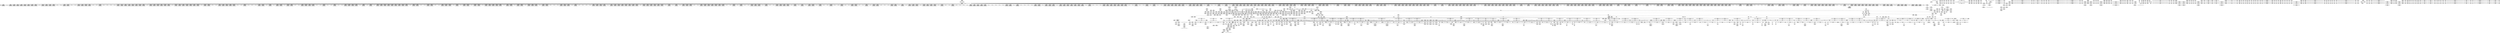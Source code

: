 digraph {
	CE0x4061e00 [shape=record,shape=Mrecord,label="{CE0x4061e00|GLOBAL:__preempt_count|Global_var:__preempt_count}"]
	CE0x3f7c7f0 [shape=record,shape=Mrecord,label="{CE0x3f7c7f0|i64_5|*Constant*}"]
	CE0x3f44ec0 [shape=record,shape=Mrecord,label="{CE0x3f44ec0|COLLAPSED:_GCMRE___llvm_gcov_ctr136_internal_global_2_x_i64_zeroinitializer:_elem_0:default:}"]
	CE0x3f3c500 [shape=record,shape=Mrecord,label="{CE0x3f3c500|GLOBAL:current_sid|*Constant*|*SummSink*}"]
	CE0x3ff86c0 [shape=record,shape=Mrecord,label="{CE0x3ff86c0|rcu_read_lock:bb|*SummSink*}"]
	CE0x3f89440 [shape=record,shape=Mrecord,label="{CE0x3f89440|rcu_read_lock:land.lhs.true|*SummSink*}"]
	CE0x3f371b0 [shape=record,shape=Mrecord,label="{CE0x3f371b0|current_sid:tmp14|security/selinux/hooks.c,218|*SummSource*}"]
	CE0x3f3cb20 [shape=record,shape=Mrecord,label="{CE0x3f3cb20|_ret_i32_%tmp24,_!dbg_!27742|security/selinux/hooks.c,220|*SummSink*}"]
	CE0x404a290 [shape=record,shape=Mrecord,label="{CE0x404a290|rcu_lock_acquire:bb|*SummSource*}"]
	CE0x3f820d0 [shape=record,shape=Mrecord,label="{CE0x3f820d0|_call_void_mcount()_#3|*SummSource*}"]
	CE0x3ffca60 [shape=record,shape=Mrecord,label="{CE0x3ffca60|rcu_read_unlock:land.lhs.true|*SummSink*}"]
	CE0x4023030 [shape=record,shape=Mrecord,label="{CE0x4023030|rcu_read_unlock:tmp22|include/linux/rcupdate.h,935|*SummSink*}"]
	CE0x3faddf0 [shape=record,shape=Mrecord,label="{CE0x3faddf0|2472:_%struct.cred*,_:_CRE_2911,2912_}"]
	CE0x3f4c960 [shape=record,shape=Mrecord,label="{CE0x3f4c960|current_sid:call4|security/selinux/hooks.c,218|*SummSink*}"]
	CE0x405b920 [shape=record,shape=Mrecord,label="{CE0x405b920|rcu_lock_release:tmp6|*SummSink*}"]
	CE0x3f3f570 [shape=record,shape=Mrecord,label="{CE0x3f3f570|current_sid:tmp9|security/selinux/hooks.c,218}"]
	CE0x4011e10 [shape=record,shape=Mrecord,label="{CE0x4011e10|rcu_lock_acquire:indirectgoto|*SummSink*}"]
	CE0x3f4e770 [shape=record,shape=Mrecord,label="{CE0x3f4e770|2472:_%struct.cred*,_:_CRE_200,208_|*MultipleSource*|Function::task_sid&Arg::task::|Function::current_has_perm&Arg::tsk::|security/selinux/hooks.c,208|Function::selinux_task_getpgid&Arg::p::}"]
	CE0x3f2ccf0 [shape=record,shape=Mrecord,label="{CE0x3f2ccf0|i64*_getelementptr_inbounds_(_2_x_i64_,_2_x_i64_*___llvm_gcov_ctr280,_i64_0,_i64_1)|*Constant*|*SummSource*}"]
	CE0x404eb80 [shape=record,shape=Mrecord,label="{CE0x404eb80|void_(i32*,_i32,_i32*)*_asm_addl_$1,_%gs:$0_,_*m,ri,*m,_dirflag_,_fpsr_,_flags_}"]
	CE0x3f43580 [shape=record,shape=Mrecord,label="{CE0x3f43580|GLOBAL:rcu_read_lock|*Constant*}"]
	CE0x3fe3b70 [shape=record,shape=Mrecord,label="{CE0x3fe3b70|GLOBAL:rcu_read_unlock|*Constant*|*SummSource*}"]
	CE0x3f863b0 [shape=record,shape=Mrecord,label="{CE0x3f863b0|__preempt_count_sub:tmp6|./arch/x86/include/asm/preempt.h,78}"]
	CE0x3f9df00 [shape=record,shape=Mrecord,label="{CE0x3f9df00|2472:_%struct.cred*,_:_CRE_2052,2056_|*MultipleSource*|Function::task_sid&Arg::task::|Function::current_has_perm&Arg::tsk::|security/selinux/hooks.c,208|Function::selinux_task_getpgid&Arg::p::}"]
	CE0x3f5ffd0 [shape=record,shape=Mrecord,label="{CE0x3f5ffd0|__rcu_read_lock:tmp1|*SummSink*}"]
	CE0x3f26aa0 [shape=record,shape=Mrecord,label="{CE0x3f26aa0|selinux_task_getpgid:tmp2}"]
	CE0x408a670 [shape=record,shape=Mrecord,label="{CE0x408a670|__preempt_count_sub:do.end|*SummSink*}"]
	CE0x3fbdfd0 [shape=record,shape=Mrecord,label="{CE0x3fbdfd0|2472:_%struct.cred*,_:_CRE_6304,6305_}"]
	CE0x3fb1100 [shape=record,shape=Mrecord,label="{CE0x3fb1100|2472:_%struct.cred*,_:_CRE_2954,2955_}"]
	CE0x3fc24b0 [shape=record,shape=Mrecord,label="{CE0x3fc24b0|2472:_%struct.cred*,_:_CRE_6376,6384_|*MultipleSource*|Function::task_sid&Arg::task::|Function::current_has_perm&Arg::tsk::|security/selinux/hooks.c,208|Function::selinux_task_getpgid&Arg::p::}"]
	CE0x3fc6070 [shape=record,shape=Mrecord,label="{CE0x3fc6070|2472:_%struct.cred*,_:_CRE_6560,6568_|*MultipleSource*|Function::task_sid&Arg::task::|Function::current_has_perm&Arg::tsk::|security/selinux/hooks.c,208|Function::selinux_task_getpgid&Arg::p::}"]
	CE0x400f4e0 [shape=record,shape=Mrecord,label="{CE0x400f4e0|i32_883|*Constant*}"]
	CE0x3fad630 [shape=record,shape=Mrecord,label="{CE0x3fad630|2472:_%struct.cred*,_:_CRE_2905,2906_}"]
	CE0x3fb7060 [shape=record,shape=Mrecord,label="{CE0x3fb7060|2472:_%struct.cred*,_:_CRE_5856,5860_|*MultipleSource*|Function::task_sid&Arg::task::|Function::current_has_perm&Arg::tsk::|security/selinux/hooks.c,208|Function::selinux_task_getpgid&Arg::p::}"]
	CE0x3f93fa0 [shape=record,shape=Mrecord,label="{CE0x3f93fa0|GLOBAL:__preempt_count_add|*Constant*}"]
	CE0x4021af0 [shape=record,shape=Mrecord,label="{CE0x4021af0|rcu_read_unlock:tmp20|include/linux/rcupdate.h,933|*SummSource*}"]
	CE0x3f29290 [shape=record,shape=Mrecord,label="{CE0x3f29290|selinux_task_getpgid:tmp2|*SummSink*}"]
	CE0x4071d10 [shape=record,shape=Mrecord,label="{CE0x4071d10|i64*_getelementptr_inbounds_(_4_x_i64_,_4_x_i64_*___llvm_gcov_ctr129,_i64_0,_i64_2)|*Constant*|*SummSink*}"]
	CE0x3f3cc30 [shape=record,shape=Mrecord,label="{CE0x3f3cc30|current_has_perm:call1|security/selinux/hooks.c,1543|*SummSink*}"]
	CE0x3f83f80 [shape=record,shape=Mrecord,label="{CE0x3f83f80|i64*_getelementptr_inbounds_(_13_x_i64_,_13_x_i64_*___llvm_gcov_ctr126,_i64_0,_i64_0)|*Constant*|*SummSource*}"]
	CE0x3fcc540 [shape=record,shape=Mrecord,label="{CE0x3fcc540|task_sid:tmp11|security/selinux/hooks.c,208|*SummSource*}"]
	CE0x3ffe4f0 [shape=record,shape=Mrecord,label="{CE0x3ffe4f0|_call_void_mcount()_#3}"]
	CE0x40619b0 [shape=record,shape=Mrecord,label="{CE0x40619b0|__rcu_read_unlock:tmp3}"]
	CE0x3f2f4d0 [shape=record,shape=Mrecord,label="{CE0x3f2f4d0|2472:_%struct.cred*,_:_CRE_696,697_}"]
	CE0x4730c10 [shape=record,shape=Mrecord,label="{CE0x4730c10|current_has_perm:perms|Function::current_has_perm&Arg::perms::|*SummSource*}"]
	CE0x3f8fc40 [shape=record,shape=Mrecord,label="{CE0x3f8fc40|i64*_getelementptr_inbounds_(_11_x_i64_,_11_x_i64_*___llvm_gcov_ctr127,_i64_0,_i64_10)|*Constant*|*SummSource*}"]
	CE0x4021d90 [shape=record,shape=Mrecord,label="{CE0x4021d90|rcu_read_unlock:tmp21|include/linux/rcupdate.h,935}"]
	CE0x3f46f00 [shape=record,shape=Mrecord,label="{CE0x3f46f00|current_sid:tmp4|security/selinux/hooks.c,218|*SummSource*}"]
	CE0x3ffe3a0 [shape=record,shape=Mrecord,label="{CE0x3ffe3a0|rcu_read_unlock:tmp3|*SummSink*}"]
	CE0x3f81e70 [shape=record,shape=Mrecord,label="{CE0x3f81e70|_call_void_mcount()_#3}"]
	CE0x3fc62d0 [shape=record,shape=Mrecord,label="{CE0x3fc62d0|2472:_%struct.cred*,_:_CRE_6568,6576_|*MultipleSource*|Function::task_sid&Arg::task::|Function::current_has_perm&Arg::tsk::|security/selinux/hooks.c,208|Function::selinux_task_getpgid&Arg::p::}"]
	CE0x3f38e00 [shape=record,shape=Mrecord,label="{CE0x3f38e00|current_has_perm:call|security/selinux/hooks.c,1542}"]
	CE0x3fcde70 [shape=record,shape=Mrecord,label="{CE0x3fcde70|i64_6|*Constant*|*SummSink*}"]
	CE0x3fcf1c0 [shape=record,shape=Mrecord,label="{CE0x3fcf1c0|task_sid:tmp21|security/selinux/hooks.c,208|*SummSink*}"]
	CE0x4070b90 [shape=record,shape=Mrecord,label="{CE0x4070b90|_call_void_asm_sideeffect_,_memory_,_dirflag_,_fpsr_,_flags_()_#3,_!dbg_!27711,_!srcloc_!27714|include/linux/rcupdate.h,244|*SummSink*}"]
	CE0x3fa3e30 [shape=record,shape=Mrecord,label="{CE0x3fa3e30|2472:_%struct.cred*,_:_CRE_2424,2472_|*MultipleSource*|Function::task_sid&Arg::task::|Function::current_has_perm&Arg::tsk::|security/selinux/hooks.c,208|Function::selinux_task_getpgid&Arg::p::}"]
	CE0x3f458b0 [shape=record,shape=Mrecord,label="{CE0x3f458b0|i64*_getelementptr_inbounds_(_11_x_i64_,_11_x_i64_*___llvm_gcov_ctr127,_i64_0,_i64_1)|*Constant*}"]
	CE0x3fbae80 [shape=record,shape=Mrecord,label="{CE0x3fbae80|2472:_%struct.cred*,_:_CRE_6192,6196_|*MultipleSource*|Function::task_sid&Arg::task::|Function::current_has_perm&Arg::tsk::|security/selinux/hooks.c,208|Function::selinux_task_getpgid&Arg::p::}"]
	CE0x3f67c40 [shape=record,shape=Mrecord,label="{CE0x3f67c40|i64*_getelementptr_inbounds_(_11_x_i64_,_11_x_i64_*___llvm_gcov_ctr125,_i64_0,_i64_9)|*Constant*}"]
	CE0x3fa1a60 [shape=record,shape=Mrecord,label="{CE0x3fa1a60|2472:_%struct.cred*,_:_CRE_2304,2312_|*MultipleSource*|Function::task_sid&Arg::task::|Function::current_has_perm&Arg::tsk::|security/selinux/hooks.c,208|Function::selinux_task_getpgid&Arg::p::}"]
	CE0x3f82e70 [shape=record,shape=Mrecord,label="{CE0x3f82e70|task_sid:tmp}"]
	CE0x3f1fdf0 [shape=record,shape=Mrecord,label="{CE0x3f1fdf0|avc_has_perm:tsid|Function::avc_has_perm&Arg::tsid::|*SummSink*}"]
	CE0x3f4cd70 [shape=record,shape=Mrecord,label="{CE0x3f4cd70|2472:_%struct.cred*,_:_CRE_224,232_|*MultipleSource*|Function::task_sid&Arg::task::|Function::current_has_perm&Arg::tsk::|security/selinux/hooks.c,208|Function::selinux_task_getpgid&Arg::p::}"]
	CE0x3f88c80 [shape=record,shape=Mrecord,label="{CE0x3f88c80|get_current:tmp2|*SummSource*}"]
	CE0x3f9a630 [shape=record,shape=Mrecord,label="{CE0x3f9a630|2472:_%struct.cred*,_:_CRE_1864,1872_|*MultipleSource*|Function::task_sid&Arg::task::|Function::current_has_perm&Arg::tsk::|security/selinux/hooks.c,208|Function::selinux_task_getpgid&Arg::p::}"]
	CE0x3fef400 [shape=record,shape=Mrecord,label="{CE0x3fef400|__rcu_read_lock:tmp1}"]
	CE0x3f19c10 [shape=record,shape=Mrecord,label="{CE0x3f19c10|selinux_task_getpgid:bb|*SummSource*}"]
	CE0x3f27690 [shape=record,shape=Mrecord,label="{CE0x3f27690|GLOBAL:__llvm_gcov_ctr125|Global_var:__llvm_gcov_ctr125|*SummSink*}"]
	CE0x3f21c30 [shape=record,shape=Mrecord,label="{CE0x3f21c30|_ret_i32_%retval.0,_!dbg_!27728|security/selinux/avc.c,775|*SummSink*}"]
	CE0x4014130 [shape=record,shape=Mrecord,label="{CE0x4014130|rcu_read_unlock:tmp8|include/linux/rcupdate.h,933|*SummSink*}"]
	CE0x3fa7270 [shape=record,shape=Mrecord,label="{CE0x3fa7270|2472:_%struct.cred*,_:_CRE_2596,2598_|*MultipleSource*|Function::task_sid&Arg::task::|Function::current_has_perm&Arg::tsk::|security/selinux/hooks.c,208|Function::selinux_task_getpgid&Arg::p::}"]
	CE0x401ea50 [shape=record,shape=Mrecord,label="{CE0x401ea50|_call_void_lockdep_rcu_suspicious(i8*_getelementptr_inbounds_(_25_x_i8_,_25_x_i8_*_.str45,_i32_0,_i32_0),_i32_934,_i8*_getelementptr_inbounds_(_44_x_i8_,_44_x_i8_*_.str47,_i32_0,_i32_0))_#10,_!dbg_!27726|include/linux/rcupdate.h,933}"]
	CE0x404e4d0 [shape=record,shape=Mrecord,label="{CE0x404e4d0|__preempt_count_add:tmp2}"]
	CE0x401e8e0 [shape=record,shape=Mrecord,label="{CE0x401e8e0|rcu_read_unlock:tmp18|include/linux/rcupdate.h,933|*SummSink*}"]
	CE0x3fbd8b0 [shape=record,shape=Mrecord,label="{CE0x3fbd8b0|2472:_%struct.cred*,_:_CRE_6298,6299_}"]
	CE0x3fafe00 [shape=record,shape=Mrecord,label="{CE0x3fafe00|2472:_%struct.cred*,_:_CRE_2938,2939_}"]
	CE0x3fb6480 [shape=record,shape=Mrecord,label="{CE0x3fb6480|2472:_%struct.cred*,_:_CRE_3148,3152_|*MultipleSource*|Function::task_sid&Arg::task::|Function::current_has_perm&Arg::tsk::|security/selinux/hooks.c,208|Function::selinux_task_getpgid&Arg::p::}"]
	CE0x3f769c0 [shape=record,shape=Mrecord,label="{CE0x3f769c0|rcu_read_lock:do.end|*SummSink*}"]
	CE0x3fb0780 [shape=record,shape=Mrecord,label="{CE0x3fb0780|2472:_%struct.cred*,_:_CRE_2946,2947_}"]
	CE0x3fb4cc0 [shape=record,shape=Mrecord,label="{CE0x3fb4cc0|2472:_%struct.cred*,_:_CRE_3096,3104_|*MultipleSource*|Function::task_sid&Arg::task::|Function::current_has_perm&Arg::tsk::|security/selinux/hooks.c,208|Function::selinux_task_getpgid&Arg::p::}"]
	CE0x3fb5180 [shape=record,shape=Mrecord,label="{CE0x3fb5180|2472:_%struct.cred*,_:_CRE_3108,3112_|*MultipleSource*|Function::task_sid&Arg::task::|Function::current_has_perm&Arg::tsk::|security/selinux/hooks.c,208|Function::selinux_task_getpgid&Arg::p::}"]
	CE0x3f67250 [shape=record,shape=Mrecord,label="{CE0x3f67250|2472:_%struct.cred*,_:_CRE_352,360_|*MultipleSource*|Function::task_sid&Arg::task::|Function::current_has_perm&Arg::tsk::|security/selinux/hooks.c,208|Function::selinux_task_getpgid&Arg::p::}"]
	CE0x405a4a0 [shape=record,shape=Mrecord,label="{CE0x405a4a0|__rcu_read_unlock:tmp4|include/linux/rcupdate.h,244|*SummSource*}"]
	CE0x3fb6940 [shape=record,shape=Mrecord,label="{CE0x3fb6940|2472:_%struct.cred*,_:_CRE_3160,3164_|*MultipleSource*|Function::task_sid&Arg::task::|Function::current_has_perm&Arg::tsk::|security/selinux/hooks.c,208|Function::selinux_task_getpgid&Arg::p::}"]
	CE0x4002400 [shape=record,shape=Mrecord,label="{CE0x4002400|rcu_read_unlock:tmp14|include/linux/rcupdate.h,933|*SummSource*}"]
	CE0x3f7c640 [shape=record,shape=Mrecord,label="{CE0x3f7c640|rcu_read_lock:tobool1|include/linux/rcupdate.h,882|*SummSource*}"]
	CE0x3fcee80 [shape=record,shape=Mrecord,label="{CE0x3fcee80|task_sid:tmp16|security/selinux/hooks.c,208|*SummSource*}"]
	CE0x400d4f0 [shape=record,shape=Mrecord,label="{CE0x400d4f0|rcu_read_lock:tmp15|include/linux/rcupdate.h,882|*SummSink*}"]
	CE0x3f3f740 [shape=record,shape=Mrecord,label="{CE0x3f3f740|current_sid:tmp9|security/selinux/hooks.c,218|*SummSink*}"]
	CE0x3fe1690 [shape=record,shape=Mrecord,label="{CE0x3fe1690|task_sid:call7|security/selinux/hooks.c,208}"]
	CE0x3f656e0 [shape=record,shape=Mrecord,label="{CE0x3f656e0|2472:_%struct.cred*,_:_CRE_608,616_|*MultipleSource*|Function::task_sid&Arg::task::|Function::current_has_perm&Arg::tsk::|security/selinux/hooks.c,208|Function::selinux_task_getpgid&Arg::p::}"]
	CE0x3f75ee0 [shape=record,shape=Mrecord,label="{CE0x3f75ee0|2472:_%struct.cred*,_:_CRE_392,400_|*MultipleSource*|Function::task_sid&Arg::task::|Function::current_has_perm&Arg::tsk::|security/selinux/hooks.c,208|Function::selinux_task_getpgid&Arg::p::}"]
	CE0x3f35110 [shape=record,shape=Mrecord,label="{CE0x3f35110|current_sid:tmp20|security/selinux/hooks.c,218|*SummSource*}"]
	CE0x4001460 [shape=record,shape=Mrecord,label="{CE0x4001460|rcu_read_unlock:tmp10|include/linux/rcupdate.h,933}"]
	CE0x3fe4cd0 [shape=record,shape=Mrecord,label="{CE0x3fe4cd0|task_sid:call|security/selinux/hooks.c,208|*SummSource*}"]
	CE0x406db10 [shape=record,shape=Mrecord,label="{CE0x406db10|i32_0|*Constant*}"]
	CE0x3f8c6c0 [shape=record,shape=Mrecord,label="{CE0x3f8c6c0|i64*_getelementptr_inbounds_(_11_x_i64_,_11_x_i64_*___llvm_gcov_ctr127,_i64_0,_i64_1)|*Constant*|*SummSink*}"]
	CE0x3fe7620 [shape=record,shape=Mrecord,label="{CE0x3fe7620|__rcu_read_lock:bb}"]
	CE0x3ff6e20 [shape=record,shape=Mrecord,label="{CE0x3ff6e20|i64*_getelementptr_inbounds_(_4_x_i64_,_4_x_i64_*___llvm_gcov_ctr133,_i64_0,_i64_3)|*Constant*}"]
	CE0x400fec0 [shape=record,shape=Mrecord,label="{CE0x400fec0|i8*_getelementptr_inbounds_(_42_x_i8_,_42_x_i8_*_.str46,_i32_0,_i32_0)|*Constant*}"]
	CE0x3f88c10 [shape=record,shape=Mrecord,label="{CE0x3f88c10|get_current:tmp2}"]
	CE0x3f81100 [shape=record,shape=Mrecord,label="{CE0x3f81100|i64*_getelementptr_inbounds_(_2_x_i64_,_2_x_i64_*___llvm_gcov_ctr131,_i64_0,_i64_1)|*Constant*|*SummSink*}"]
	CE0x3f4bfd0 [shape=record,shape=Mrecord,label="{CE0x3f4bfd0|_call_void_mcount()_#3}"]
	CE0x3f758a0 [shape=record,shape=Mrecord,label="{CE0x3f758a0|__rcu_read_lock:entry|*SummSink*}"]
	CE0x4016790 [shape=record,shape=Mrecord,label="{CE0x4016790|GLOBAL:__preempt_count_add|*Constant*|*SummSink*}"]
	CE0x3fac300 [shape=record,shape=Mrecord,label="{CE0x3fac300|2472:_%struct.cred*,_:_CRE_2864,2872_|*MultipleSource*|Function::task_sid&Arg::task::|Function::current_has_perm&Arg::tsk::|security/selinux/hooks.c,208|Function::selinux_task_getpgid&Arg::p::}"]
	CE0x3f9afb0 [shape=record,shape=Mrecord,label="{CE0x3f9afb0|2472:_%struct.cred*,_:_CRE_1896,1900_|*MultipleSource*|Function::task_sid&Arg::task::|Function::current_has_perm&Arg::tsk::|security/selinux/hooks.c,208|Function::selinux_task_getpgid&Arg::p::}"]
	CE0x3fbf2d0 [shape=record,shape=Mrecord,label="{CE0x3fbf2d0|2472:_%struct.cred*,_:_CRE_6320,6321_}"]
	CE0x3fb3ee0 [shape=record,shape=Mrecord,label="{CE0x3fb3ee0|2472:_%struct.cred*,_:_CRE_3048,3056_|*MultipleSource*|Function::task_sid&Arg::task::|Function::current_has_perm&Arg::tsk::|security/selinux/hooks.c,208|Function::selinux_task_getpgid&Arg::p::}"]
	CE0x3f2a4b0 [shape=record,shape=Mrecord,label="{CE0x3f2a4b0|selinux_task_getpgid:entry|*SummSink*}"]
	CE0x52b3bc0 [shape=record,shape=Mrecord,label="{CE0x52b3bc0|selinux_task_getpgid:tmp1|*SummSink*}"]
	CE0x4018340 [shape=record,shape=Mrecord,label="{CE0x4018340|rcu_read_unlock:tmp9|include/linux/rcupdate.h,933|*SummSource*}"]
	CE0x3fd4810 [shape=record,shape=Mrecord,label="{CE0x3fd4810|rcu_read_unlock:if.then|*SummSink*}"]
	CE0x3f24060 [shape=record,shape=Mrecord,label="{CE0x3f24060|task_sid:task|Function::task_sid&Arg::task::|*SummSink*}"]
	CE0x3fe71d0 [shape=record,shape=Mrecord,label="{CE0x3fe71d0|task_sid:tobool1|security/selinux/hooks.c,208}"]
	CE0x3fe1830 [shape=record,shape=Mrecord,label="{CE0x3fe1830|task_sid:tmp27|security/selinux/hooks.c,208|*SummSource*}"]
	CE0x3f8b320 [shape=record,shape=Mrecord,label="{CE0x3f8b320|rcu_read_lock:tobool|include/linux/rcupdate.h,882}"]
	CE0x4011740 [shape=record,shape=Mrecord,label="{CE0x4011740|_call_void_lock_acquire(%struct.lockdep_map*_%map,_i32_0,_i32_0,_i32_2,_i32_0,_%struct.lockdep_map*_null,_i64_ptrtoint_(i8*_blockaddress(_rcu_lock_acquire,_%__here)_to_i64))_#10,_!dbg_!27716|include/linux/rcupdate.h,418|*SummSink*}"]
	CE0x4072ca0 [shape=record,shape=Mrecord,label="{CE0x4072ca0|_call_void_asm_addl_$1,_%gs:$0_,_*m,ri,*m,_dirflag_,_fpsr_,_flags_(i32*___preempt_count,_i32_%sub,_i32*___preempt_count)_#3,_!dbg_!27717,_!srcloc_!27718|./arch/x86/include/asm/preempt.h,77}"]
	CE0x4056f40 [shape=record,shape=Mrecord,label="{CE0x4056f40|__rcu_read_lock:do.end|*SummSource*}"]
	CE0x4001cf0 [shape=record,shape=Mrecord,label="{CE0x4001cf0|_call_void_mcount()_#3|*SummSink*}"]
	CE0x3f26b10 [shape=record,shape=Mrecord,label="{CE0x3f26b10|selinux_task_getpgid:tmp2|*SummSource*}"]
	CE0x3febdb0 [shape=record,shape=Mrecord,label="{CE0x3febdb0|__preempt_count_add:tmp1}"]
	CE0x3f828c0 [shape=record,shape=Mrecord,label="{CE0x3f828c0|2472:_%struct.cred*,_:_CRE_72,76_|*MultipleSource*|Function::task_sid&Arg::task::|Function::current_has_perm&Arg::tsk::|security/selinux/hooks.c,208|Function::selinux_task_getpgid&Arg::p::}"]
	CE0x3f474d0 [shape=record,shape=Mrecord,label="{CE0x3f474d0|current_sid:tmp21|security/selinux/hooks.c,218|*SummSource*}"]
	CE0x3fe2c10 [shape=record,shape=Mrecord,label="{CE0x3fe2c10|cred_sid:cred|Function::cred_sid&Arg::cred::|*SummSource*}"]
	CE0x3f21f20 [shape=record,shape=Mrecord,label="{CE0x3f21f20|i64_2|*Constant*|*SummSink*}"]
	CE0x3f97ea0 [shape=record,shape=Mrecord,label="{CE0x3f97ea0|2472:_%struct.cred*,_:_CRE_712,720_|*MultipleSource*|Function::task_sid&Arg::task::|Function::current_has_perm&Arg::tsk::|security/selinux/hooks.c,208|Function::selinux_task_getpgid&Arg::p::}"]
	CE0x3fbffe0 [shape=record,shape=Mrecord,label="{CE0x3fbffe0|2472:_%struct.cred*,_:_CRE_6331,6332_}"]
	CE0x3f93c80 [shape=record,shape=Mrecord,label="{CE0x3f93c80|2472:_%struct.cred*,_:_CRE_496,504_|*MultipleSource*|Function::task_sid&Arg::task::|Function::current_has_perm&Arg::tsk::|security/selinux/hooks.c,208|Function::selinux_task_getpgid&Arg::p::}"]
	CE0x40124a0 [shape=record,shape=Mrecord,label="{CE0x40124a0|__rcu_read_lock:tmp7|include/linux/rcupdate.h,240}"]
	CE0x4071f30 [shape=record,shape=Mrecord,label="{CE0x4071f30|__preempt_count_sub:tmp3}"]
	CE0x3fd3fe0 [shape=record,shape=Mrecord,label="{CE0x3fd3fe0|rcu_lock_acquire:map|Function::rcu_lock_acquire&Arg::map::|*SummSource*}"]
	CE0x4047310 [shape=record,shape=Mrecord,label="{CE0x4047310|rcu_lock_release:indirectgoto|*SummSource*}"]
	CE0x3f2c750 [shape=record,shape=Mrecord,label="{CE0x3f2c750|i64_1|*Constant*}"]
	CE0x3ff3820 [shape=record,shape=Mrecord,label="{CE0x3ff3820|rcu_lock_acquire:indirectgoto}"]
	CE0x3f8e590 [shape=record,shape=Mrecord,label="{CE0x3f8e590|i64*_getelementptr_inbounds_(_11_x_i64_,_11_x_i64_*___llvm_gcov_ctr127,_i64_0,_i64_9)|*Constant*}"]
	CE0x3f80f20 [shape=record,shape=Mrecord,label="{CE0x3f80f20|task_sid:tmp1|*SummSource*}"]
	CE0x3f9b210 [shape=record,shape=Mrecord,label="{CE0x3f9b210|2472:_%struct.cred*,_:_CRE_1904,1912_|*MultipleSource*|Function::task_sid&Arg::task::|Function::current_has_perm&Arg::tsk::|security/selinux/hooks.c,208|Function::selinux_task_getpgid&Arg::p::}"]
	CE0x3f78df0 [shape=record,shape=Mrecord,label="{CE0x3f78df0|get_current:bb|*SummSink*}"]
	CE0x3fdc680 [shape=record,shape=Mrecord,label="{CE0x3fdc680|i64*_getelementptr_inbounds_(_11_x_i64_,_11_x_i64_*___llvm_gcov_ctr127,_i64_0,_i64_0)|*Constant*|*SummSink*}"]
	CE0x3f45e90 [shape=record,shape=Mrecord,label="{CE0x3f45e90|COLLAPSED:_GCMRE___llvm_gcov_ctr127_internal_global_11_x_i64_zeroinitializer:_elem_0:default:}"]
	CE0x3f1e660 [shape=record,shape=Mrecord,label="{CE0x3f1e660|get_current:tmp2|*SummSink*}"]
	CE0x40710b0 [shape=record,shape=Mrecord,label="{CE0x40710b0|__rcu_read_unlock:tmp5|include/linux/rcupdate.h,244|*SummSource*}"]
	CE0x5d21a70 [shape=record,shape=Mrecord,label="{CE0x5d21a70|current_has_perm:entry}"]
	CE0x3fc6e80 [shape=record,shape=Mrecord,label="{CE0x3fc6e80|2472:_%struct.cred*,_:_CRE_6616,6624_|*MultipleSource*|Function::task_sid&Arg::task::|Function::current_has_perm&Arg::tsk::|security/selinux/hooks.c,208|Function::selinux_task_getpgid&Arg::p::}"]
	CE0x3fe14a0 [shape=record,shape=Mrecord,label="{CE0x3fe14a0|task_sid:tmp26|security/selinux/hooks.c,208|*SummSource*}"]
	CE0x3f623c0 [shape=record,shape=Mrecord,label="{CE0x3f623c0|i64_1|*Constant*}"]
	CE0x3f49f10 [shape=record,shape=Mrecord,label="{CE0x3f49f10|_ret_void,_!dbg_!27735|include/linux/rcupdate.h,884|*SummSource*}"]
	CE0x3f6a840 [shape=record,shape=Mrecord,label="{CE0x3f6a840|_ret_%struct.task_struct*_%tmp4,_!dbg_!27714|./arch/x86/include/asm/current.h,14}"]
	CE0x3f45f00 [shape=record,shape=Mrecord,label="{CE0x3f45f00|rcu_read_lock:tmp|*SummSource*}"]
	CE0x3faefc0 [shape=record,shape=Mrecord,label="{CE0x3faefc0|2472:_%struct.cred*,_:_CRE_2926,2927_}"]
	CE0x3f462a0 [shape=record,shape=Mrecord,label="{CE0x3f462a0|current_sid:tmp19|security/selinux/hooks.c,218}"]
	CE0x3fe6090 [shape=record,shape=Mrecord,label="{CE0x3fe6090|task_sid:tmp7|security/selinux/hooks.c,208|*SummSource*}"]
	CE0x3f25100 [shape=record,shape=Mrecord,label="{CE0x3f25100|GLOBAL:lock_acquire|*Constant*}"]
	CE0x3fc7f50 [shape=record,shape=Mrecord,label="{CE0x3fc7f50|2472:_%struct.cred*,_:_CRE_6660,6664_|*MultipleSource*|Function::task_sid&Arg::task::|Function::current_has_perm&Arg::tsk::|security/selinux/hooks.c,208|Function::selinux_task_getpgid&Arg::p::}"]
	CE0x3f1d020 [shape=record,shape=Mrecord,label="{CE0x3f1d020|GLOBAL:__rcu_read_lock|*Constant*|*SummSink*}"]
	CE0x3fb72c0 [shape=record,shape=Mrecord,label="{CE0x3fb72c0|2472:_%struct.cred*,_:_CRE_5864,5872_|*MultipleSource*|Function::task_sid&Arg::task::|Function::current_has_perm&Arg::tsk::|security/selinux/hooks.c,208|Function::selinux_task_getpgid&Arg::p::}"]
	CE0x3f949b0 [shape=record,shape=Mrecord,label="{CE0x3f949b0|2472:_%struct.cred*,_:_CRE_644,648_|*MultipleSource*|Function::task_sid&Arg::task::|Function::current_has_perm&Arg::tsk::|security/selinux/hooks.c,208|Function::selinux_task_getpgid&Arg::p::}"]
	CE0x3ffcd00 [shape=record,shape=Mrecord,label="{CE0x3ffcd00|rcu_read_unlock:if.end|*SummSource*}"]
	CE0x3fbee10 [shape=record,shape=Mrecord,label="{CE0x3fbee10|2472:_%struct.cred*,_:_CRE_6316,6317_}"]
	CE0x40246b0 [shape=record,shape=Mrecord,label="{CE0x40246b0|_ret_void,_!dbg_!27717|include/linux/rcupdate.h,424}"]
	CE0x3f2ca10 [shape=record,shape=Mrecord,label="{CE0x3f2ca10|current_sid:if.end}"]
	CE0x40620d0 [shape=record,shape=Mrecord,label="{CE0x40620d0|_call_void_mcount()_#3}"]
	CE0x3f9f200 [shape=record,shape=Mrecord,label="{CE0x3f9f200|2472:_%struct.cred*,_:_CRE_2104,2112_|*MultipleSource*|Function::task_sid&Arg::task::|Function::current_has_perm&Arg::tsk::|security/selinux/hooks.c,208|Function::selinux_task_getpgid&Arg::p::}"]
	CE0x405eae0 [shape=record,shape=Mrecord,label="{CE0x405eae0|i64*_getelementptr_inbounds_(_4_x_i64_,_4_x_i64_*___llvm_gcov_ctr134,_i64_0,_i64_2)|*Constant*}"]
	CE0x4014ea0 [shape=record,shape=Mrecord,label="{CE0x4014ea0|GLOBAL:__preempt_count_sub|*Constant*|*SummSink*}"]
	CE0x3fe5120 [shape=record,shape=Mrecord,label="{CE0x3fe5120|task_sid:tobool|security/selinux/hooks.c,208|*SummSource*}"]
	CE0x3fc0110 [shape=record,shape=Mrecord,label="{CE0x3fc0110|2472:_%struct.cred*,_:_CRE_6332,6333_}"]
	CE0x3fdb7d0 [shape=record,shape=Mrecord,label="{CE0x3fdb7d0|i64*_getelementptr_inbounds_(_4_x_i64_,_4_x_i64_*___llvm_gcov_ctr130,_i64_0,_i64_1)|*Constant*}"]
	CE0x3fba240 [shape=record,shape=Mrecord,label="{CE0x3fba240|2472:_%struct.cred*,_:_CRE_6144,6152_|*MultipleSource*|Function::task_sid&Arg::task::|Function::current_has_perm&Arg::tsk::|security/selinux/hooks.c,208|Function::selinux_task_getpgid&Arg::p::}"]
	CE0x4019fe0 [shape=record,shape=Mrecord,label="{CE0x4019fe0|__preempt_count_add:entry}"]
	CE0x3febb50 [shape=record,shape=Mrecord,label="{CE0x3febb50|_call_void_mcount()_#3}"]
	CE0x3f204b0 [shape=record,shape=Mrecord,label="{CE0x3f204b0|avc_has_perm:tclass|Function::avc_has_perm&Arg::tclass::|*SummSource*}"]
	CE0x3fc3aa0 [shape=record,shape=Mrecord,label="{CE0x3fc3aa0|2472:_%struct.cred*,_:_CRE_6456,6464_|*MultipleSource*|Function::task_sid&Arg::task::|Function::current_has_perm&Arg::tsk::|security/selinux/hooks.c,208|Function::selinux_task_getpgid&Arg::p::}"]
	CE0x3faa1f0 [shape=record,shape=Mrecord,label="{CE0x3faa1f0|2472:_%struct.cred*,_:_CRE_2752,2760_|*MultipleSource*|Function::task_sid&Arg::task::|Function::current_has_perm&Arg::tsk::|security/selinux/hooks.c,208|Function::selinux_task_getpgid&Arg::p::}"]
	CE0x3f62350 [shape=record,shape=Mrecord,label="{CE0x3f62350|get_current:tmp|*SummSink*}"]
	CE0x3fac0a0 [shape=record,shape=Mrecord,label="{CE0x3fac0a0|2472:_%struct.cred*,_:_CRE_2856,2864_|*MultipleSource*|Function::task_sid&Arg::task::|Function::current_has_perm&Arg::tsk::|security/selinux/hooks.c,208|Function::selinux_task_getpgid&Arg::p::}"]
	CE0x3fcf9f0 [shape=record,shape=Mrecord,label="{CE0x3fcf9f0|i64*_getelementptr_inbounds_(_13_x_i64_,_13_x_i64_*___llvm_gcov_ctr126,_i64_0,_i64_10)|*Constant*|*SummSink*}"]
	CE0x3fb2c50 [shape=record,shape=Mrecord,label="{CE0x3fb2c50|2472:_%struct.cred*,_:_CRE_2980,2984_|*MultipleSource*|Function::task_sid&Arg::task::|Function::current_has_perm&Arg::tsk::|security/selinux/hooks.c,208|Function::selinux_task_getpgid&Arg::p::}"]
	CE0x4000640 [shape=record,shape=Mrecord,label="{CE0x4000640|rcu_read_unlock:tmp2|*SummSource*}"]
	CE0x401e560 [shape=record,shape=Mrecord,label="{CE0x401e560|rcu_read_unlock:tmp18|include/linux/rcupdate.h,933}"]
	CE0x3fce980 [shape=record,shape=Mrecord,label="{CE0x3fce980|task_sid:tmp15|security/selinux/hooks.c,208|*SummSource*}"]
	CE0x3fe5e10 [shape=record,shape=Mrecord,label="{CE0x3fe5e10|task_sid:tmp6|security/selinux/hooks.c,208|*SummSink*}"]
	CE0x3fb6e00 [shape=record,shape=Mrecord,label="{CE0x3fb6e00|2472:_%struct.cred*,_:_CRE_3168,5856_|*MultipleSource*|Function::task_sid&Arg::task::|Function::current_has_perm&Arg::tsk::|security/selinux/hooks.c,208|Function::selinux_task_getpgid&Arg::p::}"]
	CE0x3f47dd0 [shape=record,shape=Mrecord,label="{CE0x3f47dd0|current_sid:security|security/selinux/hooks.c,218}"]
	CE0x3f37630 [shape=record,shape=Mrecord,label="{CE0x3f37630|i1_true|*Constant*|*SummSource*}"]
	CE0x3f23450 [shape=record,shape=Mrecord,label="{CE0x3f23450|GLOBAL:task_sid|*Constant*}"]
	CE0x3f8ee30 [shape=record,shape=Mrecord,label="{CE0x3f8ee30|rcu_read_lock:tmp19|include/linux/rcupdate.h,882|*SummSink*}"]
	CE0x3fb5fc0 [shape=record,shape=Mrecord,label="{CE0x3fb5fc0|2472:_%struct.cred*,_:_CRE_3140,3144_|*MultipleSource*|Function::task_sid&Arg::task::|Function::current_has_perm&Arg::tsk::|security/selinux/hooks.c,208|Function::selinux_task_getpgid&Arg::p::}"]
	CE0x3fd5480 [shape=record,shape=Mrecord,label="{CE0x3fd5480|rcu_read_lock:if.then}"]
	CE0x3ff2c30 [shape=record,shape=Mrecord,label="{CE0x3ff2c30|i64*_getelementptr_inbounds_(_4_x_i64_,_4_x_i64_*___llvm_gcov_ctr129,_i64_0,_i64_0)|*Constant*}"]
	CE0x3f1e920 [shape=record,shape=Mrecord,label="{CE0x3f1e920|_call_void_rcu_read_lock()_#10,_!dbg_!27712|security/selinux/hooks.c,207|*SummSink*}"]
	CE0x4025110 [shape=record,shape=Mrecord,label="{CE0x4025110|GLOBAL:__rcu_read_unlock|*Constant*|*SummSource*}"]
	CE0x3f386c0 [shape=record,shape=Mrecord,label="{CE0x3f386c0|current_has_perm:tmp3}"]
	CE0x3f38340 [shape=record,shape=Mrecord,label="{CE0x3f38340|current_has_perm:tmp2|*SummSource*}"]
	CE0x3f87380 [shape=record,shape=Mrecord,label="{CE0x3f87380|2472:_%struct.cred*,_:_CRE_272,280_|*MultipleSource*|Function::task_sid&Arg::task::|Function::current_has_perm&Arg::tsk::|security/selinux/hooks.c,208|Function::selinux_task_getpgid&Arg::p::}"]
	CE0x3fc0370 [shape=record,shape=Mrecord,label="{CE0x3fc0370|2472:_%struct.cred*,_:_CRE_6334,6335_}"]
	CE0x3fef030 [shape=record,shape=Mrecord,label="{CE0x3fef030|i64*_getelementptr_inbounds_(_4_x_i64_,_4_x_i64_*___llvm_gcov_ctr130,_i64_0,_i64_3)|*Constant*|*SummSource*}"]
	CE0x401eec0 [shape=record,shape=Mrecord,label="{CE0x401eec0|_call_void_lockdep_rcu_suspicious(i8*_getelementptr_inbounds_(_25_x_i8_,_25_x_i8_*_.str45,_i32_0,_i32_0),_i32_934,_i8*_getelementptr_inbounds_(_44_x_i8_,_44_x_i8_*_.str47,_i32_0,_i32_0))_#10,_!dbg_!27726|include/linux/rcupdate.h,933|*SummSink*}"]
	CE0x4046560 [shape=record,shape=Mrecord,label="{CE0x4046560|i8*_undef|*Constant*|*SummSource*}"]
	CE0x3f9f6f0 [shape=record,shape=Mrecord,label="{CE0x3f9f6f0|2472:_%struct.cred*,_:_CRE_2120,2128_|*MultipleSource*|Function::task_sid&Arg::task::|Function::current_has_perm&Arg::tsk::|security/selinux/hooks.c,208|Function::selinux_task_getpgid&Arg::p::}"]
	CE0x40019c0 [shape=record,shape=Mrecord,label="{CE0x40019c0|_call_void_mcount()_#3}"]
	CE0x3f1e2b0 [shape=record,shape=Mrecord,label="{CE0x3f1e2b0|i64_4|*Constant*|*SummSource*}"]
	CE0x3fcd300 [shape=record,shape=Mrecord,label="{CE0x3fcd300|task_sid:call3|security/selinux/hooks.c,208|*SummSource*}"]
	CE0x3f4d0b0 [shape=record,shape=Mrecord,label="{CE0x3f4d0b0|current_sid:tobool1|security/selinux/hooks.c,218|*SummSink*}"]
	CE0x3fcc640 [shape=record,shape=Mrecord,label="{CE0x3fcc640|task_sid:tmp13|security/selinux/hooks.c,208}"]
	CE0x3fad170 [shape=record,shape=Mrecord,label="{CE0x3fad170|2472:_%struct.cred*,_:_CRE_2900,2904_|*MultipleSource*|Function::task_sid&Arg::task::|Function::current_has_perm&Arg::tsk::|security/selinux/hooks.c,208|Function::selinux_task_getpgid&Arg::p::}"]
	CE0x3f24630 [shape=record,shape=Mrecord,label="{CE0x3f24630|i32_(i32,_i32,_i16,_i32,_%struct.common_audit_data*)*_bitcast_(i32_(i32,_i32,_i16,_i32,_%struct.common_audit_data.495*)*_avc_has_perm_to_i32_(i32,_i32,_i16,_i32,_%struct.common_audit_data*)*)|*Constant*|*SummSource*}"]
	CE0x3f75640 [shape=record,shape=Mrecord,label="{CE0x3f75640|2472:_%struct.cred*,_:_CRE_8,16_|*MultipleSource*|Function::task_sid&Arg::task::|Function::current_has_perm&Arg::tsk::|security/selinux/hooks.c,208|Function::selinux_task_getpgid&Arg::p::}"]
	CE0x3f94530 [shape=record,shape=Mrecord,label="{CE0x3f94530|2472:_%struct.cred*,_:_CRE_632,640_|*MultipleSource*|Function::task_sid&Arg::task::|Function::current_has_perm&Arg::tsk::|security/selinux/hooks.c,208|Function::selinux_task_getpgid&Arg::p::}"]
	CE0x3fdc500 [shape=record,shape=Mrecord,label="{CE0x3fdc500|i64*_getelementptr_inbounds_(_11_x_i64_,_11_x_i64_*___llvm_gcov_ctr127,_i64_0,_i64_0)|*Constant*|*SummSource*}"]
	CE0x3f40ff0 [shape=record,shape=Mrecord,label="{CE0x3f40ff0|current_has_perm:bb}"]
	CE0x3fbfc50 [shape=record,shape=Mrecord,label="{CE0x3fbfc50|2472:_%struct.cred*,_:_CRE_6328,6329_}"]
	CE0x3f91400 [shape=record,shape=Mrecord,label="{CE0x3f91400|cred_sid:sid|security/selinux/hooks.c,197}"]
	CE0x3f26d30 [shape=record,shape=Mrecord,label="{CE0x3f26d30|_call_void_mcount()_#3|*SummSink*}"]
	CE0x3ff3340 [shape=record,shape=Mrecord,label="{CE0x3ff3340|i64*_getelementptr_inbounds_(_4_x_i64_,_4_x_i64_*___llvm_gcov_ctr133,_i64_0,_i64_2)|*Constant*}"]
	CE0x3f1a460 [shape=record,shape=Mrecord,label="{CE0x3f1a460|selinux_task_getpgid:bb|*SummSink*}"]
	CE0x3fbd220 [shape=record,shape=Mrecord,label="{CE0x3fbd220|2472:_%struct.cred*,_:_CRE_6292,6293_}"]
	CE0x3f64a20 [shape=record,shape=Mrecord,label="{CE0x3f64a20|2472:_%struct.cred*,_:_CRE_560,568_|*MultipleSource*|Function::task_sid&Arg::task::|Function::current_has_perm&Arg::tsk::|security/selinux/hooks.c,208|Function::selinux_task_getpgid&Arg::p::}"]
	CE0x3f1ff60 [shape=record,shape=Mrecord,label="{CE0x3f1ff60|i16_2|*Constant*}"]
	CE0x3f84750 [shape=record,shape=Mrecord,label="{CE0x3f84750|2472:_%struct.cred*,_:_CRE_84,88_|*MultipleSource*|Function::task_sid&Arg::task::|Function::current_has_perm&Arg::tsk::|security/selinux/hooks.c,208|Function::selinux_task_getpgid&Arg::p::}"]
	CE0x3f8be80 [shape=record,shape=Mrecord,label="{CE0x3f8be80|i64*_getelementptr_inbounds_(_2_x_i64_,_2_x_i64_*___llvm_gcov_ctr131,_i64_0,_i64_0)|*Constant*|*SummSink*}"]
	CE0x3f4b590 [shape=record,shape=Mrecord,label="{CE0x3f4b590|cred_sid:tmp2|*SummSource*}"]
	CE0x4015cb0 [shape=record,shape=Mrecord,label="{CE0x4015cb0|rcu_read_unlock:call|include/linux/rcupdate.h,933}"]
	CE0x3f34460 [shape=record,shape=Mrecord,label="{CE0x3f34460|rcu_lock_acquire:__here|*SummSource*}"]
	CE0x4730b50 [shape=record,shape=Mrecord,label="{CE0x4730b50|current_has_perm:perms|Function::current_has_perm&Arg::perms::}"]
	CE0x408a880 [shape=record,shape=Mrecord,label="{CE0x408a880|i64*_getelementptr_inbounds_(_4_x_i64_,_4_x_i64_*___llvm_gcov_ctr135,_i64_0,_i64_0)|*Constant*|*SummSource*}"]
	CE0x3faf940 [shape=record,shape=Mrecord,label="{CE0x3faf940|2472:_%struct.cred*,_:_CRE_2934,2935_}"]
	CE0x3fd2310 [shape=record,shape=Mrecord,label="{CE0x3fd2310|i64*_getelementptr_inbounds_(_13_x_i64_,_13_x_i64_*___llvm_gcov_ctr126,_i64_0,_i64_9)|*Constant*|*SummSink*}"]
	CE0x3fc1410 [shape=record,shape=Mrecord,label="{CE0x3fc1410|2472:_%struct.cred*,_:_CRE_6348,6349_}"]
	CE0x3f9c080 [shape=record,shape=Mrecord,label="{CE0x3f9c080|2472:_%struct.cred*,_:_CRE_1952,1960_|*MultipleSource*|Function::task_sid&Arg::task::|Function::current_has_perm&Arg::tsk::|security/selinux/hooks.c,208|Function::selinux_task_getpgid&Arg::p::}"]
	CE0x4010860 [shape=record,shape=Mrecord,label="{CE0x4010860|rcu_read_lock:tmp18|include/linux/rcupdate.h,882|*SummSource*}"]
	CE0x405d680 [shape=record,shape=Mrecord,label="{CE0x405d680|i64*_getelementptr_inbounds_(_4_x_i64_,_4_x_i64_*___llvm_gcov_ctr134,_i64_0,_i64_0)|*Constant*|*SummSink*}"]
	CE0x3f77600 [shape=record,shape=Mrecord,label="{CE0x3f77600|2472:_%struct.cred*,_:_CRE_296,304_|*MultipleSource*|Function::task_sid&Arg::task::|Function::current_has_perm&Arg::tsk::|security/selinux/hooks.c,208|Function::selinux_task_getpgid&Arg::p::}"]
	CE0x3f79050 [shape=record,shape=Mrecord,label="{CE0x3f79050|i64*_getelementptr_inbounds_(_2_x_i64_,_2_x_i64_*___llvm_gcov_ctr98,_i64_0,_i64_0)|*Constant*|*SummSource*}"]
	CE0x3f8c160 [shape=record,shape=Mrecord,label="{CE0x3f8c160|cred_sid:tmp|*SummSource*}"]
	CE0x3f33100 [shape=record,shape=Mrecord,label="{CE0x3f33100|_call_void_asm_addl_$1,_%gs:$0_,_*m,ri,*m,_dirflag_,_fpsr_,_flags_(i32*___preempt_count,_i32_%sub,_i32*___preempt_count)_#3,_!dbg_!27717,_!srcloc_!27718|./arch/x86/include/asm/preempt.h,77|*SummSource*}"]
	CE0x3fa49e0 [shape=record,shape=Mrecord,label="{CE0x3fa49e0|2472:_%struct.cred*,_:_CRE_2508,2512_|*MultipleSource*|Function::task_sid&Arg::task::|Function::current_has_perm&Arg::tsk::|security/selinux/hooks.c,208|Function::selinux_task_getpgid&Arg::p::}"]
	CE0x3f671e0 [shape=record,shape=Mrecord,label="{CE0x3f671e0|2472:_%struct.cred*,_:_CRE_40,44_|*MultipleSource*|Function::task_sid&Arg::task::|Function::current_has_perm&Arg::tsk::|security/selinux/hooks.c,208|Function::selinux_task_getpgid&Arg::p::}"]
	CE0x3f61c10 [shape=record,shape=Mrecord,label="{CE0x3f61c10|rcu_read_lock:call3|include/linux/rcupdate.h,882|*SummSink*}"]
	CE0x3f2b560 [shape=record,shape=Mrecord,label="{CE0x3f2b560|i32_0|*Constant*|*SummSource*}"]
	CE0x3fe42b0 [shape=record,shape=Mrecord,label="{CE0x3fe42b0|_ret_void,_!dbg_!27735|include/linux/rcupdate.h,938|*SummSource*}"]
	CE0x408a6e0 [shape=record,shape=Mrecord,label="{CE0x408a6e0|i64*_getelementptr_inbounds_(_4_x_i64_,_4_x_i64_*___llvm_gcov_ctr135,_i64_0,_i64_0)|*Constant*}"]
	CE0x3fa5540 [shape=record,shape=Mrecord,label="{CE0x3fa5540|2472:_%struct.cred*,_:_CRE_2523,2524_}"]
	CE0x3f97c40 [shape=record,shape=Mrecord,label="{CE0x3f97c40|2472:_%struct.cred*,_:_CRE_703,704_}"]
	CE0x4013640 [shape=record,shape=Mrecord,label="{CE0x4013640|rcu_lock_acquire:bb}"]
	CE0x3f77fe0 [shape=record,shape=Mrecord,label="{CE0x3f77fe0|rcu_read_lock:tmp4|include/linux/rcupdate.h,882|*SummSource*}"]
	CE0x3f52af0 [shape=record,shape=Mrecord,label="{CE0x3f52af0|2472:_%struct.cred*,_:_CRE_456,460_|*MultipleSource*|Function::task_sid&Arg::task::|Function::current_has_perm&Arg::tsk::|security/selinux/hooks.c,208|Function::selinux_task_getpgid&Arg::p::}"]
	CE0x3f53020 [shape=record,shape=Mrecord,label="{CE0x3f53020|GLOBAL:current_task|Global_var:current_task|*SummSink*}"]
	CE0x3fbf9f0 [shape=record,shape=Mrecord,label="{CE0x3fbf9f0|2472:_%struct.cred*,_:_CRE_6326,6327_}"]
	CE0x3fb1950 [shape=record,shape=Mrecord,label="{CE0x3fb1950|2472:_%struct.cred*,_:_CRE_2961,2962_}"]
	CE0x405e9d0 [shape=record,shape=Mrecord,label="{CE0x405e9d0|_call_void_mcount()_#3|*SummSink*}"]
	"CONST[source:0(mediator),value:2(dynamic)][purpose:{subject}][SnkIdx:0]"
	CE0x3f294b0 [shape=record,shape=Mrecord,label="{CE0x3f294b0|i32_2048|*Constant*}"]
	CE0x3f6a550 [shape=record,shape=Mrecord,label="{CE0x3f6a550|current_sid:tmp18|security/selinux/hooks.c,218|*SummSink*}"]
	CE0x3fa4ea0 [shape=record,shape=Mrecord,label="{CE0x3fa4ea0|2472:_%struct.cred*,_:_CRE_2520,2521_}"]
	CE0x3fb1820 [shape=record,shape=Mrecord,label="{CE0x3fb1820|2472:_%struct.cred*,_:_CRE_2960,2961_}"]
	CE0x3fd4230 [shape=record,shape=Mrecord,label="{CE0x3fd4230|rcu_read_lock:call|include/linux/rcupdate.h,882}"]
	CE0x406ffd0 [shape=record,shape=Mrecord,label="{CE0x406ffd0|__preempt_count_sub:tmp1|*SummSource*}"]
	CE0x3fc9f60 [shape=record,shape=Mrecord,label="{CE0x3fc9f60|2472:_%struct.cred*,_:_CRE_10584,10592_|*MultipleSource*|Function::task_sid&Arg::task::|Function::current_has_perm&Arg::tsk::|security/selinux/hooks.c,208|Function::selinux_task_getpgid&Arg::p::}"]
	CE0x4025810 [shape=record,shape=Mrecord,label="{CE0x4025810|_ret_void,_!dbg_!27717|include/linux/rcupdate.h,245}"]
	CE0x3f429c0 [shape=record,shape=Mrecord,label="{CE0x3f429c0|current_sid:tmp15|security/selinux/hooks.c,218|*SummSink*}"]
	CE0x3fb5640 [shape=record,shape=Mrecord,label="{CE0x3fb5640|2472:_%struct.cred*,_:_CRE_3116,3120_|*MultipleSource*|Function::task_sid&Arg::task::|Function::current_has_perm&Arg::tsk::|security/selinux/hooks.c,208|Function::selinux_task_getpgid&Arg::p::}"]
	CE0x3fc9330 [shape=record,shape=Mrecord,label="{CE0x3fc9330|2472:_%struct.cred*,_:_CRE_10552,10560_|*MultipleSource*|Function::task_sid&Arg::task::|Function::current_has_perm&Arg::tsk::|security/selinux/hooks.c,208|Function::selinux_task_getpgid&Arg::p::}"]
	CE0x3ffe140 [shape=record,shape=Mrecord,label="{CE0x3ffe140|__rcu_read_lock:tmp|*SummSink*}"]
	CE0x40597b0 [shape=record,shape=Mrecord,label="{CE0x40597b0|__preempt_count_sub:tmp7|./arch/x86/include/asm/preempt.h,78|*SummSource*}"]
	CE0x3f8be10 [shape=record,shape=Mrecord,label="{CE0x3f8be10|2472:_%struct.cred*,_:_CRE_128,136_|*MultipleSource*|Function::task_sid&Arg::task::|Function::current_has_perm&Arg::tsk::|security/selinux/hooks.c,208|Function::selinux_task_getpgid&Arg::p::}"]
	CE0x4000180 [shape=record,shape=Mrecord,label="{CE0x4000180|__rcu_read_lock:tmp5|include/linux/rcupdate.h,239}"]
	CE0x3f85d30 [shape=record,shape=Mrecord,label="{CE0x3f85d30|i32_0|*Constant*}"]
	CE0x3f8b660 [shape=record,shape=Mrecord,label="{CE0x3f8b660|i64*_getelementptr_inbounds_(_2_x_i64_,_2_x_i64_*___llvm_gcov_ctr131,_i64_0,_i64_1)|*Constant*}"]
	CE0x4016a70 [shape=record,shape=Mrecord,label="{CE0x4016a70|rcu_read_unlock:call|include/linux/rcupdate.h,933|*SummSource*}"]
	CE0x3f839a0 [shape=record,shape=Mrecord,label="{CE0x3f839a0|rcu_read_lock:tobool|include/linux/rcupdate.h,882|*SummSource*}"]
	CE0x3f16340 [shape=record,shape=Mrecord,label="{CE0x3f16340|current_sid:do.end|*SummSource*}"]
	CE0x3fc4880 [shape=record,shape=Mrecord,label="{CE0x3fc4880|2472:_%struct.cred*,_:_CRE_6484,6488_|*MultipleSource*|Function::task_sid&Arg::task::|Function::current_has_perm&Arg::tsk::|security/selinux/hooks.c,208|Function::selinux_task_getpgid&Arg::p::}"]
	CE0x3f68f00 [shape=record,shape=Mrecord,label="{CE0x3f68f00|rcu_read_lock:entry}"]
	CE0x4000c80 [shape=record,shape=Mrecord,label="{CE0x4000c80|rcu_read_unlock:tmp8|include/linux/rcupdate.h,933}"]
	CE0x3f52900 [shape=record,shape=Mrecord,label="{CE0x3f52900|2472:_%struct.cred*,_:_CRE_448,456_|*MultipleSource*|Function::task_sid&Arg::task::|Function::current_has_perm&Arg::tsk::|security/selinux/hooks.c,208|Function::selinux_task_getpgid&Arg::p::}"]
	CE0x3fa1370 [shape=record,shape=Mrecord,label="{CE0x3fa1370|2472:_%struct.cred*,_:_CRE_2280,2288_|*MultipleSource*|Function::task_sid&Arg::task::|Function::current_has_perm&Arg::tsk::|security/selinux/hooks.c,208|Function::selinux_task_getpgid&Arg::p::}"]
	CE0x3f3bfc0 [shape=record,shape=Mrecord,label="{CE0x3f3bfc0|current_has_perm:call|security/selinux/hooks.c,1542|*SummSource*}"]
	CE0x3fec650 [shape=record,shape=Mrecord,label="{CE0x3fec650|__preempt_count_add:tmp5|./arch/x86/include/asm/preempt.h,72}"]
	CE0x3fcb7c0 [shape=record,shape=Mrecord,label="{CE0x3fcb7c0|task_sid:tmp4|*LoadInst*|security/selinux/hooks.c,208|*SummSource*}"]
	CE0x3fd5b60 [shape=record,shape=Mrecord,label="{CE0x3fd5b60|0:_i8,_:_GCMR_rcu_read_lock.__warned_internal_global_i8_0,_section_.data.unlikely_,_align_1:_elem_0:default:}"]
	CE0x3f88390 [shape=record,shape=Mrecord,label="{CE0x3f88390|i64*_getelementptr_inbounds_(_4_x_i64_,_4_x_i64_*___llvm_gcov_ctr128,_i64_0,_i64_1)|*Constant*|*SummSink*}"]
	CE0x3f42cc0 [shape=record,shape=Mrecord,label="{CE0x3f42cc0|current_sid:tmp16|security/selinux/hooks.c,218}"]
	CE0x40258d0 [shape=record,shape=Mrecord,label="{CE0x40258d0|_ret_void,_!dbg_!27717|include/linux/rcupdate.h,245|*SummSource*}"]
	CE0x3f890b0 [shape=record,shape=Mrecord,label="{CE0x3f890b0|2472:_%struct.cred*,_:_CRE_96,104_|*MultipleSource*|Function::task_sid&Arg::task::|Function::current_has_perm&Arg::tsk::|security/selinux/hooks.c,208|Function::selinux_task_getpgid&Arg::p::}"]
	CE0x3f423e0 [shape=record,shape=Mrecord,label="{CE0x3f423e0|i64_1|*Constant*}"]
	CE0x3f1c8e0 [shape=record,shape=Mrecord,label="{CE0x3f1c8e0|task_sid:do.body5|*SummSource*}"]
	CE0x3f41ea0 [shape=record,shape=Mrecord,label="{CE0x3f41ea0|_call_void_mcount()_#3}"]
	CE0x3f46e20 [shape=record,shape=Mrecord,label="{CE0x3f46e20|i64_3|*Constant*|*SummSink*}"]
	CE0x3ff5c50 [shape=record,shape=Mrecord,label="{CE0x3ff5c50|rcu_lock_release:tmp5|include/linux/rcupdate.h,423|*SummSink*}"]
	CE0x3fb0d70 [shape=record,shape=Mrecord,label="{CE0x3fb0d70|2472:_%struct.cred*,_:_CRE_2951,2952_}"]
	CE0x3fb8100 [shape=record,shape=Mrecord,label="{CE0x3fb8100|2472:_%struct.cred*,_:_CRE_5912,5920_|*MultipleSource*|Function::task_sid&Arg::task::|Function::current_has_perm&Arg::tsk::|security/selinux/hooks.c,208|Function::selinux_task_getpgid&Arg::p::}"]
	CE0x3ff22e0 [shape=record,shape=Mrecord,label="{CE0x3ff22e0|__preempt_count_sub:bb|*SummSource*}"]
	CE0x40510c0 [shape=record,shape=Mrecord,label="{CE0x40510c0|i64*_getelementptr_inbounds_(_4_x_i64_,_4_x_i64_*___llvm_gcov_ctr135,_i64_0,_i64_1)|*Constant*|*SummSource*}"]
	CE0x3f654c0 [shape=record,shape=Mrecord,label="{CE0x3f654c0|2472:_%struct.cred*,_:_CRE_600,608_|*MultipleSource*|Function::task_sid&Arg::task::|Function::current_has_perm&Arg::tsk::|security/selinux/hooks.c,208|Function::selinux_task_getpgid&Arg::p::}"]
	CE0x51816f0 [shape=record,shape=Mrecord,label="{CE0x51816f0|selinux_task_getpgid:call|security/selinux/hooks.c,3579|*SummSource*}"]
	CE0x3f3b800 [shape=record,shape=Mrecord,label="{CE0x3f3b800|0:_i8,_:_GCMR_current_sid.__warned_internal_global_i8_0,_section_.data.unlikely_,_align_1:_elem_0:default:}"]
	CE0x3f21630 [shape=record,shape=Mrecord,label="{CE0x3f21630|avc_has_perm:auditdata|Function::avc_has_perm&Arg::auditdata::|*SummSink*}"]
	CE0x3ff4570 [shape=record,shape=Mrecord,label="{CE0x3ff4570|__rcu_read_lock:do.body}"]
	CE0x405afd0 [shape=record,shape=Mrecord,label="{CE0x405afd0|i64_ptrtoint_(i8*_blockaddress(_rcu_lock_release,_%__here)_to_i64)|*Constant*|*SummSink*}"]
	CE0x3fb3a20 [shape=record,shape=Mrecord,label="{CE0x3fb3a20|2472:_%struct.cred*,_:_CRE_3032,3036_|*MultipleSource*|Function::task_sid&Arg::task::|Function::current_has_perm&Arg::tsk::|security/selinux/hooks.c,208|Function::selinux_task_getpgid&Arg::p::}"]
	CE0x3fdb330 [shape=record,shape=Mrecord,label="{CE0x3fdb330|GLOBAL:__llvm_gcov_ctr132|Global_var:__llvm_gcov_ctr132}"]
	CE0x3f8a6f0 [shape=record,shape=Mrecord,label="{CE0x3f8a6f0|2472:_%struct.cred*,_:_CRE_104,112_|*MultipleSource*|Function::task_sid&Arg::task::|Function::current_has_perm&Arg::tsk::|security/selinux/hooks.c,208|Function::selinux_task_getpgid&Arg::p::}"]
	CE0x3fa2ff0 [shape=record,shape=Mrecord,label="{CE0x3fa2ff0|2472:_%struct.cred*,_:_CRE_2376,2384_|*MultipleSource*|Function::task_sid&Arg::task::|Function::current_has_perm&Arg::tsk::|security/selinux/hooks.c,208|Function::selinux_task_getpgid&Arg::p::}"]
	CE0x3f989e0 [shape=record,shape=Mrecord,label="{CE0x3f989e0|2472:_%struct.cred*,_:_CRE_760,768_|*MultipleSource*|Function::task_sid&Arg::task::|Function::current_has_perm&Arg::tsk::|security/selinux/hooks.c,208|Function::selinux_task_getpgid&Arg::p::}"]
	CE0x3f80750 [shape=record,shape=Mrecord,label="{CE0x3f80750|__rcu_read_lock:tmp4|include/linux/rcupdate.h,239|*SummSource*}"]
	CE0x4023400 [shape=record,shape=Mrecord,label="{CE0x4023400|_call_void_rcu_lock_release(%struct.lockdep_map*_rcu_lock_map)_#10,_!dbg_!27733|include/linux/rcupdate.h,935}"]
	CE0x3fb1ce0 [shape=record,shape=Mrecord,label="{CE0x3fb1ce0|2472:_%struct.cred*,_:_CRE_2964,2965_}"]
	CE0x3f1e860 [shape=record,shape=Mrecord,label="{CE0x3f1e860|_call_void_rcu_read_lock()_#10,_!dbg_!27712|security/selinux/hooks.c,207|*SummSource*}"]
	CE0x3f4f5d0 [shape=record,shape=Mrecord,label="{CE0x3f4f5d0|get_current:tmp}"]
	CE0x3ff3b50 [shape=record,shape=Mrecord,label="{CE0x3ff3b50|void_(i32*,_i32,_i32*)*_asm_addl_$1,_%gs:$0_,_*m,ri,*m,_dirflag_,_fpsr_,_flags_|*SummSink*}"]
	CE0x4047250 [shape=record,shape=Mrecord,label="{CE0x4047250|rcu_lock_release:indirectgoto}"]
	CE0x3fca440 [shape=record,shape=Mrecord,label="{CE0x3fca440|2472:_%struct.cred*,_:_CRE_10600,10604_|*MultipleSource*|Function::task_sid&Arg::task::|Function::current_has_perm&Arg::tsk::|security/selinux/hooks.c,208|Function::selinux_task_getpgid&Arg::p::}"]
	CE0x3f7f320 [shape=record,shape=Mrecord,label="{CE0x3f7f320|rcu_read_lock:tmp10|include/linux/rcupdate.h,882|*SummSink*}"]
	CE0x3f9ad50 [shape=record,shape=Mrecord,label="{CE0x3f9ad50|2472:_%struct.cred*,_:_CRE_1888,1896_|*MultipleSource*|Function::task_sid&Arg::task::|Function::current_has_perm&Arg::tsk::|security/selinux/hooks.c,208|Function::selinux_task_getpgid&Arg::p::}"]
	CE0x3fcb070 [shape=record,shape=Mrecord,label="{CE0x3fcb070|2472:_%struct.cred*,_:_CRE_10628,10632_|*MultipleSource*|Function::task_sid&Arg::task::|Function::current_has_perm&Arg::tsk::|security/selinux/hooks.c,208|Function::selinux_task_getpgid&Arg::p::}"]
	CE0x3fe5ba0 [shape=record,shape=Mrecord,label="{CE0x3fe5ba0|GLOBAL:__llvm_gcov_ctr126|Global_var:__llvm_gcov_ctr126|*SummSink*}"]
	CE0x3f4eb00 [shape=record,shape=Mrecord,label="{CE0x3f4eb00|GLOBAL:get_current|*Constant*}"]
	CE0x3fa36e0 [shape=record,shape=Mrecord,label="{CE0x3fa36e0|2472:_%struct.cred*,_:_CRE_2400,2408_|*MultipleSource*|Function::task_sid&Arg::task::|Function::current_has_perm&Arg::tsk::|security/selinux/hooks.c,208|Function::selinux_task_getpgid&Arg::p::}"]
	CE0x3fa80b0 [shape=record,shape=Mrecord,label="{CE0x3fa80b0|2472:_%struct.cred*,_:_CRE_2656,2664_|*MultipleSource*|Function::task_sid&Arg::task::|Function::current_has_perm&Arg::tsk::|security/selinux/hooks.c,208|Function::selinux_task_getpgid&Arg::p::}"]
	CE0x3f241d0 [shape=record,shape=Mrecord,label="{CE0x3f241d0|i32_(i32,_i32,_i16,_i32,_%struct.common_audit_data*)*_bitcast_(i32_(i32,_i32,_i16,_i32,_%struct.common_audit_data.495*)*_avc_has_perm_to_i32_(i32,_i32,_i16,_i32,_%struct.common_audit_data*)*)|*Constant*}"]
	CE0x3fb6220 [shape=record,shape=Mrecord,label="{CE0x3fb6220|2472:_%struct.cred*,_:_CRE_3144,3148_|*MultipleSource*|Function::task_sid&Arg::task::|Function::current_has_perm&Arg::tsk::|security/selinux/hooks.c,208|Function::selinux_task_getpgid&Arg::p::}"]
	CE0x3fe30e0 [shape=record,shape=Mrecord,label="{CE0x3fe30e0|_ret_i32_%tmp6,_!dbg_!27716|security/selinux/hooks.c,197|*SummSink*}"]
	CE0x3facf10 [shape=record,shape=Mrecord,label="{CE0x3facf10|2472:_%struct.cred*,_:_CRE_2896,2900_|*MultipleSource*|Function::task_sid&Arg::task::|Function::current_has_perm&Arg::tsk::|security/selinux/hooks.c,208|Function::selinux_task_getpgid&Arg::p::}"]
	CE0x3f4e480 [shape=record,shape=Mrecord,label="{CE0x3f4e480|current_sid:tmp5|security/selinux/hooks.c,218}"]
	CE0x3f44c70 [shape=record,shape=Mrecord,label="{CE0x3f44c70|i64*_getelementptr_inbounds_(_2_x_i64_,_2_x_i64_*___llvm_gcov_ctr136,_i64_0,_i64_0)|*Constant*|*SummSink*}"]
	CE0x3fc1ec0 [shape=record,shape=Mrecord,label="{CE0x3fc1ec0|2472:_%struct.cred*,_:_CRE_6357,6358_}"]
	CE0x3fe9240 [shape=record,shape=Mrecord,label="{CE0x3fe9240|__rcu_read_unlock:tmp|*SummSource*}"]
	CE0x3fd1e70 [shape=record,shape=Mrecord,label="{CE0x3fd1e70|i8*_getelementptr_inbounds_(_41_x_i8_,_41_x_i8_*_.str44,_i32_0,_i32_0)|*Constant*|*SummSink*}"]
	CE0x4070e30 [shape=record,shape=Mrecord,label="{CE0x4070e30|_call_void___preempt_count_sub(i32_1)_#10,_!dbg_!27715|include/linux/rcupdate.h,244|*SummSource*}"]
	CE0x3f2cb50 [shape=record,shape=Mrecord,label="{CE0x3f2cb50|current_sid:if.end|*SummSink*}"]
	CE0x3f98520 [shape=record,shape=Mrecord,label="{CE0x3f98520|2472:_%struct.cred*,_:_CRE_736,744_|*MultipleSource*|Function::task_sid&Arg::task::|Function::current_has_perm&Arg::tsk::|security/selinux/hooks.c,208|Function::selinux_task_getpgid&Arg::p::}"]
	CE0x3f79950 [shape=record,shape=Mrecord,label="{CE0x3f79950|rcu_read_unlock:call3|include/linux/rcupdate.h,933|*SummSink*}"]
	CE0x4022800 [shape=record,shape=Mrecord,label="{CE0x4022800|rcu_read_unlock:tmp21|include/linux/rcupdate.h,935|*SummSink*}"]
	CE0x3f63160 [shape=record,shape=Mrecord,label="{CE0x3f63160|current_sid:tmp24|security/selinux/hooks.c,220|*SummSource*}"]
	CE0x3f82bb0 [shape=record,shape=Mrecord,label="{CE0x3f82bb0|%struct.task_struct*_(%struct.task_struct**)*_asm_movq_%gs:$_1:P_,$0_,_r,im,_dirflag_,_fpsr_,_flags_|*SummSink*}"]
	CE0x40151d0 [shape=record,shape=Mrecord,label="{CE0x40151d0|rcu_read_unlock:do.body}"]
	CE0x3fc90c0 [shape=record,shape=Mrecord,label="{CE0x3fc90c0|2472:_%struct.cred*,_:_CRE_10544,10548_|*MultipleSource*|Function::task_sid&Arg::task::|Function::current_has_perm&Arg::tsk::|security/selinux/hooks.c,208|Function::selinux_task_getpgid&Arg::p::}"]
	CE0x3f7a690 [shape=record,shape=Mrecord,label="{CE0x3f7a690|rcu_read_lock:tmp14|include/linux/rcupdate.h,882|*SummSource*}"]
	CE0x3ffb000 [shape=record,shape=Mrecord,label="{CE0x3ffb000|GLOBAL:__rcu_read_lock|*Constant*}"]
	CE0x3ff2ca0 [shape=record,shape=Mrecord,label="{CE0x3ff2ca0|i64_1|*Constant*}"]
	CE0x4018090 [shape=record,shape=Mrecord,label="{CE0x4018090|rcu_read_unlock:tobool1|include/linux/rcupdate.h,933|*SummSink*}"]
	CE0x3fcdfa0 [shape=record,shape=Mrecord,label="{CE0x3fcdfa0|task_sid:tmp14|security/selinux/hooks.c,208|*SummSink*}"]
	CE0x3fbd650 [shape=record,shape=Mrecord,label="{CE0x3fbd650|2472:_%struct.cred*,_:_CRE_6296,6297_}"]
	CE0x3fccde0 [shape=record,shape=Mrecord,label="{CE0x3fccde0|task_sid:tmp13|security/selinux/hooks.c,208|*SummSink*}"]
	CE0x3fbdc40 [shape=record,shape=Mrecord,label="{CE0x3fbdc40|2472:_%struct.cred*,_:_CRE_6301,6302_}"]
	CE0x404cfb0 [shape=record,shape=Mrecord,label="{CE0x404cfb0|__preempt_count_sub:tmp7|./arch/x86/include/asm/preempt.h,78|*SummSink*}"]
	CE0x3faab40 [shape=record,shape=Mrecord,label="{CE0x3faab40|2472:_%struct.cred*,_:_CRE_2784,2792_|*MultipleSource*|Function::task_sid&Arg::task::|Function::current_has_perm&Arg::tsk::|security/selinux/hooks.c,208|Function::selinux_task_getpgid&Arg::p::}"]
	CE0x3fa1f20 [shape=record,shape=Mrecord,label="{CE0x3fa1f20|2472:_%struct.cred*,_:_CRE_2320,2328_|*MultipleSource*|Function::task_sid&Arg::task::|Function::current_has_perm&Arg::tsk::|security/selinux/hooks.c,208|Function::selinux_task_getpgid&Arg::p::}"]
	CE0x3fe8820 [shape=record,shape=Mrecord,label="{CE0x3fe8820|rcu_lock_release:tmp1|*SummSource*}"]
	CE0x3f98ea0 [shape=record,shape=Mrecord,label="{CE0x3f98ea0|2472:_%struct.cred*,_:_CRE_772,776_|*MultipleSource*|Function::task_sid&Arg::task::|Function::current_has_perm&Arg::tsk::|security/selinux/hooks.c,208|Function::selinux_task_getpgid&Arg::p::}"]
	CE0x3f8a160 [shape=record,shape=Mrecord,label="{CE0x3f8a160|GLOBAL:rcu_lock_acquire|*Constant*}"]
	CE0x3fabc40 [shape=record,shape=Mrecord,label="{CE0x3fabc40|2472:_%struct.cred*,_:_CRE_2840,2848_|*MultipleSource*|Function::task_sid&Arg::task::|Function::current_has_perm&Arg::tsk::|security/selinux/hooks.c,208|Function::selinux_task_getpgid&Arg::p::}"]
	CE0x3f3c720 [shape=record,shape=Mrecord,label="{CE0x3f3c720|current_sid:entry|*SummSource*}"]
	CE0x3f48380 [shape=record,shape=Mrecord,label="{CE0x3f48380|current_sid:tmp22|security/selinux/hooks.c,218|*SummSource*}"]
	CE0x3fcd370 [shape=record,shape=Mrecord,label="{CE0x3fcd370|task_sid:call3|security/selinux/hooks.c,208|*SummSink*}"]
	CE0x3f52d10 [shape=record,shape=Mrecord,label="{CE0x3f52d10|2472:_%struct.cred*,_:_CRE_460,464_|*MultipleSource*|Function::task_sid&Arg::task::|Function::current_has_perm&Arg::tsk::|security/selinux/hooks.c,208|Function::selinux_task_getpgid&Arg::p::}"]
	CE0x3f91470 [shape=record,shape=Mrecord,label="{CE0x3f91470|cred_sid:sid|security/selinux/hooks.c,197|*SummSource*}"]
	CE0x4045d30 [shape=record,shape=Mrecord,label="{CE0x4045d30|rcu_lock_acquire:tmp6|*SummSource*}"]
	CE0x3f3b290 [shape=record,shape=Mrecord,label="{CE0x3f3b290|GLOBAL:current_sid.__warned|Global_var:current_sid.__warned|*SummSink*}"]
	CE0x3fe54a0 [shape=record,shape=Mrecord,label="{CE0x3fe54a0|task_sid:tmp5|security/selinux/hooks.c,208|*SummSource*}"]
	CE0x405b8b0 [shape=record,shape=Mrecord,label="{CE0x405b8b0|rcu_lock_release:tmp6|*SummSource*}"]
	CE0x3f78260 [shape=record,shape=Mrecord,label="{CE0x3f78260|task_sid:real_cred|security/selinux/hooks.c,208|*SummSink*}"]
	CE0x3fbe230 [shape=record,shape=Mrecord,label="{CE0x3fbe230|2472:_%struct.cred*,_:_CRE_6306,6307_}"]
	CE0x3f25680 [shape=record,shape=Mrecord,label="{CE0x3f25680|i32_0|*Constant*}"]
	CE0x3fdc0d0 [shape=record,shape=Mrecord,label="{CE0x3fdc0d0|rcu_read_unlock:tmp6|include/linux/rcupdate.h,933}"]
	CE0x3fadbc0 [shape=record,shape=Mrecord,label="{CE0x3fadbc0|2472:_%struct.cred*,_:_CRE_2909,2910_}"]
	CE0x3fcd9f0 [shape=record,shape=Mrecord,label="{CE0x3fcd9f0|i64_6|*Constant*}"]
	CE0x3f82410 [shape=record,shape=Mrecord,label="{CE0x3f82410|_call_void_mcount()_#3}"]
	CE0x3ff4bb0 [shape=record,shape=Mrecord,label="{CE0x3ff4bb0|GLOBAL:__preempt_count_sub|*Constant*}"]
	CE0x4012b40 [shape=record,shape=Mrecord,label="{CE0x4012b40|rcu_read_unlock:tmp3}"]
	CE0x3fdc1f0 [shape=record,shape=Mrecord,label="{CE0x3fdc1f0|rcu_read_unlock:tmp6|include/linux/rcupdate.h,933|*SummSource*}"]
	CE0x3fa3480 [shape=record,shape=Mrecord,label="{CE0x3fa3480|2472:_%struct.cred*,_:_CRE_2392,2400_|*MultipleSource*|Function::task_sid&Arg::task::|Function::current_has_perm&Arg::tsk::|security/selinux/hooks.c,208|Function::selinux_task_getpgid&Arg::p::}"]
	CE0x3fc0240 [shape=record,shape=Mrecord,label="{CE0x3fc0240|2472:_%struct.cred*,_:_CRE_6333,6334_}"]
	CE0x3fbd520 [shape=record,shape=Mrecord,label="{CE0x3fbd520|2472:_%struct.cred*,_:_CRE_6295,6296_}"]
	CE0x3f24390 [shape=record,shape=Mrecord,label="{CE0x3f24390|current_has_perm:call2|security/selinux/hooks.c,1544}"]
	CE0x3f2b6e0 [shape=record,shape=Mrecord,label="{CE0x3f2b6e0|i32_0|*Constant*|*SummSink*}"]
	CE0x401b390 [shape=record,shape=Mrecord,label="{CE0x401b390|_ret_void,_!dbg_!27720|./arch/x86/include/asm/preempt.h,78|*SummSource*}"]
	CE0x3fc17a0 [shape=record,shape=Mrecord,label="{CE0x3fc17a0|2472:_%struct.cred*,_:_CRE_6351,6352_}"]
	CE0x3fd0a80 [shape=record,shape=Mrecord,label="{CE0x3fd0a80|i64*_getelementptr_inbounds_(_13_x_i64_,_13_x_i64_*___llvm_gcov_ctr126,_i64_0,_i64_11)|*Constant*|*SummSink*}"]
	CE0x3f2ba90 [shape=record,shape=Mrecord,label="{CE0x3f2ba90|current_has_perm:tmp1|*SummSink*}"]
	CE0x3fca6b0 [shape=record,shape=Mrecord,label="{CE0x3fca6b0|2472:_%struct.cred*,_:_CRE_10604,10608_|*MultipleSource*|Function::task_sid&Arg::task::|Function::current_has_perm&Arg::tsk::|security/selinux/hooks.c,208|Function::selinux_task_getpgid&Arg::p::}"]
	CE0x3ff4310 [shape=record,shape=Mrecord,label="{CE0x3ff4310|rcu_lock_release:bb|*SummSource*}"]
	CE0x3f962b0 [shape=record,shape=Mrecord,label="{CE0x3f962b0|task_sid:tmp18|security/selinux/hooks.c,208|*SummSource*}"]
	CE0x3f8cc30 [shape=record,shape=Mrecord,label="{CE0x3f8cc30|2472:_%struct.cred*,_:_CRE_136,144_|*MultipleSource*|Function::task_sid&Arg::task::|Function::current_has_perm&Arg::tsk::|security/selinux/hooks.c,208|Function::selinux_task_getpgid&Arg::p::}"]
	CE0x3fcbb10 [shape=record,shape=Mrecord,label="{CE0x3fcbb10|task_sid:tobool1|security/selinux/hooks.c,208|*SummSink*}"]
	CE0x3f24130 [shape=record,shape=Mrecord,label="{CE0x3f24130|_ret_i32_%call7,_!dbg_!27749|security/selinux/hooks.c,210}"]
	CE0x3fae640 [shape=record,shape=Mrecord,label="{CE0x3fae640|2472:_%struct.cred*,_:_CRE_2918,2919_}"]
	CE0x3fb53e0 [shape=record,shape=Mrecord,label="{CE0x3fb53e0|2472:_%struct.cred*,_:_CRE_3112,3116_|*MultipleSource*|Function::task_sid&Arg::task::|Function::current_has_perm&Arg::tsk::|security/selinux/hooks.c,208|Function::selinux_task_getpgid&Arg::p::}"]
	CE0x3fecac0 [shape=record,shape=Mrecord,label="{CE0x3fecac0|i64*_getelementptr_inbounds_(_4_x_i64_,_4_x_i64_*___llvm_gcov_ctr133,_i64_0,_i64_2)|*Constant*|*SummSource*}"]
	CE0x3fadcc0 [shape=record,shape=Mrecord,label="{CE0x3fadcc0|2472:_%struct.cred*,_:_CRE_2910,2911_}"]
	CE0x3f16990 [shape=record,shape=Mrecord,label="{CE0x3f16990|current_sid:do.end}"]
	CE0x3f23ff0 [shape=record,shape=Mrecord,label="{CE0x3f23ff0|task_sid:task|Function::task_sid&Arg::task::|*SummSource*}"]
	CE0x3f466d0 [shape=record,shape=Mrecord,label="{CE0x3f466d0|current_sid:tmp11|security/selinux/hooks.c,218|*SummSource*}"]
	CE0x3f4dc20 [shape=record,shape=Mrecord,label="{CE0x3f4dc20|COLLAPSED:_GCMRE___llvm_gcov_ctr125_internal_global_11_x_i64_zeroinitializer:_elem_0:default:}"]
	CE0x3fa0c50 [shape=record,shape=Mrecord,label="{CE0x3fa0c50|2472:_%struct.cred*,_:_CRE_2256,2264_|*MultipleSource*|Function::task_sid&Arg::task::|Function::current_has_perm&Arg::tsk::|security/selinux/hooks.c,208|Function::selinux_task_getpgid&Arg::p::}"]
	CE0x3fb4f20 [shape=record,shape=Mrecord,label="{CE0x3fb4f20|2472:_%struct.cred*,_:_CRE_3104,3108_|*MultipleSource*|Function::task_sid&Arg::task::|Function::current_has_perm&Arg::tsk::|security/selinux/hooks.c,208|Function::selinux_task_getpgid&Arg::p::}"]
	CE0x3f2f000 [shape=record,shape=Mrecord,label="{CE0x3f2f000|2472:_%struct.cred*,_:_CRE_691,692_}"]
	CE0x40115a0 [shape=record,shape=Mrecord,label="{CE0x40115a0|_call_void_lock_acquire(%struct.lockdep_map*_%map,_i32_0,_i32_0,_i32_2,_i32_0,_%struct.lockdep_map*_null,_i64_ptrtoint_(i8*_blockaddress(_rcu_lock_acquire,_%__here)_to_i64))_#10,_!dbg_!27716|include/linux/rcupdate.h,418}"]
	CE0x3fd1670 [shape=record,shape=Mrecord,label="{CE0x3fd1670|i32_208|*Constant*|*SummSource*}"]
	CE0x3fa4780 [shape=record,shape=Mrecord,label="{CE0x3fa4780|2472:_%struct.cred*,_:_CRE_2504,2508_|*MultipleSource*|Function::task_sid&Arg::task::|Function::current_has_perm&Arg::tsk::|security/selinux/hooks.c,208|Function::selinux_task_getpgid&Arg::p::}"]
	CE0x3f3ab20 [shape=record,shape=Mrecord,label="{CE0x3f3ab20|2472:_%struct.cred*,_:_CRE_368,376_|*MultipleSource*|Function::task_sid&Arg::task::|Function::current_has_perm&Arg::tsk::|security/selinux/hooks.c,208|Function::selinux_task_getpgid&Arg::p::}"]
	CE0x3fb22d0 [shape=record,shape=Mrecord,label="{CE0x3fb22d0|2472:_%struct.cred*,_:_CRE_2969,2970_}"]
	CE0x3f39280 [shape=record,shape=Mrecord,label="{CE0x3f39280|_call_void_mcount()_#3|*SummSink*}"]
	CE0x3fa5c50 [shape=record,shape=Mrecord,label="{CE0x3fa5c50|2472:_%struct.cred*,_:_CRE_2530,2531_}"]
	CE0x3f67700 [shape=record,shape=Mrecord,label="{CE0x3f67700|task_sid:land.lhs.true2}"]
	CE0x3f9ed40 [shape=record,shape=Mrecord,label="{CE0x3f9ed40|2472:_%struct.cred*,_:_CRE_2088,2096_|*MultipleSource*|Function::task_sid&Arg::task::|Function::current_has_perm&Arg::tsk::|security/selinux/hooks.c,208|Function::selinux_task_getpgid&Arg::p::}"]
	CE0x401bf70 [shape=record,shape=Mrecord,label="{CE0x401bf70|GLOBAL:rcu_read_unlock.__warned|Global_var:rcu_read_unlock.__warned}"]
	CE0x3f614c0 [shape=record,shape=Mrecord,label="{CE0x3f614c0|rcu_read_lock:tmp12|include/linux/rcupdate.h,882|*SummSource*}"]
	CE0x3f7c0b0 [shape=record,shape=Mrecord,label="{CE0x3f7c0b0|rcu_read_lock:do.body|*SummSink*}"]
	CE0x4021670 [shape=record,shape=Mrecord,label="{CE0x4021670|rcu_read_unlock:tmp19|include/linux/rcupdate.h,933|*SummSource*}"]
	CE0x3fa6370 [shape=record,shape=Mrecord,label="{CE0x3fa6370|2472:_%struct.cred*,_:_CRE_2536,2544_|*MultipleSource*|Function::task_sid&Arg::task::|Function::current_has_perm&Arg::tsk::|security/selinux/hooks.c,208|Function::selinux_task_getpgid&Arg::p::}"]
	CE0x3f36e70 [shape=record,shape=Mrecord,label="{CE0x3f36e70|current_sid:tmp13|security/selinux/hooks.c,218}"]
	CE0x3f91290 [shape=record,shape=Mrecord,label="{CE0x3f91290|i32_1|*Constant*}"]
	CE0x3fa09f0 [shape=record,shape=Mrecord,label="{CE0x3fa09f0|2472:_%struct.cred*,_:_CRE_2248,2256_|*MultipleSource*|Function::task_sid&Arg::task::|Function::current_has_perm&Arg::tsk::|security/selinux/hooks.c,208|Function::selinux_task_getpgid&Arg::p::}"]
	CE0x3f9c770 [shape=record,shape=Mrecord,label="{CE0x3f9c770|2472:_%struct.cred*,_:_CRE_1976,1977_|*MultipleSource*|Function::task_sid&Arg::task::|Function::current_has_perm&Arg::tsk::|security/selinux/hooks.c,208|Function::selinux_task_getpgid&Arg::p::}"]
	CE0x4010390 [shape=record,shape=Mrecord,label="{CE0x4010390|rcu_read_lock:tmp17|include/linux/rcupdate.h,882|*SummSource*}"]
	CE0x3fbf1a0 [shape=record,shape=Mrecord,label="{CE0x3fbf1a0|2472:_%struct.cred*,_:_CRE_6319,6320_}"]
	CE0x3fc1a00 [shape=record,shape=Mrecord,label="{CE0x3fc1a00|2472:_%struct.cred*,_:_CRE_6353,6354_}"]
	CE0x3fd4160 [shape=record,shape=Mrecord,label="{CE0x3fd4160|rcu_lock_acquire:map|Function::rcu_lock_acquire&Arg::map::|*SummSink*}"]
	CE0x3fdb090 [shape=record,shape=Mrecord,label="{CE0x3fdb090|rcu_read_unlock:tmp4|include/linux/rcupdate.h,933|*SummSink*}"]
	CE0x3f645e0 [shape=record,shape=Mrecord,label="{CE0x3f645e0|2472:_%struct.cred*,_:_CRE_544,552_|*MultipleSource*|Function::task_sid&Arg::task::|Function::current_has_perm&Arg::tsk::|security/selinux/hooks.c,208|Function::selinux_task_getpgid&Arg::p::}"]
	CE0x3fbd320 [shape=record,shape=Mrecord,label="{CE0x3fbd320|2472:_%struct.cred*,_:_CRE_6293,6294_}"]
	CE0x3fbfeb0 [shape=record,shape=Mrecord,label="{CE0x3fbfeb0|2472:_%struct.cred*,_:_CRE_6330,6331_}"]
	CE0x3f99ee0 [shape=record,shape=Mrecord,label="{CE0x3f99ee0|2472:_%struct.cred*,_:_CRE_1840,1844_|*MultipleSource*|Function::task_sid&Arg::task::|Function::current_has_perm&Arg::tsk::|security/selinux/hooks.c,208|Function::selinux_task_getpgid&Arg::p::}"]
	CE0x3f95d20 [shape=record,shape=Mrecord,label="{CE0x3f95d20|i64*_getelementptr_inbounds_(_13_x_i64_,_13_x_i64_*___llvm_gcov_ctr126,_i64_0,_i64_8)|*Constant*|*SummSink*}"]
	CE0x4019420 [shape=record,shape=Mrecord,label="{CE0x4019420|GLOBAL:__llvm_gcov_ctr132|Global_var:__llvm_gcov_ctr132|*SummSink*}"]
	CE0x3f780e0 [shape=record,shape=Mrecord,label="{CE0x3f780e0|i32_77|*Constant*|*SummSink*}"]
	CE0x3fc0830 [shape=record,shape=Mrecord,label="{CE0x3fc0830|2472:_%struct.cred*,_:_CRE_6338,6339_}"]
	CE0x3f352b0 [shape=record,shape=Mrecord,label="{CE0x3f352b0|current_sid:tmp20|security/selinux/hooks.c,218|*SummSink*}"]
	CE0x3f41f70 [shape=record,shape=Mrecord,label="{CE0x3f41f70|selinux_task_getpgid:tmp1|*SummSource*}"]
	CE0x401e1f0 [shape=record,shape=Mrecord,label="{CE0x401e1f0|rcu_read_unlock:tmp17|include/linux/rcupdate.h,933}"]
	CE0x3f53620 [shape=record,shape=Mrecord,label="{CE0x3f53620|task_sid:do.end|*SummSink*}"]
	CE0x3fef970 [shape=record,shape=Mrecord,label="{CE0x3fef970|_call_void___preempt_count_sub(i32_1)_#10,_!dbg_!27715|include/linux/rcupdate.h,244|*SummSink*}"]
	CE0x3f228b0 [shape=record,shape=Mrecord,label="{CE0x3f228b0|selinux_task_getpgid:tmp3|*SummSource*}"]
	CE0x401f890 [shape=record,shape=Mrecord,label="{CE0x401f890|__preempt_count_add:val|Function::__preempt_count_add&Arg::val::}"]
	CE0x4017470 [shape=record,shape=Mrecord,label="{CE0x4017470|i64*_getelementptr_inbounds_(_4_x_i64_,_4_x_i64_*___llvm_gcov_ctr130,_i64_0,_i64_1)|*Constant*|*SummSource*}"]
	CE0x3ffe330 [shape=record,shape=Mrecord,label="{CE0x3ffe330|rcu_read_unlock:tmp3|*SummSource*}"]
	CE0x3fc1d90 [shape=record,shape=Mrecord,label="{CE0x3fc1d90|2472:_%struct.cred*,_:_CRE_6356,6357_}"]
	CE0x3f8ed50 [shape=record,shape=Mrecord,label="{CE0x3f8ed50|rcu_read_lock:tmp19|include/linux/rcupdate.h,882}"]
	CE0x4017700 [shape=record,shape=Mrecord,label="{CE0x4017700|rcu_lock_release:tmp3}"]
	CE0x4002630 [shape=record,shape=Mrecord,label="{CE0x4002630|__rcu_read_lock:tmp6|include/linux/rcupdate.h,240}"]
	CE0x3f65080 [shape=record,shape=Mrecord,label="{CE0x3f65080|2472:_%struct.cred*,_:_CRE_584,592_|*MultipleSource*|Function::task_sid&Arg::task::|Function::current_has_perm&Arg::tsk::|security/selinux/hooks.c,208|Function::selinux_task_getpgid&Arg::p::}"]
	CE0x404de10 [shape=record,shape=Mrecord,label="{CE0x404de10|__preempt_count_add:do.end}"]
	CE0x3fb3330 [shape=record,shape=Mrecord,label="{CE0x3fb3330|2472:_%struct.cred*,_:_CRE_3000,3008_|*MultipleSource*|Function::task_sid&Arg::task::|Function::current_has_perm&Arg::tsk::|security/selinux/hooks.c,208|Function::selinux_task_getpgid&Arg::p::}"]
	CE0x3fe5b10 [shape=record,shape=Mrecord,label="{CE0x3fe5b10|GLOBAL:__llvm_gcov_ctr126|Global_var:__llvm_gcov_ctr126|*SummSource*}"]
	CE0x3f6a270 [shape=record,shape=Mrecord,label="{CE0x3f6a270|current_sid:tmp18|security/selinux/hooks.c,218}"]
	CE0x3fb5b00 [shape=record,shape=Mrecord,label="{CE0x3fb5b00|2472:_%struct.cred*,_:_CRE_3128,3136_|*MultipleSource*|Function::task_sid&Arg::task::|Function::current_has_perm&Arg::tsk::|security/selinux/hooks.c,208|Function::selinux_task_getpgid&Arg::p::}"]
	CE0x3fb9db0 [shape=record,shape=Mrecord,label="{CE0x3fb9db0|2472:_%struct.cred*,_:_CRE_6008,6136_|*MultipleSource*|Function::task_sid&Arg::task::|Function::current_has_perm&Arg::tsk::|security/selinux/hooks.c,208|Function::selinux_task_getpgid&Arg::p::}"]
	CE0x3f83c20 [shape=record,shape=Mrecord,label="{CE0x3f83c20|i64_3|*Constant*}"]
	CE0x3fbfb20 [shape=record,shape=Mrecord,label="{CE0x3fbfb20|2472:_%struct.cred*,_:_CRE_6327,6328_}"]
	CE0x404d760 [shape=record,shape=Mrecord,label="{CE0x404d760|__preempt_count_add:bb|*SummSource*}"]
	CE0x3ff8460 [shape=record,shape=Mrecord,label="{CE0x3ff8460|rcu_read_unlock:tmp8|include/linux/rcupdate.h,933|*SummSource*}"]
	CE0x3f95860 [shape=record,shape=Mrecord,label="{CE0x3f95860|i64*_getelementptr_inbounds_(_13_x_i64_,_13_x_i64_*___llvm_gcov_ctr126,_i64_0,_i64_8)|*Constant*|*SummSource*}"]
	CE0x52b3b50 [shape=record,shape=Mrecord,label="{CE0x52b3b50|selinux_task_getpgid:tmp1}"]
	CE0x3fb7c40 [shape=record,shape=Mrecord,label="{CE0x3fb7c40|2472:_%struct.cred*,_:_CRE_5896,5904_|*MultipleSource*|Function::task_sid&Arg::task::|Function::current_has_perm&Arg::tsk::|security/selinux/hooks.c,208|Function::selinux_task_getpgid&Arg::p::}"]
	CE0x3f53310 [shape=record,shape=Mrecord,label="{CE0x3f53310|task_sid:if.then|*SummSink*}"]
	CE0x3f86aa0 [shape=record,shape=Mrecord,label="{CE0x3f86aa0|rcu_read_lock:tmp1|*SummSink*}"]
	CE0x405da70 [shape=record,shape=Mrecord,label="{CE0x405da70|__rcu_read_unlock:tmp7|include/linux/rcupdate.h,245|*SummSource*}"]
	CE0x3fafa70 [shape=record,shape=Mrecord,label="{CE0x3fafa70|2472:_%struct.cred*,_:_CRE_2935,2936_}"]
	CE0x3f4e580 [shape=record,shape=Mrecord,label="{CE0x3f4e580|current_sid:tmp5|security/selinux/hooks.c,218|*SummSource*}"]
	CE0x3f792c0 [shape=record,shape=Mrecord,label="{CE0x3f792c0|_call_void_asm_sideeffect_,_memory_,_dirflag_,_fpsr_,_flags_()_#3,_!dbg_!27714,_!srcloc_!27715|include/linux/rcupdate.h,239|*SummSink*}"]
	CE0x4049a10 [shape=record,shape=Mrecord,label="{CE0x4049a10|__preempt_count_add:tmp5|./arch/x86/include/asm/preempt.h,72|*SummSink*}"]
	CE0x3fc6c20 [shape=record,shape=Mrecord,label="{CE0x3fc6c20|2472:_%struct.cred*,_:_CRE_6608,6616_|*MultipleSource*|Function::task_sid&Arg::task::|Function::current_has_perm&Arg::tsk::|security/selinux/hooks.c,208|Function::selinux_task_getpgid&Arg::p::}"]
	CE0x3fd44e0 [shape=record,shape=Mrecord,label="{CE0x3fd44e0|rcu_read_unlock:if.then|*SummSource*}"]
	CE0x3f979e0 [shape=record,shape=Mrecord,label="{CE0x3f979e0|2472:_%struct.cred*,_:_CRE_701,702_}"]
	CE0x3fed8a0 [shape=record,shape=Mrecord,label="{CE0x3fed8a0|__rcu_read_unlock:tmp1}"]
	CE0x405d790 [shape=record,shape=Mrecord,label="{CE0x405d790|i64*_getelementptr_inbounds_(_4_x_i64_,_4_x_i64_*___llvm_gcov_ctr128,_i64_0,_i64_0)|*Constant*}"]
	CE0x401e2d0 [shape=record,shape=Mrecord,label="{CE0x401e2d0|rcu_read_unlock:tmp17|include/linux/rcupdate.h,933|*SummSink*}"]
	CE0x3f2fda0 [shape=record,shape=Mrecord,label="{CE0x3f2fda0|avc_has_perm:ssid|Function::avc_has_perm&Arg::ssid::|*SummSink*}"]
	CE0x3fb30d0 [shape=record,shape=Mrecord,label="{CE0x3fb30d0|2472:_%struct.cred*,_:_CRE_2992,3000_|*MultipleSource*|Function::task_sid&Arg::task::|Function::current_has_perm&Arg::tsk::|security/selinux/hooks.c,208|Function::selinux_task_getpgid&Arg::p::}"]
	CE0x3fb7ea0 [shape=record,shape=Mrecord,label="{CE0x3fb7ea0|2472:_%struct.cred*,_:_CRE_5904,5912_|*MultipleSource*|Function::task_sid&Arg::task::|Function::current_has_perm&Arg::tsk::|security/selinux/hooks.c,208|Function::selinux_task_getpgid&Arg::p::}"]
	CE0x3f16e70 [shape=record,shape=Mrecord,label="{CE0x3f16e70|current_sid:tmp|*SummSink*}"]
	CE0x3f42450 [shape=record,shape=Mrecord,label="{CE0x3f42450|current_has_perm:tmp1}"]
	CE0x3fe6590 [shape=record,shape=Mrecord,label="{CE0x3fe6590|task_sid:tmp8|security/selinux/hooks.c,208|*SummSource*}"]
	CE0x3fe67e0 [shape=record,shape=Mrecord,label="{CE0x3fe67e0|task_sid:tmp9|security/selinux/hooks.c,208}"]
	CE0x3fe0a70 [shape=record,shape=Mrecord,label="{CE0x3fe0a70|task_sid:tmp25|security/selinux/hooks.c,208|*SummSink*}"]
	CE0x3f4dbb0 [shape=record,shape=Mrecord,label="{CE0x3f4dbb0|current_sid:tmp}"]
	CE0x3fe20a0 [shape=record,shape=Mrecord,label="{CE0x3fe20a0|task_sid:call7|security/selinux/hooks.c,208|*SummSource*}"]
	CE0x3f900f0 [shape=record,shape=Mrecord,label="{CE0x3f900f0|rcu_read_lock:tmp22|include/linux/rcupdate.h,884|*SummSource*}"]
	CE0x3f4d350 [shape=record,shape=Mrecord,label="{CE0x3f4d350|i64*_getelementptr_inbounds_(_2_x_i64_,_2_x_i64_*___llvm_gcov_ctr98,_i64_0,_i64_1)|*Constant*|*SummSource*}"]
	CE0x3f9b6d0 [shape=record,shape=Mrecord,label="{CE0x3f9b6d0|2472:_%struct.cred*,_:_CRE_1920,1928_|*MultipleSource*|Function::task_sid&Arg::task::|Function::current_has_perm&Arg::tsk::|security/selinux/hooks.c,208|Function::selinux_task_getpgid&Arg::p::}"]
	CE0x3fe5f20 [shape=record,shape=Mrecord,label="{CE0x3fe5f20|task_sid:tmp7|security/selinux/hooks.c,208}"]
	CE0x3fb9690 [shape=record,shape=Mrecord,label="{CE0x3fb9690|2472:_%struct.cred*,_:_CRE_5984,5992_|*MultipleSource*|Function::task_sid&Arg::task::|Function::current_has_perm&Arg::tsk::|security/selinux/hooks.c,208|Function::selinux_task_getpgid&Arg::p::}"]
	CE0x3f8c080 [shape=record,shape=Mrecord,label="{CE0x3f8c080|cred_sid:tmp}"]
	CE0x3fee2b0 [shape=record,shape=Mrecord,label="{CE0x3fee2b0|%struct.lockdep_map*_null|*Constant*|*SummSource*}"]
	CE0x3fe2d50 [shape=record,shape=Mrecord,label="{CE0x3fe2d50|_ret_i32_%tmp6,_!dbg_!27716|security/selinux/hooks.c,197}"]
	CE0x404f4f0 [shape=record,shape=Mrecord,label="{CE0x404f4f0|__preempt_count_sub:tmp2|*SummSource*}"]
	CE0x3f91860 [shape=record,shape=Mrecord,label="{CE0x3f91860|4:_i32,_:_CRE_4,8_|*MultipleSource*|security/selinux/hooks.c,196|security/selinux/hooks.c,197|*LoadInst*|security/selinux/hooks.c,196}"]
	CE0x3f484f0 [shape=record,shape=Mrecord,label="{CE0x3f484f0|current_sid:tmp23|security/selinux/hooks.c,218}"]
	CE0x3f67660 [shape=record,shape=Mrecord,label="{CE0x3f67660|COLLAPSED:_GCMRE___llvm_gcov_ctr98_internal_global_2_x_i64_zeroinitializer:_elem_0:default:}"]
	CE0x3f89530 [shape=record,shape=Mrecord,label="{CE0x3f89530|task_sid:do.end6}"]
	CE0x3fc81b0 [shape=record,shape=Mrecord,label="{CE0x3fc81b0|2472:_%struct.cred*,_:_CRE_6664,6668_|*MultipleSource*|Function::task_sid&Arg::task::|Function::current_has_perm&Arg::tsk::|security/selinux/hooks.c,208|Function::selinux_task_getpgid&Arg::p::}"]
	CE0x3f1a730 [shape=record,shape=Mrecord,label="{CE0x3f1a730|current_has_perm:tsk|Function::current_has_perm&Arg::tsk::|*SummSink*}"]
	CE0x4015530 [shape=record,shape=Mrecord,label="{CE0x4015530|rcu_read_unlock:bb}"]
	CE0x40252e0 [shape=record,shape=Mrecord,label="{CE0x40252e0|__rcu_read_unlock:entry|*SummSource*}"]
	CE0x3fef1c0 [shape=record,shape=Mrecord,label="{CE0x3fef1c0|i64*_getelementptr_inbounds_(_4_x_i64_,_4_x_i64_*___llvm_gcov_ctr130,_i64_0,_i64_3)|*Constant*|*SummSink*}"]
	CE0x3f98780 [shape=record,shape=Mrecord,label="{CE0x3f98780|2472:_%struct.cred*,_:_CRE_744,760_|*MultipleSource*|Function::task_sid&Arg::task::|Function::current_has_perm&Arg::tsk::|security/selinux/hooks.c,208|Function::selinux_task_getpgid&Arg::p::}"]
	CE0x3fefe10 [shape=record,shape=Mrecord,label="{CE0x3fefe10|__rcu_read_lock:tmp3}"]
	CE0x3f905e0 [shape=record,shape=Mrecord,label="{CE0x3f905e0|rcu_read_lock:tmp22|include/linux/rcupdate.h,884|*SummSink*}"]
	CE0x3fab030 [shape=record,shape=Mrecord,label="{CE0x3fab030|2472:_%struct.cred*,_:_CRE_2800,2808_|*MultipleSource*|Function::task_sid&Arg::task::|Function::current_has_perm&Arg::tsk::|security/selinux/hooks.c,208|Function::selinux_task_getpgid&Arg::p::}"]
	CE0x3f9eae0 [shape=record,shape=Mrecord,label="{CE0x3f9eae0|2472:_%struct.cred*,_:_CRE_2080,2088_|*MultipleSource*|Function::task_sid&Arg::task::|Function::current_has_perm&Arg::tsk::|security/selinux/hooks.c,208|Function::selinux_task_getpgid&Arg::p::}"]
	CE0x3f206e0 [shape=record,shape=Mrecord,label="{CE0x3f206e0|i64*_getelementptr_inbounds_(_11_x_i64_,_11_x_i64_*___llvm_gcov_ctr125,_i64_0,_i64_8)|*Constant*|*SummSink*}"]
	CE0x3fbba00 [shape=record,shape=Mrecord,label="{CE0x3fbba00|2472:_%struct.cred*,_:_CRE_6224,6232_|*MultipleSource*|Function::task_sid&Arg::task::|Function::current_has_perm&Arg::tsk::|security/selinux/hooks.c,208|Function::selinux_task_getpgid&Arg::p::}"]
	CE0x3ff66b0 [shape=record,shape=Mrecord,label="{CE0x3ff66b0|GLOBAL:lock_release|*Constant*}"]
	CE0x4015b60 [shape=record,shape=Mrecord,label="{CE0x4015b60|_call_void_mcount()_#3|*SummSink*}"]
	CE0x4046180 [shape=record,shape=Mrecord,label="{CE0x4046180|rcu_lock_acquire:tmp7|*SummSource*}"]
	CE0x3fd4f70 [shape=record,shape=Mrecord,label="{CE0x3fd4f70|rcu_read_unlock:tobool|include/linux/rcupdate.h,933|*SummSource*}"]
	CE0x3fad860 [shape=record,shape=Mrecord,label="{CE0x3fad860|2472:_%struct.cred*,_:_CRE_2906,2907_}"]
	CE0x3ff7330 [shape=record,shape=Mrecord,label="{CE0x3ff7330|i64*_getelementptr_inbounds_(_4_x_i64_,_4_x_i64_*___llvm_gcov_ctr128,_i64_0,_i64_2)|*Constant*|*SummSink*}"]
	CE0x3fa68c0 [shape=record,shape=Mrecord,label="{CE0x3fa68c0|2472:_%struct.cred*,_:_CRE_2576,2584_|*MultipleSource*|Function::task_sid&Arg::task::|Function::current_has_perm&Arg::tsk::|security/selinux/hooks.c,208|Function::selinux_task_getpgid&Arg::p::}"]
	CE0x3fba9c0 [shape=record,shape=Mrecord,label="{CE0x3fba9c0|2472:_%struct.cred*,_:_CRE_6176,6180_|*MultipleSource*|Function::task_sid&Arg::task::|Function::current_has_perm&Arg::tsk::|security/selinux/hooks.c,208|Function::selinux_task_getpgid&Arg::p::}"]
	CE0x3fae2b0 [shape=record,shape=Mrecord,label="{CE0x3fae2b0|2472:_%struct.cred*,_:_CRE_2915,2916_}"]
	CE0x3f1ce90 [shape=record,shape=Mrecord,label="{CE0x3f1ce90|__rcu_read_lock:entry}"]
	CE0x3f3ca80 [shape=record,shape=Mrecord,label="{CE0x3f3ca80|_ret_i32_%tmp24,_!dbg_!27742|security/selinux/hooks.c,220|*SummSource*}"]
	CE0x3f7f9c0 [shape=record,shape=Mrecord,label="{CE0x3f7f9c0|GLOBAL:rcu_lock_acquire|*Constant*|*SummSource*}"]
	CE0x3f26e20 [shape=record,shape=Mrecord,label="{CE0x3f26e20|current_sid:call|security/selinux/hooks.c,218}"]
	CE0x3f26780 [shape=record,shape=Mrecord,label="{CE0x3f26780|i64*_getelementptr_inbounds_(_11_x_i64_,_11_x_i64_*___llvm_gcov_ctr125,_i64_0,_i64_6)|*Constant*|*SummSink*}"]
	CE0x40134d0 [shape=record,shape=Mrecord,label="{CE0x40134d0|rcu_lock_acquire:__here|*SummSink*}"]
	CE0x3ffbef0 [shape=record,shape=Mrecord,label="{CE0x3ffbef0|__rcu_read_lock:tmp5|include/linux/rcupdate.h,239|*SummSource*}"]
	CE0x4001df0 [shape=record,shape=Mrecord,label="{CE0x4001df0|rcu_read_unlock:tmp13|include/linux/rcupdate.h,933|*SummSource*}"]
	CE0x3fcbaa0 [shape=record,shape=Mrecord,label="{CE0x3fcbaa0|task_sid:tobool1|security/selinux/hooks.c,208|*SummSource*}"]
	CE0x3fceef0 [shape=record,shape=Mrecord,label="{CE0x3fceef0|task_sid:tmp16|security/selinux/hooks.c,208|*SummSink*}"]
	CE0x3f38d40 [shape=record,shape=Mrecord,label="{CE0x3f38d40|_call_void_mcount()_#3|*SummSink*}"]
	CE0x4019660 [shape=record,shape=Mrecord,label="{CE0x4019660|rcu_read_unlock:tmp5|include/linux/rcupdate.h,933|*SummSink*}"]
	CE0x4072850 [shape=record,shape=Mrecord,label="{CE0x4072850|_call_void_mcount()_#3|*SummSource*}"]
	CE0x3f3c5e0 [shape=record,shape=Mrecord,label="{CE0x3f3c5e0|current_sid:entry}"]
	CE0x3fc1c60 [shape=record,shape=Mrecord,label="{CE0x3fc1c60|2472:_%struct.cred*,_:_CRE_6355,6356_}"]
	CE0x404c610 [shape=record,shape=Mrecord,label="{CE0x404c610|__preempt_count_add:tmp6|./arch/x86/include/asm/preempt.h,73|*SummSource*}"]
	CE0x3f84ec0 [shape=record,shape=Mrecord,label="{CE0x3f84ec0|2472:_%struct.cred*,_:_CRE_248,256_|*MultipleSource*|Function::task_sid&Arg::task::|Function::current_has_perm&Arg::tsk::|security/selinux/hooks.c,208|Function::selinux_task_getpgid&Arg::p::}"]
	CE0x4022790 [shape=record,shape=Mrecord,label="{CE0x4022790|i64*_getelementptr_inbounds_(_11_x_i64_,_11_x_i64_*___llvm_gcov_ctr132,_i64_0,_i64_10)|*Constant*|*SummSink*}"]
	CE0x3ff4fb0 [shape=record,shape=Mrecord,label="{CE0x3ff4fb0|i64*_getelementptr_inbounds_(_4_x_i64_,_4_x_i64_*___llvm_gcov_ctr133,_i64_0,_i64_0)|*Constant*|*SummSource*}"]
	CE0x3faa8e0 [shape=record,shape=Mrecord,label="{CE0x3faa8e0|2472:_%struct.cred*,_:_CRE_2776,2784_|*MultipleSource*|Function::task_sid&Arg::task::|Function::current_has_perm&Arg::tsk::|security/selinux/hooks.c,208|Function::selinux_task_getpgid&Arg::p::}"]
	CE0x3fae3e0 [shape=record,shape=Mrecord,label="{CE0x3fae3e0|2472:_%struct.cred*,_:_CRE_2916,2917_}"]
	CE0x3fc12e0 [shape=record,shape=Mrecord,label="{CE0x3fc12e0|2472:_%struct.cred*,_:_CRE_6347,6348_}"]
	CE0x4059270 [shape=record,shape=Mrecord,label="{CE0x4059270|rcu_lock_release:tmp4|include/linux/rcupdate.h,423}"]
	CE0x3fb9b50 [shape=record,shape=Mrecord,label="{CE0x3fb9b50|2472:_%struct.cred*,_:_CRE_6000,6008_|*MultipleSource*|Function::task_sid&Arg::task::|Function::current_has_perm&Arg::tsk::|security/selinux/hooks.c,208|Function::selinux_task_getpgid&Arg::p::}"]
	CE0x4071970 [shape=record,shape=Mrecord,label="{CE0x4071970|__preempt_count_sub:tmp3|*SummSink*}"]
	CE0x3f217b0 [shape=record,shape=Mrecord,label="{CE0x3f217b0|_ret_i32_%retval.0,_!dbg_!27728|security/selinux/avc.c,775}"]
	CE0x3f2cab0 [shape=record,shape=Mrecord,label="{CE0x3f2cab0|current_sid:if.end|*SummSource*}"]
	CE0x3f9da70 [shape=record,shape=Mrecord,label="{CE0x3f9da70|2472:_%struct.cred*,_:_CRE_2044,2048_|*MultipleSource*|Function::task_sid&Arg::task::|Function::current_has_perm&Arg::tsk::|security/selinux/hooks.c,208|Function::selinux_task_getpgid&Arg::p::}"]
	CE0x3fca1d0 [shape=record,shape=Mrecord,label="{CE0x3fca1d0|2472:_%struct.cred*,_:_CRE_10592,10600_|*MultipleSource*|Function::task_sid&Arg::task::|Function::current_has_perm&Arg::tsk::|security/selinux/hooks.c,208|Function::selinux_task_getpgid&Arg::p::}"]
	CE0x3fcd440 [shape=record,shape=Mrecord,label="{CE0x3fcd440|task_sid:tobool4|security/selinux/hooks.c,208|*SummSource*}"]
	CE0x3fee030 [shape=record,shape=Mrecord,label="{CE0x3fee030|__rcu_read_lock:tmp2}"]
	CE0x404f320 [shape=record,shape=Mrecord,label="{CE0x404f320|__preempt_count_add:tmp1|*SummSource*}"]
	CE0x3fbf660 [shape=record,shape=Mrecord,label="{CE0x3fbf660|2472:_%struct.cred*,_:_CRE_6323,6324_}"]
	CE0x3fe5320 [shape=record,shape=Mrecord,label="{CE0x3fe5320|task_sid:tmp5|security/selinux/hooks.c,208}"]
	CE0x3fe5600 [shape=record,shape=Mrecord,label="{CE0x3fe5600|task_sid:tmp5|security/selinux/hooks.c,208|*SummSink*}"]
	CE0x3fec1b0 [shape=record,shape=Mrecord,label="{CE0x3fec1b0|__preempt_count_add:tmp|*SummSource*}"]
	CE0x3f77820 [shape=record,shape=Mrecord,label="{CE0x3f77820|2472:_%struct.cred*,_:_CRE_304,312_|*MultipleSource*|Function::task_sid&Arg::task::|Function::current_has_perm&Arg::tsk::|security/selinux/hooks.c,208|Function::selinux_task_getpgid&Arg::p::}"]
	CE0x3fae770 [shape=record,shape=Mrecord,label="{CE0x3fae770|2472:_%struct.cred*,_:_CRE_2919,2920_}"]
	CE0x3fc75d0 [shape=record,shape=Mrecord,label="{CE0x3fc75d0|2472:_%struct.cred*,_:_CRE_6640,6644_|*MultipleSource*|Function::task_sid&Arg::task::|Function::current_has_perm&Arg::tsk::|security/selinux/hooks.c,208|Function::selinux_task_getpgid&Arg::p::}"]
	CE0x3fbb5a0 [shape=record,shape=Mrecord,label="{CE0x3fbb5a0|2472:_%struct.cred*,_:_CRE_6208,6216_|*MultipleSource*|Function::task_sid&Arg::task::|Function::current_has_perm&Arg::tsk::|security/selinux/hooks.c,208|Function::selinux_task_getpgid&Arg::p::}"]
	CE0x4056ce0 [shape=record,shape=Mrecord,label="{CE0x4056ce0|i64*_getelementptr_inbounds_(_4_x_i64_,_4_x_i64_*___llvm_gcov_ctr134,_i64_0,_i64_0)|*Constant*|*SummSource*}"]
	CE0x3fbebb0 [shape=record,shape=Mrecord,label="{CE0x3fbebb0|2472:_%struct.cred*,_:_CRE_6314,6315_}"]
	CE0x3f34e00 [shape=record,shape=Mrecord,label="{CE0x3f34e00|i64*_getelementptr_inbounds_(_11_x_i64_,_11_x_i64_*___llvm_gcov_ctr125,_i64_0,_i64_10)|*Constant*|*SummSource*}"]
	CE0x4049870 [shape=record,shape=Mrecord,label="{CE0x4049870|__rcu_read_unlock:tmp5|include/linux/rcupdate.h,244}"]
	CE0x3ffed70 [shape=record,shape=Mrecord,label="{CE0x3ffed70|rcu_read_unlock:tmp12|include/linux/rcupdate.h,933|*SummSource*}"]
	CE0x4014870 [shape=record,shape=Mrecord,label="{CE0x4014870|_call_void_mcount()_#3}"]
	CE0x3fb66e0 [shape=record,shape=Mrecord,label="{CE0x3fb66e0|2472:_%struct.cred*,_:_CRE_3152,3160_|*MultipleSource*|Function::task_sid&Arg::task::|Function::current_has_perm&Arg::tsk::|security/selinux/hooks.c,208|Function::selinux_task_getpgid&Arg::p::}"]
	CE0x3fc9a80 [shape=record,shape=Mrecord,label="{CE0x3fc9a80|2472:_%struct.cred*,_:_CRE_10572,10576_|*MultipleSource*|Function::task_sid&Arg::task::|Function::current_has_perm&Arg::tsk::|security/selinux/hooks.c,208|Function::selinux_task_getpgid&Arg::p::}"]
	CE0x401b020 [shape=record,shape=Mrecord,label="{CE0x401b020|__preempt_count_sub:val|Function::__preempt_count_sub&Arg::val::|*SummSource*}"]
	CE0x3fe1000 [shape=record,shape=Mrecord,label="{CE0x3fe1000|task_sid:tmp27|security/selinux/hooks.c,208}"]
	CE0x3f4f8a0 [shape=record,shape=Mrecord,label="{CE0x3f4f8a0|current_sid:do.body}"]
	CE0x3f47860 [shape=record,shape=Mrecord,label="{CE0x3f47860|i32_22|*Constant*|*SummSource*}"]
	CE0x40030c0 [shape=record,shape=Mrecord,label="{CE0x40030c0|rcu_read_unlock:tmp11|include/linux/rcupdate.h,933|*SummSink*}"]
	CE0x3fce510 [shape=record,shape=Mrecord,label="{CE0x3fce510|task_sid:tmp14|security/selinux/hooks.c,208|*SummSource*}"]
	CE0x3ff2350 [shape=record,shape=Mrecord,label="{CE0x3ff2350|__preempt_count_sub:do.body|*SummSink*}"]
	CE0x3fc18d0 [shape=record,shape=Mrecord,label="{CE0x3fc18d0|2472:_%struct.cred*,_:_CRE_6352,6353_}"]
	CE0x3fc8640 [shape=record,shape=Mrecord,label="{CE0x3fc8640|2472:_%struct.cred*,_:_CRE_6680,6684_|*MultipleSource*|Function::task_sid&Arg::task::|Function::current_has_perm&Arg::tsk::|security/selinux/hooks.c,208|Function::selinux_task_getpgid&Arg::p::}"]
	CE0x3f75a70 [shape=record,shape=Mrecord,label="{CE0x3f75a70|_call_void_rcu_lock_acquire(%struct.lockdep_map*_rcu_lock_map)_#10,_!dbg_!27711|include/linux/rcupdate.h,881}"]
	CE0x3f68660 [shape=record,shape=Mrecord,label="{CE0x3f68660|GLOBAL:current_task|Global_var:current_task|*SummSource*}"]
	CE0x3f7a980 [shape=record,shape=Mrecord,label="{CE0x3f7a980|rcu_read_lock:tmp15|include/linux/rcupdate.h,882}"]
	CE0x3f1db00 [shape=record,shape=Mrecord,label="{CE0x3f1db00|2472:_%struct.cred*,_:_CRE_152,160_|*MultipleSource*|Function::task_sid&Arg::task::|Function::current_has_perm&Arg::tsk::|security/selinux/hooks.c,208|Function::selinux_task_getpgid&Arg::p::}"]
	CE0x3f23b40 [shape=record,shape=Mrecord,label="{CE0x3f23b40|task_sid:entry|*SummSource*}"]
	CE0x3f516a0 [shape=record,shape=Mrecord,label="{CE0x3f516a0|current_sid:do.body|*SummSource*}"]
	CE0x4016300 [shape=record,shape=Mrecord,label="{CE0x4016300|rcu_read_unlock:bb|*SummSink*}"]
	CE0x3f4d1e0 [shape=record,shape=Mrecord,label="{CE0x3f4d1e0|i64_5|*Constant*}"]
	CE0x3f60f40 [shape=record,shape=Mrecord,label="{CE0x3f60f40|i32_1|*Constant*}"]
	CE0x3f42950 [shape=record,shape=Mrecord,label="{CE0x3f42950|i1_true|*Constant*|*SummSink*}"]
	CE0x3f807c0 [shape=record,shape=Mrecord,label="{CE0x3f807c0|__rcu_read_lock:tmp4|include/linux/rcupdate.h,239|*SummSink*}"]
	CE0x3f393e0 [shape=record,shape=Mrecord,label="{CE0x3f393e0|_ret_i32_%call,_!dbg_!27713|security/selinux/hooks.c,3579|*SummSource*}"]
	CE0x4023b00 [shape=record,shape=Mrecord,label="{CE0x4023b00|GLOBAL:rcu_lock_release|*Constant*|*SummSink*}"]
	CE0x4016fd0 [shape=record,shape=Mrecord,label="{CE0x4016fd0|i64*_getelementptr_inbounds_(_4_x_i64_,_4_x_i64_*___llvm_gcov_ctr134,_i64_0,_i64_2)|*Constant*|*SummSource*}"]
	CE0x3f66460 [shape=record,shape=Mrecord,label="{CE0x3f66460|2472:_%struct.cred*,_:_CRE_432,440_|*MultipleSource*|Function::task_sid&Arg::task::|Function::current_has_perm&Arg::tsk::|security/selinux/hooks.c,208|Function::selinux_task_getpgid&Arg::p::}"]
	CE0x3f853a0 [shape=record,shape=Mrecord,label="{CE0x3f853a0|2472:_%struct.cred*,_:_CRE_440,448_|*MultipleSource*|Function::task_sid&Arg::task::|Function::current_has_perm&Arg::tsk::|security/selinux/hooks.c,208|Function::selinux_task_getpgid&Arg::p::}"]
	CE0x3f1dd20 [shape=record,shape=Mrecord,label="{CE0x3f1dd20|2472:_%struct.cred*,_:_CRE_160,164_|*MultipleSource*|Function::task_sid&Arg::task::|Function::current_has_perm&Arg::tsk::|security/selinux/hooks.c,208|Function::selinux_task_getpgid&Arg::p::}"]
	CE0x3ffea10 [shape=record,shape=Mrecord,label="{CE0x3ffea10|COLLAPSED:_GCMRE___llvm_gcov_ctr130_internal_global_4_x_i64_zeroinitializer:_elem_0:default:}"]
	CE0x3fc0f50 [shape=record,shape=Mrecord,label="{CE0x3fc0f50|2472:_%struct.cred*,_:_CRE_6344,6345_}"]
	CE0x3f3f1c0 [shape=record,shape=Mrecord,label="{CE0x3f3f1c0|selinux_task_getpgid:call|security/selinux/hooks.c,3579}"]
	CE0x3f2b310 [shape=record,shape=Mrecord,label="{CE0x3f2b310|selinux_task_getpgid:tmp|*SummSource*}"]
	CE0x3f309c0 [shape=record,shape=Mrecord,label="{CE0x3f309c0|_call_void_lockdep_rcu_suspicious(i8*_getelementptr_inbounds_(_25_x_i8_,_25_x_i8_*_.str3,_i32_0,_i32_0),_i32_218,_i8*_getelementptr_inbounds_(_45_x_i8_,_45_x_i8_*_.str12,_i32_0,_i32_0))_#10,_!dbg_!27727|security/selinux/hooks.c,218|*SummSink*}"]
	CE0x3f796b0 [shape=record,shape=Mrecord,label="{CE0x3f796b0|i64_7|*Constant*}"]
	CE0x3f20920 [shape=record,shape=Mrecord,label="{CE0x3f20920|i64*_getelementptr_inbounds_(_11_x_i64_,_11_x_i64_*___llvm_gcov_ctr125,_i64_0,_i64_8)|*Constant*}"]
	CE0x3f83710 [shape=record,shape=Mrecord,label="{CE0x3f83710|2472:_%struct.cred*,_:_CRE_76,80_|*MultipleSource*|Function::task_sid&Arg::task::|Function::current_has_perm&Arg::tsk::|security/selinux/hooks.c,208|Function::selinux_task_getpgid&Arg::p::}"]
	CE0x3faa680 [shape=record,shape=Mrecord,label="{CE0x3faa680|2472:_%struct.cred*,_:_CRE_2768,2776_|*MultipleSource*|Function::task_sid&Arg::task::|Function::current_has_perm&Arg::tsk::|security/selinux/hooks.c,208|Function::selinux_task_getpgid&Arg::p::}"]
	CE0x405be30 [shape=record,shape=Mrecord,label="{CE0x405be30|rcu_lock_release:tmp7|*SummSink*}"]
	CE0x3f7c120 [shape=record,shape=Mrecord,label="{CE0x3f7c120|rcu_read_lock:land.lhs.true}"]
	CE0x3f41b60 [shape=record,shape=Mrecord,label="{CE0x3f41b60|current_sid:tmp3}"]
	CE0x3ff3110 [shape=record,shape=Mrecord,label="{CE0x3ff3110|__preempt_count_sub:tmp|*SummSource*}"]
	"CONST[source:0(mediator),value:0(static)][purpose:{operation}][SnkIdx:3]"
	CE0x408ba60 [shape=record,shape=Mrecord,label="{CE0x408ba60|i64*_getelementptr_inbounds_(_4_x_i64_,_4_x_i64_*___llvm_gcov_ctr135,_i64_0,_i64_1)|*Constant*|*SummSink*}"]
	CE0x3f2e9d0 [shape=record,shape=Mrecord,label="{CE0x3f2e9d0|2472:_%struct.cred*,_:_CRE_688,689_}"]
	CE0x3f69490 [shape=record,shape=Mrecord,label="{CE0x3f69490|current_sid:tmp8|security/selinux/hooks.c,218|*SummSink*}"]
	CE0x3f6a8e0 [shape=record,shape=Mrecord,label="{CE0x3f6a8e0|_ret_%struct.task_struct*_%tmp4,_!dbg_!27714|./arch/x86/include/asm/current.h,14|*SummSink*}"]
	CE0x4018d90 [shape=record,shape=Mrecord,label="{CE0x4018d90|rcu_read_unlock:land.lhs.true}"]
	CE0x3faca20 [shape=record,shape=Mrecord,label="{CE0x3faca20|2472:_%struct.cred*,_:_CRE_2880,2884_|*MultipleSource*|Function::task_sid&Arg::task::|Function::current_has_perm&Arg::tsk::|security/selinux/hooks.c,208|Function::selinux_task_getpgid&Arg::p::}"]
	CE0x3f893d0 [shape=record,shape=Mrecord,label="{CE0x3f893d0|rcu_read_lock:land.lhs.true|*SummSource*}"]
	CE0x3f801a0 [shape=record,shape=Mrecord,label="{CE0x3f801a0|rcu_read_lock:tmp|*SummSink*}"]
	CE0x3f27560 [shape=record,shape=Mrecord,label="{CE0x3f27560|GLOBAL:__llvm_gcov_ctr125|Global_var:__llvm_gcov_ctr125|*SummSource*}"]
	CE0x4072590 [shape=record,shape=Mrecord,label="{CE0x4072590|__rcu_read_unlock:tmp1|*SummSink*}"]
	CE0x3f61310 [shape=record,shape=Mrecord,label="{CE0x3f61310|rcu_read_lock:tmp12|include/linux/rcupdate.h,882}"]
	CE0x3f51f80 [shape=record,shape=Mrecord,label="{CE0x3f51f80|i32_1|*Constant*|*SummSink*}"]
	CE0x4093e00 [shape=record,shape=Mrecord,label="{CE0x4093e00|__preempt_count_sub:do.end|*SummSource*}"]
	CE0x3fcf5c0 [shape=record,shape=Mrecord,label="{CE0x3fcf5c0|task_sid:tmp23|security/selinux/hooks.c,208}"]
	CE0x3f6ac50 [shape=record,shape=Mrecord,label="{CE0x3f6ac50|i32_78|*Constant*}"]
	CE0x4025350 [shape=record,shape=Mrecord,label="{CE0x4025350|__rcu_read_unlock:entry|*SummSink*}"]
	CE0x3fb43a0 [shape=record,shape=Mrecord,label="{CE0x3fb43a0|2472:_%struct.cred*,_:_CRE_3064,3072_|*MultipleSource*|Function::task_sid&Arg::task::|Function::current_has_perm&Arg::tsk::|security/selinux/hooks.c,208|Function::selinux_task_getpgid&Arg::p::}"]
	CE0x3f75830 [shape=record,shape=Mrecord,label="{CE0x3f75830|__rcu_read_lock:entry|*SummSource*}"]
	CE0x4000910 [shape=record,shape=Mrecord,label="{CE0x4000910|i64*_getelementptr_inbounds_(_4_x_i64_,_4_x_i64_*___llvm_gcov_ctr128,_i64_0,_i64_1)|*Constant*}"]
	CE0x3f610c0 [shape=record,shape=Mrecord,label="{CE0x3f610c0|i32_1|*Constant*|*SummSource*}"]
	CE0x40052d0 [shape=record,shape=Mrecord,label="{CE0x40052d0|get_current:tmp4|./arch/x86/include/asm/current.h,14|*SummSink*}"]
	CE0x3fbd9e0 [shape=record,shape=Mrecord,label="{CE0x3fbd9e0|2472:_%struct.cred*,_:_CRE_6299,6300_}"]
	CE0x3fbb7d0 [shape=record,shape=Mrecord,label="{CE0x3fbb7d0|2472:_%struct.cred*,_:_CRE_6216,6224_|*MultipleSource*|Function::task_sid&Arg::task::|Function::current_has_perm&Arg::tsk::|security/selinux/hooks.c,208|Function::selinux_task_getpgid&Arg::p::}"]
	CE0x3fd0b60 [shape=record,shape=Mrecord,label="{CE0x3fd0b60|task_sid:tmp24|security/selinux/hooks.c,208|*SummSink*}"]
	CE0x4018e70 [shape=record,shape=Mrecord,label="{CE0x4018e70|rcu_read_unlock:land.lhs.true|*SummSource*}"]
	CE0x401a2f0 [shape=record,shape=Mrecord,label="{CE0x401a2f0|i32_1|*Constant*}"]
	CE0x3f9b960 [shape=record,shape=Mrecord,label="{CE0x3f9b960|2472:_%struct.cred*,_:_CRE_1928,1936_|*MultipleSource*|Function::task_sid&Arg::task::|Function::current_has_perm&Arg::tsk::|security/selinux/hooks.c,208|Function::selinux_task_getpgid&Arg::p::}"]
	CE0x406dd70 [shape=record,shape=Mrecord,label="{CE0x406dd70|__preempt_count_sub:sub|./arch/x86/include/asm/preempt.h,77|*SummSource*}"]
	CE0x3fee0a0 [shape=record,shape=Mrecord,label="{CE0x3fee0a0|__rcu_read_lock:tmp2|*SummSource*}"]
	CE0x3f826d0 [shape=record,shape=Mrecord,label="{CE0x3f826d0|2472:_%struct.cred*,_:_CRE_64,72_|*MultipleSource*|Function::task_sid&Arg::task::|Function::current_has_perm&Arg::tsk::|security/selinux/hooks.c,208|Function::selinux_task_getpgid&Arg::p::}"]
	CE0x3faf5b0 [shape=record,shape=Mrecord,label="{CE0x3faf5b0|2472:_%struct.cred*,_:_CRE_2931,2932_}"]
	CE0x3fd2ac0 [shape=record,shape=Mrecord,label="{CE0x3fd2ac0|task_sid:tmp20|security/selinux/hooks.c,208|*SummSink*}"]
	CE0x3f875a0 [shape=record,shape=Mrecord,label="{CE0x3f875a0|2472:_%struct.cred*,_:_CRE_280,288_|*MultipleSource*|Function::task_sid&Arg::task::|Function::current_has_perm&Arg::tsk::|security/selinux/hooks.c,208|Function::selinux_task_getpgid&Arg::p::}"]
	CE0x3f48810 [shape=record,shape=Mrecord,label="{CE0x3f48810|current_sid:tmp23|security/selinux/hooks.c,218|*SummSource*}"]
	CE0x3fbc380 [shape=record,shape=Mrecord,label="{CE0x3fbc380|2472:_%struct.cred*,_:_CRE_6256,6264_|*MultipleSource*|Function::task_sid&Arg::task::|Function::current_has_perm&Arg::tsk::|security/selinux/hooks.c,208|Function::selinux_task_getpgid&Arg::p::}"]
	CE0x3fbe5c0 [shape=record,shape=Mrecord,label="{CE0x3fbe5c0|2472:_%struct.cred*,_:_CRE_6309,6310_}"]
	CE0x3fc1ff0 [shape=record,shape=Mrecord,label="{CE0x3fc1ff0|2472:_%struct.cred*,_:_CRE_6358,6359_}"]
	CE0x405e910 [shape=record,shape=Mrecord,label="{CE0x405e910|_call_void_mcount()_#3|*SummSource*}"]
	CE0x3f822c0 [shape=record,shape=Mrecord,label="{CE0x3f822c0|rcu_read_lock:tmp3|*SummSink*}"]
	CE0x401f4c0 [shape=record,shape=Mrecord,label="{CE0x401f4c0|_ret_void,_!dbg_!27720|./arch/x86/include/asm/preempt.h,78}"]
	CE0x4076620 [shape=record,shape=Mrecord,label="{CE0x4076620|_call_void_mcount()_#3|*SummSink*}"]
	CE0x3fa6240 [shape=record,shape=Mrecord,label="{CE0x3fa6240|2472:_%struct.cred*,_:_CRE_2535,2536_}"]
	CE0x4072330 [shape=record,shape=Mrecord,label="{CE0x4072330|__preempt_count_add:tmp4|./arch/x86/include/asm/preempt.h,72}"]
	CE0x3fcceb0 [shape=record,shape=Mrecord,label="{CE0x3fcceb0|task_sid:tobool4|security/selinux/hooks.c,208}"]
	CE0x3fe4de0 [shape=record,shape=Mrecord,label="{CE0x3fe4de0|task_sid:call|security/selinux/hooks.c,208|*SummSink*}"]
	CE0x3f3c7b0 [shape=record,shape=Mrecord,label="{CE0x3f3c7b0|current_sid:entry|*SummSink*}"]
	CE0x40473d0 [shape=record,shape=Mrecord,label="{CE0x40473d0|rcu_lock_release:indirectgoto|*SummSink*}"]
	CE0x3fe3be0 [shape=record,shape=Mrecord,label="{CE0x3fe3be0|GLOBAL:rcu_read_unlock|*Constant*|*SummSink*}"]
	CE0x3ffe7d0 [shape=record,shape=Mrecord,label="{CE0x3ffe7d0|i64*_getelementptr_inbounds_(_4_x_i64_,_4_x_i64_*___llvm_gcov_ctr130,_i64_0,_i64_0)|*Constant*|*SummSink*}"]
	CE0x3f37fe0 [shape=record,shape=Mrecord,label="{CE0x3f37fe0|COLLAPSED:_GCMRE___llvm_gcov_ctr280_internal_global_2_x_i64_zeroinitializer:_elem_0:default:}"]
	CE0x4049e00 [shape=record,shape=Mrecord,label="{CE0x4049e00|COLLAPSED:_GCMRE___llvm_gcov_ctr133_internal_global_4_x_i64_zeroinitializer:_elem_0:default:}"]
	CE0x3f63fb0 [shape=record,shape=Mrecord,label="{CE0x3f63fb0|2472:_%struct.cred*,_:_CRE_520,524_|*MultipleSource*|Function::task_sid&Arg::task::|Function::current_has_perm&Arg::tsk::|security/selinux/hooks.c,208|Function::selinux_task_getpgid&Arg::p::}"]
	CE0x3fd05e0 [shape=record,shape=Mrecord,label="{CE0x3fd05e0|i64*_getelementptr_inbounds_(_13_x_i64_,_13_x_i64_*___llvm_gcov_ctr126,_i64_0,_i64_11)|*Constant*}"]
	CE0x3f53720 [shape=record,shape=Mrecord,label="{CE0x3f53720|current_sid:land.lhs.true}"]
	CE0x3f98c40 [shape=record,shape=Mrecord,label="{CE0x3f98c40|2472:_%struct.cred*,_:_CRE_768,772_|*MultipleSource*|Function::task_sid&Arg::task::|Function::current_has_perm&Arg::tsk::|security/selinux/hooks.c,208|Function::selinux_task_getpgid&Arg::p::}"]
	CE0x3f17d30 [shape=record,shape=Mrecord,label="{CE0x3f17d30|i32_218|*Constant*|*SummSink*}"]
	CE0x3fb7780 [shape=record,shape=Mrecord,label="{CE0x3fb7780|2472:_%struct.cred*,_:_CRE_5880,5888_|*MultipleSource*|Function::task_sid&Arg::task::|Function::current_has_perm&Arg::tsk::|security/selinux/hooks.c,208|Function::selinux_task_getpgid&Arg::p::}"]
	CE0x3ff1fb0 [shape=record,shape=Mrecord,label="{CE0x3ff1fb0|__preempt_count_sub:tmp1|*SummSink*}"]
	CE0x4024040 [shape=record,shape=Mrecord,label="{CE0x4024040|rcu_lock_release:map|Function::rcu_lock_release&Arg::map::}"]
	CE0x3fa5eb0 [shape=record,shape=Mrecord,label="{CE0x3fa5eb0|2472:_%struct.cred*,_:_CRE_2532,2533_}"]
	CE0x3f877c0 [shape=record,shape=Mrecord,label="{CE0x3f877c0|2472:_%struct.cred*,_:_CRE_288,296_|*MultipleSource*|Function::task_sid&Arg::task::|Function::current_has_perm&Arg::tsk::|security/selinux/hooks.c,208|Function::selinux_task_getpgid&Arg::p::}"]
	CE0x3fd18f0 [shape=record,shape=Mrecord,label="{CE0x3fd18f0|i32_208|*Constant*|*SummSink*}"]
	CE0x4019b10 [shape=record,shape=Mrecord,label="{CE0x4019b10|rcu_lock_acquire:tmp2}"]
	CE0x3ffe1b0 [shape=record,shape=Mrecord,label="{CE0x3ffe1b0|i64_1|*Constant*}"]
	CE0x3f47a70 [shape=record,shape=Mrecord,label="{CE0x3f47a70|i32_22|*Constant*|*SummSink*}"]
	CE0x3fe3370 [shape=record,shape=Mrecord,label="{CE0x3fe3370|GLOBAL:rcu_read_unlock|*Constant*}"]
	CE0x40235a0 [shape=record,shape=Mrecord,label="{CE0x40235a0|_call_void_rcu_lock_release(%struct.lockdep_map*_rcu_lock_map)_#10,_!dbg_!27733|include/linux/rcupdate.h,935|*SummSink*}"]
	CE0x401f630 [shape=record,shape=Mrecord,label="{CE0x401f630|__preempt_count_sub:val|Function::__preempt_count_sub&Arg::val::}"]
	CE0x3f7c380 [shape=record,shape=Mrecord,label="{CE0x3f7c380|i64*_getelementptr_inbounds_(_2_x_i64_,_2_x_i64_*___llvm_gcov_ctr98,_i64_0,_i64_1)|*Constant*|*SummSink*}"]
	CE0x3faf0f0 [shape=record,shape=Mrecord,label="{CE0x3faf0f0|2472:_%struct.cred*,_:_CRE_2927,2928_}"]
	CE0x3fc0a90 [shape=record,shape=Mrecord,label="{CE0x3fc0a90|2472:_%struct.cred*,_:_CRE_6340,6341_}"]
	CE0x3f2bc80 [shape=record,shape=Mrecord,label="{CE0x3f2bc80|current_sid:tmp2}"]
	CE0x405a720 [shape=record,shape=Mrecord,label="{CE0x405a720|__rcu_read_unlock:tmp4|include/linux/rcupdate.h,244|*SummSink*}"]
	CE0x3ffba20 [shape=record,shape=Mrecord,label="{CE0x3ffba20|rcu_read_unlock:tmp|*SummSink*}"]
	CE0x3f20990 [shape=record,shape=Mrecord,label="{CE0x3f20990|i64*_getelementptr_inbounds_(_11_x_i64_,_11_x_i64_*___llvm_gcov_ctr125,_i64_0,_i64_8)|*Constant*|*SummSource*}"]
	CE0x3f66700 [shape=record,shape=Mrecord,label="{CE0x3f66700|rcu_read_lock:tmp4|include/linux/rcupdate.h,882|*SummSink*}"]
	CE0x3fa59f0 [shape=record,shape=Mrecord,label="{CE0x3fa59f0|2472:_%struct.cred*,_:_CRE_2528,2529_}"]
	CE0x401ed90 [shape=record,shape=Mrecord,label="{CE0x401ed90|_call_void_lockdep_rcu_suspicious(i8*_getelementptr_inbounds_(_25_x_i8_,_25_x_i8_*_.str45,_i32_0,_i32_0),_i32_934,_i8*_getelementptr_inbounds_(_44_x_i8_,_44_x_i8_*_.str47,_i32_0,_i32_0))_#10,_!dbg_!27726|include/linux/rcupdate.h,933|*SummSource*}"]
	CE0x3f43360 [shape=record,shape=Mrecord,label="{CE0x3f43360|i8_1|*Constant*|*SummSource*}"]
	CE0x4059e10 [shape=record,shape=Mrecord,label="{CE0x4059e10|rcu_lock_acquire:tmp4|include/linux/rcupdate.h,418}"]
	CE0x40039f0 [shape=record,shape=Mrecord,label="{CE0x40039f0|GLOBAL:rcu_read_lock.__warned|Global_var:rcu_read_lock.__warned|*SummSource*}"]
	CE0x3f1cfb0 [shape=record,shape=Mrecord,label="{CE0x3f1cfb0|GLOBAL:__rcu_read_lock|*Constant*|*SummSource*}"]
	CE0x3f80ab0 [shape=record,shape=Mrecord,label="{CE0x3f80ab0|rcu_read_lock:if.then|*SummSink*}"]
	CE0x3f517b0 [shape=record,shape=Mrecord,label="{CE0x3f517b0|i64*_getelementptr_inbounds_(_11_x_i64_,_11_x_i64_*___llvm_gcov_ctr125,_i64_0,_i64_0)|*Constant*}"]
	CE0x3fbe360 [shape=record,shape=Mrecord,label="{CE0x3fbe360|2472:_%struct.cred*,_:_CRE_6307,6308_}"]
	CE0x3f9f950 [shape=record,shape=Mrecord,label="{CE0x3f9f950|2472:_%struct.cred*,_:_CRE_2128,2136_|*MultipleSource*|Function::task_sid&Arg::task::|Function::current_has_perm&Arg::tsk::|security/selinux/hooks.c,208|Function::selinux_task_getpgid&Arg::p::}"]
	CE0x4074a30 [shape=record,shape=Mrecord,label="{CE0x4074a30|__preempt_count_sub:tmp5|./arch/x86/include/asm/preempt.h,77|*SummSource*}"]
	CE0x3fa3220 [shape=record,shape=Mrecord,label="{CE0x3fa3220|2472:_%struct.cred*,_:_CRE_2384,2392_|*MultipleSource*|Function::task_sid&Arg::task::|Function::current_has_perm&Arg::tsk::|security/selinux/hooks.c,208|Function::selinux_task_getpgid&Arg::p::}"]
	CE0x40011e0 [shape=record,shape=Mrecord,label="{CE0x40011e0|_call_void_mcount()_#3}"]
	CE0x3f9a170 [shape=record,shape=Mrecord,label="{CE0x3f9a170|2472:_%struct.cred*,_:_CRE_1848,1856_|*MultipleSource*|Function::task_sid&Arg::task::|Function::current_has_perm&Arg::tsk::|security/selinux/hooks.c,208|Function::selinux_task_getpgid&Arg::p::}"]
	CE0x3f21470 [shape=record,shape=Mrecord,label="{CE0x3f21470|%struct.common_audit_data*_null|*Constant*|*SummSource*}"]
	CE0x3fa9f90 [shape=record,shape=Mrecord,label="{CE0x3fa9f90|2472:_%struct.cred*,_:_CRE_2744,2752_|*MultipleSource*|Function::task_sid&Arg::task::|Function::current_has_perm&Arg::tsk::|security/selinux/hooks.c,208|Function::selinux_task_getpgid&Arg::p::}"]
	CE0x4059e80 [shape=record,shape=Mrecord,label="{CE0x4059e80|rcu_lock_acquire:tmp4|include/linux/rcupdate.h,418|*SummSource*}"]
	CE0x3fe3f10 [shape=record,shape=Mrecord,label="{CE0x3fe3f10|get_current:bb}"]
	CE0x3fe6430 [shape=record,shape=Mrecord,label="{CE0x3fe6430|task_sid:tmp8|security/selinux/hooks.c,208}"]
	CE0x3f79820 [shape=record,shape=Mrecord,label="{CE0x3f79820|rcu_read_unlock:call3|include/linux/rcupdate.h,933|*SummSource*}"]
	CE0x3fe2780 [shape=record,shape=Mrecord,label="{CE0x3fe2780|cred_sid:entry|*SummSource*}"]
	CE0x3f347f0 [shape=record,shape=Mrecord,label="{CE0x3f347f0|rcu_read_lock:tmp10|include/linux/rcupdate.h,882}"]
	CE0x3f63070 [shape=record,shape=Mrecord,label="{CE0x3f63070|current_sid:tmp24|security/selinux/hooks.c,220}"]
	CE0x3f53520 [shape=record,shape=Mrecord,label="{CE0x3f53520|task_sid:do.end|*SummSource*}"]
	CE0x3f806e0 [shape=record,shape=Mrecord,label="{CE0x3f806e0|__rcu_read_lock:tmp4|include/linux/rcupdate.h,239}"]
	CE0x3fe73a0 [shape=record,shape=Mrecord,label="{CE0x3fe73a0|task_sid:tmp9|security/selinux/hooks.c,208|*SummSink*}"]
	CE0x4730ae0 [shape=record,shape=Mrecord,label="{CE0x4730ae0|current_has_perm:perms|Function::current_has_perm&Arg::perms::|*SummSink*}"]
	CE0x3f8d7a0 [shape=record,shape=Mrecord,label="{CE0x3f8d7a0|rcu_read_lock:do.body}"]
	CE0x40026a0 [shape=record,shape=Mrecord,label="{CE0x40026a0|__rcu_read_lock:tmp6|include/linux/rcupdate.h,240|*SummSource*}"]
	CE0x3fff6c0 [shape=record,shape=Mrecord,label="{CE0x3fff6c0|i64*_getelementptr_inbounds_(_4_x_i64_,_4_x_i64_*___llvm_gcov_ctr129,_i64_0,_i64_3)|*Constant*}"]
	CE0x3f20440 [shape=record,shape=Mrecord,label="{CE0x3f20440|avc_has_perm:tclass|Function::avc_has_perm&Arg::tclass::}"]
	CE0x3f1ed50 [shape=record,shape=Mrecord,label="{CE0x3f1ed50|current_sid:if.then|*SummSource*}"]
	CE0x3f44500 [shape=record,shape=Mrecord,label="{CE0x3f44500|current_sid:land.lhs.true2}"]
	CE0x40723a0 [shape=record,shape=Mrecord,label="{CE0x40723a0|__preempt_count_add:tmp4|./arch/x86/include/asm/preempt.h,72|*SummSource*}"]
	CE0x3f81d30 [shape=record,shape=Mrecord,label="{CE0x3f81d30|task_sid:tmp3|*SummSource*}"]
	CE0x3f977b0 [shape=record,shape=Mrecord,label="{CE0x3f977b0|2472:_%struct.cred*,_:_CRE_699,700_}"]
	CE0x3f683d0 [shape=record,shape=Mrecord,label="{CE0x3f683d0|current_sid:tmp17|security/selinux/hooks.c,218|*SummSource*}"]
	CE0x3fc9cf0 [shape=record,shape=Mrecord,label="{CE0x3fc9cf0|2472:_%struct.cred*,_:_CRE_10576,10584_|*MultipleSource*|Function::task_sid&Arg::task::|Function::current_has_perm&Arg::tsk::|security/selinux/hooks.c,208|Function::selinux_task_getpgid&Arg::p::}"]
	CE0x3f8ef80 [shape=record,shape=Mrecord,label="{CE0x3f8ef80|rcu_read_lock:tmp20|include/linux/rcupdate.h,882}"]
	CE0x3f7a350 [shape=record,shape=Mrecord,label="{CE0x3f7a350|rcu_read_lock:tmp13|include/linux/rcupdate.h,882|*SummSink*}"]
	CE0x4024360 [shape=record,shape=Mrecord,label="{CE0x4024360|rcu_lock_release:map|Function::rcu_lock_release&Arg::map::|*SummSink*}"]
	CE0x3fa0790 [shape=record,shape=Mrecord,label="{CE0x3fa0790|2472:_%struct.cred*,_:_CRE_2240,2248_|*MultipleSource*|Function::task_sid&Arg::task::|Function::current_has_perm&Arg::tsk::|security/selinux/hooks.c,208|Function::selinux_task_getpgid&Arg::p::}"]
	CE0x3fee3b0 [shape=record,shape=Mrecord,label="{CE0x3fee3b0|__rcu_read_unlock:tmp2}"]
	CE0x3f3f670 [shape=record,shape=Mrecord,label="{CE0x3f3f670|current_sid:tmp9|security/selinux/hooks.c,218|*SummSource*}"]
	CE0x3f82a80 [shape=record,shape=Mrecord,label="{CE0x3f82a80|%struct.task_struct*_(%struct.task_struct**)*_asm_movq_%gs:$_1:P_,$0_,_r,im,_dirflag_,_fpsr_,_flags_|*SummSource*}"]
	CE0x3fb85c0 [shape=record,shape=Mrecord,label="{CE0x3fb85c0|2472:_%struct.cred*,_:_CRE_5928,5936_|*MultipleSource*|Function::task_sid&Arg::task::|Function::current_has_perm&Arg::tsk::|security/selinux/hooks.c,208|Function::selinux_task_getpgid&Arg::p::}"]
	CE0x3fee110 [shape=record,shape=Mrecord,label="{CE0x3fee110|__rcu_read_lock:tmp2|*SummSink*}"]
	CE0x4062e60 [shape=record,shape=Mrecord,label="{CE0x4062e60|__preempt_count_sub:tmp6|./arch/x86/include/asm/preempt.h,78|*SummSource*}"]
	CE0x3fb8820 [shape=record,shape=Mrecord,label="{CE0x3fb8820|2472:_%struct.cred*,_:_CRE_5936,5944_|*MultipleSource*|Function::task_sid&Arg::task::|Function::current_has_perm&Arg::tsk::|security/selinux/hooks.c,208|Function::selinux_task_getpgid&Arg::p::}"]
	CE0x4045da0 [shape=record,shape=Mrecord,label="{CE0x4045da0|rcu_lock_acquire:tmp6|*SummSink*}"]
	CE0x3fa0eb0 [shape=record,shape=Mrecord,label="{CE0x3fa0eb0|2472:_%struct.cred*,_:_CRE_2264,2272_|*MultipleSource*|Function::task_sid&Arg::task::|Function::current_has_perm&Arg::tsk::|security/selinux/hooks.c,208|Function::selinux_task_getpgid&Arg::p::}"]
	CE0x4010320 [shape=record,shape=Mrecord,label="{CE0x4010320|rcu_read_lock:tmp17|include/linux/rcupdate.h,882}"]
	CE0x3fbac20 [shape=record,shape=Mrecord,label="{CE0x3fbac20|2472:_%struct.cred*,_:_CRE_6184,6192_|*MultipleSource*|Function::task_sid&Arg::task::|Function::current_has_perm&Arg::tsk::|security/selinux/hooks.c,208|Function::selinux_task_getpgid&Arg::p::}"]
	CE0x3fcc140 [shape=record,shape=Mrecord,label="{CE0x3fcc140|task_sid:tmp10|security/selinux/hooks.c,208|*SummSink*}"]
	CE0x3ffd8c0 [shape=record,shape=Mrecord,label="{CE0x3ffd8c0|rcu_read_unlock:tmp16|include/linux/rcupdate.h,933}"]
	CE0x409a1a0 [shape=record,shape=Mrecord,label="{CE0x409a1a0|i64*_getelementptr_inbounds_(_4_x_i64_,_4_x_i64_*___llvm_gcov_ctr129,_i64_0,_i64_1)|*Constant*}"]
	CE0x3f50e80 [shape=record,shape=Mrecord,label="{CE0x3f50e80|current_sid:tmp5|security/selinux/hooks.c,218|*SummSink*}"]
	CE0x3fc7cf0 [shape=record,shape=Mrecord,label="{CE0x3fc7cf0|2472:_%struct.cred*,_:_CRE_6656,6660_|*MultipleSource*|Function::task_sid&Arg::task::|Function::current_has_perm&Arg::tsk::|security/selinux/hooks.c,208|Function::selinux_task_getpgid&Arg::p::}"]
	CE0x3f1cab0 [shape=record,shape=Mrecord,label="{CE0x3f1cab0|task_sid:land.lhs.true|*SummSource*}"]
	CE0x3f69180 [shape=record,shape=Mrecord,label="{CE0x3f69180|current_sid:tmp8|security/selinux/hooks.c,218|*SummSource*}"]
	CE0x3ff1800 [shape=record,shape=Mrecord,label="{CE0x3ff1800|i64*_getelementptr_inbounds_(_4_x_i64_,_4_x_i64_*___llvm_gcov_ctr135,_i64_0,_i64_0)|*Constant*|*SummSink*}"]
	CE0x405bf30 [shape=record,shape=Mrecord,label="{CE0x405bf30|i8*_undef|*Constant*}"]
	CE0x401e7b0 [shape=record,shape=Mrecord,label="{CE0x401e7b0|rcu_read_unlock:tmp18|include/linux/rcupdate.h,933|*SummSource*}"]
	CE0x4099a40 [shape=record,shape=Mrecord,label="{CE0x4099a40|__preempt_count_add:tmp2|*SummSink*}"]
	CE0x3fff8f0 [shape=record,shape=Mrecord,label="{CE0x3fff8f0|i64*_getelementptr_inbounds_(_4_x_i64_,_4_x_i64_*___llvm_gcov_ctr129,_i64_0,_i64_3)|*Constant*|*SummSource*}"]
	CE0x3fb79e0 [shape=record,shape=Mrecord,label="{CE0x3fb79e0|2472:_%struct.cred*,_:_CRE_5888,5896_|*MultipleSource*|Function::task_sid&Arg::task::|Function::current_has_perm&Arg::tsk::|security/selinux/hooks.c,208|Function::selinux_task_getpgid&Arg::p::}"]
	CE0x3fcfad0 [shape=record,shape=Mrecord,label="{CE0x3fcfad0|task_sid:tmp22|security/selinux/hooks.c,208|*SummSink*}"]
	CE0x3fae050 [shape=record,shape=Mrecord,label="{CE0x3fae050|2472:_%struct.cred*,_:_CRE_2913,2914_}"]
	CE0x400e660 [shape=record,shape=Mrecord,label="{CE0x400e660|_call_void_lockdep_rcu_suspicious(i8*_getelementptr_inbounds_(_25_x_i8_,_25_x_i8_*_.str45,_i32_0,_i32_0),_i32_883,_i8*_getelementptr_inbounds_(_42_x_i8_,_42_x_i8_*_.str46,_i32_0,_i32_0))_#10,_!dbg_!27728|include/linux/rcupdate.h,882|*SummSink*}"]
	CE0x3f997c0 [shape=record,shape=Mrecord,label="{CE0x3f997c0|2472:_%struct.cred*,_:_CRE_1816,1817_|*MultipleSource*|Function::task_sid&Arg::task::|Function::current_has_perm&Arg::tsk::|security/selinux/hooks.c,208|Function::selinux_task_getpgid&Arg::p::}"]
	CE0x3f21e10 [shape=record,shape=Mrecord,label="{CE0x3f21e10|current_sid:tobool|security/selinux/hooks.c,218}"]
	CE0x40706b0 [shape=record,shape=Mrecord,label="{CE0x40706b0|__rcu_read_unlock:bb|*SummSink*}"]
	CE0x3fff730 [shape=record,shape=Mrecord,label="{CE0x3fff730|GLOBAL:__preempt_count|Global_var:__preempt_count|*SummSink*}"]
	CE0x3fa23e0 [shape=record,shape=Mrecord,label="{CE0x3fa23e0|2472:_%struct.cred*,_:_CRE_2336,2344_|*MultipleSource*|Function::task_sid&Arg::task::|Function::current_has_perm&Arg::tsk::|security/selinux/hooks.c,208|Function::selinux_task_getpgid&Arg::p::}"]
	CE0x3fe59a0 [shape=record,shape=Mrecord,label="{CE0x3fe59a0|GLOBAL:__llvm_gcov_ctr126|Global_var:__llvm_gcov_ctr126}"]
	CE0x3f46b50 [shape=record,shape=Mrecord,label="{CE0x3f46b50|current_sid:tmp12|security/selinux/hooks.c,218|*SummSource*}"]
	CE0x3f37460 [shape=record,shape=Mrecord,label="{CE0x3f37460|i1_true|*Constant*}"]
	CE0x3f83c90 [shape=record,shape=Mrecord,label="{CE0x3f83c90|i64_2|*Constant*}"]
	CE0x3fcfbd0 [shape=record,shape=Mrecord,label="{CE0x3fcfbd0|task_sid:tmp24|security/selinux/hooks.c,208}"]
	CE0x3ff5970 [shape=record,shape=Mrecord,label="{CE0x3ff5970|rcu_lock_release:tmp5|include/linux/rcupdate.h,423}"]
	CE0x3fa4550 [shape=record,shape=Mrecord,label="{CE0x3fa4550|2472:_%struct.cred*,_:_CRE_2488,2504_|*MultipleSource*|Function::task_sid&Arg::task::|Function::current_has_perm&Arg::tsk::|security/selinux/hooks.c,208|Function::selinux_task_getpgid&Arg::p::}"]
	CE0x4011ef0 [shape=record,shape=Mrecord,label="{CE0x4011ef0|i64*_getelementptr_inbounds_(_4_x_i64_,_4_x_i64_*___llvm_gcov_ctr130,_i64_0,_i64_0)|*Constant*}"]
	CE0x3f8ca40 [shape=record,shape=Mrecord,label="{CE0x3f8ca40|rcu_read_lock:tmp2}"]
	CE0x401c980 [shape=record,shape=Mrecord,label="{CE0x401c980|rcu_lock_release:tmp2|*SummSource*}"]
	CE0x40216e0 [shape=record,shape=Mrecord,label="{CE0x40216e0|rcu_read_unlock:tmp19|include/linux/rcupdate.h,933|*SummSink*}"]
	CE0x3f9bbc0 [shape=record,shape=Mrecord,label="{CE0x3f9bbc0|2472:_%struct.cred*,_:_CRE_1936,1944_|*MultipleSource*|Function::task_sid&Arg::task::|Function::current_has_perm&Arg::tsk::|security/selinux/hooks.c,208|Function::selinux_task_getpgid&Arg::p::}"]
	CE0x3fee420 [shape=record,shape=Mrecord,label="{CE0x3fee420|__rcu_read_unlock:tmp2|*SummSource*}"]
	CE0x4046de0 [shape=record,shape=Mrecord,label="{CE0x4046de0|i8*_undef|*Constant*|*SummSink*}"]
	CE0x3f4e990 [shape=record,shape=Mrecord,label="{CE0x3f4e990|2472:_%struct.cred*,_:_CRE_208,216_|*MultipleSource*|Function::task_sid&Arg::task::|Function::current_has_perm&Arg::tsk::|security/selinux/hooks.c,208|Function::selinux_task_getpgid&Arg::p::}"]
	CE0x3fa87d0 [shape=record,shape=Mrecord,label="{CE0x3fa87d0|2472:_%struct.cred*,_:_CRE_2680,2688_|*MultipleSource*|Function::task_sid&Arg::task::|Function::current_has_perm&Arg::tsk::|security/selinux/hooks.c,208|Function::selinux_task_getpgid&Arg::p::}"]
	CE0x3fd5cb0 [shape=record,shape=Mrecord,label="{CE0x3fd5cb0|rcu_read_lock:tobool1|include/linux/rcupdate.h,882}"]
	CE0x3fe78f0 [shape=record,shape=Mrecord,label="{CE0x3fe78f0|__rcu_read_lock:do.body|*SummSource*}"]
	CE0x3ffce70 [shape=record,shape=Mrecord,label="{CE0x3ffce70|_call_void_asm_sideeffect_,_memory_,_dirflag_,_fpsr_,_flags_()_#3,_!dbg_!27714,_!srcloc_!27715|include/linux/rcupdate.h,239}"]
	CE0x3fc0700 [shape=record,shape=Mrecord,label="{CE0x3fc0700|2472:_%struct.cred*,_:_CRE_6337,6338_}"]
	CE0x3f7bf80 [shape=record,shape=Mrecord,label="{CE0x3f7bf80|GLOBAL:__llvm_gcov_ctr132|Global_var:__llvm_gcov_ctr132|*SummSource*}"]
	CE0x3f443e0 [shape=record,shape=Mrecord,label="{CE0x3f443e0|2472:_%struct.cred*,_:_CRE_56,64_|*MultipleSource*|Function::task_sid&Arg::task::|Function::current_has_perm&Arg::tsk::|security/selinux/hooks.c,208|Function::selinux_task_getpgid&Arg::p::}"]
	CE0x3fc0cf0 [shape=record,shape=Mrecord,label="{CE0x3fc0cf0|2472:_%struct.cred*,_:_CRE_6342,6343_}"]
	CE0x3f76100 [shape=record,shape=Mrecord,label="{CE0x3f76100|2472:_%struct.cred*,_:_CRE_400,408_|*MultipleSource*|Function::task_sid&Arg::task::|Function::current_has_perm&Arg::tsk::|security/selinux/hooks.c,208|Function::selinux_task_getpgid&Arg::p::}"]
	CE0x3f7f890 [shape=record,shape=Mrecord,label="{CE0x3f7f890|i64*_getelementptr_inbounds_(_2_x_i64_,_2_x_i64_*___llvm_gcov_ctr98,_i64_0,_i64_0)|*Constant*|*SummSink*}"]
	CE0x3f533e0 [shape=record,shape=Mrecord,label="{CE0x3f533e0|task_sid:do.end}"]
	CE0x3fa5b20 [shape=record,shape=Mrecord,label="{CE0x3fa5b20|2472:_%struct.cred*,_:_CRE_2529,2530_}"]
	CE0x3f77a40 [shape=record,shape=Mrecord,label="{CE0x3f77a40|2472:_%struct.cred*,_:_CRE_312,320_|*MultipleSource*|Function::task_sid&Arg::task::|Function::current_has_perm&Arg::tsk::|security/selinux/hooks.c,208|Function::selinux_task_getpgid&Arg::p::}"]
	CE0x401a690 [shape=record,shape=Mrecord,label="{CE0x401a690|rcu_read_unlock:land.lhs.true2|*SummSink*}"]
	CE0x3f9d5b0 [shape=record,shape=Mrecord,label="{CE0x3f9d5b0|2472:_%struct.cred*,_:_CRE_2036,2040_|*MultipleSource*|Function::task_sid&Arg::task::|Function::current_has_perm&Arg::tsk::|security/selinux/hooks.c,208|Function::selinux_task_getpgid&Arg::p::}"]
	CE0x3f611a0 [shape=record,shape=Mrecord,label="{CE0x3f611a0|rcu_read_lock:tmp11|include/linux/rcupdate.h,882|*SummSink*}"]
	CE0x3f30d10 [shape=record,shape=Mrecord,label="{CE0x3f30d10|GLOBAL:lockdep_rcu_suspicious|*Constant*}"]
	CE0x3f81750 [shape=record,shape=Mrecord,label="{CE0x3f81750|task_sid:real_cred|security/selinux/hooks.c,208}"]
	CE0x3fc4d40 [shape=record,shape=Mrecord,label="{CE0x3fc4d40|2472:_%struct.cred*,_:_CRE_6496,6504_|*MultipleSource*|Function::task_sid&Arg::task::|Function::current_has_perm&Arg::tsk::|security/selinux/hooks.c,208|Function::selinux_task_getpgid&Arg::p::}"]
	CE0x3fe2c80 [shape=record,shape=Mrecord,label="{CE0x3fe2c80|cred_sid:cred|Function::cred_sid&Arg::cred::|*SummSink*}"]
	CE0x3f405a0 [shape=record,shape=Mrecord,label="{CE0x3f405a0|current_has_perm:tmp|*SummSource*}"]
	CE0x401acf0 [shape=record,shape=Mrecord,label="{CE0x401acf0|rcu_read_unlock:tmp6|include/linux/rcupdate.h,933|*SummSink*}"]
	CE0x40247a0 [shape=record,shape=Mrecord,label="{CE0x40247a0|_ret_void,_!dbg_!27717|include/linux/rcupdate.h,424|*SummSource*}"]
	CE0x3ffc2b0 [shape=record,shape=Mrecord,label="{CE0x3ffc2b0|rcu_read_unlock:tmp1|*SummSink*}"]
	CE0x3f86200 [shape=record,shape=Mrecord,label="{CE0x3f86200|i64*_getelementptr_inbounds_(_4_x_i64_,_4_x_i64_*___llvm_gcov_ctr135,_i64_0,_i64_3)|*Constant*|*SummSource*}"]
	CE0x40125d0 [shape=record,shape=Mrecord,label="{CE0x40125d0|__rcu_read_lock:tmp7|include/linux/rcupdate.h,240|*SummSource*}"]
	CE0x400dca0 [shape=record,shape=Mrecord,label="{CE0x400dca0|i64*_getelementptr_inbounds_(_11_x_i64_,_11_x_i64_*___llvm_gcov_ctr127,_i64_0,_i64_8)|*Constant*|*SummSource*}"]
	CE0x3f4a310 [shape=record,shape=Mrecord,label="{CE0x3f4a310|rcu_read_lock:call|include/linux/rcupdate.h,882|*SummSource*}"]
	CE0x4016410 [shape=record,shape=Mrecord,label="{CE0x4016410|i64*_getelementptr_inbounds_(_11_x_i64_,_11_x_i64_*___llvm_gcov_ctr132,_i64_0,_i64_0)|*Constant*}"]
	CE0x4022b90 [shape=record,shape=Mrecord,label="{CE0x4022b90|rcu_read_unlock:tmp22|include/linux/rcupdate.h,935|*SummSource*}"]
	CE0x3f90fe0 [shape=record,shape=Mrecord,label="{CE0x3f90fe0|cred_sid:tmp5|security/selinux/hooks.c,196|*SummSource*}"]
	CE0x3fada10 [shape=record,shape=Mrecord,label="{CE0x3fada10|2472:_%struct.cred*,_:_CRE_2907,2908_}"]
	CE0x3f23830 [shape=record,shape=Mrecord,label="{CE0x3f23830|GLOBAL:task_sid|*Constant*|*SummSource*}"]
	CE0x3f239d0 [shape=record,shape=Mrecord,label="{CE0x3f239d0|task_sid:entry}"]
	CE0x3f2f0f0 [shape=record,shape=Mrecord,label="{CE0x3f2f0f0|2472:_%struct.cred*,_:_CRE_692,693_}"]
	CE0x3fe8230 [shape=record,shape=Mrecord,label="{CE0x3fe8230|i64*_getelementptr_inbounds_(_4_x_i64_,_4_x_i64_*___llvm_gcov_ctr130,_i64_0,_i64_3)|*Constant*}"]
	CE0x3f7a1b0 [shape=record,shape=Mrecord,label="{CE0x3f7a1b0|rcu_read_lock:tmp14|include/linux/rcupdate.h,882}"]
	CE0x3f247d0 [shape=record,shape=Mrecord,label="{CE0x3f247d0|avc_has_perm:entry}"]
	CE0x3ffb960 [shape=record,shape=Mrecord,label="{CE0x3ffb960|get_current:tmp1|*SummSource*}"]
	CE0x3fca920 [shape=record,shape=Mrecord,label="{CE0x3fca920|2472:_%struct.cred*,_:_CRE_10608,10609_|*MultipleSource*|Function::task_sid&Arg::task::|Function::current_has_perm&Arg::tsk::|security/selinux/hooks.c,208|Function::selinux_task_getpgid&Arg::p::}"]
	CE0x3ff76d0 [shape=record,shape=Mrecord,label="{CE0x3ff76d0|GLOBAL:rcu_lock_map|Global_var:rcu_lock_map|*SummSource*}"]
	CE0x3fb8a80 [shape=record,shape=Mrecord,label="{CE0x3fb8a80|2472:_%struct.cred*,_:_CRE_5944,5952_|*MultipleSource*|Function::task_sid&Arg::task::|Function::current_has_perm&Arg::tsk::|security/selinux/hooks.c,208|Function::selinux_task_getpgid&Arg::p::}"]
	CE0x3f7f490 [shape=record,shape=Mrecord,label="{CE0x3f7f490|rcu_read_lock:tmp11|include/linux/rcupdate.h,882}"]
	CE0x3fec040 [shape=record,shape=Mrecord,label="{CE0x3fec040|__preempt_count_add:tmp|*SummSink*}"]
	CE0x3f24f00 [shape=record,shape=Mrecord,label="{CE0x3f24f00|i64*_getelementptr_inbounds_(_2_x_i64_,_2_x_i64_*___llvm_gcov_ctr280,_i64_0,_i64_0)|*Constant*|*SummSource*}"]
	CE0x404c680 [shape=record,shape=Mrecord,label="{CE0x404c680|__preempt_count_add:tmp6|./arch/x86/include/asm/preempt.h,73|*SummSink*}"]
	CE0x3fa7e50 [shape=record,shape=Mrecord,label="{CE0x3fa7e50|2472:_%struct.cred*,_:_CRE_2648,2656_|*MultipleSource*|Function::task_sid&Arg::task::|Function::current_has_perm&Arg::tsk::|security/selinux/hooks.c,208|Function::selinux_task_getpgid&Arg::p::}"]
	CE0x3f9e3c0 [shape=record,shape=Mrecord,label="{CE0x3f9e3c0|2472:_%struct.cred*,_:_CRE_2064,2072_|*MultipleSource*|Function::task_sid&Arg::task::|Function::current_has_perm&Arg::tsk::|security/selinux/hooks.c,208|Function::selinux_task_getpgid&Arg::p::}"]
	CE0x401f3b0 [shape=record,shape=Mrecord,label="{CE0x401f3b0|__preempt_count_sub:entry|*SummSink*}"]
	CE0x401e260 [shape=record,shape=Mrecord,label="{CE0x401e260|rcu_read_unlock:tmp17|include/linux/rcupdate.h,933|*SummSource*}"]
	CE0x3fbc150 [shape=record,shape=Mrecord,label="{CE0x3fbc150|2472:_%struct.cred*,_:_CRE_6248,6256_|*MultipleSource*|Function::task_sid&Arg::task::|Function::current_has_perm&Arg::tsk::|security/selinux/hooks.c,208|Function::selinux_task_getpgid&Arg::p::}"]
	CE0x401de10 [shape=record,shape=Mrecord,label="{CE0x401de10|i64*_getelementptr_inbounds_(_11_x_i64_,_11_x_i64_*___llvm_gcov_ctr132,_i64_0,_i64_8)|*Constant*|*SummSink*}"]
	CE0x3f4ef20 [shape=record,shape=Mrecord,label="{CE0x3f4ef20|GLOBAL:get_current|*Constant*|*SummSink*}"]
	CE0x3f8cfd0 [shape=record,shape=Mrecord,label="{CE0x3f8cfd0|_ret_void,_!dbg_!27717|include/linux/rcupdate.h,419}"]
	CE0x3f4e220 [shape=record,shape=Mrecord,label="{CE0x3f4e220|i64_0|*Constant*|*SummSink*}"]
	CE0x4010e00 [shape=record,shape=Mrecord,label="{CE0x4010e00|_call_void_lockdep_rcu_suspicious(i8*_getelementptr_inbounds_(_25_x_i8_,_25_x_i8_*_.str45,_i32_0,_i32_0),_i32_883,_i8*_getelementptr_inbounds_(_42_x_i8_,_42_x_i8_*_.str46,_i32_0,_i32_0))_#10,_!dbg_!27728|include/linux/rcupdate.h,882}"]
	CE0x4023fd0 [shape=record,shape=Mrecord,label="{CE0x4023fd0|rcu_lock_release:entry|*SummSink*}"]
	CE0x3ff5fc0 [shape=record,shape=Mrecord,label="{CE0x3ff5fc0|_call_void_lock_release(%struct.lockdep_map*_%map,_i32_1,_i64_ptrtoint_(i8*_blockaddress(_rcu_lock_release,_%__here)_to_i64))_#10,_!dbg_!27716|include/linux/rcupdate.h,423}"]
	CE0x4060e80 [shape=record,shape=Mrecord,label="{CE0x4060e80|i64*_getelementptr_inbounds_(_4_x_i64_,_4_x_i64_*___llvm_gcov_ctr134,_i64_0,_i64_3)|*Constant*|*SummSink*}"]
	CE0x3fbb340 [shape=record,shape=Mrecord,label="{CE0x3fbb340|2472:_%struct.cred*,_:_CRE_6200,6208_|*MultipleSource*|Function::task_sid&Arg::task::|Function::current_has_perm&Arg::tsk::|security/selinux/hooks.c,208|Function::selinux_task_getpgid&Arg::p::}"]
	CE0x4071460 [shape=record,shape=Mrecord,label="{CE0x4071460|__preempt_count_add:tmp1|*SummSink*}"]
	CE0x3ffc8a0 [shape=record,shape=Mrecord,label="{CE0x3ffc8a0|_call_void___preempt_count_add(i32_1)_#10,_!dbg_!27711|include/linux/rcupdate.h,239|*SummSource*}"]
	CE0x3f9efa0 [shape=record,shape=Mrecord,label="{CE0x3f9efa0|2472:_%struct.cred*,_:_CRE_2096,2104_|*MultipleSource*|Function::task_sid&Arg::task::|Function::current_has_perm&Arg::tsk::|security/selinux/hooks.c,208|Function::selinux_task_getpgid&Arg::p::}"]
	CE0x3fdb1c0 [shape=record,shape=Mrecord,label="{CE0x3fdb1c0|rcu_read_unlock:tmp5|include/linux/rcupdate.h,933}"]
	CE0x3fb0190 [shape=record,shape=Mrecord,label="{CE0x3fb0190|2472:_%struct.cred*,_:_CRE_2941,2942_}"]
	CE0x3fe5730 [shape=record,shape=Mrecord,label="{CE0x3fe5730|task_sid:tmp6|security/selinux/hooks.c,208}"]
	CE0x3fec0b0 [shape=record,shape=Mrecord,label="{CE0x3fec0b0|__rcu_read_unlock:bb|*SummSource*}"]
	CE0x3fbea80 [shape=record,shape=Mrecord,label="{CE0x3fbea80|2472:_%struct.cred*,_:_CRE_6313,6314_}"]
	CE0x3fe6750 [shape=record,shape=Mrecord,label="{CE0x3fe6750|task_sid:tmp8|security/selinux/hooks.c,208|*SummSink*}"]
	CE0x3fc43f0 [shape=record,shape=Mrecord,label="{CE0x3fc43f0|2472:_%struct.cred*,_:_CRE_6476,6480_|*MultipleSource*|Function::task_sid&Arg::task::|Function::current_has_perm&Arg::tsk::|security/selinux/hooks.c,208|Function::selinux_task_getpgid&Arg::p::}"]
	CE0x405a7c0 [shape=record,shape=Mrecord,label="{CE0x405a7c0|__rcu_read_lock:do.end}"]
	CE0x3fc0bc0 [shape=record,shape=Mrecord,label="{CE0x3fc0bc0|2472:_%struct.cred*,_:_CRE_6341,6342_}"]
	CE0x3ffc240 [shape=record,shape=Mrecord,label="{CE0x3ffc240|rcu_read_unlock:tmp1|*SummSource*}"]
	CE0x4024470 [shape=record,shape=Mrecord,label="{CE0x4024470|GLOBAL:__rcu_read_unlock|*Constant*}"]
	CE0x3f99560 [shape=record,shape=Mrecord,label="{CE0x3f99560|2472:_%struct.cred*,_:_CRE_1808,1816_|*MultipleSource*|Function::task_sid&Arg::task::|Function::current_has_perm&Arg::tsk::|security/selinux/hooks.c,208|Function::selinux_task_getpgid&Arg::p::}"]
	CE0x3faf6e0 [shape=record,shape=Mrecord,label="{CE0x3faf6e0|2472:_%struct.cred*,_:_CRE_2932,2933_}"]
	CE0x3fce9f0 [shape=record,shape=Mrecord,label="{CE0x3fce9f0|task_sid:tmp15|security/selinux/hooks.c,208|*SummSink*}"]
	CE0x3fad3d0 [shape=record,shape=Mrecord,label="{CE0x3fad3d0|2472:_%struct.cred*,_:_CRE_2904,2905_}"]
	CE0x3f92180 [shape=record,shape=Mrecord,label="{CE0x3f92180|i64*_getelementptr_inbounds_(_2_x_i64_,_2_x_i64_*___llvm_gcov_ctr131,_i64_0,_i64_0)|*Constant*|*SummSource*}"]
	CE0x3f8f880 [shape=record,shape=Mrecord,label="{CE0x3f8f880|i64*_getelementptr_inbounds_(_11_x_i64_,_11_x_i64_*___llvm_gcov_ctr127,_i64_0,_i64_10)|*Constant*}"]
	CE0x3fa2180 [shape=record,shape=Mrecord,label="{CE0x3fa2180|2472:_%struct.cred*,_:_CRE_2328,2336_|*MultipleSource*|Function::task_sid&Arg::task::|Function::current_has_perm&Arg::tsk::|security/selinux/hooks.c,208|Function::selinux_task_getpgid&Arg::p::}"]
	CE0x4002530 [shape=record,shape=Mrecord,label="{CE0x4002530|rcu_read_unlock:tmp14|include/linux/rcupdate.h,933|*SummSink*}"]
	CE0x40229f0 [shape=record,shape=Mrecord,label="{CE0x40229f0|rcu_read_unlock:tmp22|include/linux/rcupdate.h,935}"]
	CE0x3f817f0 [shape=record,shape=Mrecord,label="{CE0x3f817f0|task_sid:real_cred|security/selinux/hooks.c,208|*SummSource*}"]
	CE0x3f383b0 [shape=record,shape=Mrecord,label="{CE0x3f383b0|current_has_perm:tmp2|*SummSink*}"]
	CE0x4000b10 [shape=record,shape=Mrecord,label="{CE0x4000b10|GLOBAL:rcu_read_unlock.__warned|Global_var:rcu_read_unlock.__warned|*SummSink*}"]
	CE0x3f8acb0 [shape=record,shape=Mrecord,label="{CE0x3f8acb0|i64*_getelementptr_inbounds_(_11_x_i64_,_11_x_i64_*___llvm_gcov_ctr132,_i64_0,_i64_1)|*Constant*|*SummSink*}"]
	CE0x3f4f790 [shape=record,shape=Mrecord,label="{CE0x3f4f790|current_sid:bb|*SummSink*}"]
	CE0x3f67fa0 [shape=record,shape=Mrecord,label="{CE0x3f67fa0|i64*_getelementptr_inbounds_(_11_x_i64_,_11_x_i64_*___llvm_gcov_ctr125,_i64_0,_i64_9)|*Constant*|*SummSink*}"]
	CE0x3f85c50 [shape=record,shape=Mrecord,label="{CE0x3f85c50|rcu_read_lock:call|include/linux/rcupdate.h,882|*SummSink*}"]
	CE0x3f84a50 [shape=record,shape=Mrecord,label="{CE0x3f84a50|rcu_read_lock:tmp2|*SummSink*}"]
	CE0x4002090 [shape=record,shape=Mrecord,label="{CE0x4002090|rcu_read_unlock:tmp14|include/linux/rcupdate.h,933}"]
	CE0x3f84970 [shape=record,shape=Mrecord,label="{CE0x3f84970|2472:_%struct.cred*,_:_CRE_88,92_|*MultipleSource*|Function::task_sid&Arg::task::|Function::current_has_perm&Arg::tsk::|security/selinux/hooks.c,208|Function::selinux_task_getpgid&Arg::p::}"]
	CE0x3f76ad0 [shape=record,shape=Mrecord,label="{CE0x3f76ad0|i64*_getelementptr_inbounds_(_11_x_i64_,_11_x_i64_*___llvm_gcov_ctr127,_i64_0,_i64_0)|*Constant*}"]
	CE0x3f641d0 [shape=record,shape=Mrecord,label="{CE0x3f641d0|2472:_%struct.cred*,_:_CRE_528,536_|*MultipleSource*|Function::task_sid&Arg::task::|Function::current_has_perm&Arg::tsk::|security/selinux/hooks.c,208|Function::selinux_task_getpgid&Arg::p::}"]
	CE0x3f968c0 [shape=record,shape=Mrecord,label="{CE0x3f968c0|task_sid:tmp19|security/selinux/hooks.c,208|*SummSink*}"]
	CE0x3f89b20 [shape=record,shape=Mrecord,label="{CE0x3f89b20|GLOBAL:__llvm_gcov_ctr127|Global_var:__llvm_gcov_ctr127|*SummSink*}"]
	CE0x3fc1080 [shape=record,shape=Mrecord,label="{CE0x3fc1080|2472:_%struct.cred*,_:_CRE_6345,6346_}"]
	CE0x3ffdaf0 [shape=record,shape=Mrecord,label="{CE0x3ffdaf0|i64*_getelementptr_inbounds_(_4_x_i64_,_4_x_i64_*___llvm_gcov_ctr128,_i64_0,_i64_2)|*Constant*}"]
	CE0x4015050 [shape=record,shape=Mrecord,label="{CE0x4015050|__preempt_count_sub:entry}"]
	CE0x3fc4ae0 [shape=record,shape=Mrecord,label="{CE0x3fc4ae0|2472:_%struct.cred*,_:_CRE_6488,6492_|*MultipleSource*|Function::task_sid&Arg::task::|Function::current_has_perm&Arg::tsk::|security/selinux/hooks.c,208|Function::selinux_task_getpgid&Arg::p::}"]
	CE0x3fb15c0 [shape=record,shape=Mrecord,label="{CE0x3fb15c0|2472:_%struct.cred*,_:_CRE_2958,2959_}"]
	CE0x3fb2400 [shape=record,shape=Mrecord,label="{CE0x3fb2400|2472:_%struct.cred*,_:_CRE_2970,2971_}"]
	CE0x4002710 [shape=record,shape=Mrecord,label="{CE0x4002710|__rcu_read_lock:tmp6|include/linux/rcupdate.h,240|*SummSink*}"]
	CE0x3fed910 [shape=record,shape=Mrecord,label="{CE0x3fed910|__rcu_read_unlock:tmp1|*SummSource*}"]
	CE0x3f343f0 [shape=record,shape=Mrecord,label="{CE0x3f343f0|rcu_lock_acquire:__here}"]
	CE0x405d990 [shape=record,shape=Mrecord,label="{CE0x405d990|__rcu_read_unlock:tmp7|include/linux/rcupdate.h,245}"]
	CE0x3f47eb0 [shape=record,shape=Mrecord,label="{CE0x3f47eb0|current_sid:security|security/selinux/hooks.c,218|*SummSink*}"]
	CE0x3f219f0 [shape=record,shape=Mrecord,label="{CE0x3f219f0|avc_has_perm:auditdata|Function::avc_has_perm&Arg::auditdata::|*SummSource*}"]
	CE0x3f89cb0 [shape=record,shape=Mrecord,label="{CE0x3f89cb0|rcu_read_lock:tmp5|include/linux/rcupdate.h,882}"]
	CE0x401be00 [shape=record,shape=Mrecord,label="{CE0x401be00|rcu_read_unlock:tmp7|include/linux/rcupdate.h,933|*SummSink*}"]
	CE0x3f17600 [shape=record,shape=Mrecord,label="{CE0x3f17600|GLOBAL:lockdep_rcu_suspicious|*Constant*|*SummSink*}"]
	CE0x3f8b8a0 [shape=record,shape=Mrecord,label="{CE0x3f8b8a0|i64*_getelementptr_inbounds_(_2_x_i64_,_2_x_i64_*___llvm_gcov_ctr131,_i64_0,_i64_1)|*Constant*|*SummSource*}"]
	CE0x3f51150 [shape=record,shape=Mrecord,label="{CE0x3f51150|current_sid:tmp6|security/selinux/hooks.c,218|*SummSource*}"]
	CE0x3f2fd00 [shape=record,shape=Mrecord,label="{CE0x3f2fd00|avc_has_perm:ssid|Function::avc_has_perm&Arg::ssid::|*SummSource*}"]
	CE0x4003ce0 [shape=record,shape=Mrecord,label="{CE0x4003ce0|rcu_read_lock:tmp8|include/linux/rcupdate.h,882}"]
	CE0x3f61640 [shape=record,shape=Mrecord,label="{CE0x3f61640|rcu_read_lock:tmp12|include/linux/rcupdate.h,882|*SummSink*}"]
	CE0x3f43ce0 [shape=record,shape=Mrecord,label="{CE0x3f43ce0|cred_sid:tmp1}"]
	CE0x3fb3560 [shape=record,shape=Mrecord,label="{CE0x3fb3560|2472:_%struct.cred*,_:_CRE_3008,3024_|*MultipleSource*|Function::task_sid&Arg::task::|Function::current_has_perm&Arg::tsk::|security/selinux/hooks.c,208|Function::selinux_task_getpgid&Arg::p::}"]
	CE0x40046e0 [shape=record,shape=Mrecord,label="{CE0x40046e0|rcu_read_unlock:tmp16|include/linux/rcupdate.h,933|*SummSink*}"]
	CE0x3fa74d0 [shape=record,shape=Mrecord,label="{CE0x3fa74d0|2472:_%struct.cred*,_:_CRE_2598,2600_|*MultipleSource*|Function::task_sid&Arg::task::|Function::current_has_perm&Arg::tsk::|security/selinux/hooks.c,208|Function::selinux_task_getpgid&Arg::p::}"]
	CE0x3f910a0 [shape=record,shape=Mrecord,label="{CE0x3f910a0|cred_sid:tmp5|security/selinux/hooks.c,196|*SummSink*}"]
	CE0x5d21960 [shape=record,shape=Mrecord,label="{CE0x5d21960|GLOBAL:current_has_perm|*Constant*|*SummSource*}"]
	CE0x3fbbef0 [shape=record,shape=Mrecord,label="{CE0x3fbbef0|2472:_%struct.cred*,_:_CRE_6240,6248_|*MultipleSource*|Function::task_sid&Arg::task::|Function::current_has_perm&Arg::tsk::|security/selinux/hooks.c,208|Function::selinux_task_getpgid&Arg::p::}"]
	CE0x3fab780 [shape=record,shape=Mrecord,label="{CE0x3fab780|2472:_%struct.cred*,_:_CRE_2824,2832_|*MultipleSource*|Function::task_sid&Arg::task::|Function::current_has_perm&Arg::tsk::|security/selinux/hooks.c,208|Function::selinux_task_getpgid&Arg::p::}"]
	CE0x4063470 [shape=record,shape=Mrecord,label="{CE0x4063470|i64*_getelementptr_inbounds_(_4_x_i64_,_4_x_i64_*___llvm_gcov_ctr135,_i64_0,_i64_2)|*Constant*|*SummSource*}"]
	CE0x3f8ff50 [shape=record,shape=Mrecord,label="{CE0x3f8ff50|rcu_read_lock:tmp22|include/linux/rcupdate.h,884}"]
	CE0x3fb09e0 [shape=record,shape=Mrecord,label="{CE0x3fb09e0|2472:_%struct.cred*,_:_CRE_2948,2949_}"]
	CE0x400d6a0 [shape=record,shape=Mrecord,label="{CE0x400d6a0|rcu_read_lock:tmp16|include/linux/rcupdate.h,882|*SummSource*}"]
	CE0x3ffba90 [shape=record,shape=Mrecord,label="{CE0x3ffba90|rcu_read_unlock:tmp1}"]
	CE0x3f8f9f0 [shape=record,shape=Mrecord,label="{CE0x3f8f9f0|rcu_read_lock:tmp21|include/linux/rcupdate.h,884|*SummSource*}"]
	CE0x3f51710 [shape=record,shape=Mrecord,label="{CE0x3f51710|current_sid:do.body|*SummSink*}"]
	CE0x3fd2020 [shape=record,shape=Mrecord,label="{CE0x3fd2020|i64*_getelementptr_inbounds_(_13_x_i64_,_13_x_i64_*___llvm_gcov_ctr126,_i64_0,_i64_9)|*Constant*}"]
	CE0x4048d80 [shape=record,shape=Mrecord,label="{CE0x4048d80|_ret_void,_!dbg_!27720|./arch/x86/include/asm/preempt.h,78|*SummSink*}"]
	CE0x3f3ad40 [shape=record,shape=Mrecord,label="{CE0x3f3ad40|2472:_%struct.cred*,_:_CRE_376,384_|*MultipleSource*|Function::task_sid&Arg::task::|Function::current_has_perm&Arg::tsk::|security/selinux/hooks.c,208|Function::selinux_task_getpgid&Arg::p::}"]
	CE0x4020f50 [shape=record,shape=Mrecord,label="{CE0x4020f50|i64*_getelementptr_inbounds_(_11_x_i64_,_11_x_i64_*___llvm_gcov_ctr132,_i64_0,_i64_9)|*Constant*|*SummSink*}"]
	CE0x3f84ce0 [shape=record,shape=Mrecord,label="{CE0x3f84ce0|rcu_read_lock:tmp3}"]
	CE0x3fbef40 [shape=record,shape=Mrecord,label="{CE0x3fbef40|2472:_%struct.cred*,_:_CRE_6317,6318_}"]
	CE0x4070720 [shape=record,shape=Mrecord,label="{CE0x4070720|i64*_getelementptr_inbounds_(_4_x_i64_,_4_x_i64_*___llvm_gcov_ctr134,_i64_0,_i64_0)|*Constant*}"]
	CE0x3f67140 [shape=record,shape=Mrecord,label="{CE0x3f67140|2472:_%struct.cred*,_:_CRE_32,40_|*MultipleSource*|Function::task_sid&Arg::task::|Function::current_has_perm&Arg::tsk::|security/selinux/hooks.c,208|Function::selinux_task_getpgid&Arg::p::}"]
	CE0x405aae0 [shape=record,shape=Mrecord,label="{CE0x405aae0|_call_void_mcount()_#3|*SummSink*}"]
	CE0x3faf810 [shape=record,shape=Mrecord,label="{CE0x3faf810|2472:_%struct.cred*,_:_CRE_2933,2934_}"]
	CE0x4004150 [shape=record,shape=Mrecord,label="{CE0x4004150|GLOBAL:__preempt_count|Global_var:__preempt_count}"]
	CE0x3f86e90 [shape=record,shape=Mrecord,label="{CE0x3f86e90|cred_sid:tmp5|security/selinux/hooks.c,196}"]
	CE0x4025b70 [shape=record,shape=Mrecord,label="{CE0x4025b70|GLOBAL:rcu_lock_release|*Constant*}"]
	CE0x3f1c9d0 [shape=record,shape=Mrecord,label="{CE0x3f1c9d0|task_sid:do.body5|*SummSink*}"]
	CE0x400d820 [shape=record,shape=Mrecord,label="{CE0x400d820|rcu_read_lock:tmp16|include/linux/rcupdate.h,882|*SummSink*}"]
	CE0x3f6ada0 [shape=record,shape=Mrecord,label="{CE0x3f6ada0|i32_78|*Constant*|*SummSink*}"]
	CE0x3fc4fa0 [shape=record,shape=Mrecord,label="{CE0x3fc4fa0|2472:_%struct.cred*,_:_CRE_6504,6512_|*MultipleSource*|Function::task_sid&Arg::task::|Function::current_has_perm&Arg::tsk::|security/selinux/hooks.c,208|Function::selinux_task_getpgid&Arg::p::}"]
	CE0x3fb5d60 [shape=record,shape=Mrecord,label="{CE0x3fb5d60|2472:_%struct.cred*,_:_CRE_3136,3140_|*MultipleSource*|Function::task_sid&Arg::task::|Function::current_has_perm&Arg::tsk::|security/selinux/hooks.c,208|Function::selinux_task_getpgid&Arg::p::}"]
	CE0x3fbf790 [shape=record,shape=Mrecord,label="{CE0x3fbf790|2472:_%struct.cred*,_:_CRE_6324,6325_}"]
	CE0x3fd3ee0 [shape=record,shape=Mrecord,label="{CE0x3fd3ee0|rcu_lock_acquire:map|Function::rcu_lock_acquire&Arg::map::}"]
	CE0x3f9e880 [shape=record,shape=Mrecord,label="{CE0x3f9e880|2472:_%struct.cred*,_:_CRE_2076,2080_|*MultipleSource*|Function::task_sid&Arg::task::|Function::current_has_perm&Arg::tsk::|security/selinux/hooks.c,208|Function::selinux_task_getpgid&Arg::p::}"]
	CE0x3fe8a80 [shape=record,shape=Mrecord,label="{CE0x3fe8a80|i64*_getelementptr_inbounds_(_4_x_i64_,_4_x_i64_*___llvm_gcov_ctr133,_i64_0,_i64_1)|*Constant*}"]
	CE0x3fe3620 [shape=record,shape=Mrecord,label="{CE0x3fe3620|_call_void_rcu_read_unlock()_#10,_!dbg_!27748|security/selinux/hooks.c,209|*SummSource*}"]
	CE0x3f4bd40 [shape=record,shape=Mrecord,label="{CE0x3f4bd40|i32_77|*Constant*}"]
	CE0x3fe5290 [shape=record,shape=Mrecord,label="{CE0x3fe5290|task_sid:tobool|security/selinux/hooks.c,208|*SummSink*}"]
	CE0x3f4a190 [shape=record,shape=Mrecord,label="{CE0x3f4a190|_ret_void,_!dbg_!27717|include/linux/rcupdate.h,419|*SummSink*}"]
	CE0x3fb2790 [shape=record,shape=Mrecord,label="{CE0x3fb2790|2472:_%struct.cred*,_:_CRE_2973,2974_}"]
	CE0x4001f20 [shape=record,shape=Mrecord,label="{CE0x4001f20|rcu_read_unlock:tmp13|include/linux/rcupdate.h,933|*SummSink*}"]
	CE0x4004bf0 [shape=record,shape=Mrecord,label="{CE0x4004bf0|i64*_getelementptr_inbounds_(_11_x_i64_,_11_x_i64_*___llvm_gcov_ctr132,_i64_0,_i64_8)|*Constant*|*SummSource*}"]
	CE0x3fae510 [shape=record,shape=Mrecord,label="{CE0x3fae510|2472:_%struct.cred*,_:_CRE_2917,2918_}"]
	CE0x3fc5e10 [shape=record,shape=Mrecord,label="{CE0x3fc5e10|2472:_%struct.cred*,_:_CRE_6552,6560_|*MultipleSource*|Function::task_sid&Arg::task::|Function::current_has_perm&Arg::tsk::|security/selinux/hooks.c,208|Function::selinux_task_getpgid&Arg::p::}"]
	CE0x3f96850 [shape=record,shape=Mrecord,label="{CE0x3f96850|task_sid:tmp19|security/selinux/hooks.c,208|*SummSource*}"]
	CE0x3fc05d0 [shape=record,shape=Mrecord,label="{CE0x3fc05d0|2472:_%struct.cred*,_:_CRE_6336,6337_}"]
	CE0x3f38930 [shape=record,shape=Mrecord,label="{CE0x3f38930|current_has_perm:tmp3|*SummSource*}"]
	CE0x3fa56f0 [shape=record,shape=Mrecord,label="{CE0x3fa56f0|2472:_%struct.cred*,_:_CRE_2525,2526_}"]
	CE0x406de50 [shape=record,shape=Mrecord,label="{CE0x406de50|_call_void_mcount()_#3|*SummSink*}"]
	CE0x3f8fd60 [shape=record,shape=Mrecord,label="{CE0x3f8fd60|rcu_read_lock:tmp21|include/linux/rcupdate.h,884|*SummSink*}"]
	CE0x3fee530 [shape=record,shape=Mrecord,label="{CE0x3fee530|%struct.lockdep_map*_null|*Constant*|*SummSink*}"]
	CE0x3f88450 [shape=record,shape=Mrecord,label="{CE0x3f88450|get_current:tmp|*SummSource*}"]
	CE0x3f3ffc0 [shape=record,shape=Mrecord,label="{CE0x3f3ffc0|_ret_i32_%call7,_!dbg_!27749|security/selinux/hooks.c,210|*SummSink*}"]
	CE0x3ff8a00 [shape=record,shape=Mrecord,label="{CE0x3ff8a00|cred_sid:tmp4|*LoadInst*|security/selinux/hooks.c,196|*SummSource*}"]
	CE0x3f49ca0 [shape=record,shape=Mrecord,label="{CE0x3f49ca0|_call_void___rcu_read_lock()_#10,_!dbg_!27710|include/linux/rcupdate.h,879}"]
	CE0x3fa64a0 [shape=record,shape=Mrecord,label="{CE0x3fa64a0|2472:_%struct.cred*,_:_CRE_2544,2568_|*MultipleSource*|Function::task_sid&Arg::task::|Function::current_has_perm&Arg::tsk::|security/selinux/hooks.c,208|Function::selinux_task_getpgid&Arg::p::}"]
	CE0x405d920 [shape=record,shape=Mrecord,label="{CE0x405d920|__preempt_count_add:do.body}"]
	CE0x3fce300 [shape=record,shape=Mrecord,label="{CE0x3fce300|task_sid:tmp14|security/selinux/hooks.c,208}"]
	CE0x401c910 [shape=record,shape=Mrecord,label="{CE0x401c910|rcu_lock_release:tmp2}"]
	CE0x3fd0980 [shape=record,shape=Mrecord,label="{CE0x3fd0980|i64*_getelementptr_inbounds_(_13_x_i64_,_13_x_i64_*___llvm_gcov_ctr126,_i64_0,_i64_11)|*Constant*|*SummSource*}"]
	CE0x3f68e90 [shape=record,shape=Mrecord,label="{CE0x3f68e90|GLOBAL:rcu_read_lock|*Constant*|*SummSink*}"]
	CE0x3f2f3a0 [shape=record,shape=Mrecord,label="{CE0x3f2f3a0|2472:_%struct.cred*,_:_CRE_695,696_}"]
	CE0x3f2f2a0 [shape=record,shape=Mrecord,label="{CE0x3f2f2a0|2472:_%struct.cred*,_:_CRE_694,695_}"]
	CE0x3fbb0e0 [shape=record,shape=Mrecord,label="{CE0x3fbb0e0|2472:_%struct.cred*,_:_CRE_6196,6200_|*MultipleSource*|Function::task_sid&Arg::task::|Function::current_has_perm&Arg::tsk::|security/selinux/hooks.c,208|Function::selinux_task_getpgid&Arg::p::}"]
	CE0x3ff7790 [shape=record,shape=Mrecord,label="{CE0x3ff7790|GLOBAL:rcu_lock_map|Global_var:rcu_lock_map|*SummSink*}"]
	CE0x3fc35e0 [shape=record,shape=Mrecord,label="{CE0x3fc35e0|2472:_%struct.cred*,_:_CRE_6440,6448_|*MultipleSource*|Function::task_sid&Arg::task::|Function::current_has_perm&Arg::tsk::|security/selinux/hooks.c,208|Function::selinux_task_getpgid&Arg::p::}"]
	CE0x3f978b0 [shape=record,shape=Mrecord,label="{CE0x3f978b0|2472:_%struct.cred*,_:_CRE_700,701_}"]
	CE0x3fbf070 [shape=record,shape=Mrecord,label="{CE0x3fbf070|2472:_%struct.cred*,_:_CRE_6318,6319_}"]
	CE0x4072410 [shape=record,shape=Mrecord,label="{CE0x4072410|__preempt_count_add:tmp4|./arch/x86/include/asm/preempt.h,72|*SummSink*}"]
	CE0x3fd27e0 [shape=record,shape=Mrecord,label="{CE0x3fd27e0|task_sid:tmp20|security/selinux/hooks.c,208}"]
	CE0x3f89660 [shape=record,shape=Mrecord,label="{CE0x3f89660|task_sid:do.end6|*SummSource*}"]
	CE0x3fe1c50 [shape=record,shape=Mrecord,label="{CE0x3fe1c50|GLOBAL:cred_sid|*Constant*}"]
	CE0x3f7cbd0 [shape=record,shape=Mrecord,label="{CE0x3f7cbd0|get_current:tmp4|./arch/x86/include/asm/current.h,14}"]
	CE0x3f476f0 [shape=record,shape=Mrecord,label="{CE0x3f476f0|current_sid:tmp21|security/selinux/hooks.c,218|*SummSink*}"]
	CE0x3fc9810 [shape=record,shape=Mrecord,label="{CE0x3fc9810|2472:_%struct.cred*,_:_CRE_10568,10572_|*MultipleSource*|Function::task_sid&Arg::task::|Function::current_has_perm&Arg::tsk::|security/selinux/hooks.c,208|Function::selinux_task_getpgid&Arg::p::}"]
	CE0x3f36ee0 [shape=record,shape=Mrecord,label="{CE0x3f36ee0|current_sid:tmp13|security/selinux/hooks.c,218|*SummSource*}"]
	CE0x3fecd10 [shape=record,shape=Mrecord,label="{CE0x3fecd10|rcu_lock_release:tmp4|include/linux/rcupdate.h,423|*SummSource*}"]
	CE0x3f897d0 [shape=record,shape=Mrecord,label="{CE0x3f897d0|task_sid:do.body}"]
	CE0x3fcc430 [shape=record,shape=Mrecord,label="{CE0x3fcc430|task_sid:tmp12|security/selinux/hooks.c,208}"]
	CE0x4016180 [shape=record,shape=Mrecord,label="{CE0x4016180|rcu_lock_acquire:tmp3}"]
	CE0x4074870 [shape=record,shape=Mrecord,label="{CE0x4074870|__preempt_count_sub:tmp5|./arch/x86/include/asm/preempt.h,77}"]
	CE0x3fbcad0 [shape=record,shape=Mrecord,label="{CE0x3fbcad0|2472:_%struct.cred*,_:_CRE_6288,6289_}"]
	CE0x3f53890 [shape=record,shape=Mrecord,label="{CE0x3f53890|current_sid:land.lhs.true|*SummSource*}"]
	CE0x3ffd620 [shape=record,shape=Mrecord,label="{CE0x3ffd620|rcu_read_unlock:tmp15|include/linux/rcupdate.h,933|*SummSource*}"]
	CE0x3ff2d10 [shape=record,shape=Mrecord,label="{CE0x3ff2d10|__preempt_count_sub:tmp1}"]
	CE0x3f83db0 [shape=record,shape=Mrecord,label="{CE0x3f83db0|task_sid:bb|*SummSink*}"]
	CE0x3fc5460 [shape=record,shape=Mrecord,label="{CE0x3fc5460|2472:_%struct.cred*,_:_CRE_6520,6528_|*MultipleSource*|Function::task_sid&Arg::task::|Function::current_has_perm&Arg::tsk::|security/selinux/hooks.c,208|Function::selinux_task_getpgid&Arg::p::}"]
	CE0x3fc7370 [shape=record,shape=Mrecord,label="{CE0x3fc7370|2472:_%struct.cred*,_:_CRE_6632,6640_|*MultipleSource*|Function::task_sid&Arg::task::|Function::current_has_perm&Arg::tsk::|security/selinux/hooks.c,208|Function::selinux_task_getpgid&Arg::p::}"]
	CE0x3ffc0b0 [shape=record,shape=Mrecord,label="{CE0x3ffc0b0|__rcu_read_lock:tmp5|include/linux/rcupdate.h,239|*SummSink*}"]
	CE0x3fae9d0 [shape=record,shape=Mrecord,label="{CE0x3fae9d0|2472:_%struct.cred*,_:_CRE_2921,2922_}"]
	CE0x3fbe820 [shape=record,shape=Mrecord,label="{CE0x3fbe820|2472:_%struct.cred*,_:_CRE_6311,6312_}"]
	CE0x3f3e2d0 [shape=record,shape=Mrecord,label="{CE0x3f3e2d0|i64*_getelementptr_inbounds_(_11_x_i64_,_11_x_i64_*___llvm_gcov_ctr125,_i64_0,_i64_1)|*Constant*}"]
	CE0x3f2d210 [shape=record,shape=Mrecord,label="{CE0x3f2d210|_ret_i32_%call2,_!dbg_!27718|security/selinux/hooks.c,1544|*SummSource*}"]
	CE0x4018580 [shape=record,shape=Mrecord,label="{CE0x4018580|rcu_lock_release:tmp|*SummSink*}"]
	CE0x3fc2120 [shape=record,shape=Mrecord,label="{CE0x3fc2120|2472:_%struct.cred*,_:_CRE_6359,6360_}"]
	CE0x3f4da00 [shape=record,shape=Mrecord,label="{CE0x3f4da00|i64*_getelementptr_inbounds_(_11_x_i64_,_11_x_i64_*___llvm_gcov_ctr125,_i64_0,_i64_0)|*Constant*|*SummSink*}"]
	CE0x3f677c0 [shape=record,shape=Mrecord,label="{CE0x3f677c0|task_sid:land.lhs.true2|*SummSource*}"]
	CE0x3f3e920 [shape=record,shape=Mrecord,label="{CE0x3f3e920|selinux_task_getpgid:tmp}"]
	CE0x3fa8570 [shape=record,shape=Mrecord,label="{CE0x3fa8570|2472:_%struct.cred*,_:_CRE_2672,2680_|*MultipleSource*|Function::task_sid&Arg::task::|Function::current_has_perm&Arg::tsk::|security/selinux/hooks.c,208|Function::selinux_task_getpgid&Arg::p::}"]
	CE0x3f7b970 [shape=record,shape=Mrecord,label="{CE0x3f7b970|GLOBAL:rcu_read_lock.__warned|Global_var:rcu_read_lock.__warned}"]
	CE0x4023f00 [shape=record,shape=Mrecord,label="{CE0x4023f00|rcu_lock_release:entry|*SummSource*}"]
	CE0x3f23d70 [shape=record,shape=Mrecord,label="{CE0x3f23d70|task_sid:task|Function::task_sid&Arg::task::}"]
	CE0x3f17a00 [shape=record,shape=Mrecord,label="{CE0x3f17a00|i32_218|*Constant*}"]
	CE0x3fb58a0 [shape=record,shape=Mrecord,label="{CE0x3fb58a0|2472:_%struct.cred*,_:_CRE_3120,3128_|*MultipleSource*|Function::task_sid&Arg::task::|Function::current_has_perm&Arg::tsk::|security/selinux/hooks.c,208|Function::selinux_task_getpgid&Arg::p::}"]
	CE0x4016210 [shape=record,shape=Mrecord,label="{CE0x4016210|rcu_read_unlock:bb|*SummSource*}"]
	CE0x3ff3cd0 [shape=record,shape=Mrecord,label="{CE0x3ff3cd0|rcu_lock_release:__here|*SummSink*}"]
	CE0x3f97680 [shape=record,shape=Mrecord,label="{CE0x3f97680|2472:_%struct.cred*,_:_CRE_698,699_}"]
	CE0x3f2f9f0 [shape=record,shape=Mrecord,label="{CE0x3f2f9f0|avc_has_perm:ssid|Function::avc_has_perm&Arg::ssid::}"]
	CE0x3f670a0 [shape=record,shape=Mrecord,label="{CE0x3f670a0|2472:_%struct.cred*,_:_CRE_24,28_|*MultipleSource*|Function::task_sid&Arg::task::|Function::current_has_perm&Arg::tsk::|security/selinux/hooks.c,208|Function::selinux_task_getpgid&Arg::p::}"]
	CE0x3fbd170 [shape=record,shape=Mrecord,label="{CE0x3fbd170|2472:_%struct.cred*,_:_CRE_6291,6292_}"]
	CE0x3f424c0 [shape=record,shape=Mrecord,label="{CE0x3f424c0|current_has_perm:tmp1|*SummSource*}"]
	CE0x405d530 [shape=record,shape=Mrecord,label="{CE0x405d530|__rcu_read_lock:do.end|*SummSink*}"]
	CE0x3f8fcf0 [shape=record,shape=Mrecord,label="{CE0x3f8fcf0|i64*_getelementptr_inbounds_(_11_x_i64_,_11_x_i64_*___llvm_gcov_ctr127,_i64_0,_i64_10)|*Constant*|*SummSink*}"]
	CE0x40462f0 [shape=record,shape=Mrecord,label="{CE0x40462f0|i8*_undef|*Constant*}"]
	CE0x3ff6b50 [shape=record,shape=Mrecord,label="{CE0x3ff6b50|i64_ptrtoint_(i8*_blockaddress(_rcu_lock_release,_%__here)_to_i64)|*Constant*}"]
	CE0x3f832b0 [shape=record,shape=Mrecord,label="{CE0x3f832b0|rcu_lock_acquire:entry}"]
	CE0x3fa9d30 [shape=record,shape=Mrecord,label="{CE0x3fa9d30|2472:_%struct.cred*,_:_CRE_2736,2744_|*MultipleSource*|Function::task_sid&Arg::task::|Function::current_has_perm&Arg::tsk::|security/selinux/hooks.c,208|Function::selinux_task_getpgid&Arg::p::}"]
	CE0x405b600 [shape=record,shape=Mrecord,label="{CE0x405b600|rcu_lock_release:tmp6}"]
	CE0x3f3c380 [shape=record,shape=Mrecord,label="{CE0x3f3c380|GLOBAL:current_sid|*Constant*|*SummSource*}"]
	CE0x3f26c30 [shape=record,shape=Mrecord,label="{CE0x3f26c30|_call_void_mcount()_#3|*SummSource*}"]
	CE0x408bd00 [shape=record,shape=Mrecord,label="{CE0x408bd00|__preempt_count_sub:tmp4|./arch/x86/include/asm/preempt.h,77|*SummSource*}"]
	CE0x3fe7fb0 [shape=record,shape=Mrecord,label="{CE0x3fe7fb0|i32_2|*Constant*}"]
	CE0x401a1e0 [shape=record,shape=Mrecord,label="{CE0x401a1e0|__preempt_count_add:entry|*SummSink*}"]
	CE0x401b130 [shape=record,shape=Mrecord,label="{CE0x401b130|__preempt_count_sub:val|Function::__preempt_count_sub&Arg::val::|*SummSink*}"]
	CE0x404df80 [shape=record,shape=Mrecord,label="{CE0x404df80|__preempt_count_add:do.end|*SummSource*}"]
	CE0x4013a70 [shape=record,shape=Mrecord,label="{CE0x4013a70|rcu_read_unlock:tmp4|include/linux/rcupdate.h,933}"]
	CE0x3f44020 [shape=record,shape=Mrecord,label="{CE0x3f44020|cred_sid:tmp|*SummSink*}"]
	CE0x3fb2d80 [shape=record,shape=Mrecord,label="{CE0x3fb2d80|2472:_%struct.cred*,_:_CRE_2984,2988_|*MultipleSource*|Function::task_sid&Arg::task::|Function::current_has_perm&Arg::tsk::|security/selinux/hooks.c,208|Function::selinux_task_getpgid&Arg::p::}"]
	"CONST[source:2(external),value:2(dynamic)][purpose:{subject}][SrcIdx:3]"
	CE0x3fcdac0 [shape=record,shape=Mrecord,label="{CE0x3fcdac0|i64_6|*Constant*|*SummSource*}"]
	CE0x3fc2a00 [shape=record,shape=Mrecord,label="{CE0x3fc2a00|2472:_%struct.cred*,_:_CRE_6392,6400_|*MultipleSource*|Function::task_sid&Arg::task::|Function::current_has_perm&Arg::tsk::|security/selinux/hooks.c,208|Function::selinux_task_getpgid&Arg::p::}"]
	CE0x401fdf0 [shape=record,shape=Mrecord,label="{CE0x401fdf0|i32_934|*Constant*}"]
	CE0x3f2c970 [shape=record,shape=Mrecord,label="{CE0x3f2c970|current_sid:if.then|*SummSink*}"]
	CE0x3fe5da0 [shape=record,shape=Mrecord,label="{CE0x3fe5da0|task_sid:tmp6|security/selinux/hooks.c,208|*SummSource*}"]
	CE0x3fbfd80 [shape=record,shape=Mrecord,label="{CE0x3fbfd80|2472:_%struct.cred*,_:_CRE_6329,6330_}"]
	CE0x3f90c80 [shape=record,shape=Mrecord,label="{CE0x3f90c80|i64*_getelementptr_inbounds_(_2_x_i64_,_2_x_i64_*___llvm_gcov_ctr131,_i64_0,_i64_0)|*Constant*}"]
	CE0x3f91ad0 [shape=record,shape=Mrecord,label="{CE0x3f91ad0|cred_sid:tmp6|security/selinux/hooks.c,197|*SummSource*}"]
	CE0x3f22140 [shape=record,shape=Mrecord,label="{CE0x3f22140|i64*_getelementptr_inbounds_(_2_x_i64_,_2_x_i64_*___llvm_gcov_ctr280,_i64_0,_i64_1)|*Constant*|*SummSink*}"]
	CE0x3f76690 [shape=record,shape=Mrecord,label="{CE0x3f76690|cred_sid:security|security/selinux/hooks.c,196|*SummSource*}"]
	CE0x40218d0 [shape=record,shape=Mrecord,label="{CE0x40218d0|rcu_read_unlock:tmp20|include/linux/rcupdate.h,933}"]
	CE0x3f4a920 [shape=record,shape=Mrecord,label="{CE0x3f4a920|2472:_%struct.cred*,_:_CRE_336,344_|*MultipleSource*|Function::task_sid&Arg::task::|Function::current_has_perm&Arg::tsk::|security/selinux/hooks.c,208|Function::selinux_task_getpgid&Arg::p::}"]
	CE0x3f9d810 [shape=record,shape=Mrecord,label="{CE0x3f9d810|2472:_%struct.cred*,_:_CRE_2040,2044_|*MultipleSource*|Function::task_sid&Arg::task::|Function::current_has_perm&Arg::tsk::|security/selinux/hooks.c,208|Function::selinux_task_getpgid&Arg::p::}"]
	CE0x401a5a0 [shape=record,shape=Mrecord,label="{CE0x401a5a0|rcu_read_unlock:land.lhs.true2|*SummSource*}"]
	CE0x5181830 [shape=record,shape=Mrecord,label="{CE0x5181830|GLOBAL:current_has_perm|*Constant*|*SummSink*}"]
	CE0x4005230 [shape=record,shape=Mrecord,label="{CE0x4005230|get_current:tmp4|./arch/x86/include/asm/current.h,14|*SummSource*}"]
	CE0x3f63510 [shape=record,shape=Mrecord,label="{CE0x3f63510|get_current:tmp3|*SummSink*}"]
	CE0x3f2c6e0 [shape=record,shape=Mrecord,label="{CE0x3f2c6e0|i64_1|*Constant*|*SummSource*}"]
	CE0x4024ac0 [shape=record,shape=Mrecord,label="{CE0x4024ac0|_call_void___rcu_read_unlock()_#10,_!dbg_!27734|include/linux/rcupdate.h,937|*SummSource*}"]
	CE0x3fe3d90 [shape=record,shape=Mrecord,label="{CE0x3fe3d90|rcu_read_unlock:entry|*SummSink*}"]
	CE0x3fabe70 [shape=record,shape=Mrecord,label="{CE0x3fabe70|2472:_%struct.cred*,_:_CRE_2848,2856_|*MultipleSource*|Function::task_sid&Arg::task::|Function::current_has_perm&Arg::tsk::|security/selinux/hooks.c,208|Function::selinux_task_getpgid&Arg::p::}"]
	CE0x4011230 [shape=record,shape=Mrecord,label="{CE0x4011230|rcu_lock_acquire:tmp5|include/linux/rcupdate.h,418|*SummSink*}"]
	CE0x3f391b0 [shape=record,shape=Mrecord,label="{CE0x3f391b0|_call_void_mcount()_#3|*SummSource*}"]
	CE0x3ff62d0 [shape=record,shape=Mrecord,label="{CE0x3ff62d0|i32_1|*Constant*}"]
	CE0x3fab290 [shape=record,shape=Mrecord,label="{CE0x3fab290|2472:_%struct.cred*,_:_CRE_2808,2816_|*MultipleSource*|Function::task_sid&Arg::task::|Function::current_has_perm&Arg::tsk::|security/selinux/hooks.c,208|Function::selinux_task_getpgid&Arg::p::}"]
	CE0x3f2b020 [shape=record,shape=Mrecord,label="{CE0x3f2b020|get_current:tmp1|*SummSink*}"]
	CE0x3f1fcf0 [shape=record,shape=Mrecord,label="{CE0x3f1fcf0|i64_1|*Constant*|*SummSink*}"]
	CE0x3feda50 [shape=record,shape=Mrecord,label="{CE0x3feda50|i64*_getelementptr_inbounds_(_4_x_i64_,_4_x_i64_*___llvm_gcov_ctr130,_i64_0,_i64_2)|*Constant*|*SummSink*}"]
	CE0x3fcbba0 [shape=record,shape=Mrecord,label="{CE0x3fcbba0|task_sid:tmp10|security/selinux/hooks.c,208}"]
	CE0x3fa5100 [shape=record,shape=Mrecord,label="{CE0x3fa5100|2472:_%struct.cred*,_:_CRE_2521,2522_}"]
	CE0x3fe7070 [shape=record,shape=Mrecord,label="{CE0x3fe7070|task_sid:tmp9|security/selinux/hooks.c,208|*SummSource*}"]
	CE0x4015360 [shape=record,shape=Mrecord,label="{CE0x4015360|rcu_read_unlock:do.body|*SummSource*}"]
	CE0x3fe7de0 [shape=record,shape=Mrecord,label="{CE0x3fe7de0|GLOBAL:lock_acquire|*Constant*|*SummSink*}"]
	CE0x3fe7810 [shape=record,shape=Mrecord,label="{CE0x3fe7810|__rcu_read_lock:bb|*SummSink*}"]
	CE0x400ec90 [shape=record,shape=Mrecord,label="{CE0x400ec90|i8*_getelementptr_inbounds_(_25_x_i8_,_25_x_i8_*_.str45,_i32_0,_i32_0)|*Constant*|*SummSource*}"]
	CE0x3f8bbf0 [shape=record,shape=Mrecord,label="{CE0x3f8bbf0|2472:_%struct.cred*,_:_CRE_120,128_|*MultipleSource*|Function::task_sid&Arg::task::|Function::current_has_perm&Arg::tsk::|security/selinux/hooks.c,208|Function::selinux_task_getpgid&Arg::p::}"]
	CE0x400ea40 [shape=record,shape=Mrecord,label="{CE0x400ea40|i8*_getelementptr_inbounds_(_25_x_i8_,_25_x_i8_*_.str45,_i32_0,_i32_0)|*Constant*}"]
	CE0x3f886b0 [shape=record,shape=Mrecord,label="{CE0x3f886b0|_ret_void,_!dbg_!27717|include/linux/rcupdate.h,240|*SummSource*}"]
	CE0x40195f0 [shape=record,shape=Mrecord,label="{CE0x40195f0|rcu_read_unlock:tmp5|include/linux/rcupdate.h,933|*SummSource*}"]
	CE0x3f4f670 [shape=record,shape=Mrecord,label="{CE0x3f4f670|current_sid:bb|*SummSource*}"]
	CE0x400f330 [shape=record,shape=Mrecord,label="{CE0x400f330|GLOBAL:lockdep_rcu_suspicious|*Constant*}"]
	CE0x3ff6720 [shape=record,shape=Mrecord,label="{CE0x3ff6720|GLOBAL:lock_release|*Constant*|*SummSource*}"]
	CE0x3fbe950 [shape=record,shape=Mrecord,label="{CE0x3fbe950|2472:_%struct.cred*,_:_CRE_6312,6313_}"]
	CE0x3fe1b80 [shape=record,shape=Mrecord,label="{CE0x3fe1b80|task_sid:tmp27|security/selinux/hooks.c,208|*SummSink*}"]
	CE0x3fa5d80 [shape=record,shape=Mrecord,label="{CE0x3fa5d80|2472:_%struct.cred*,_:_CRE_2531,2532_}"]
	CE0x3f3b990 [shape=record,shape=Mrecord,label="{CE0x3f3b990|selinux_task_getpgid:entry|*SummSource*}"]
	CE0x3f51b80 [shape=record,shape=Mrecord,label="{CE0x3f51b80|task_sid:do.body|*SummSink*}"]
	CE0x3f3fa30 [shape=record,shape=Mrecord,label="{CE0x3f3fa30|current_sid:tmp10|security/selinux/hooks.c,218|*SummSource*}"]
	CE0x3fcc980 [shape=record,shape=Mrecord,label="{CE0x3fcc980|task_sid:tmp12|security/selinux/hooks.c,208|*SummSource*}"]
	CE0x3f8e760 [shape=record,shape=Mrecord,label="{CE0x3f8e760|i64*_getelementptr_inbounds_(_11_x_i64_,_11_x_i64_*___llvm_gcov_ctr127,_i64_0,_i64_9)|*Constant*|*SummSink*}"]
	CE0x4049800 [shape=record,shape=Mrecord,label="{CE0x4049800|_call_void_asm_sideeffect_,_memory_,_dirflag_,_fpsr_,_flags_()_#3,_!dbg_!27711,_!srcloc_!27714|include/linux/rcupdate.h,244}"]
	CE0x3fd13e0 [shape=record,shape=Mrecord,label="{CE0x3fd13e0|i8*_getelementptr_inbounds_(_41_x_i8_,_41_x_i8_*_.str44,_i32_0,_i32_0)|*Constant*|*SummSource*}"]
	CE0x4060480 [shape=record,shape=Mrecord,label="{CE0x4060480|__preempt_count_add:tmp7|./arch/x86/include/asm/preempt.h,73|*SummSink*}"]
	CE0x3feddb0 [shape=record,shape=Mrecord,label="{CE0x3feddb0|i64*_getelementptr_inbounds_(_4_x_i64_,_4_x_i64_*___llvm_gcov_ctr130,_i64_0,_i64_2)|*Constant*|*SummSource*}"]
	CE0x404f560 [shape=record,shape=Mrecord,label="{CE0x404f560|__preempt_count_sub:tmp2|*SummSink*}"]
	CE0x3fcc9f0 [shape=record,shape=Mrecord,label="{CE0x3fcc9f0|task_sid:tmp12|security/selinux/hooks.c,208|*SummSink*}"]
	CE0x3f82f50 [shape=record,shape=Mrecord,label="{CE0x3f82f50|task_sid:tmp|*SummSource*}"]
	CE0x3f95df0 [shape=record,shape=Mrecord,label="{CE0x3f95df0|task_sid:tmp18|security/selinux/hooks.c,208}"]
	CE0x4072020 [shape=record,shape=Mrecord,label="{CE0x4072020|__preempt_count_sub:tmp3|*SummSource*}"]
	CE0x3f93620 [shape=record,shape=Mrecord,label="{CE0x3f93620|2472:_%struct.cred*,_:_CRE_472,480_|*MultipleSource*|Function::task_sid&Arg::task::|Function::current_has_perm&Arg::tsk::|security/selinux/hooks.c,208|Function::selinux_task_getpgid&Arg::p::}"]
	CE0x3f7a810 [shape=record,shape=Mrecord,label="{CE0x3f7a810|rcu_read_lock:tmp14|include/linux/rcupdate.h,882|*SummSink*}"]
	CE0x3fb0ea0 [shape=record,shape=Mrecord,label="{CE0x3fb0ea0|2472:_%struct.cred*,_:_CRE_2952,2953_}"]
	CE0x3f42ee0 [shape=record,shape=Mrecord,label="{CE0x3f42ee0|current_sid:tmp16|security/selinux/hooks.c,218|*SummSource*}"]
	CE0x405def0 [shape=record,shape=Mrecord,label="{CE0x405def0|__preempt_count_add:do.body|*SummSource*}"]
	CE0x3fb29f0 [shape=record,shape=Mrecord,label="{CE0x3fb29f0|2472:_%struct.cred*,_:_CRE_2975,2976_}"]
	CE0x5b6d3f0 [shape=record,shape=Mrecord,label="{CE0x5b6d3f0|current_has_perm:entry|*SummSink*}"]
	CE0x3f3e6e0 [shape=record,shape=Mrecord,label="{CE0x3f3e6e0|GLOBAL:current_has_perm|*Constant*}"]
	CE0x3f308e0 [shape=record,shape=Mrecord,label="{CE0x3f308e0|_call_void_lockdep_rcu_suspicious(i8*_getelementptr_inbounds_(_25_x_i8_,_25_x_i8_*_.str3,_i32_0,_i32_0),_i32_218,_i8*_getelementptr_inbounds_(_45_x_i8_,_45_x_i8_*_.str12,_i32_0,_i32_0))_#10,_!dbg_!27727|security/selinux/hooks.c,218}"]
	CE0x3f80e20 [shape=record,shape=Mrecord,label="{CE0x3f80e20|task_sid:tmp|*SummSink*}"]
	CE0x406df30 [shape=record,shape=Mrecord,label="{CE0x406df30|i64*_getelementptr_inbounds_(_4_x_i64_,_4_x_i64_*___llvm_gcov_ctr135,_i64_0,_i64_2)|*Constant*}"]
	CE0x3fe7000 [shape=record,shape=Mrecord,label="{CE0x3fe7000|0:_i8,_:_GCMR_task_sid.__warned_internal_global_i8_0,_section_.data.unlikely_,_align_1:_elem_0:default:}"]
	CE0x3fa5fe0 [shape=record,shape=Mrecord,label="{CE0x3fa5fe0|2472:_%struct.cred*,_:_CRE_2533,2534_}"]
	CE0x3f21f90 [shape=record,shape=Mrecord,label="{CE0x3f21f90|current_sid:tmp4|security/selinux/hooks.c,218}"]
	CE0x4017920 [shape=record,shape=Mrecord,label="{CE0x4017920|rcu_lock_release:tmp3|*SummSink*}"]
	CE0x4012830 [shape=record,shape=Mrecord,label="{CE0x4012830|rcu_read_unlock:tmp2|*SummSink*}"]
	CE0x3fae8a0 [shape=record,shape=Mrecord,label="{CE0x3fae8a0|2472:_%struct.cred*,_:_CRE_2920,2921_}"]
	CE0x3f2e770 [shape=record,shape=Mrecord,label="{CE0x3f2e770|2472:_%struct.cred*,_:_CRE_680,688_|*MultipleSource*|Function::task_sid&Arg::task::|Function::current_has_perm&Arg::tsk::|security/selinux/hooks.c,208|Function::selinux_task_getpgid&Arg::p::}"]
	CE0x401f9a0 [shape=record,shape=Mrecord,label="{CE0x401f9a0|__preempt_count_add:val|Function::__preempt_count_add&Arg::val::|*SummSink*}"]
	CE0x3f4bf10 [shape=record,shape=Mrecord,label="{CE0x3f4bf10|cred_sid:tmp3|*SummSink*}"]
	CE0x3f2cc80 [shape=record,shape=Mrecord,label="{CE0x3f2cc80|i64*_getelementptr_inbounds_(_2_x_i64_,_2_x_i64_*___llvm_gcov_ctr280,_i64_0,_i64_1)|*Constant*}"]
	CE0x3fa4c40 [shape=record,shape=Mrecord,label="{CE0x3fa4c40|2472:_%struct.cred*,_:_CRE_2512,2520_|*MultipleSource*|Function::task_sid&Arg::task::|Function::current_has_perm&Arg::tsk::|security/selinux/hooks.c,208|Function::selinux_task_getpgid&Arg::p::}"]
	CE0x3f176b0 [shape=record,shape=Mrecord,label="{CE0x3f176b0|i8*_getelementptr_inbounds_(_25_x_i8_,_25_x_i8_*_.str3,_i32_0,_i32_0)|*Constant*|*SummSource*}"]
	CE0x3fa9640 [shape=record,shape=Mrecord,label="{CE0x3fa9640|2472:_%struct.cred*,_:_CRE_2720,2724_|*MultipleSource*|Function::task_sid&Arg::task::|Function::current_has_perm&Arg::tsk::|security/selinux/hooks.c,208|Function::selinux_task_getpgid&Arg::p::}"]
	CE0x3fd5220 [shape=record,shape=Mrecord,label="{CE0x3fd5220|rcu_read_unlock:tobool|include/linux/rcupdate.h,933|*SummSink*}"]
	CE0x3f214e0 [shape=record,shape=Mrecord,label="{CE0x3f214e0|%struct.common_audit_data*_null|*Constant*|*SummSink*}"]
	CE0x4076520 [shape=record,shape=Mrecord,label="{CE0x4076520|_call_void_mcount()_#3|*SummSource*}"]
	CE0x401a3f0 [shape=record,shape=Mrecord,label="{CE0x401a3f0|rcu_read_unlock:if.end|*SummSink*}"]
	CE0x3ff6030 [shape=record,shape=Mrecord,label="{CE0x3ff6030|_call_void_lock_release(%struct.lockdep_map*_%map,_i32_1,_i64_ptrtoint_(i8*_blockaddress(_rcu_lock_release,_%__here)_to_i64))_#10,_!dbg_!27716|include/linux/rcupdate.h,423|*SummSource*}"]
	CE0x3f400f0 [shape=record,shape=Mrecord,label="{CE0x3f400f0|current_has_perm:call2|security/selinux/hooks.c,1544|*SummSink*}"]
	CE0x3f20340 [shape=record,shape=Mrecord,label="{CE0x3f20340|%struct.common_audit_data*_null|*Constant*}"]
	CE0x400e1d0 [shape=record,shape=Mrecord,label="{CE0x400e1d0|_call_void_lockdep_rcu_suspicious(i8*_getelementptr_inbounds_(_25_x_i8_,_25_x_i8_*_.str45,_i32_0,_i32_0),_i32_883,_i8*_getelementptr_inbounds_(_42_x_i8_,_42_x_i8_*_.str46,_i32_0,_i32_0))_#10,_!dbg_!27728|include/linux/rcupdate.h,882|*SummSource*}"]
	CE0x3fb7520 [shape=record,shape=Mrecord,label="{CE0x3fb7520|2472:_%struct.cred*,_:_CRE_5872,5880_|*MultipleSource*|Function::task_sid&Arg::task::|Function::current_has_perm&Arg::tsk::|security/selinux/hooks.c,208|Function::selinux_task_getpgid&Arg::p::}"]
	CE0x4017a90 [shape=record,shape=Mrecord,label="{CE0x4017a90|_call_void_mcount()_#3|*SummSource*}"]
	CE0x3f77c80 [shape=record,shape=Mrecord,label="{CE0x3f77c80|rcu_read_lock:tmp4|include/linux/rcupdate.h,882}"]
	CE0x3f97d70 [shape=record,shape=Mrecord,label="{CE0x3f97d70|2472:_%struct.cred*,_:_CRE_704,712_|*MultipleSource*|Function::task_sid&Arg::task::|Function::current_has_perm&Arg::tsk::|security/selinux/hooks.c,208|Function::selinux_task_getpgid&Arg::p::}"]
	CE0x3f61d80 [shape=record,shape=Mrecord,label="{CE0x3f61d80|i64_6|*Constant*}"]
	CE0x3fb0520 [shape=record,shape=Mrecord,label="{CE0x3fb0520|2472:_%struct.cred*,_:_CRE_2944,2945_}"]
	CE0x3fc0960 [shape=record,shape=Mrecord,label="{CE0x3fc0960|2472:_%struct.cred*,_:_CRE_6339,6340_}"]
	CE0x3ff24d0 [shape=record,shape=Mrecord,label="{CE0x3ff24d0|__preempt_count_sub:bb|*SummSink*}"]
	CE0x3faec30 [shape=record,shape=Mrecord,label="{CE0x3faec30|2472:_%struct.cred*,_:_CRE_2923,2924_}"]
	CE0x3fce120 [shape=record,shape=Mrecord,label="{CE0x3fce120|i64_7|*Constant*|*SummSource*}"]
	CE0x5181790 [shape=record,shape=Mrecord,label="{CE0x5181790|selinux_task_getpgid:call|security/selinux/hooks.c,3579|*SummSink*}"]
	CE0x3fd5330 [shape=record,shape=Mrecord,label="{CE0x3fd5330|rcu_read_lock:land.lhs.true2|*SummSink*}"]
	CE0x3f8b490 [shape=record,shape=Mrecord,label="{CE0x3f8b490|rcu_read_lock:tobool|include/linux/rcupdate.h,882|*SummSink*}"]
	CE0x3f305d0 [shape=record,shape=Mrecord,label="{CE0x3f305d0|i8*_getelementptr_inbounds_(_25_x_i8_,_25_x_i8_*_.str3,_i32_0,_i32_0)|*Constant*}"]
	CE0x3fef150 [shape=record,shape=Mrecord,label="{CE0x3fef150|rcu_lock_acquire:tmp6}"]
	CE0x3f2b380 [shape=record,shape=Mrecord,label="{CE0x3f2b380|selinux_task_getpgid:tmp|*SummSink*}"]
	CE0x3fd5a10 [shape=record,shape=Mrecord,label="{CE0x3fd5a10|cred_sid:tmp4|*LoadInst*|security/selinux/hooks.c,196}"]
	CE0x3fe2f80 [shape=record,shape=Mrecord,label="{CE0x3fe2f80|_ret_i32_%tmp6,_!dbg_!27716|security/selinux/hooks.c,197|*SummSource*}"]
	CE0x3fb1e10 [shape=record,shape=Mrecord,label="{CE0x3fb1e10|2472:_%struct.cred*,_:_CRE_2965,2966_}"]
	CE0x4001c80 [shape=record,shape=Mrecord,label="{CE0x4001c80|_call_void_mcount()_#3|*SummSource*}"]
	CE0x4003480 [shape=record,shape=Mrecord,label="{CE0x4003480|rcu_read_lock:tmp6|include/linux/rcupdate.h,882|*SummSink*}"]
	CE0x3fa57f0 [shape=record,shape=Mrecord,label="{CE0x3fa57f0|2472:_%struct.cred*,_:_CRE_2526,2527_}"]
	CE0x3fb8f70 [shape=record,shape=Mrecord,label="{CE0x3fb8f70|2472:_%struct.cred*,_:_CRE_5960,5968_|*MultipleSource*|Function::task_sid&Arg::task::|Function::current_has_perm&Arg::tsk::|security/selinux/hooks.c,208|Function::selinux_task_getpgid&Arg::p::}"]
	CE0x3f94c10 [shape=record,shape=Mrecord,label="{CE0x3f94c10|2472:_%struct.cred*,_:_CRE_648,652_|*MultipleSource*|Function::task_sid&Arg::task::|Function::current_has_perm&Arg::tsk::|security/selinux/hooks.c,208|Function::selinux_task_getpgid&Arg::p::}"]
	CE0x3f4b910 [shape=record,shape=Mrecord,label="{CE0x3f4b910|cred_sid:tmp3}"]
	CE0x3fa6110 [shape=record,shape=Mrecord,label="{CE0x3fa6110|2472:_%struct.cred*,_:_CRE_2534,2535_}"]
	CE0x3ff7ec0 [shape=record,shape=Mrecord,label="{CE0x3ff7ec0|rcu_read_lock:tmp7|include/linux/rcupdate.h,882|*SummSource*}"]
	CE0x4021c20 [shape=record,shape=Mrecord,label="{CE0x4021c20|rcu_read_unlock:tmp20|include/linux/rcupdate.h,933|*SummSink*}"]
	CE0x3fd2cc0 [shape=record,shape=Mrecord,label="{CE0x3fd2cc0|task_sid:tmp22|security/selinux/hooks.c,208}"]
	CE0x3f76920 [shape=record,shape=Mrecord,label="{CE0x3f76920|rcu_read_lock:do.end|*SummSource*}"]
	CE0x3f76520 [shape=record,shape=Mrecord,label="{CE0x3f76520|cred_sid:security|security/selinux/hooks.c,196|*SummSink*}"]
	CE0x4015450 [shape=record,shape=Mrecord,label="{CE0x4015450|rcu_read_unlock:do.body|*SummSink*}"]
	CE0x3f4f0b0 [shape=record,shape=Mrecord,label="{CE0x3f4f0b0|get_current:entry}"]
	CE0x3f88240 [shape=record,shape=Mrecord,label="{CE0x3f88240|i64*_getelementptr_inbounds_(_4_x_i64_,_4_x_i64_*___llvm_gcov_ctr128,_i64_0,_i64_1)|*Constant*|*SummSource*}"]
	CE0x4070cc0 [shape=record,shape=Mrecord,label="{CE0x4070cc0|_call_void___preempt_count_sub(i32_1)_#10,_!dbg_!27715|include/linux/rcupdate.h,244}"]
	CE0x3f63250 [shape=record,shape=Mrecord,label="{CE0x3f63250|current_sid:tmp24|security/selinux/hooks.c,220|*SummSink*}"]
	CE0x3f68010 [shape=record,shape=Mrecord,label="{CE0x3f68010|current_sid:tmp17|security/selinux/hooks.c,218}"]
	CE0x3fd2900 [shape=record,shape=Mrecord,label="{CE0x3fd2900|task_sid:tmp21|security/selinux/hooks.c,208}"]
	CE0x3f8ae60 [shape=record,shape=Mrecord,label="{CE0x3f8ae60|task_sid:if.end|*SummSink*}"]
	CE0x3f2bc10 [shape=record,shape=Mrecord,label="{CE0x3f2bc10|i64*_getelementptr_inbounds_(_2_x_i64_,_2_x_i64_*___llvm_gcov_ctr136,_i64_0,_i64_1)|*Constant*|*SummSource*}"]
	CE0x3fc2380 [shape=record,shape=Mrecord,label="{CE0x3fc2380|2472:_%struct.cred*,_:_CRE_6368,6376_|*MultipleSource*|Function::task_sid&Arg::task::|Function::current_has_perm&Arg::tsk::|security/selinux/hooks.c,208|Function::selinux_task_getpgid&Arg::p::}"]
	CE0x3fb1f40 [shape=record,shape=Mrecord,label="{CE0x3fb1f40|2472:_%struct.cred*,_:_CRE_2966,2967_}"]
	CE0x4018cd0 [shape=record,shape=Mrecord,label="{CE0x4018cd0|rcu_read_unlock:do.end|*SummSink*}"]
	CE0x3fbdd70 [shape=record,shape=Mrecord,label="{CE0x3fbdd70|2472:_%struct.cred*,_:_CRE_6302,6303_}"]
	CE0x3f77e40 [shape=record,shape=Mrecord,label="{CE0x3f77e40|i64_0|*Constant*}"]
	CE0x40145a0 [shape=record,shape=Mrecord,label="{CE0x40145a0|__rcu_read_lock:do.body|*SummSink*}"]
	CE0x3faed60 [shape=record,shape=Mrecord,label="{CE0x3faed60|2472:_%struct.cred*,_:_CRE_2924,2925_}"]
	CE0x3ffcb70 [shape=record,shape=Mrecord,label="{CE0x3ffcb70|rcu_read_unlock:if.end}"]
	CE0x3f225b0 [shape=record,shape=Mrecord,label="{CE0x3f225b0|i32_0|*Constant*}"]
	CE0x3fdb510 [shape=record,shape=Mrecord,label="{CE0x3fdb510|rcu_lock_acquire:tmp1|*SummSource*}"]
	CE0x3f20580 [shape=record,shape=Mrecord,label="{CE0x3f20580|avc_has_perm:tclass|Function::avc_has_perm&Arg::tclass::|*SummSink*}"]
	CE0x4005390 [shape=record,shape=Mrecord,label="{CE0x4005390|%struct.task_struct*_(%struct.task_struct**)*_asm_movq_%gs:$_1:P_,$0_,_r,im,_dirflag_,_fpsr_,_flags_}"]
	CE0x3fd2970 [shape=record,shape=Mrecord,label="{CE0x3fd2970|task_sid:tmp20|security/selinux/hooks.c,208|*SummSource*}"]
	CE0x4016960 [shape=record,shape=Mrecord,label="{CE0x4016960|__preempt_count_add:entry|*SummSource*}"]
	CE0x3fa5390 [shape=record,shape=Mrecord,label="{CE0x3fa5390|2472:_%struct.cred*,_:_CRE_2522,2523_}"]
	CE0x4023710 [shape=record,shape=Mrecord,label="{CE0x4023710|rcu_lock_release:entry}"]
	CE0x3f441c0 [shape=record,shape=Mrecord,label="{CE0x3f441c0|2472:_%struct.cred*,_:_CRE_48,56_|*MultipleSource*|Function::task_sid&Arg::task::|Function::current_has_perm&Arg::tsk::|security/selinux/hooks.c,208|Function::selinux_task_getpgid&Arg::p::}"]
	CE0x400d990 [shape=record,shape=Mrecord,label="{CE0x400d990|i64*_getelementptr_inbounds_(_11_x_i64_,_11_x_i64_*___llvm_gcov_ctr127,_i64_0,_i64_8)|*Constant*}"]
	CE0x3febcb0 [shape=record,shape=Mrecord,label="{CE0x3febcb0|__rcu_read_unlock:do.body|*SummSink*}"]
	CE0x3fecc70 [shape=record,shape=Mrecord,label="{CE0x3fecc70|i64*_getelementptr_inbounds_(_4_x_i64_,_4_x_i64_*___llvm_gcov_ctr133,_i64_0,_i64_2)|*Constant*|*SummSink*}"]
	CE0x3f8f450 [shape=record,shape=Mrecord,label="{CE0x3f8f450|rcu_read_lock:tmp21|include/linux/rcupdate.h,884}"]
	CE0x3fc5200 [shape=record,shape=Mrecord,label="{CE0x3fc5200|2472:_%struct.cred*,_:_CRE_6512,6520_|*MultipleSource*|Function::task_sid&Arg::task::|Function::current_has_perm&Arg::tsk::|security/selinux/hooks.c,208|Function::selinux_task_getpgid&Arg::p::}"]
	CE0x3f1aa60 [shape=record,shape=Mrecord,label="{CE0x3f1aa60|selinux_task_getpgid:bb}"]
	CE0x3ff30a0 [shape=record,shape=Mrecord,label="{CE0x3ff30a0|i64*_getelementptr_inbounds_(_4_x_i64_,_4_x_i64_*___llvm_gcov_ctr129,_i64_0,_i64_0)|*Constant*|*SummSink*}"]
	CE0x3f7a280 [shape=record,shape=Mrecord,label="{CE0x3f7a280|rcu_read_lock:tmp13|include/linux/rcupdate.h,882|*SummSource*}"]
	CE0x3f2d510 [shape=record,shape=Mrecord,label="{CE0x3f2d510|_ret_i32_%call,_!dbg_!27713|security/selinux/hooks.c,3579}"]
	CE0x3f4e330 [shape=record,shape=Mrecord,label="{CE0x3f4e330|current_sid:tmp6|security/selinux/hooks.c,218}"]
	CE0x3fb0b10 [shape=record,shape=Mrecord,label="{CE0x3fb0b10|2472:_%struct.cred*,_:_CRE_2949,2950_}"]
	CE0x3faadd0 [shape=record,shape=Mrecord,label="{CE0x3faadd0|2472:_%struct.cred*,_:_CRE_2792,2800_|*MultipleSource*|Function::task_sid&Arg::task::|Function::current_has_perm&Arg::tsk::|security/selinux/hooks.c,208|Function::selinux_task_getpgid&Arg::p::}"]
	CE0x3f678b0 [shape=record,shape=Mrecord,label="{CE0x3f678b0|task_sid:land.lhs.true2|*SummSink*}"]
	CE0x3fcf550 [shape=record,shape=Mrecord,label="{CE0x3fcf550|i64*_getelementptr_inbounds_(_13_x_i64_,_13_x_i64_*___llvm_gcov_ctr126,_i64_0,_i64_10)|*Constant*}"]
	CE0x3febc40 [shape=record,shape=Mrecord,label="{CE0x3febc40|__rcu_read_unlock:do.body|*SummSource*}"]
	CE0x3febd40 [shape=record,shape=Mrecord,label="{CE0x3febd40|i64_1|*Constant*}"]
	CE0x405bdc0 [shape=record,shape=Mrecord,label="{CE0x405bdc0|rcu_lock_release:tmp7|*SummSource*}"]
	CE0x40602c0 [shape=record,shape=Mrecord,label="{CE0x40602c0|__preempt_count_add:tmp7|./arch/x86/include/asm/preempt.h,73|*SummSource*}"]
	CE0x3f2bd60 [shape=record,shape=Mrecord,label="{CE0x3f2bd60|current_sid:tmp2|*SummSink*}"]
	CE0x3f62860 [shape=record,shape=Mrecord,label="{CE0x3f62860|0:_i32,_4:_i32,_8:_i32,_12:_i32,_:_CMRE_4,8_|*MultipleSource*|security/selinux/hooks.c,218|security/selinux/hooks.c,218|security/selinux/hooks.c,220}"]
	CE0x3f51ab0 [shape=record,shape=Mrecord,label="{CE0x3f51ab0|task_sid:do.body|*SummSource*}"]
	CE0x3f89960 [shape=record,shape=Mrecord,label="{CE0x3f89960|GLOBAL:__llvm_gcov_ctr127|Global_var:__llvm_gcov_ctr127|*SummSource*}"]
	CE0x3f850e0 [shape=record,shape=Mrecord,label="{CE0x3f850e0|2472:_%struct.cred*,_:_CRE_256,264_|*MultipleSource*|Function::task_sid&Arg::task::|Function::current_has_perm&Arg::tsk::|security/selinux/hooks.c,208|Function::selinux_task_getpgid&Arg::p::}"]
	CE0x40157c0 [shape=record,shape=Mrecord,label="{CE0x40157c0|_ret_void,_!dbg_!27719|./arch/x86/include/asm/preempt.h,73|*SummSource*}"]
	CE0x3f6afa0 [shape=record,shape=Mrecord,label="{CE0x3f6afa0|COLLAPSED:_GCMRE_current_task_external_global_%struct.task_struct*:_elem_0::|security/selinux/hooks.c,218}"]
	CE0x4013da0 [shape=record,shape=Mrecord,label="{CE0x4013da0|rcu_lock_acquire:tmp|*SummSink*}"]
	CE0x3fc3380 [shape=record,shape=Mrecord,label="{CE0x3fc3380|2472:_%struct.cred*,_:_CRE_6432,6436_|*MultipleSource*|Function::task_sid&Arg::task::|Function::current_has_perm&Arg::tsk::|security/selinux/hooks.c,208|Function::selinux_task_getpgid&Arg::p::}"]
	CE0x3f21950 [shape=record,shape=Mrecord,label="{CE0x3f21950|avc_has_perm:auditdata|Function::avc_has_perm&Arg::auditdata::}"]
	CE0x3f82ee0 [shape=record,shape=Mrecord,label="{CE0x3f82ee0|COLLAPSED:_GCMRE___llvm_gcov_ctr126_internal_global_13_x_i64_zeroinitializer:_elem_0:default:}"]
	CE0x3fbe490 [shape=record,shape=Mrecord,label="{CE0x3fbe490|2472:_%struct.cred*,_:_CRE_6308,6309_}"]
	CE0x3fc3840 [shape=record,shape=Mrecord,label="{CE0x3fc3840|2472:_%struct.cred*,_:_CRE_6448,6456_|*MultipleSource*|Function::task_sid&Arg::task::|Function::current_has_perm&Arg::tsk::|security/selinux/hooks.c,208|Function::selinux_task_getpgid&Arg::p::}"]
	CE0x3f50b00 [shape=record,shape=Mrecord,label="{CE0x3f50b00|_call_void_rcu_read_lock()_#10,_!dbg_!27712|security/selinux/hooks.c,207}"]
	CE0x4016580 [shape=record,shape=Mrecord,label="{CE0x4016580|i64*_getelementptr_inbounds_(_11_x_i64_,_11_x_i64_*___llvm_gcov_ctr132,_i64_0,_i64_0)|*Constant*|*SummSource*}"]
	CE0x3f3c140 [shape=record,shape=Mrecord,label="{CE0x3f3c140|GLOBAL:current_sid|*Constant*}"]
	CE0x3fc2250 [shape=record,shape=Mrecord,label="{CE0x3fc2250|2472:_%struct.cred*,_:_CRE_6360,6368_|*MultipleSource*|Function::task_sid&Arg::task::|Function::current_has_perm&Arg::tsk::|security/selinux/hooks.c,208|Function::selinux_task_getpgid&Arg::p::}"]
	CE0x3f86270 [shape=record,shape=Mrecord,label="{CE0x3f86270|i64*_getelementptr_inbounds_(_4_x_i64_,_4_x_i64_*___llvm_gcov_ctr135,_i64_0,_i64_3)|*Constant*|*SummSink*}"]
	CE0x3f964c0 [shape=record,shape=Mrecord,label="{CE0x3f964c0|task_sid:tmp18|security/selinux/hooks.c,208|*SummSink*}"]
	CE0x3fb2b20 [shape=record,shape=Mrecord,label="{CE0x3fb2b20|2472:_%struct.cred*,_:_CRE_2976,2980_|*MultipleSource*|Function::task_sid&Arg::task::|Function::current_has_perm&Arg::tsk::|security/selinux/hooks.c,208|Function::selinux_task_getpgid&Arg::p::}"]
	CE0x3f1df80 [shape=record,shape=Mrecord,label="{CE0x3f1df80|i64_5|*Constant*|*SummSource*}"]
	CE0x3f7b250 [shape=record,shape=Mrecord,label="{CE0x3f7b250|GLOBAL:rcu_lock_acquire|*Constant*|*SummSink*}"]
	CE0x40595f0 [shape=record,shape=Mrecord,label="{CE0x40595f0|__preempt_count_sub:tmp7|./arch/x86/include/asm/preempt.h,78}"]
	CE0x3fc8b00 [shape=record,shape=Mrecord,label="{CE0x3fc8b00|2472:_%struct.cred*,_:_CRE_10528,10536_|*MultipleSource*|Function::task_sid&Arg::task::|Function::current_has_perm&Arg::tsk::|security/selinux/hooks.c,208|Function::selinux_task_getpgid&Arg::p::}"]
	CE0x3f9fe10 [shape=record,shape=Mrecord,label="{CE0x3f9fe10|2472:_%struct.cred*,_:_CRE_2144,2152_|*MultipleSource*|Function::task_sid&Arg::task::|Function::current_has_perm&Arg::tsk::|security/selinux/hooks.c,208|Function::selinux_task_getpgid&Arg::p::}"]
	CE0x3f9aaf0 [shape=record,shape=Mrecord,label="{CE0x3f9aaf0|2472:_%struct.cred*,_:_CRE_1880,1888_|*MultipleSource*|Function::task_sid&Arg::task::|Function::current_has_perm&Arg::tsk::|security/selinux/hooks.c,208|Function::selinux_task_getpgid&Arg::p::}"]
	CE0x4003350 [shape=record,shape=Mrecord,label="{CE0x4003350|rcu_read_lock:tmp6|include/linux/rcupdate.h,882|*SummSource*}"]
	CE0x3f48d20 [shape=record,shape=Mrecord,label="{CE0x3f48d20|2472:_%struct.cred*,_:_CRE_16,20_|*MultipleSource*|Function::task_sid&Arg::task::|Function::current_has_perm&Arg::tsk::|security/selinux/hooks.c,208|Function::selinux_task_getpgid&Arg::p::}"]
	CE0x3f304c0 [shape=record,shape=Mrecord,label="{CE0x3f304c0|i8_1|*Constant*|*SummSink*}"]
	CE0x3f3fe60 [shape=record,shape=Mrecord,label="{CE0x3f3fe60|_ret_i32_%call7,_!dbg_!27749|security/selinux/hooks.c,210|*SummSource*}"]
	CE0x3f1e060 [shape=record,shape=Mrecord,label="{CE0x3f1e060|i64_5|*Constant*|*SummSink*}"]
	CE0x3f434c0 [shape=record,shape=Mrecord,label="{CE0x3f434c0|_call_void_mcount()_#3|*SummSink*}"]
	CE0x3fb1360 [shape=record,shape=Mrecord,label="{CE0x3fb1360|2472:_%struct.cred*,_:_CRE_2956,2957_}"]
	CE0x3f6af30 [shape=record,shape=Mrecord,label="{CE0x3f6af30|current_sid:cred|security/selinux/hooks.c,218}"]
	CE0x3f43dc0 [shape=record,shape=Mrecord,label="{CE0x3f43dc0|cred_sid:tmp1|*SummSink*}"]
	CE0x3f447f0 [shape=record,shape=Mrecord,label="{CE0x3f447f0|current_sid:bb}"]
	CE0x3fc7830 [shape=record,shape=Mrecord,label="{CE0x3fc7830|2472:_%struct.cred*,_:_CRE_6644,6648_|*MultipleSource*|Function::task_sid&Arg::task::|Function::current_has_perm&Arg::tsk::|security/selinux/hooks.c,208|Function::selinux_task_getpgid&Arg::p::}"]
	CE0x3fae180 [shape=record,shape=Mrecord,label="{CE0x3fae180|2472:_%struct.cred*,_:_CRE_2914,2915_}"]
	CE0x3f69ca0 [shape=record,shape=Mrecord,label="{CE0x3f69ca0|_call_void_mcount()_#3|*SummSource*}"]
	CE0x3f2a580 [shape=record,shape=Mrecord,label="{CE0x3f2a580|selinux_task_getpgid:tmp3}"]
	CE0x4017180 [shape=record,shape=Mrecord,label="{CE0x4017180|i64*_getelementptr_inbounds_(_4_x_i64_,_4_x_i64_*___llvm_gcov_ctr134,_i64_0,_i64_2)|*Constant*|*SummSink*}"]
	CE0x3f881a0 [shape=record,shape=Mrecord,label="{CE0x3f881a0|rcu_read_lock:land.lhs.true2|*SummSource*}"]
	CE0x3f67e10 [shape=record,shape=Mrecord,label="{CE0x3f67e10|i64*_getelementptr_inbounds_(_11_x_i64_,_11_x_i64_*___llvm_gcov_ctr125,_i64_0,_i64_9)|*Constant*|*SummSource*}"]
	CE0x3f6a5c0 [shape=record,shape=Mrecord,label="{CE0x3f6a5c0|get_current:entry|*SummSink*}"]
	CE0x3fff010 [shape=record,shape=Mrecord,label="{CE0x3fff010|rcu_read_unlock:call3|include/linux/rcupdate.h,933}"]
	CE0x3f96990 [shape=record,shape=Mrecord,label="{CE0x3f96990|_call_void_lockdep_rcu_suspicious(i8*_getelementptr_inbounds_(_25_x_i8_,_25_x_i8_*_.str3,_i32_0,_i32_0),_i32_208,_i8*_getelementptr_inbounds_(_41_x_i8_,_41_x_i8_*_.str44,_i32_0,_i32_0))_#10,_!dbg_!27732|security/selinux/hooks.c,208|*SummSource*}"]
	CE0x3f518f0 [shape=record,shape=Mrecord,label="{CE0x3f518f0|i64*_getelementptr_inbounds_(_11_x_i64_,_11_x_i64_*___llvm_gcov_ctr125,_i64_0,_i64_0)|*Constant*|*SummSource*}"]
	CE0x3ff5860 [shape=record,shape=Mrecord,label="{CE0x3ff5860|void_(i32*,_i32,_i32*)*_asm_addl_$1,_%gs:$0_,_*m,ri,*m,_dirflag_,_fpsr_,_flags_}"]
	CE0x3f81da0 [shape=record,shape=Mrecord,label="{CE0x3f81da0|task_sid:tmp3|*SummSink*}"]
	CE0x4099b90 [shape=record,shape=Mrecord,label="{CE0x4099b90|__preempt_count_add:tmp3}"]
	CE0x3feba40 [shape=record,shape=Mrecord,label="{CE0x3feba40|__preempt_count_add:tmp3|*SummSink*}"]
	CE0x3ff4400 [shape=record,shape=Mrecord,label="{CE0x3ff4400|rcu_lock_release:bb|*SummSink*}"]
	CE0x3fb21a0 [shape=record,shape=Mrecord,label="{CE0x3fb21a0|2472:_%struct.cred*,_:_CRE_2968,2969_}"]
	CE0x3f21230 [shape=record,shape=Mrecord,label="{CE0x3f21230|avc_has_perm:requested|Function::avc_has_perm&Arg::requested::|*SummSink*}"]
	CE0x3f1e380 [shape=record,shape=Mrecord,label="{CE0x3f1e380|i64_4|*Constant*|*SummSink*}"]
	CE0x3faf480 [shape=record,shape=Mrecord,label="{CE0x3faf480|2472:_%struct.cred*,_:_CRE_2930,2931_}"]
	CE0x3f277d0 [shape=record,shape=Mrecord,label="{CE0x3f277d0|i64_0|*Constant*|*SummSource*}"]
	CE0x3fb98f0 [shape=record,shape=Mrecord,label="{CE0x3fb98f0|2472:_%struct.cred*,_:_CRE_5992,6000_|*MultipleSource*|Function::task_sid&Arg::task::|Function::current_has_perm&Arg::tsk::|security/selinux/hooks.c,208|Function::selinux_task_getpgid&Arg::p::}"]
	CE0x4010b50 [shape=record,shape=Mrecord,label="{CE0x4010b50|i8_1|*Constant*}"]
	CE0x3f4b600 [shape=record,shape=Mrecord,label="{CE0x3f4b600|cred_sid:tmp2|*SummSink*}"]
	CE0x3f635b0 [shape=record,shape=Mrecord,label="{CE0x3f635b0|_call_void_mcount()_#3}"]
	CE0x40208e0 [shape=record,shape=Mrecord,label="{CE0x40208e0|i8*_getelementptr_inbounds_(_44_x_i8_,_44_x_i8_*_.str47,_i32_0,_i32_0)|*Constant*|*SummSink*}"]
	CE0x3fa9180 [shape=record,shape=Mrecord,label="{CE0x3fa9180|2472:_%struct.cred*,_:_CRE_2704,2712_|*MultipleSource*|Function::task_sid&Arg::task::|Function::current_has_perm&Arg::tsk::|security/selinux/hooks.c,208|Function::selinux_task_getpgid&Arg::p::}"]
	CE0x3f9be20 [shape=record,shape=Mrecord,label="{CE0x3f9be20|2472:_%struct.cred*,_:_CRE_1944,1952_|*MultipleSource*|Function::task_sid&Arg::task::|Function::current_has_perm&Arg::tsk::|security/selinux/hooks.c,208|Function::selinux_task_getpgid&Arg::p::}"]
	CE0x3f9dca0 [shape=record,shape=Mrecord,label="{CE0x3f9dca0|2472:_%struct.cred*,_:_CRE_2048,2052_|*MultipleSource*|Function::task_sid&Arg::task::|Function::current_has_perm&Arg::tsk::|security/selinux/hooks.c,208|Function::selinux_task_getpgid&Arg::p::}"]
	CE0x3fc4190 [shape=record,shape=Mrecord,label="{CE0x3fc4190|2472:_%struct.cred*,_:_CRE_6474,6476_|*MultipleSource*|Function::task_sid&Arg::task::|Function::current_has_perm&Arg::tsk::|security/selinux/hooks.c,208|Function::selinux_task_getpgid&Arg::p::}"]
	CE0x3f41cf0 [shape=record,shape=Mrecord,label="{CE0x3f41cf0|current_sid:tmp3|*SummSource*}"]
	CE0x405ce90 [shape=record,shape=Mrecord,label="{CE0x405ce90|rcu_lock_release:__here|*SummSource*}"]
	CE0x3f1e730 [shape=record,shape=Mrecord,label="{CE0x3f1e730|get_current:tmp3}"]
	CE0x3f4ab40 [shape=record,shape=Mrecord,label="{CE0x3f4ab40|2472:_%struct.cred*,_:_CRE_344,352_|*MultipleSource*|Function::task_sid&Arg::task::|Function::current_has_perm&Arg::tsk::|security/selinux/hooks.c,208|Function::selinux_task_getpgid&Arg::p::}"]
	CE0x405aa70 [shape=record,shape=Mrecord,label="{CE0x405aa70|_call_void_mcount()_#3|*SummSource*}"]
	CE0x3fbc870 [shape=record,shape=Mrecord,label="{CE0x3fbc870|2472:_%struct.cred*,_:_CRE_6280,6284_|*MultipleSource*|Function::task_sid&Arg::task::|Function::current_has_perm&Arg::tsk::|security/selinux/hooks.c,208|Function::selinux_task_getpgid&Arg::p::}"]
	CE0x3f67550 [shape=record,shape=Mrecord,label="{CE0x3f67550|__rcu_read_lock:tmp|*SummSource*}"]
	CE0x404f650 [shape=record,shape=Mrecord,label="{CE0x404f650|__preempt_count_add:tmp}"]
	CE0x3faf220 [shape=record,shape=Mrecord,label="{CE0x3faf220|2472:_%struct.cred*,_:_CRE_2928,2929_}"]
	CE0x3fe43c0 [shape=record,shape=Mrecord,label="{CE0x3fe43c0|_ret_void,_!dbg_!27735|include/linux/rcupdate.h,938|*SummSink*}"]
	CE0x3f49310 [shape=record,shape=Mrecord,label="{CE0x3f49310|i32_22|*Constant*}"]
	CE0x3fe0f90 [shape=record,shape=Mrecord,label="{CE0x3fe0f90|i64*_getelementptr_inbounds_(_13_x_i64_,_13_x_i64_*___llvm_gcov_ctr126,_i64_0,_i64_12)|*Constant*}"]
	CE0x3f34b70 [shape=record,shape=Mrecord,label="{CE0x3f34b70|current_sid:tmp19|security/selinux/hooks.c,218|*SummSource*}"]
	CE0x3fec810 [shape=record,shape=Mrecord,label="{CE0x3fec810|__preempt_count_add:tmp5|./arch/x86/include/asm/preempt.h,72|*SummSource*}"]
	CE0x4062010 [shape=record,shape=Mrecord,label="{CE0x4062010|__rcu_read_unlock:tmp3|*SummSink*}"]
	CE0x3f65a20 [shape=record,shape=Mrecord,label="{CE0x3f65a20|2472:_%struct.cred*,_:_CRE_697,698_}"]
	CE0x3fe8120 [shape=record,shape=Mrecord,label="{CE0x3fe8120|i32_2|*Constant*|*SummSource*}"]
	CE0x4015af0 [shape=record,shape=Mrecord,label="{CE0x4015af0|_call_void_mcount()_#3|*SummSource*}"]
	CE0x3f99100 [shape=record,shape=Mrecord,label="{CE0x3f99100|2472:_%struct.cred*,_:_CRE_776,780_|*MultipleSource*|Function::task_sid&Arg::task::|Function::current_has_perm&Arg::tsk::|security/selinux/hooks.c,208|Function::selinux_task_getpgid&Arg::p::}"]
	CE0x3fb1a80 [shape=record,shape=Mrecord,label="{CE0x3fb1a80|2472:_%struct.cred*,_:_CRE_2962,2963_}"]
	CE0x3fbf8c0 [shape=record,shape=Mrecord,label="{CE0x3fbf8c0|2472:_%struct.cred*,_:_CRE_6325,6326_}"]
	CE0x3f25f30 [shape=record,shape=Mrecord,label="{CE0x3f25f30|i64_3|*Constant*|*SummSource*}"]
	CE0x3fa0070 [shape=record,shape=Mrecord,label="{CE0x3fa0070|2472:_%struct.cred*,_:_CRE_2152,2160_|*MultipleSource*|Function::task_sid&Arg::task::|Function::current_has_perm&Arg::tsk::|security/selinux/hooks.c,208|Function::selinux_task_getpgid&Arg::p::}"]
	CE0x4014fe0 [shape=record,shape=Mrecord,label="{CE0x4014fe0|__preempt_count_sub:entry|*SummSource*}"]
	CE0x3f79ac0 [shape=record,shape=Mrecord,label="{CE0x3f79ac0|rcu_read_unlock:tmp13|include/linux/rcupdate.h,933}"]
	CE0x3f46850 [shape=record,shape=Mrecord,label="{CE0x3f46850|current_sid:tmp11|security/selinux/hooks.c,218|*SummSink*}"]
	CE0x3f96240 [shape=record,shape=Mrecord,label="{CE0x3f96240|task_sid:tmp19|security/selinux/hooks.c,208}"]
	CE0x3ff2690 [shape=record,shape=Mrecord,label="{CE0x3ff2690|__preempt_count_sub:do.body}"]
	CE0x3f20d40 [shape=record,shape=Mrecord,label="{CE0x3f20d40|current_sid:tmp15|security/selinux/hooks.c,218}"]
	CE0x3f2ec30 [shape=record,shape=Mrecord,label="{CE0x3f2ec30|2472:_%struct.cred*,_:_CRE_689,690_}"]
	CE0x3fcae00 [shape=record,shape=Mrecord,label="{CE0x3fcae00|2472:_%struct.cred*,_:_CRE_10624,10628_|*MultipleSource*|Function::task_sid&Arg::task::|Function::current_has_perm&Arg::tsk::|security/selinux/hooks.c,208|Function::selinux_task_getpgid&Arg::p::}"]
	CE0x40461f0 [shape=record,shape=Mrecord,label="{CE0x40461f0|rcu_lock_acquire:tmp7|*SummSink*}"]
	CE0x3f30300 [shape=record,shape=Mrecord,label="{CE0x3f30300|current_has_perm:bb|*SummSink*}"]
	CE0x3f4c550 [shape=record,shape=Mrecord,label="{CE0x3f4c550|current_sid:call4|security/selinux/hooks.c,218}"]
	CE0x405c360 [shape=record,shape=Mrecord,label="{CE0x405c360|__rcu_read_unlock:do.end|*SummSink*}"]
	CE0x3ff71b0 [shape=record,shape=Mrecord,label="{CE0x3ff71b0|i64*_getelementptr_inbounds_(_4_x_i64_,_4_x_i64_*___llvm_gcov_ctr128,_i64_0,_i64_2)|*Constant*|*SummSource*}"]
	CE0x3fadac0 [shape=record,shape=Mrecord,label="{CE0x3fadac0|2472:_%struct.cred*,_:_CRE_2908,2909_}"]
	CE0x3fbcfc0 [shape=record,shape=Mrecord,label="{CE0x3fbcfc0|2472:_%struct.cred*,_:_CRE_6290,6291_}"]
	CE0x4024a50 [shape=record,shape=Mrecord,label="{CE0x4024a50|_call_void___rcu_read_unlock()_#10,_!dbg_!27734|include/linux/rcupdate.h,937}"]
	CE0x3fc30f0 [shape=record,shape=Mrecord,label="{CE0x3fc30f0|2472:_%struct.cred*,_:_CRE_6424,6432_|*MultipleSource*|Function::task_sid&Arg::task::|Function::current_has_perm&Arg::tsk::|security/selinux/hooks.c,208|Function::selinux_task_getpgid&Arg::p::}"]
	CE0x3f90990 [shape=record,shape=Mrecord,label="{CE0x3f90990|cred_sid:bb|*SummSource*}"]
	CE0x3faccb0 [shape=record,shape=Mrecord,label="{CE0x3faccb0|2472:_%struct.cred*,_:_CRE_2888,2896_|*MultipleSource*|Function::task_sid&Arg::task::|Function::current_has_perm&Arg::tsk::|security/selinux/hooks.c,208|Function::selinux_task_getpgid&Arg::p::}"]
	CE0x3f38a60 [shape=record,shape=Mrecord,label="{CE0x3f38a60|_call_void_mcount()_#3}"]
	CE0x3f200a0 [shape=record,shape=Mrecord,label="{CE0x3f200a0|i16_2|*Constant*|*SummSource*}"]
	CE0x3f36f50 [shape=record,shape=Mrecord,label="{CE0x3f36f50|current_sid:tmp13|security/selinux/hooks.c,218|*SummSink*}"]
	CE0x3fd0af0 [shape=record,shape=Mrecord,label="{CE0x3fd0af0|task_sid:tmp24|security/selinux/hooks.c,208|*SummSource*}"]
	CE0x3ffeea0 [shape=record,shape=Mrecord,label="{CE0x3ffeea0|rcu_read_unlock:tmp12|include/linux/rcupdate.h,933|*SummSink*}"]
	CE0x3fce0b0 [shape=record,shape=Mrecord,label="{CE0x3fce0b0|i64_7|*Constant*}"]
	CE0x3fa98a0 [shape=record,shape=Mrecord,label="{CE0x3fa98a0|2472:_%struct.cred*,_:_CRE_2724,2725_|*MultipleSource*|Function::task_sid&Arg::task::|Function::current_has_perm&Arg::tsk::|security/selinux/hooks.c,208|Function::selinux_task_getpgid&Arg::p::}"]
	CE0x3f63d90 [shape=record,shape=Mrecord,label="{CE0x3f63d90|2472:_%struct.cred*,_:_CRE_512,520_|*MultipleSource*|Function::task_sid&Arg::task::|Function::current_has_perm&Arg::tsk::|security/selinux/hooks.c,208|Function::selinux_task_getpgid&Arg::p::}"]
	CE0x3f1d470 [shape=record,shape=Mrecord,label="{CE0x3f1d470|current_sid:tmp7|security/selinux/hooks.c,218|*SummSource*}"]
	CE0x3fb4140 [shape=record,shape=Mrecord,label="{CE0x3fb4140|2472:_%struct.cred*,_:_CRE_3056,3064_|*MultipleSource*|Function::task_sid&Arg::task::|Function::current_has_perm&Arg::tsk::|security/selinux/hooks.c,208|Function::selinux_task_getpgid&Arg::p::}"]
	CE0x3f33250 [shape=record,shape=Mrecord,label="{CE0x3f33250|_call_void_asm_addl_$1,_%gs:$0_,_*m,ri,*m,_dirflag_,_fpsr_,_flags_(i32*___preempt_count,_i32_%sub,_i32*___preempt_count)_#3,_!dbg_!27717,_!srcloc_!27718|./arch/x86/include/asm/preempt.h,77|*SummSink*}"]
	CE0x405c210 [shape=record,shape=Mrecord,label="{CE0x405c210|__rcu_read_unlock:do.end}"]
	CE0x3f2a9d0 [shape=record,shape=Mrecord,label="{CE0x3f2a9d0|selinux_task_getpgid:p|Function::selinux_task_getpgid&Arg::p::|*SummSink*}"]
	CE0x3f34680 [shape=record,shape=Mrecord,label="{CE0x3f34680|rcu_read_lock:tmp9|include/linux/rcupdate.h,882}"]
	CE0x3f689c0 [shape=record,shape=Mrecord,label="{CE0x3f689c0|current_sid:tmp7|security/selinux/hooks.c,218|*SummSink*}"]
	CE0x3f52130 [shape=record,shape=Mrecord,label="{CE0x3f52130|current_sid:sid|security/selinux/hooks.c,220|*SummSource*}"]
	CE0x4017c20 [shape=record,shape=Mrecord,label="{CE0x4017c20|i64*_getelementptr_inbounds_(_4_x_i64_,_4_x_i64_*___llvm_gcov_ctr130,_i64_0,_i64_2)|*Constant*}"]
	CE0x4049d20 [shape=record,shape=Mrecord,label="{CE0x4049d20|_call_void_asm_addl_$1,_%gs:$0_,_*m,ri,*m,_dirflag_,_fpsr_,_flags_(i32*___preempt_count,_i32_%val,_i32*___preempt_count)_#3,_!dbg_!27714,_!srcloc_!27717|./arch/x86/include/asm/preempt.h,72}"]
	CE0x3f224a0 [shape=record,shape=Mrecord,label="{CE0x3f224a0|current_sid:call|security/selinux/hooks.c,218|*SummSink*}"]
	CE0x3f457a0 [shape=record,shape=Mrecord,label="{CE0x3f457a0|rcu_read_lock:tmp1|*SummSource*}"]
	CE0x3fcc010 [shape=record,shape=Mrecord,label="{CE0x3fcc010|task_sid:tmp10|security/selinux/hooks.c,208|*SummSource*}"]
	CE0x3f2a960 [shape=record,shape=Mrecord,label="{CE0x3f2a960|selinux_task_getpgid:p|Function::selinux_task_getpgid&Arg::p::|*SummSource*}"]
	CE0x3fa7bf0 [shape=record,shape=Mrecord,label="{CE0x3fa7bf0|2472:_%struct.cred*,_:_CRE_2616,2648_|*MultipleSource*|Function::task_sid&Arg::task::|Function::current_has_perm&Arg::tsk::|security/selinux/hooks.c,208|Function::selinux_task_getpgid&Arg::p::}"]
	CE0x3fecd80 [shape=record,shape=Mrecord,label="{CE0x3fecd80|rcu_lock_release:tmp4|include/linux/rcupdate.h,423|*SummSink*}"]
	CE0x3fb08b0 [shape=record,shape=Mrecord,label="{CE0x3fb08b0|2472:_%struct.cred*,_:_CRE_2947,2948_}"]
	CE0x3f497d0 [shape=record,shape=Mrecord,label="{CE0x3f497d0|task_sid:tmp3}"]
	CE0x3f491a0 [shape=record,shape=Mrecord,label="{CE0x3f491a0|_call_void_mcount()_#3|*SummSource*}"]
	CE0x3fa3940 [shape=record,shape=Mrecord,label="{CE0x3fa3940|2472:_%struct.cred*,_:_CRE_2408,2416_|*MultipleSource*|Function::task_sid&Arg::task::|Function::current_has_perm&Arg::tsk::|security/selinux/hooks.c,208|Function::selinux_task_getpgid&Arg::p::}"]
	CE0x3f3bf20 [shape=record,shape=Mrecord,label="{CE0x3f3bf20|i64*_getelementptr_inbounds_(_2_x_i64_,_2_x_i64_*___llvm_gcov_ctr136,_i64_0,_i64_1)|*Constant*|*SummSink*}"]
	CE0x3f3e8b0 [shape=record,shape=Mrecord,label="{CE0x3f3e8b0|i64*_getelementptr_inbounds_(_2_x_i64_,_2_x_i64_*___llvm_gcov_ctr280,_i64_0,_i64_0)|*Constant*|*SummSink*}"]
	CE0x40110c0 [shape=record,shape=Mrecord,label="{CE0x40110c0|rcu_lock_acquire:tmp5|include/linux/rcupdate.h,418|*SummSource*}"]
	CE0x3fa2b30 [shape=record,shape=Mrecord,label="{CE0x3fa2b30|2472:_%struct.cred*,_:_CRE_2360,2368_|*MultipleSource*|Function::task_sid&Arg::task::|Function::current_has_perm&Arg::tsk::|security/selinux/hooks.c,208|Function::selinux_task_getpgid&Arg::p::}"]
	CE0x4004850 [shape=record,shape=Mrecord,label="{CE0x4004850|i64*_getelementptr_inbounds_(_11_x_i64_,_11_x_i64_*___llvm_gcov_ctr132,_i64_0,_i64_8)|*Constant*}"]
	CE0x3f7f1f0 [shape=record,shape=Mrecord,label="{CE0x3f7f1f0|rcu_read_lock:tmp10|include/linux/rcupdate.h,882|*SummSource*}"]
	CE0x3fe4f20 [shape=record,shape=Mrecord,label="{CE0x3fe4f20|task_sid:tobool|security/selinux/hooks.c,208}"]
	CE0x3f69eb0 [shape=record,shape=Mrecord,label="{CE0x3f69eb0|i8*_getelementptr_inbounds_(_45_x_i8_,_45_x_i8_*_.str12,_i32_0,_i32_0)|*Constant*|*SummSource*}"]
	CE0x3fd1db0 [shape=record,shape=Mrecord,label="{CE0x3fd1db0|i8*_getelementptr_inbounds_(_41_x_i8_,_41_x_i8_*_.str44,_i32_0,_i32_0)|*Constant*}"]
	CE0x3fb9430 [shape=record,shape=Mrecord,label="{CE0x3fb9430|2472:_%struct.cred*,_:_CRE_5976,5984_|*MultipleSource*|Function::task_sid&Arg::task::|Function::current_has_perm&Arg::tsk::|security/selinux/hooks.c,208|Function::selinux_task_getpgid&Arg::p::}"]
	CE0x3f49a70 [shape=record,shape=Mrecord,label="{CE0x3f49a70|_call_void___rcu_read_lock()_#10,_!dbg_!27710|include/linux/rcupdate.h,879|*SummSink*}"]
	CE0x3f44e50 [shape=record,shape=Mrecord,label="{CE0x3f44e50|current_has_perm:tmp}"]
	CE0x3f469b0 [shape=record,shape=Mrecord,label="{CE0x3f469b0|current_sid:tmp12|security/selinux/hooks.c,218}"]
	CE0x3fab520 [shape=record,shape=Mrecord,label="{CE0x3fab520|2472:_%struct.cred*,_:_CRE_2816,2824_|*MultipleSource*|Function::task_sid&Arg::task::|Function::current_has_perm&Arg::tsk::|security/selinux/hooks.c,208|Function::selinux_task_getpgid&Arg::p::}"]
	CE0x3f34500 [shape=record,shape=Mrecord,label="{CE0x3f34500|i64_4|*Constant*}"]
	CE0x3f7ad80 [shape=record,shape=Mrecord,label="{CE0x3f7ad80|rcu_read_lock:tmp16|include/linux/rcupdate.h,882}"]
	CE0x40155e0 [shape=record,shape=Mrecord,label="{CE0x40155e0|__preempt_count_add:val|Function::__preempt_count_add&Arg::val::|*SummSource*}"]
	CE0x3fbd420 [shape=record,shape=Mrecord,label="{CE0x3fbd420|2472:_%struct.cred*,_:_CRE_6294,6295_}"]
	CE0x3fa8ef0 [shape=record,shape=Mrecord,label="{CE0x3fa8ef0|2472:_%struct.cred*,_:_CRE_2696,2704_|*MultipleSource*|Function::task_sid&Arg::task::|Function::current_has_perm&Arg::tsk::|security/selinux/hooks.c,208|Function::selinux_task_getpgid&Arg::p::}"]
	CE0x3f82cc0 [shape=record,shape=Mrecord,label="{CE0x3f82cc0|GLOBAL:current_task|Global_var:current_task}"]
	CE0x3ffe9a0 [shape=record,shape=Mrecord,label="{CE0x3ffe9a0|rcu_lock_acquire:tmp}"]
	CE0x3f4b430 [shape=record,shape=Mrecord,label="{CE0x3f4b430|task_sid:tmp2}"]
	CE0x40005d0 [shape=record,shape=Mrecord,label="{CE0x40005d0|rcu_read_unlock:tmp2}"]
	CE0x3f1d1d0 [shape=record,shape=Mrecord,label="{CE0x3f1d1d0|current_sid:tmp6|security/selinux/hooks.c,218|*SummSink*}"]
	CE0x3f7f710 [shape=record,shape=Mrecord,label="{CE0x3f7f710|rcu_read_lock:tmp11|include/linux/rcupdate.h,882|*SummSource*}"]
	CE0x3f24940 [shape=record,shape=Mrecord,label="{CE0x3f24940|avc_has_perm:entry|*SummSource*}"]
	CE0x3fe2910 [shape=record,shape=Mrecord,label="{CE0x3fe2910|cred_sid:entry|*SummSink*}"]
	CE0x3fbece0 [shape=record,shape=Mrecord,label="{CE0x3fbece0|2472:_%struct.cred*,_:_CRE_6315,6316_}"]
	CE0x405c6d0 [shape=record,shape=Mrecord,label="{CE0x405c6d0|__rcu_read_unlock:do.end|*SummSource*}"]
	CE0x3f33600 [shape=record,shape=Mrecord,label="{CE0x3f33600|rcu_read_lock:tmp8|include/linux/rcupdate.h,882|*SummSource*}"]
	CE0x3f8af70 [shape=record,shape=Mrecord,label="{CE0x3f8af70|task_sid:if.then}"]
	CE0x4002f90 [shape=record,shape=Mrecord,label="{CE0x4002f90|rcu_read_unlock:tmp11|include/linux/rcupdate.h,933|*SummSource*}"]
	CE0x3f80210 [shape=record,shape=Mrecord,label="{CE0x3f80210|i64_1|*Constant*}"]
	CE0x404c5a0 [shape=record,shape=Mrecord,label="{CE0x404c5a0|__preempt_count_add:tmp6|./arch/x86/include/asm/preempt.h,73}"]
	CE0x3fbcd00 [shape=record,shape=Mrecord,label="{CE0x3fbcd00|2472:_%struct.cred*,_:_CRE_6289,6290_}"]
	CE0x3fa42f0 [shape=record,shape=Mrecord,label="{CE0x3fa42f0|2472:_%struct.cred*,_:_CRE_2480,2488_|*MultipleSource*|Function::task_sid&Arg::task::|Function::current_has_perm&Arg::tsk::|security/selinux/hooks.c,208|Function::selinux_task_getpgid&Arg::p::}"]
	CE0x3f20fe0 [shape=record,shape=Mrecord,label="{CE0x3f20fe0|avc_has_perm:requested|Function::avc_has_perm&Arg::requested::}"]
	CE0x3f6a630 [shape=record,shape=Mrecord,label="{CE0x3f6a630|_ret_%struct.task_struct*_%tmp4,_!dbg_!27714|./arch/x86/include/asm/current.h,14|*SummSource*}"]
	CE0x3fc1540 [shape=record,shape=Mrecord,label="{CE0x3fc1540|2472:_%struct.cred*,_:_CRE_6349,6350_}"]
	CE0x3f9c2e0 [shape=record,shape=Mrecord,label="{CE0x3f9c2e0|2472:_%struct.cred*,_:_CRE_1960,1968_|*MultipleSource*|Function::task_sid&Arg::task::|Function::current_has_perm&Arg::tsk::|security/selinux/hooks.c,208|Function::selinux_task_getpgid&Arg::p::}"]
	CE0x3f1ece0 [shape=record,shape=Mrecord,label="{CE0x3f1ece0|current_sid:if.then}"]
	CE0x3f47350 [shape=record,shape=Mrecord,label="{CE0x3f47350|current_sid:tmp21|security/selinux/hooks.c,218}"]
	CE0x408bc90 [shape=record,shape=Mrecord,label="{CE0x408bc90|__preempt_count_sub:tmp4|./arch/x86/include/asm/preempt.h,77}"]
	CE0x3f2f7a0 [shape=record,shape=Mrecord,label="{CE0x3f2f7a0|avc_has_perm:entry|*SummSink*}"]
	CE0x3f4b9a0 [shape=record,shape=Mrecord,label="{CE0x3f4b9a0|rcu_read_lock:entry|*SummSource*}"]
	CE0x3fee740 [shape=record,shape=Mrecord,label="{CE0x3fee740|i64_ptrtoint_(i8*_blockaddress(_rcu_lock_acquire,_%__here)_to_i64)|*Constant*}"]
	CE0x3faf350 [shape=record,shape=Mrecord,label="{CE0x3faf350|2472:_%struct.cred*,_:_CRE_2929,2930_}"]
	CE0x3fbc610 [shape=record,shape=Mrecord,label="{CE0x3fbc610|2472:_%struct.cred*,_:_CRE_6264,6280_|*MultipleSource*|Function::task_sid&Arg::task::|Function::current_has_perm&Arg::tsk::|security/selinux/hooks.c,208|Function::selinux_task_getpgid&Arg::p::}"]
	CE0x3f880e0 [shape=record,shape=Mrecord,label="{CE0x3f880e0|rcu_read_lock:land.lhs.true2}"]
	CE0x3ff4240 [shape=record,shape=Mrecord,label="{CE0x3ff4240|rcu_lock_release:bb}"]
	CE0x3f49990 [shape=record,shape=Mrecord,label="{CE0x3f49990|_call_void___rcu_read_lock()_#10,_!dbg_!27710|include/linux/rcupdate.h,879|*SummSource*}"]
	CE0x3f3b110 [shape=record,shape=Mrecord,label="{CE0x3f3b110|GLOBAL:current_sid.__warned|Global_var:current_sid.__warned|*SummSource*}"]
	CE0x3fe26b0 [shape=record,shape=Mrecord,label="{CE0x3fe26b0|cred_sid:entry}"]
	CE0x3f3ba30 [shape=record,shape=Mrecord,label="{CE0x3f3ba30|i32_2048|*Constant*|*SummSource*}"]
	CE0x3fd2e20 [shape=record,shape=Mrecord,label="{CE0x3fd2e20|task_sid:tmp21|security/selinux/hooks.c,208|*SummSource*}"]
	CE0x3f1c4e0 [shape=record,shape=Mrecord,label="{CE0x3f1c4e0|i64*_getelementptr_inbounds_(_11_x_i64_,_11_x_i64_*___llvm_gcov_ctr125,_i64_0,_i64_1)|*Constant*|*SummSink*}"]
	CE0x3fa3ba0 [shape=record,shape=Mrecord,label="{CE0x3fa3ba0|2472:_%struct.cred*,_:_CRE_2416,2424_|*MultipleSource*|Function::task_sid&Arg::task::|Function::current_has_perm&Arg::tsk::|security/selinux/hooks.c,208|Function::selinux_task_getpgid&Arg::p::}"]
	CE0x4004350 [shape=record,shape=Mrecord,label="{CE0x4004350|rcu_read_lock:if.end|*SummSink*}"]
	CE0x4050fd0 [shape=record,shape=Mrecord,label="{CE0x4050fd0|i64*_getelementptr_inbounds_(_4_x_i64_,_4_x_i64_*___llvm_gcov_ctr135,_i64_0,_i64_1)|*Constant*}"]
	CE0x3f23c60 [shape=record,shape=Mrecord,label="{CE0x3f23c60|task_sid:entry|*SummSink*}"]
	CE0x3f99330 [shape=record,shape=Mrecord,label="{CE0x3f99330|2472:_%struct.cred*,_:_CRE_784,1808_|*MultipleSource*|Function::task_sid&Arg::task::|Function::current_has_perm&Arg::tsk::|security/selinux/hooks.c,208|Function::selinux_task_getpgid&Arg::p::}"]
	CE0x4049e70 [shape=record,shape=Mrecord,label="{CE0x4049e70|rcu_lock_release:tmp|*SummSource*}"]
	CE0x3f51c90 [shape=record,shape=Mrecord,label="{CE0x3f51c90|task_sid:bb}"]
	CE0x3f78f70 [shape=record,shape=Mrecord,label="{CE0x3f78f70|i64*_getelementptr_inbounds_(_2_x_i64_,_2_x_i64_*___llvm_gcov_ctr98,_i64_0,_i64_0)|*Constant*}"]
	CE0x406db80 [shape=record,shape=Mrecord,label="{CE0x406db80|__preempt_count_sub:sub|./arch/x86/include/asm/preempt.h,77}"]
	CE0x3f236a0 [shape=record,shape=Mrecord,label="{CE0x3f236a0|current_has_perm:call1|security/selinux/hooks.c,1543|*SummSource*}"]
	CE0x3f81460 [shape=record,shape=Mrecord,label="{CE0x3f81460|cred_sid:tmp2}"]
	CE0x3fe1430 [shape=record,shape=Mrecord,label="{CE0x3fe1430|i64*_getelementptr_inbounds_(_13_x_i64_,_13_x_i64_*___llvm_gcov_ctr126,_i64_0,_i64_12)|*Constant*|*SummSink*}"]
	CE0x3ff6cc0 [shape=record,shape=Mrecord,label="{CE0x3ff6cc0|i64_ptrtoint_(i8*_blockaddress(_rcu_lock_release,_%__here)_to_i64)|*Constant*|*SummSource*}"]
	CE0x3f9ce60 [shape=record,shape=Mrecord,label="{CE0x3f9ce60|2472:_%struct.cred*,_:_CRE_2016,2020_|*MultipleSource*|Function::task_sid&Arg::task::|Function::current_has_perm&Arg::tsk::|security/selinux/hooks.c,208|Function::selinux_task_getpgid&Arg::p::}"]
	CE0x4020830 [shape=record,shape=Mrecord,label="{CE0x4020830|i8*_getelementptr_inbounds_(_44_x_i8_,_44_x_i8_*_.str47,_i32_0,_i32_0)|*Constant*|*SummSource*}"]
	CE0x3fa8c90 [shape=record,shape=Mrecord,label="{CE0x3fa8c90|2472:_%struct.cred*,_:_CRE_2692,2696_|*MultipleSource*|Function::task_sid&Arg::task::|Function::current_has_perm&Arg::tsk::|security/selinux/hooks.c,208|Function::selinux_task_getpgid&Arg::p::}"]
	CE0x3fa1110 [shape=record,shape=Mrecord,label="{CE0x3fa1110|2472:_%struct.cred*,_:_CRE_2272,2280_|*MultipleSource*|Function::task_sid&Arg::task::|Function::current_has_perm&Arg::tsk::|security/selinux/hooks.c,208|Function::selinux_task_getpgid&Arg::p::}"]
	CE0x3fff9d0 [shape=record,shape=Mrecord,label="{CE0x3fff9d0|i64*_getelementptr_inbounds_(_4_x_i64_,_4_x_i64_*___llvm_gcov_ctr129,_i64_0,_i64_3)|*Constant*|*SummSink*}"]
	CE0x3f9a3d0 [shape=record,shape=Mrecord,label="{CE0x3f9a3d0|2472:_%struct.cred*,_:_CRE_1856,1864_|*MultipleSource*|Function::task_sid&Arg::task::|Function::current_has_perm&Arg::tsk::|security/selinux/hooks.c,208|Function::selinux_task_getpgid&Arg::p::}"]
	CE0x400ef10 [shape=record,shape=Mrecord,label="{CE0x400ef10|i8*_getelementptr_inbounds_(_25_x_i8_,_25_x_i8_*_.str45,_i32_0,_i32_0)|*Constant*|*SummSink*}"]
	CE0x3f63470 [shape=record,shape=Mrecord,label="{CE0x3f63470|get_current:tmp3|*SummSource*}"]
	CE0x3f79470 [shape=record,shape=Mrecord,label="{CE0x3f79470|i64*_getelementptr_inbounds_(_4_x_i64_,_4_x_i64_*___llvm_gcov_ctr128,_i64_0,_i64_3)|*Constant*}"]
	CE0x3f303e0 [shape=record,shape=Mrecord,label="{CE0x3f303e0|i64*_getelementptr_inbounds_(_2_x_i64_,_2_x_i64_*___llvm_gcov_ctr136,_i64_0,_i64_0)|*Constant*|*SummSource*}"]
	CE0x3f8c410 [shape=record,shape=Mrecord,label="{CE0x3f8c410|2472:_%struct.cred*,_:_CRE_168,176_|*MultipleSource*|Function::task_sid&Arg::task::|Function::current_has_perm&Arg::tsk::|security/selinux/hooks.c,208|Function::selinux_task_getpgid&Arg::p::}"]
	CE0x3f201d0 [shape=record,shape=Mrecord,label="{CE0x3f201d0|i16_2|*Constant*|*SummSink*}"]
	CE0x3f43190 [shape=record,shape=Mrecord,label="{CE0x3f43190|i8_1|*Constant*}"]
	CE0x3fa28a0 [shape=record,shape=Mrecord,label="{CE0x3fa28a0|2472:_%struct.cred*,_:_CRE_2352,2360_|*MultipleSource*|Function::task_sid&Arg::task::|Function::current_has_perm&Arg::tsk::|security/selinux/hooks.c,208|Function::selinux_task_getpgid&Arg::p::}"]
	CE0x404ece0 [shape=record,shape=Mrecord,label="{CE0x404ece0|i64*_getelementptr_inbounds_(_4_x_i64_,_4_x_i64_*___llvm_gcov_ctr135,_i64_0,_i64_3)|*Constant*}"]
	CE0x3ff7d20 [shape=record,shape=Mrecord,label="{CE0x3ff7d20|rcu_read_lock:tmp7|include/linux/rcupdate.h,882}"]
	CE0x3f68af0 [shape=record,shape=Mrecord,label="{CE0x3f68af0|GLOBAL:current_sid.__warned|Global_var:current_sid.__warned}"]
	CE0x3f4cb50 [shape=record,shape=Mrecord,label="{CE0x3f4cb50|2472:_%struct.cred*,_:_CRE_216,224_|*MultipleSource*|Function::task_sid&Arg::task::|Function::current_has_perm&Arg::tsk::|security/selinux/hooks.c,208|Function::selinux_task_getpgid&Arg::p::}"]
	CE0x3fba730 [shape=record,shape=Mrecord,label="{CE0x3fba730|2472:_%struct.cred*,_:_CRE_6168,6176_|*MultipleSource*|Function::task_sid&Arg::task::|Function::current_has_perm&Arg::tsk::|security/selinux/hooks.c,208|Function::selinux_task_getpgid&Arg::p::}"]
	CE0x3fd4d30 [shape=record,shape=Mrecord,label="{CE0x3fd4d30|cred_sid:tmp6|security/selinux/hooks.c,197}"]
	CE0x4048f60 [shape=record,shape=Mrecord,label="{CE0x4048f60|i64*_getelementptr_inbounds_(_4_x_i64_,_4_x_i64_*___llvm_gcov_ctr134,_i64_0,_i64_3)|*Constant*}"]
	CE0x3fe4070 [shape=record,shape=Mrecord,label="{CE0x3fe4070|_ret_void,_!dbg_!27735|include/linux/rcupdate.h,938}"]
	CE0x3f78d80 [shape=record,shape=Mrecord,label="{CE0x3f78d80|get_current:bb|*SummSource*}"]
	CE0x3f78a10 [shape=record,shape=Mrecord,label="{CE0x3f78a10|2472:_%struct.cred*,_:_CRE_184,192_|*MultipleSource*|Function::task_sid&Arg::task::|Function::current_has_perm&Arg::tsk::|security/selinux/hooks.c,208|Function::selinux_task_getpgid&Arg::p::}"]
	CE0x3fd0ce0 [shape=record,shape=Mrecord,label="{CE0x3fd0ce0|task_sid:tmp26|security/selinux/hooks.c,208}"]
	CE0x3f91c50 [shape=record,shape=Mrecord,label="{CE0x3f91c50|cred_sid:tmp6|security/selinux/hooks.c,197|*SummSink*}"]
	CE0x4013bf0 [shape=record,shape=Mrecord,label="{CE0x4013bf0|rcu_read_unlock:tobool|include/linux/rcupdate.h,933}"]
	CE0x4059b60 [shape=record,shape=Mrecord,label="{CE0x4059b60|rcu_lock_release:tmp}"]
	CE0x40191b0 [shape=record,shape=Mrecord,label="{CE0x40191b0|i64*_getelementptr_inbounds_(_4_x_i64_,_4_x_i64_*___llvm_gcov_ctr128,_i64_0,_i64_3)|*Constant*|*SummSink*}"]
	CE0x3faee90 [shape=record,shape=Mrecord,label="{CE0x3faee90|2472:_%struct.cred*,_:_CRE_2925,2926_}"]
	CE0x3f34970 [shape=record,shape=Mrecord,label="{CE0x3f34970|rcu_read_lock:tmp9|include/linux/rcupdate.h,882|*SummSource*}"]
	"CONST[source:1(input),value:2(dynamic)][purpose:{object}][SrcIdx:1]"
	CE0x40042b0 [shape=record,shape=Mrecord,label="{CE0x40042b0|rcu_read_lock:if.end|*SummSource*}"]
	CE0x3f66240 [shape=record,shape=Mrecord,label="{CE0x3f66240|2472:_%struct.cred*,_:_CRE_424,428_|*MultipleSource*|Function::task_sid&Arg::task::|Function::current_has_perm&Arg::tsk::|security/selinux/hooks.c,208|Function::selinux_task_getpgid&Arg::p::}"]
	CE0x3f264d0 [shape=record,shape=Mrecord,label="{CE0x3f264d0|i64*_getelementptr_inbounds_(_11_x_i64_,_11_x_i64_*___llvm_gcov_ctr125,_i64_0,_i64_6)|*Constant*|*SummSource*}"]
	CE0x40133a0 [shape=record,shape=Mrecord,label="{CE0x40133a0|COLLAPSED:_GCMRE___llvm_gcov_ctr132_internal_global_11_x_i64_zeroinitializer:_elem_0:default:}"]
	CE0x3fb4a60 [shape=record,shape=Mrecord,label="{CE0x3fb4a60|2472:_%struct.cred*,_:_CRE_3088,3096_|*MultipleSource*|Function::task_sid&Arg::task::|Function::current_has_perm&Arg::tsk::|security/selinux/hooks.c,208|Function::selinux_task_getpgid&Arg::p::}"]
	CE0x3fc88a0 [shape=record,shape=Mrecord,label="{CE0x3fc88a0|2472:_%struct.cred*,_:_CRE_6688,10528_|*MultipleSource*|Function::task_sid&Arg::task::|Function::current_has_perm&Arg::tsk::|security/selinux/hooks.c,208|Function::selinux_task_getpgid&Arg::p::}"]
	CE0x3f48e70 [shape=record,shape=Mrecord,label="{CE0x3f48e70|2472:_%struct.cred*,_:_CRE_320,328_|*MultipleSource*|Function::task_sid&Arg::task::|Function::current_has_perm&Arg::tsk::|security/selinux/hooks.c,208|Function::selinux_task_getpgid&Arg::p::}"]
	CE0x3fbbc90 [shape=record,shape=Mrecord,label="{CE0x3fbbc90|2472:_%struct.cred*,_:_CRE_6232,6240_|*MultipleSource*|Function::task_sid&Arg::task::|Function::current_has_perm&Arg::tsk::|security/selinux/hooks.c,208|Function::selinux_task_getpgid&Arg::p::}"]
	CE0x3f6a3d0 [shape=record,shape=Mrecord,label="{CE0x3f6a3d0|current_sid:tmp18|security/selinux/hooks.c,218|*SummSource*}"]
	CE0x3fb02c0 [shape=record,shape=Mrecord,label="{CE0x3fb02c0|2472:_%struct.cred*,_:_CRE_2942,2943_}"]
	CE0x4015e00 [shape=record,shape=Mrecord,label="{CE0x4015e00|rcu_lock_acquire:tmp2|*SummSource*}"]
	CE0x3fc95a0 [shape=record,shape=Mrecord,label="{CE0x3fc95a0|2472:_%struct.cred*,_:_CRE_10560,10568_|*MultipleSource*|Function::task_sid&Arg::task::|Function::current_has_perm&Arg::tsk::|security/selinux/hooks.c,208|Function::selinux_task_getpgid&Arg::p::}"]
	CE0x3fd2090 [shape=record,shape=Mrecord,label="{CE0x3fd2090|i64*_getelementptr_inbounds_(_13_x_i64_,_13_x_i64_*___llvm_gcov_ctr126,_i64_0,_i64_9)|*Constant*|*SummSource*}"]
	CE0x3f9a890 [shape=record,shape=Mrecord,label="{CE0x3f9a890|2472:_%struct.cred*,_:_CRE_1872,1880_|*MultipleSource*|Function::task_sid&Arg::task::|Function::current_has_perm&Arg::tsk::|security/selinux/hooks.c,208|Function::selinux_task_getpgid&Arg::p::}"]
	CE0x3fa7010 [shape=record,shape=Mrecord,label="{CE0x3fa7010|2472:_%struct.cred*,_:_CRE_2594,2596_|*MultipleSource*|Function::task_sid&Arg::task::|Function::current_has_perm&Arg::tsk::|security/selinux/hooks.c,208|Function::selinux_task_getpgid&Arg::p::}"]
	CE0x4014760 [shape=record,shape=Mrecord,label="{CE0x4014760|__rcu_read_lock:tmp3|*SummSink*}"]
	CE0x40045b0 [shape=record,shape=Mrecord,label="{CE0x40045b0|rcu_read_unlock:tmp16|include/linux/rcupdate.h,933|*SummSource*}"]
	CE0x4070370 [shape=record,shape=Mrecord,label="{CE0x4070370|COLLAPSED:_GCMRE___llvm_gcov_ctr135_internal_global_4_x_i64_zeroinitializer:_elem_0:default:}"]
	CE0x4020040 [shape=record,shape=Mrecord,label="{CE0x4020040|i32_934|*Constant*|*SummSource*}"]
	CE0x40617f0 [shape=record,shape=Mrecord,label="{CE0x40617f0|void_(i32*,_i32,_i32*)*_asm_addl_$1,_%gs:$0_,_*m,ri,*m,_dirflag_,_fpsr_,_flags_|*SummSource*}"]
	CE0x3f7fca0 [shape=record,shape=Mrecord,label="{CE0x3f7fca0|GLOBAL:rcu_lock_map|Global_var:rcu_lock_map}"]
	CE0x3f7cb10 [shape=record,shape=Mrecord,label="{CE0x3f7cb10|_call_void_mcount()_#3|*SummSink*}"]
	CE0x405e0a0 [shape=record,shape=Mrecord,label="{CE0x405e0a0|i64*_getelementptr_inbounds_(_4_x_i64_,_4_x_i64_*___llvm_gcov_ctr134,_i64_0,_i64_1)|*Constant*}"]
	CE0x3fef470 [shape=record,shape=Mrecord,label="{CE0x3fef470|__rcu_read_lock:tmp1|*SummSource*}"]
	CE0x3fd5f20 [shape=record,shape=Mrecord,label="{CE0x3fd5f20|rcu_read_lock:tmp8|include/linux/rcupdate.h,882|*SummSink*}"]
	CE0x3f64800 [shape=record,shape=Mrecord,label="{CE0x3f64800|2472:_%struct.cred*,_:_CRE_552,560_|*MultipleSource*|Function::task_sid&Arg::task::|Function::current_has_perm&Arg::tsk::|security/selinux/hooks.c,208|Function::selinux_task_getpgid&Arg::p::}"]
	CE0x4002c80 [shape=record,shape=Mrecord,label="{CE0x4002c80|rcu_read_unlock:tmp11|include/linux/rcupdate.h,933}"]
	CE0x3f4a020 [shape=record,shape=Mrecord,label="{CE0x3f4a020|_ret_void,_!dbg_!27735|include/linux/rcupdate.h,884|*SummSink*}"]
	CE0x3f887c0 [shape=record,shape=Mrecord,label="{CE0x3f887c0|_ret_void,_!dbg_!27717|include/linux/rcupdate.h,240|*SummSink*}"]
	CE0x405d4a0 [shape=record,shape=Mrecord,label="{CE0x405d4a0|__rcu_read_unlock:tmp}"]
	CE0x3f8e600 [shape=record,shape=Mrecord,label="{CE0x3f8e600|i64*_getelementptr_inbounds_(_11_x_i64_,_11_x_i64_*___llvm_gcov_ctr127,_i64_0,_i64_9)|*Constant*|*SummSource*}"]
	CE0x3faff30 [shape=record,shape=Mrecord,label="{CE0x3faff30|2472:_%struct.cred*,_:_CRE_2939,2940_}"]
	"CONST[source:0(mediator),value:2(dynamic)][purpose:{object}][SnkIdx:1]"
	CE0x3fe3210 [shape=record,shape=Mrecord,label="{CE0x3fe3210|_call_void_rcu_read_unlock()_#10,_!dbg_!27748|security/selinux/hooks.c,209|*SummSink*}"]
	CE0x3f45e20 [shape=record,shape=Mrecord,label="{CE0x3f45e20|rcu_read_lock:tmp}"]
	CE0x4056df0 [shape=record,shape=Mrecord,label="{CE0x4056df0|i64*_getelementptr_inbounds_(_4_x_i64_,_4_x_i64_*___llvm_gcov_ctr128,_i64_0,_i64_0)|*Constant*|*SummSource*}"]
	CE0x3f8c0f0 [shape=record,shape=Mrecord,label="{CE0x3f8c0f0|COLLAPSED:_GCMRE___llvm_gcov_ctr131_internal_global_2_x_i64_zeroinitializer:_elem_0:default:}"]
	CE0x3f93e30 [shape=record,shape=Mrecord,label="{CE0x3f93e30|_call_void___preempt_count_add(i32_1)_#10,_!dbg_!27711|include/linux/rcupdate.h,239|*SummSink*}"]
	CE0x3fe8740 [shape=record,shape=Mrecord,label="{CE0x3fe8740|i64_1|*Constant*}"]
	CE0x3f2fe60 [shape=record,shape=Mrecord,label="{CE0x3f2fe60|avc_has_perm:tsid|Function::avc_has_perm&Arg::tsid::}"]
	CE0x3fa65d0 [shape=record,shape=Mrecord,label="{CE0x3fa65d0|2472:_%struct.cred*,_:_CRE_2568,2576_|*MultipleSource*|Function::task_sid&Arg::task::|Function::current_has_perm&Arg::tsk::|security/selinux/hooks.c,208|Function::selinux_task_getpgid&Arg::p::}"]
	CE0x4002ad0 [shape=record,shape=Mrecord,label="{CE0x4002ad0|rcu_read_unlock:tmp10|include/linux/rcupdate.h,933|*SummSink*}"]
	CE0x3f80f90 [shape=record,shape=Mrecord,label="{CE0x3f80f90|task_sid:tmp1|*SummSink*}"]
	CE0x3f7c6d0 [shape=record,shape=Mrecord,label="{CE0x3f7c6d0|rcu_read_lock:tobool1|include/linux/rcupdate.h,882|*SummSink*}"]
	CE0x3f950d0 [shape=record,shape=Mrecord,label="{CE0x3f950d0|2472:_%struct.cred*,_:_CRE_656,660_|*MultipleSource*|Function::task_sid&Arg::task::|Function::current_has_perm&Arg::tsk::|security/selinux/hooks.c,208|Function::selinux_task_getpgid&Arg::p::}"]
	CE0x3fe7b50 [shape=record,shape=Mrecord,label="{CE0x3fe7b50|GLOBAL:lock_acquire|*Constant*|*SummSource*}"]
	CE0x4061140 [shape=record,shape=Mrecord,label="{CE0x4061140|__rcu_read_unlock:tmp6|include/linux/rcupdate.h,245|*SummSource*}"]
	CE0x3f99a50 [shape=record,shape=Mrecord,label="{CE0x3f99a50|2472:_%struct.cred*,_:_CRE_1824,1832_|*MultipleSource*|Function::task_sid&Arg::task::|Function::current_has_perm&Arg::tsk::|security/selinux/hooks.c,208|Function::selinux_task_getpgid&Arg::p::}"]
	CE0x3f22980 [shape=record,shape=Mrecord,label="{CE0x3f22980|selinux_task_getpgid:tmp3|*SummSink*}"]
	CE0x3f43d50 [shape=record,shape=Mrecord,label="{CE0x3f43d50|cred_sid:tmp1|*SummSource*}"]
	CE0x3fb1230 [shape=record,shape=Mrecord,label="{CE0x3fb1230|2472:_%struct.cred*,_:_CRE_2955,2956_}"]
	CE0x400df90 [shape=record,shape=Mrecord,label="{CE0x400df90|i64*_getelementptr_inbounds_(_11_x_i64_,_11_x_i64_*___llvm_gcov_ctr127,_i64_0,_i64_8)|*Constant*|*SummSink*}"]
	CE0x3f2bcf0 [shape=record,shape=Mrecord,label="{CE0x3f2bcf0|current_sid:tmp2|*SummSource*}"]
	CE0x408bd70 [shape=record,shape=Mrecord,label="{CE0x408bd70|__preempt_count_sub:tmp4|./arch/x86/include/asm/preempt.h,77|*SummSink*}"]
	CE0x3fbdea0 [shape=record,shape=Mrecord,label="{CE0x3fbdea0|2472:_%struct.cred*,_:_CRE_6303,6304_}"]
	CE0x3f244a0 [shape=record,shape=Mrecord,label="{CE0x3f244a0|current_has_perm:call2|security/selinux/hooks.c,1544|*SummSource*}"]
	CE0x3f4eda0 [shape=record,shape=Mrecord,label="{CE0x3f4eda0|GLOBAL:get_current|*Constant*|*SummSource*}"]
	CE0x3f9c9d0 [shape=record,shape=Mrecord,label="{CE0x3f9c9d0|2472:_%struct.cred*,_:_CRE_1980,1984_|*MultipleSource*|Function::task_sid&Arg::task::|Function::current_has_perm&Arg::tsk::|security/selinux/hooks.c,208|Function::selinux_task_getpgid&Arg::p::}"]
	CE0x3fcc5b0 [shape=record,shape=Mrecord,label="{CE0x3fcc5b0|task_sid:tmp11|security/selinux/hooks.c,208|*SummSink*}"]
	CE0x3f26260 [shape=record,shape=Mrecord,label="{CE0x3f26260|i64*_getelementptr_inbounds_(_11_x_i64_,_11_x_i64_*___llvm_gcov_ctr125,_i64_0,_i64_6)|*Constant*}"]
	CE0x3fc1670 [shape=record,shape=Mrecord,label="{CE0x3fc1670|2472:_%struct.cred*,_:_CRE_6350,6351_}"]
	CE0x3fd0e80 [shape=record,shape=Mrecord,label="{CE0x3fd0e80|task_sid:tmp25|security/selinux/hooks.c,208|*SummSource*}"]
	CE0x3f21d30 [shape=record,shape=Mrecord,label="{CE0x3f21d30|current_sid:tobool|security/selinux/hooks.c,218|*SummSink*}"]
	CE0x3f21bc0 [shape=record,shape=Mrecord,label="{CE0x3f21bc0|_ret_i32_%retval.0,_!dbg_!27728|security/selinux/avc.c,775|*SummSource*}"]
	CE0x40490e0 [shape=record,shape=Mrecord,label="{CE0x40490e0|i64*_getelementptr_inbounds_(_4_x_i64_,_4_x_i64_*___llvm_gcov_ctr134,_i64_0,_i64_3)|*Constant*|*SummSource*}"]
	CE0x3f7fc30 [shape=record,shape=Mrecord,label="{CE0x3f7fc30|rcu_lock_acquire:entry|*SummSink*}"]
	CE0x3ff1cd0 [shape=record,shape=Mrecord,label="{CE0x3ff1cd0|i64*_getelementptr_inbounds_(_4_x_i64_,_4_x_i64_*___llvm_gcov_ctr135,_i64_0,_i64_2)|*Constant*|*SummSink*}"]
	CE0x3fcf8f0 [shape=record,shape=Mrecord,label="{CE0x3fcf8f0|i64*_getelementptr_inbounds_(_13_x_i64_,_13_x_i64_*___llvm_gcov_ctr126,_i64_0,_i64_10)|*Constant*|*SummSource*}"]
	CE0x3f34a40 [shape=record,shape=Mrecord,label="{CE0x3f34a40|rcu_read_lock:tmp9|include/linux/rcupdate.h,882|*SummSink*}"]
	CE0x4012740 [shape=record,shape=Mrecord,label="{CE0x4012740|__rcu_read_lock:tmp7|include/linux/rcupdate.h,240|*SummSink*}"]
	CE0x3f91620 [shape=record,shape=Mrecord,label="{CE0x3f91620|cred_sid:sid|security/selinux/hooks.c,197|*SummSink*}"]
	CE0x3f85430 [shape=record,shape=Mrecord,label="{CE0x3f85430|rcu_read_lock:tmp5|include/linux/rcupdate.h,882|*SummSource*}"]
	CE0x3f1ad50 [shape=record,shape=Mrecord,label="{CE0x3f1ad50|selinux_task_getpgid:entry}"]
	CE0x3f89700 [shape=record,shape=Mrecord,label="{CE0x3f89700|task_sid:do.end6|*SummSink*}"]
	CE0x3f8f160 [shape=record,shape=Mrecord,label="{CE0x3f8f160|rcu_read_lock:tmp20|include/linux/rcupdate.h,882|*SummSource*}"]
	CE0x4025180 [shape=record,shape=Mrecord,label="{CE0x4025180|__rcu_read_unlock:entry}"]
	CE0x3f238a0 [shape=record,shape=Mrecord,label="{CE0x3f238a0|GLOBAL:task_sid|*Constant*|*SummSink*}"]
	CE0x405dbe0 [shape=record,shape=Mrecord,label="{CE0x405dbe0|__rcu_read_unlock:tmp7|include/linux/rcupdate.h,245|*SummSink*}"]
	CE0x3f23570 [shape=record,shape=Mrecord,label="{CE0x3f23570|current_has_perm:call1|security/selinux/hooks.c,1543}"]
	CE0x3f32f70 [shape=record,shape=Mrecord,label="{CE0x3f32f70|__preempt_count_sub:sub|./arch/x86/include/asm/preempt.h,77|*SummSink*}"]
	CE0x3f17250 [shape=record,shape=Mrecord,label="{CE0x3f17250|__rcu_read_lock:tmp}"]
	CE0x4060a70 [shape=record,shape=Mrecord,label="{CE0x4060a70|__preempt_count_sub:tmp6|./arch/x86/include/asm/preempt.h,78|*SummSink*}"]
	CE0x3fc8d60 [shape=record,shape=Mrecord,label="{CE0x3fc8d60|2472:_%struct.cred*,_:_CRE_10536,10544_|*MultipleSource*|Function::task_sid&Arg::task::|Function::current_has_perm&Arg::tsk::|security/selinux/hooks.c,208|Function::selinux_task_getpgid&Arg::p::}"]
	CE0x3fc69c0 [shape=record,shape=Mrecord,label="{CE0x3fc69c0|2472:_%struct.cred*,_:_CRE_6600,6608_|*MultipleSource*|Function::task_sid&Arg::task::|Function::current_has_perm&Arg::tsk::|security/selinux/hooks.c,208|Function::selinux_task_getpgid&Arg::p::}"]
	CE0x3f4dc90 [shape=record,shape=Mrecord,label="{CE0x3f4dc90|current_sid:tmp|*SummSource*}"]
	CE0x3fdb580 [shape=record,shape=Mrecord,label="{CE0x3fdb580|rcu_lock_acquire:tmp1|*SummSink*}"]
	CE0x3f47e40 [shape=record,shape=Mrecord,label="{CE0x3f47e40|current_sid:security|security/selinux/hooks.c,218|*SummSource*}"]
	CE0x3f83ec0 [shape=record,shape=Mrecord,label="{CE0x3f83ec0|i64*_getelementptr_inbounds_(_13_x_i64_,_13_x_i64_*___llvm_gcov_ctr126,_i64_0,_i64_0)|*Constant*}"]
	CE0x3f2b870 [shape=record,shape=Mrecord,label="{CE0x3f2b870|i64*_getelementptr_inbounds_(_2_x_i64_,_2_x_i64_*___llvm_gcov_ctr136,_i64_0,_i64_1)|*Constant*}"]
	CE0x3f455e0 [shape=record,shape=Mrecord,label="{CE0x3f455e0|rcu_read_lock:tmp1}"]
	CE0x3fbf530 [shape=record,shape=Mrecord,label="{CE0x3fbf530|2472:_%struct.cred*,_:_CRE_6322,6323_}"]
	CE0x3ffd310 [shape=record,shape=Mrecord,label="{CE0x3ffd310|rcu_read_unlock:tmp15|include/linux/rcupdate.h,933}"]
	CE0x4015e70 [shape=record,shape=Mrecord,label="{CE0x4015e70|rcu_lock_acquire:tmp2|*SummSink*}"]
	CE0x3fa6b50 [shape=record,shape=Mrecord,label="{CE0x3fa6b50|2472:_%struct.cred*,_:_CRE_2584,2592_|*MultipleSource*|Function::task_sid&Arg::task::|Function::current_has_perm&Arg::tsk::|security/selinux/hooks.c,208|Function::selinux_task_getpgid&Arg::p::}"]
	CE0x3fd4880 [shape=record,shape=Mrecord,label="{CE0x3fd4880|rcu_read_unlock:do.end}"]
	CE0x3f3deb0 [shape=record,shape=Mrecord,label="{CE0x3f3deb0|current_sid:tmp4|security/selinux/hooks.c,218|*SummSink*}"]
	CE0x405a380 [shape=record,shape=Mrecord,label="{CE0x405a380|rcu_lock_acquire:tmp5|include/linux/rcupdate.h,418}"]
	CE0x4059ef0 [shape=record,shape=Mrecord,label="{CE0x4059ef0|rcu_lock_acquire:tmp4|include/linux/rcupdate.h,418|*SummSink*}"]
	CE0x3f34f90 [shape=record,shape=Mrecord,label="{CE0x3f34f90|current_sid:tmp20|security/selinux/hooks.c,218}"]
	CE0x3feb940 [shape=record,shape=Mrecord,label="{CE0x3feb940|__preempt_count_add:tmp3|*SummSource*}"]
	CE0x3fa7730 [shape=record,shape=Mrecord,label="{CE0x3fa7730|2472:_%struct.cred*,_:_CRE_2600,2608_|*MultipleSource*|Function::task_sid&Arg::task::|Function::current_has_perm&Arg::tsk::|security/selinux/hooks.c,208|Function::selinux_task_getpgid&Arg::p::}"]
	CE0x3f65cf0 [shape=record,shape=Mrecord,label="{CE0x3f65cf0|task_sid:do.body5}"]
	CE0x40109e0 [shape=record,shape=Mrecord,label="{CE0x40109e0|rcu_read_lock:tmp18|include/linux/rcupdate.h,882|*SummSink*}"]
	CE0x3fb3790 [shape=record,shape=Mrecord,label="{CE0x3fb3790|2472:_%struct.cred*,_:_CRE_3024,3032_|*MultipleSource*|Function::task_sid&Arg::task::|Function::current_has_perm&Arg::tsk::|security/selinux/hooks.c,208|Function::selinux_task_getpgid&Arg::p::}"]
	CE0x3ff2db0 [shape=record,shape=Mrecord,label="{CE0x3ff2db0|i64*_getelementptr_inbounds_(_4_x_i64_,_4_x_i64_*___llvm_gcov_ctr129,_i64_0,_i64_0)|*Constant*|*SummSource*}"]
	CE0x3fe6c20 [shape=record,shape=Mrecord,label="{CE0x3fe6c20|GLOBAL:task_sid.__warned|Global_var:task_sid.__warned|*SummSource*}"]
	CE0x404d3f0 [shape=record,shape=Mrecord,label="{CE0x404d3f0|i64*_getelementptr_inbounds_(_4_x_i64_,_4_x_i64_*___llvm_gcov_ctr129,_i64_0,_i64_2)|*Constant*}"]
	CE0x3f3bcd0 [shape=record,shape=Mrecord,label="{CE0x3f3bcd0|i32_2048|*Constant*|*SummSink*}"]
	CE0x3f85300 [shape=record,shape=Mrecord,label="{CE0x3f85300|2472:_%struct.cred*,_:_CRE_264,272_|*MultipleSource*|Function::task_sid&Arg::task::|Function::current_has_perm&Arg::tsk::|security/selinux/hooks.c,208|Function::selinux_task_getpgid&Arg::p::}"]
	CE0x3f9b470 [shape=record,shape=Mrecord,label="{CE0x3f9b470|2472:_%struct.cred*,_:_CRE_1912,1920_|*MultipleSource*|Function::task_sid&Arg::task::|Function::current_has_perm&Arg::tsk::|security/selinux/hooks.c,208|Function::selinux_task_getpgid&Arg::p::}"]
	CE0x3f3b050 [shape=record,shape=Mrecord,label="{CE0x3f3b050|current_sid:tmp14|security/selinux/hooks.c,218}"]
	CE0x3fb0650 [shape=record,shape=Mrecord,label="{CE0x3fb0650|2472:_%struct.cred*,_:_CRE_2945,2946_}"]
	CE0x3f4c7e0 [shape=record,shape=Mrecord,label="{CE0x3f4c7e0|current_sid:call4|security/selinux/hooks.c,218|*SummSource*}"]
	CE0x3ff56a0 [shape=record,shape=Mrecord,label="{CE0x3ff56a0|_call_void_asm_addl_$1,_%gs:$0_,_*m,ri,*m,_dirflag_,_fpsr_,_flags_(i32*___preempt_count,_i32_%val,_i32*___preempt_count)_#3,_!dbg_!27714,_!srcloc_!27717|./arch/x86/include/asm/preempt.h,72|*SummSink*}"]
	CE0x4050590 [shape=record,shape=Mrecord,label="{CE0x4050590|__preempt_count_add:do.end|*SummSink*}"]
	CE0x3f78c30 [shape=record,shape=Mrecord,label="{CE0x3f78c30|2472:_%struct.cred*,_:_CRE_192,200_|*MultipleSource*|Function::task_sid&Arg::task::|Function::current_has_perm&Arg::tsk::|security/selinux/hooks.c,208|Function::selinux_task_getpgid&Arg::p::}"]
	CE0x3f63b70 [shape=record,shape=Mrecord,label="{CE0x3f63b70|2472:_%struct.cred*,_:_CRE_504,512_|*MultipleSource*|Function::task_sid&Arg::task::|Function::current_has_perm&Arg::tsk::|security/selinux/hooks.c,208|Function::selinux_task_getpgid&Arg::p::}"]
	CE0x3f2a8f0 [shape=record,shape=Mrecord,label="{CE0x3f2a8f0|selinux_task_getpgid:p|Function::selinux_task_getpgid&Arg::p::}"]
	CE0x3f90b10 [shape=record,shape=Mrecord,label="{CE0x3f90b10|cred_sid:bb|*SummSink*}"]
	CE0x3f210c0 [shape=record,shape=Mrecord,label="{CE0x3f210c0|avc_has_perm:requested|Function::avc_has_perm&Arg::requested::|*SummSource*}"]
	CE0x4059960 [shape=record,shape=Mrecord,label="{CE0x4059960|i64*_getelementptr_inbounds_(_4_x_i64_,_4_x_i64_*___llvm_gcov_ctr133,_i64_0,_i64_0)|*Constant*|*SummSink*}"]
	CE0x3fe87b0 [shape=record,shape=Mrecord,label="{CE0x3fe87b0|rcu_lock_release:tmp1}"]
	CE0x3fe8b70 [shape=record,shape=Mrecord,label="{CE0x3fe8b70|rcu_lock_acquire:indirectgoto|*SummSource*}"]
	CE0x4010400 [shape=record,shape=Mrecord,label="{CE0x4010400|rcu_read_lock:tmp17|include/linux/rcupdate.h,882|*SummSink*}"]
	CE0x3f3b3c0 [shape=record,shape=Mrecord,label="{CE0x3f3b3c0|current_sid:tmp8|security/selinux/hooks.c,218}"]
	CE0x4045fa0 [shape=record,shape=Mrecord,label="{CE0x4045fa0|rcu_lock_acquire:tmp7}"]
	CE0x401b840 [shape=record,shape=Mrecord,label="{CE0x401b840|rcu_lock_acquire:tmp|*SummSource*}"]
	CE0x3fe39a0 [shape=record,shape=Mrecord,label="{CE0x3fe39a0|rcu_read_unlock:entry}"]
	CE0x4070fb0 [shape=record,shape=Mrecord,label="{CE0x4070fb0|i64*_getelementptr_inbounds_(_4_x_i64_,_4_x_i64_*___llvm_gcov_ctr129,_i64_0,_i64_1)|*Constant*|*SummSink*}"]
	CE0x3f9fbb0 [shape=record,shape=Mrecord,label="{CE0x3f9fbb0|2472:_%struct.cred*,_:_CRE_2136,2144_|*MultipleSource*|Function::task_sid&Arg::task::|Function::current_has_perm&Arg::tsk::|security/selinux/hooks.c,208|Function::selinux_task_getpgid&Arg::p::}"]
	CE0x3f809e0 [shape=record,shape=Mrecord,label="{CE0x3f809e0|rcu_read_lock:if.then|*SummSource*}"]
	CE0x3ff5aa0 [shape=record,shape=Mrecord,label="{CE0x3ff5aa0|rcu_lock_release:tmp5|include/linux/rcupdate.h,423|*SummSource*}"]
	CE0x3f47600 [shape=record,shape=Mrecord,label="{CE0x3f47600|i32_22|*Constant*}"]
	CE0x3fbd780 [shape=record,shape=Mrecord,label="{CE0x3fbd780|2472:_%struct.cred*,_:_CRE_6297,6298_}"]
	CE0x3fd5290 [shape=record,shape=Mrecord,label="{CE0x3fd5290|rcu_read_unlock:tmp4|include/linux/rcupdate.h,933|*SummSource*}"]
	CE0x3faeb00 [shape=record,shape=Mrecord,label="{CE0x3faeb00|2472:_%struct.cred*,_:_CRE_2922,2923_}"]
	CE0x3fc5920 [shape=record,shape=Mrecord,label="{CE0x3fc5920|2472:_%struct.cred*,_:_CRE_6536,6544_|*MultipleSource*|Function::task_sid&Arg::task::|Function::current_has_perm&Arg::tsk::|security/selinux/hooks.c,208|Function::selinux_task_getpgid&Arg::p::}"]
	CE0x4070b20 [shape=record,shape=Mrecord,label="{CE0x4070b20|_call_void_asm_sideeffect_,_memory_,_dirflag_,_fpsr_,_flags_()_#3,_!dbg_!27711,_!srcloc_!27714|include/linux/rcupdate.h,244|*SummSource*}"]
	CE0x3f6ae10 [shape=record,shape=Mrecord,label="{CE0x3f6ae10|i32_78|*Constant*|*SummSource*}"]
	CE0x3f9c510 [shape=record,shape=Mrecord,label="{CE0x3f9c510|2472:_%struct.cred*,_:_CRE_1968,1976_|*MultipleSource*|Function::task_sid&Arg::task::|Function::current_has_perm&Arg::tsk::|security/selinux/hooks.c,208|Function::selinux_task_getpgid&Arg::p::}"]
	CE0x4024bf0 [shape=record,shape=Mrecord,label="{CE0x4024bf0|_call_void___rcu_read_unlock()_#10,_!dbg_!27734|include/linux/rcupdate.h,937|*SummSink*}"]
	CE0x3ff6980 [shape=record,shape=Mrecord,label="{CE0x3ff6980|GLOBAL:lock_release|*Constant*|*SummSink*}"]
	CE0x3f30950 [shape=record,shape=Mrecord,label="{CE0x3f30950|_call_void_lockdep_rcu_suspicious(i8*_getelementptr_inbounds_(_25_x_i8_,_25_x_i8_*_.str3,_i32_0,_i32_0),_i32_218,_i8*_getelementptr_inbounds_(_45_x_i8_,_45_x_i8_*_.str12,_i32_0,_i32_0))_#10,_!dbg_!27727|security/selinux/hooks.c,218|*SummSource*}"]
	CE0x4020300 [shape=record,shape=Mrecord,label="{CE0x4020300|i32_934|*Constant*|*SummSink*}"]
	CE0x40612c0 [shape=record,shape=Mrecord,label="{CE0x40612c0|__rcu_read_unlock:tmp6|include/linux/rcupdate.h,245|*SummSink*}"]
	CE0x4070490 [shape=record,shape=Mrecord,label="{CE0x4070490|__preempt_count_sub:do.end}"]
	CE0x3f643c0 [shape=record,shape=Mrecord,label="{CE0x3f643c0|2472:_%struct.cred*,_:_CRE_536,544_|*MultipleSource*|Function::task_sid&Arg::task::|Function::current_has_perm&Arg::tsk::|security/selinux/hooks.c,208|Function::selinux_task_getpgid&Arg::p::}"]
	CE0x3f42a30 [shape=record,shape=Mrecord,label="{CE0x3f42a30|current_sid:tmp15|security/selinux/hooks.c,218|*SummSource*}"]
	CE0x3f840e0 [shape=record,shape=Mrecord,label="{CE0x3f840e0|i64*_getelementptr_inbounds_(_13_x_i64_,_13_x_i64_*___llvm_gcov_ctr126,_i64_0,_i64_0)|*Constant*|*SummSink*}"]
	CE0x3f78070 [shape=record,shape=Mrecord,label="{CE0x3f78070|i32_77|*Constant*|*SummSource*}"]
	CE0x3fb91d0 [shape=record,shape=Mrecord,label="{CE0x3fb91d0|2472:_%struct.cred*,_:_CRE_5968,5976_|*MultipleSource*|Function::task_sid&Arg::task::|Function::current_has_perm&Arg::tsk::|security/selinux/hooks.c,208|Function::selinux_task_getpgid&Arg::p::}"]
	CE0x3f382d0 [shape=record,shape=Mrecord,label="{CE0x3f382d0|current_has_perm:tmp2}"]
	CE0x3fc2e90 [shape=record,shape=Mrecord,label="{CE0x3fc2e90|2472:_%struct.cred*,_:_CRE_6408,6424_|*MultipleSource*|Function::task_sid&Arg::task::|Function::current_has_perm&Arg::tsk::|security/selinux/hooks.c,208|Function::selinux_task_getpgid&Arg::p::}"]
	CE0x3fb4830 [shape=record,shape=Mrecord,label="{CE0x3fb4830|2472:_%struct.cred*,_:_CRE_3080,3084_|*MultipleSource*|Function::task_sid&Arg::task::|Function::current_has_perm&Arg::tsk::|security/selinux/hooks.c,208|Function::selinux_task_getpgid&Arg::p::}"]
	CE0x3f43940 [shape=record,shape=Mrecord,label="{CE0x3f43940|current_sid:tmp1}"]
	CE0x4022400 [shape=record,shape=Mrecord,label="{CE0x4022400|rcu_read_unlock:tmp21|include/linux/rcupdate.h,935|*SummSource*}"]
	CE0x3fe8d10 [shape=record,shape=Mrecord,label="{CE0x3fe8d10|i64*_getelementptr_inbounds_(_4_x_i64_,_4_x_i64_*___llvm_gcov_ctr133,_i64_0,_i64_1)|*Constant*|*SummSink*}"]
	CE0x3f4b4a0 [shape=record,shape=Mrecord,label="{CE0x3f4b4a0|task_sid:tmp2|*SummSink*}"]
	CE0x3fa6db0 [shape=record,shape=Mrecord,label="{CE0x3fa6db0|2472:_%struct.cred*,_:_CRE_2592,2594_|*MultipleSource*|Function::task_sid&Arg::task::|Function::current_has_perm&Arg::tsk::|security/selinux/hooks.c,208|Function::selinux_task_getpgid&Arg::p::}"]
	CE0x3f8a910 [shape=record,shape=Mrecord,label="{CE0x3f8a910|2472:_%struct.cred*,_:_CRE_112,116_|*MultipleSource*|Function::task_sid&Arg::task::|Function::current_has_perm&Arg::tsk::|security/selinux/hooks.c,208|Function::selinux_task_getpgid&Arg::p::}"]
	CE0x3f617b0 [shape=record,shape=Mrecord,label="{CE0x3f617b0|rcu_read_lock:call3|include/linux/rcupdate.h,882}"]
	CE0x3f849e0 [shape=record,shape=Mrecord,label="{CE0x3f849e0|rcu_read_lock:tmp2|*SummSource*}"]
	CE0x3f4bea0 [shape=record,shape=Mrecord,label="{CE0x3f4bea0|cred_sid:tmp3|*SummSource*}"]
	CE0x3fccd70 [shape=record,shape=Mrecord,label="{CE0x3fccd70|task_sid:tmp13|security/selinux/hooks.c,208|*SummSource*}"]
	CE0x3f80bd0 [shape=record,shape=Mrecord,label="{CE0x3f80bd0|rcu_read_lock:if.end}"]
	CE0x3fc5b80 [shape=record,shape=Mrecord,label="{CE0x3fc5b80|2472:_%struct.cred*,_:_CRE_6544,6552_|*MultipleSource*|Function::task_sid&Arg::task::|Function::current_has_perm&Arg::tsk::|security/selinux/hooks.c,208|Function::selinux_task_getpgid&Arg::p::}"]
	CE0x401a4d0 [shape=record,shape=Mrecord,label="{CE0x401a4d0|rcu_read_unlock:land.lhs.true2}"]
	CE0x3f48200 [shape=record,shape=Mrecord,label="{CE0x3f48200|current_sid:tmp22|security/selinux/hooks.c,218}"]
	CE0x3f4b180 [shape=record,shape=Mrecord,label="{CE0x3f4b180|i64*_getelementptr_inbounds_(_13_x_i64_,_13_x_i64_*___llvm_gcov_ctr126,_i64_0,_i64_1)|*Constant*|*SummSink*}"]
	CE0x401bcd0 [shape=record,shape=Mrecord,label="{CE0x401bcd0|rcu_read_unlock:tmp7|include/linux/rcupdate.h,933|*SummSource*}"]
	CE0x3fa15d0 [shape=record,shape=Mrecord,label="{CE0x3fa15d0|2472:_%struct.cred*,_:_CRE_2288,2296_|*MultipleSource*|Function::task_sid&Arg::task::|Function::current_has_perm&Arg::tsk::|security/selinux/hooks.c,208|Function::selinux_task_getpgid&Arg::p::}"]
	CE0x4018c10 [shape=record,shape=Mrecord,label="{CE0x4018c10|rcu_read_unlock:do.end|*SummSource*}"]
	CE0x3fc04a0 [shape=record,shape=Mrecord,label="{CE0x3fc04a0|2472:_%struct.cred*,_:_CRE_6335,6336_}"]
	CE0x404f6c0 [shape=record,shape=Mrecord,label="{CE0x404f6c0|COLLAPSED:_GCMRE___llvm_gcov_ctr129_internal_global_4_x_i64_zeroinitializer:_elem_0:default:}"]
	CE0x3f65270 [shape=record,shape=Mrecord,label="{CE0x3f65270|2472:_%struct.cred*,_:_CRE_592,600_|*MultipleSource*|Function::task_sid&Arg::task::|Function::current_has_perm&Arg::tsk::|security/selinux/hooks.c,208|Function::selinux_task_getpgid&Arg::p::}"]
	CE0x3fc11b0 [shape=record,shape=Mrecord,label="{CE0x3fc11b0|2472:_%struct.cred*,_:_CRE_6346,6347_}"]
	CE0x3f4f160 [shape=record,shape=Mrecord,label="{CE0x3f4f160|get_current:entry|*SummSource*}"]
	CE0x3fee240 [shape=record,shape=Mrecord,label="{CE0x3fee240|%struct.lockdep_map*_null|*Constant*}"]
	CE0x3ff87d0 [shape=record,shape=Mrecord,label="{CE0x3ff87d0|rcu_read_lock:do.end}"]
	CE0x3ff2270 [shape=record,shape=Mrecord,label="{CE0x3ff2270|__preempt_count_sub:bb}"]
	CE0x3f49050 [shape=record,shape=Mrecord,label="{CE0x3f49050|2472:_%struct.cred*,_:_CRE_20,24_|*MultipleSource*|Function::task_sid&Arg::task::|Function::current_has_perm&Arg::tsk::|security/selinux/hooks.c,208|Function::selinux_task_getpgid&Arg::p::}"]
	CE0x3fb03f0 [shape=record,shape=Mrecord,label="{CE0x3fb03f0|2472:_%struct.cred*,_:_CRE_2943,2944_}"]
	CE0x3fa0530 [shape=record,shape=Mrecord,label="{CE0x3fa0530|2472:_%struct.cred*,_:_CRE_2168,2240_|*MultipleSource*|Function::task_sid&Arg::task::|Function::current_has_perm&Arg::tsk::|security/selinux/hooks.c,208|Function::selinux_task_getpgid&Arg::p::}"]
	CE0x3fe63a0 [shape=record,shape=Mrecord,label="{CE0x3fe63a0|task_sid:tmp7|security/selinux/hooks.c,208|*SummSink*}"]
	CE0x4020cc0 [shape=record,shape=Mrecord,label="{CE0x4020cc0|i64*_getelementptr_inbounds_(_11_x_i64_,_11_x_i64_*___llvm_gcov_ctr132,_i64_0,_i64_9)|*Constant*}"]
	CE0x3fa4090 [shape=record,shape=Mrecord,label="{CE0x3fa4090|2472:_%struct.cred*,_:_CRE_2472,2480_|*MultipleSource*|Function::task_sid&Arg::task::|Function::current_has_perm&Arg::tsk::|security/selinux/hooks.c,208|Function::selinux_task_getpgid&Arg::p::}"]
	CE0x3fc83e0 [shape=record,shape=Mrecord,label="{CE0x3fc83e0|2472:_%struct.cred*,_:_CRE_6672,6680_|*MultipleSource*|Function::task_sid&Arg::task::|Function::current_has_perm&Arg::tsk::|security/selinux/hooks.c,208|Function::selinux_task_getpgid&Arg::p::}"]
	CE0x3f526e0 [shape=record,shape=Mrecord,label="{CE0x3f526e0|task_sid:call|security/selinux/hooks.c,208}"]
	CE0x400f660 [shape=record,shape=Mrecord,label="{CE0x400f660|i32_883|*Constant*|*SummSource*}"]
	CE0x3f865f0 [shape=record,shape=Mrecord,label="{CE0x3f865f0|2472:_%struct.cred*,_:_CRE_232,240_|*MultipleSource*|Function::task_sid&Arg::task::|Function::current_has_perm&Arg::tsk::|security/selinux/hooks.c,208|Function::selinux_task_getpgid&Arg::p::}"]
	CE0x3f692f0 [shape=record,shape=Mrecord,label="{CE0x3f692f0|current_sid:tobool1|security/selinux/hooks.c,218}"]
	CE0x3fc6530 [shape=record,shape=Mrecord,label="{CE0x3fc6530|2472:_%struct.cred*,_:_CRE_6576,6584_|*MultipleSource*|Function::task_sid&Arg::task::|Function::current_has_perm&Arg::tsk::|security/selinux/hooks.c,208|Function::selinux_task_getpgid&Arg::p::}"]
	CE0x3f439b0 [shape=record,shape=Mrecord,label="{CE0x3f439b0|current_sid:tmp1|*SummSource*}"]
	CE0x3ffcff0 [shape=record,shape=Mrecord,label="{CE0x3ffcff0|_call_void_asm_sideeffect_,_memory_,_dirflag_,_fpsr_,_flags_()_#3,_!dbg_!27714,_!srcloc_!27715|include/linux/rcupdate.h,239|*SummSource*}"]
	CE0x3fc27a0 [shape=record,shape=Mrecord,label="{CE0x3fc27a0|2472:_%struct.cred*,_:_CRE_6384,6392_|*MultipleSource*|Function::task_sid&Arg::task::|Function::current_has_perm&Arg::tsk::|security/selinux/hooks.c,208|Function::selinux_task_getpgid&Arg::p::}"]
	CE0x3f83180 [shape=record,shape=Mrecord,label="{CE0x3f83180|_call_void_rcu_lock_acquire(%struct.lockdep_map*_rcu_lock_map)_#10,_!dbg_!27711|include/linux/rcupdate.h,881|*SummSink*}"]
	CE0x3f9d0c0 [shape=record,shape=Mrecord,label="{CE0x3f9d0c0|2472:_%struct.cred*,_:_CRE_2020,2032_|*MultipleSource*|Function::task_sid&Arg::task::|Function::current_has_perm&Arg::tsk::|security/selinux/hooks.c,208|Function::selinux_task_getpgid&Arg::p::}"]
	CE0x3f7fb60 [shape=record,shape=Mrecord,label="{CE0x3f7fb60|rcu_lock_acquire:entry|*SummSource*}"]
	CE0x40175f0 [shape=record,shape=Mrecord,label="{CE0x40175f0|i64*_getelementptr_inbounds_(_4_x_i64_,_4_x_i64_*___llvm_gcov_ctr130,_i64_0,_i64_1)|*Constant*|*SummSink*}"]
	CE0x3ff4e60 [shape=record,shape=Mrecord,label="{CE0x3ff4e60|i64*_getelementptr_inbounds_(_4_x_i64_,_4_x_i64_*___llvm_gcov_ctr133,_i64_0,_i64_0)|*Constant*}"]
	CE0x3f4a700 [shape=record,shape=Mrecord,label="{CE0x3f4a700|2472:_%struct.cred*,_:_CRE_328,336_|*MultipleSource*|Function::task_sid&Arg::task::|Function::current_has_perm&Arg::tsk::|security/selinux/hooks.c,208|Function::selinux_task_getpgid&Arg::p::}"]
	CE0x3ff6160 [shape=record,shape=Mrecord,label="{CE0x3ff6160|_call_void_lock_release(%struct.lockdep_map*_%map,_i32_1,_i64_ptrtoint_(i8*_blockaddress(_rcu_lock_release,_%__here)_to_i64))_#10,_!dbg_!27716|include/linux/rcupdate.h,423|*SummSink*}"]
	CE0x3fc70e0 [shape=record,shape=Mrecord,label="{CE0x3fc70e0|2472:_%struct.cred*,_:_CRE_6624,6632_|*MultipleSource*|Function::task_sid&Arg::task::|Function::current_has_perm&Arg::tsk::|security/selinux/hooks.c,208|Function::selinux_task_getpgid&Arg::p::}"]
	CE0x3f17ba0 [shape=record,shape=Mrecord,label="{CE0x3f17ba0|i32_218|*Constant*|*SummSource*}"]
	CE0x3f8edc0 [shape=record,shape=Mrecord,label="{CE0x3f8edc0|rcu_read_lock:tmp19|include/linux/rcupdate.h,882|*SummSource*}"]
	CE0x3f8d120 [shape=record,shape=Mrecord,label="{CE0x3f8d120|_ret_void,_!dbg_!27717|include/linux/rcupdate.h,419|*SummSource*}"]
	"CONST[source:0(mediator),value:2(dynamic)][purpose:{object}][SnkIdx:2]"
	CE0x3f76f30 [shape=record,shape=Mrecord,label="{CE0x3f76f30|i64*_getelementptr_inbounds_(_13_x_i64_,_13_x_i64_*___llvm_gcov_ctr126,_i64_0,_i64_1)|*Constant*|*SummSource*}"]
	CE0x3ff2ba0 [shape=record,shape=Mrecord,label="{CE0x3ff2ba0|__preempt_count_add:bb|*SummSink*}"]
	CE0x3fafcd0 [shape=record,shape=Mrecord,label="{CE0x3fafcd0|2472:_%struct.cred*,_:_CRE_2937,2938_}"]
	CE0x40242a0 [shape=record,shape=Mrecord,label="{CE0x40242a0|rcu_lock_release:map|Function::rcu_lock_release&Arg::map::|*SummSource*}"]
	CE0x3fb16f0 [shape=record,shape=Mrecord,label="{CE0x3fb16f0|2472:_%struct.cred*,_:_CRE_2959,2960_}"]
	CE0x5b6d460 [shape=record,shape=Mrecord,label="{CE0x5b6d460|current_has_perm:tsk|Function::current_has_perm&Arg::tsk::}"]
	CE0x40146f0 [shape=record,shape=Mrecord,label="{CE0x40146f0|__rcu_read_lock:tmp3|*SummSource*}"]
	CE0x3f85540 [shape=record,shape=Mrecord,label="{CE0x3f85540|rcu_read_lock:tmp6|include/linux/rcupdate.h,882}"]
	CE0x3ff82a0 [shape=record,shape=Mrecord,label="{CE0x3ff82a0|0:_i8,_:_GCMR_rcu_read_unlock.__warned_internal_global_i8_0,_section_.data.unlikely_,_align_1:_elem_0:default:}"]
	CE0x3f76320 [shape=record,shape=Mrecord,label="{CE0x3f76320|2472:_%struct.cred*,_:_CRE_408,416_|*MultipleSource*|Function::task_sid&Arg::task::|Function::current_has_perm&Arg::tsk::|security/selinux/hooks.c,208|Function::selinux_task_getpgid&Arg::p::}"]
	CE0x40999d0 [shape=record,shape=Mrecord,label="{CE0x40999d0|__preempt_count_add:tmp2|*SummSource*}"]
	CE0x3f3fce0 [shape=record,shape=Mrecord,label="{CE0x3f3fce0|current_sid:tmp11|security/selinux/hooks.c,218}"]
	CE0x3ff47b0 [shape=record,shape=Mrecord,label="{CE0x3ff47b0|rcu_lock_release:tmp1|*SummSink*}"]
	CE0x3f94e70 [shape=record,shape=Mrecord,label="{CE0x3f94e70|2472:_%struct.cred*,_:_CRE_652,656_|*MultipleSource*|Function::task_sid&Arg::task::|Function::current_has_perm&Arg::tsk::|security/selinux/hooks.c,208|Function::selinux_task_getpgid&Arg::p::}"]
	CE0x3f966f0 [shape=record,shape=Mrecord,label="{CE0x3f966f0|_call_void_lockdep_rcu_suspicious(i8*_getelementptr_inbounds_(_25_x_i8_,_25_x_i8_*_.str3,_i32_0,_i32_0),_i32_208,_i8*_getelementptr_inbounds_(_41_x_i8_,_41_x_i8_*_.str44,_i32_0,_i32_0))_#10,_!dbg_!27732|security/selinux/hooks.c,208}"]
	CE0x405df60 [shape=record,shape=Mrecord,label="{CE0x405df60|__preempt_count_add:do.body|*SummSink*}"]
	CE0x3f46f90 [shape=record,shape=Mrecord,label="{CE0x3f46f90|i64_2|*Constant*}"]
	CE0x3f3e4f0 [shape=record,shape=Mrecord,label="{CE0x3f3e4f0|current_sid:tmp1|*SummSink*}"]
	CE0x3fc3d00 [shape=record,shape=Mrecord,label="{CE0x3fc3d00|2472:_%struct.cred*,_:_CRE_6464,6472_|*MultipleSource*|Function::task_sid&Arg::task::|Function::current_has_perm&Arg::tsk::|security/selinux/hooks.c,208|Function::selinux_task_getpgid&Arg::p::}"]
	CE0x3f83930 [shape=record,shape=Mrecord,label="{CE0x3f83930|2472:_%struct.cred*,_:_CRE_80,84_|*MultipleSource*|Function::task_sid&Arg::task::|Function::current_has_perm&Arg::tsk::|security/selinux/hooks.c,208|Function::selinux_task_getpgid&Arg::p::}"]
	CE0x3ffe040 [shape=record,shape=Mrecord,label="{CE0x3ffe040|i64*_getelementptr_inbounds_(_4_x_i64_,_4_x_i64_*___llvm_gcov_ctr128,_i64_0,_i64_0)|*Constant*|*SummSink*}"]
	CE0x3f93840 [shape=record,shape=Mrecord,label="{CE0x3f93840|2472:_%struct.cred*,_:_CRE_480,488_|*MultipleSource*|Function::task_sid&Arg::task::|Function::current_has_perm&Arg::tsk::|security/selinux/hooks.c,208|Function::selinux_task_getpgid&Arg::p::}"]
	CE0x3f68e20 [shape=record,shape=Mrecord,label="{CE0x3f68e20|GLOBAL:rcu_read_lock|*Constant*|*SummSource*}"]
	CE0x4015830 [shape=record,shape=Mrecord,label="{CE0x4015830|_ret_void,_!dbg_!27719|./arch/x86/include/asm/preempt.h,73|*SummSink*}"]
	CE0x3f21eb0 [shape=record,shape=Mrecord,label="{CE0x3f21eb0|i64_2|*Constant*|*SummSource*}"]
	CE0x3fa2640 [shape=record,shape=Mrecord,label="{CE0x3fa2640|2472:_%struct.cred*,_:_CRE_2344,2352_|*MultipleSource*|Function::task_sid&Arg::task::|Function::current_has_perm&Arg::tsk::|security/selinux/hooks.c,208|Function::selinux_task_getpgid&Arg::p::}"]
	CE0x3fb3c80 [shape=record,shape=Mrecord,label="{CE0x3fb3c80|2472:_%struct.cred*,_:_CRE_3040,3048_|*MultipleSource*|Function::task_sid&Arg::task::|Function::current_has_perm&Arg::tsk::|security/selinux/hooks.c,208|Function::selinux_task_getpgid&Arg::p::}"]
	CE0x3fcfd70 [shape=record,shape=Mrecord,label="{CE0x3fcfd70|task_sid:tmp23|security/selinux/hooks.c,208|*SummSource*}"]
	CE0x3f3a900 [shape=record,shape=Mrecord,label="{CE0x3f3a900|2472:_%struct.cred*,_:_CRE_360,368_|*MultipleSource*|Function::task_sid&Arg::task::|Function::current_has_perm&Arg::tsk::|security/selinux/hooks.c,208|Function::selinux_task_getpgid&Arg::p::}"]
	CE0x3f34eb0 [shape=record,shape=Mrecord,label="{CE0x3f34eb0|i64*_getelementptr_inbounds_(_11_x_i64_,_11_x_i64_*___llvm_gcov_ctr125,_i64_0,_i64_10)|*Constant*|*SummSink*}"]
	CE0x4022290 [shape=record,shape=Mrecord,label="{CE0x4022290|i64*_getelementptr_inbounds_(_11_x_i64_,_11_x_i64_*___llvm_gcov_ctr132,_i64_0,_i64_10)|*Constant*}"]
	CE0x3f67970 [shape=record,shape=Mrecord,label="{CE0x3f67970|task_sid:if.end}"]
	CE0x3f44610 [shape=record,shape=Mrecord,label="{CE0x3f44610|current_sid:land.lhs.true2|*SummSource*}"]
	CE0x3fac7c0 [shape=record,shape=Mrecord,label="{CE0x3fac7c0|2472:_%struct.cred*,_:_CRE_2876,2880_|*MultipleSource*|Function::task_sid&Arg::task::|Function::current_has_perm&Arg::tsk::|security/selinux/hooks.c,208|Function::selinux_task_getpgid&Arg::p::}"]
	CE0x3f3c030 [shape=record,shape=Mrecord,label="{CE0x3f3c030|current_has_perm:call|security/selinux/hooks.c,1542|*SummSink*}"]
	CE0x40226e0 [shape=record,shape=Mrecord,label="{CE0x40226e0|i64*_getelementptr_inbounds_(_11_x_i64_,_11_x_i64_*___llvm_gcov_ctr132,_i64_0,_i64_10)|*Constant*|*SummSource*}"]
	CE0x3f6b0a0 [shape=record,shape=Mrecord,label="{CE0x3f6b0a0|current_sid:cred|security/selinux/hooks.c,218|*SummSource*}"]
	CE0x3fbdb10 [shape=record,shape=Mrecord,label="{CE0x3fbdb10|2472:_%struct.cred*,_:_CRE_6300,6301_}"]
	CE0x3f49210 [shape=record,shape=Mrecord,label="{CE0x3f49210|_call_void_mcount()_#3|*SummSink*}"]
	CE0x3fab9e0 [shape=record,shape=Mrecord,label="{CE0x3fab9e0|2472:_%struct.cred*,_:_CRE_2832,2840_|*MultipleSource*|Function::task_sid&Arg::task::|Function::current_has_perm&Arg::tsk::|security/selinux/hooks.c,208|Function::selinux_task_getpgid&Arg::p::}"]
	CE0x3f3fbb0 [shape=record,shape=Mrecord,label="{CE0x3f3fbb0|current_sid:tmp10|security/selinux/hooks.c,218|*SummSink*}"]
	CE0x3fb28c0 [shape=record,shape=Mrecord,label="{CE0x3fb28c0|2472:_%struct.cred*,_:_CRE_2974,2975_}"]
	CE0x3ff8c00 [shape=record,shape=Mrecord,label="{CE0x3ff8c00|cred_sid:tmp4|*LoadInst*|security/selinux/hooks.c,196|*SummSink*}"]
	CE0x3fce400 [shape=record,shape=Mrecord,label="{CE0x3fce400|task_sid:tmp15|security/selinux/hooks.c,208}"]
	CE0x3f9cc00 [shape=record,shape=Mrecord,label="{CE0x3f9cc00|2472:_%struct.cred*,_:_CRE_1984,2016_|*MultipleSource*|Function::task_sid&Arg::task::|Function::current_has_perm&Arg::tsk::|security/selinux/hooks.c,208|Function::selinux_task_getpgid&Arg::p::}"]
	CE0x3f800d0 [shape=record,shape=Mrecord,label="{CE0x3f800d0|128:_i8*,_:_CRE_128,136_|*MultipleSource*|Function::cred_sid&Arg::cred::|*LoadInst*|security/selinux/hooks.c,208|security/selinux/hooks.c,196}"]
	CE0x3fb0fd0 [shape=record,shape=Mrecord,label="{CE0x3fb0fd0|2472:_%struct.cred*,_:_CRE_2953,2954_}"]
	CE0x3fc7a90 [shape=record,shape=Mrecord,label="{CE0x3fc7a90|2472:_%struct.cred*,_:_CRE_6648,6656_|*MultipleSource*|Function::task_sid&Arg::task::|Function::current_has_perm&Arg::tsk::|security/selinux/hooks.c,208|Function::selinux_task_getpgid&Arg::p::}"]
	CE0x3f66020 [shape=record,shape=Mrecord,label="{CE0x3f66020|2472:_%struct.cred*,_:_CRE_416,424_|*MultipleSource*|Function::task_sid&Arg::task::|Function::current_has_perm&Arg::tsk::|security/selinux/hooks.c,208|Function::selinux_task_getpgid&Arg::p::}"]
	CE0x3f8ce50 [shape=record,shape=Mrecord,label="{CE0x3f8ce50|2472:_%struct.cred*,_:_CRE_144,152_|*MultipleSource*|Function::task_sid&Arg::task::|Function::current_has_perm&Arg::tsk::|security/selinux/hooks.c,208|Function::selinux_task_getpgid&Arg::p::}"]
	CE0x3fc6790 [shape=record,shape=Mrecord,label="{CE0x3fc6790|2472:_%struct.cred*,_:_CRE_6584,6600_|*MultipleSource*|Function::task_sid&Arg::task::|Function::current_has_perm&Arg::tsk::|security/selinux/hooks.c,208|Function::selinux_task_getpgid&Arg::p::}"]
	CE0x3f8f2e0 [shape=record,shape=Mrecord,label="{CE0x3f8f2e0|rcu_read_lock:tmp20|include/linux/rcupdate.h,882|*SummSink*}"]
	CE0x3f9e620 [shape=record,shape=Mrecord,label="{CE0x3f9e620|2472:_%struct.cred*,_:_CRE_2072,2076_|*MultipleSource*|Function::task_sid&Arg::task::|Function::current_has_perm&Arg::tsk::|security/selinux/hooks.c,208|Function::selinux_task_getpgid&Arg::p::}"]
	CE0x4013160 [shape=record,shape=Mrecord,label="{CE0x4013160|i64*_getelementptr_inbounds_(_11_x_i64_,_11_x_i64_*___llvm_gcov_ctr132,_i64_0,_i64_0)|*Constant*|*SummSink*}"]
	CE0x3f7a040 [shape=record,shape=Mrecord,label="{CE0x3f7a040|rcu_read_lock:tmp13|include/linux/rcupdate.h,882}"]
	CE0x3f8ad90 [shape=record,shape=Mrecord,label="{CE0x3f8ad90|task_sid:if.end|*SummSource*}"]
	CE0x3f4d3e0 [shape=record,shape=Mrecord,label="{CE0x3f4d3e0|current_sid:tobool|security/selinux/hooks.c,218|*SummSource*}"]
	CE0x3fe3d20 [shape=record,shape=Mrecord,label="{CE0x3fe3d20|rcu_read_unlock:entry|*SummSource*}"]
	CE0x3fe6a60 [shape=record,shape=Mrecord,label="{CE0x3fe6a60|GLOBAL:task_sid.__warned|Global_var:task_sid.__warned}"]
	CE0x3fcab90 [shape=record,shape=Mrecord,label="{CE0x3fcab90|2472:_%struct.cred*,_:_CRE_10616,10624_|*MultipleSource*|Function::task_sid&Arg::task::|Function::current_has_perm&Arg::tsk::|security/selinux/hooks.c,208|Function::selinux_task_getpgid&Arg::p::}"]
	CE0x3ff4930 [shape=record,shape=Mrecord,label="{CE0x3ff4930|i64*_getelementptr_inbounds_(_4_x_i64_,_4_x_i64_*___llvm_gcov_ctr133,_i64_0,_i64_1)|*Constant*|*SummSource*}"]
	CE0x3f856b0 [shape=record,shape=Mrecord,label="{CE0x3f856b0|rcu_read_lock:tmp5|include/linux/rcupdate.h,882|*SummSink*}"]
	CE0x3f30370 [shape=record,shape=Mrecord,label="{CE0x3f30370|i64*_getelementptr_inbounds_(_2_x_i64_,_2_x_i64_*___llvm_gcov_ctr136,_i64_0,_i64_0)|*Constant*}"]
	CE0x401ae60 [shape=record,shape=Mrecord,label="{CE0x401ae60|rcu_read_unlock:tmp7|include/linux/rcupdate.h,933}"]
	CE0x40178b0 [shape=record,shape=Mrecord,label="{CE0x40178b0|rcu_lock_release:tmp3|*SummSource*}"]
	CE0x3febe50 [shape=record,shape=Mrecord,label="{CE0x3febe50|__rcu_read_unlock:bb}"]
	CE0x3f86c50 [shape=record,shape=Mrecord,label="{CE0x3f86c50|i64*_getelementptr_inbounds_(_11_x_i64_,_11_x_i64_*___llvm_gcov_ctr127,_i64_0,_i64_1)|*Constant*|*SummSource*}"]
	CE0x4060130 [shape=record,shape=Mrecord,label="{CE0x4060130|__preempt_count_add:tmp7|./arch/x86/include/asm/preempt.h,73}"]
	CE0x3fa02d0 [shape=record,shape=Mrecord,label="{CE0x3fa02d0|2472:_%struct.cred*,_:_CRE_2160,2168_|*MultipleSource*|Function::task_sid&Arg::task::|Function::current_has_perm&Arg::tsk::|security/selinux/hooks.c,208|Function::selinux_task_getpgid&Arg::p::}"]
	CE0x3f48990 [shape=record,shape=Mrecord,label="{CE0x3f48990|current_sid:tmp23|security/selinux/hooks.c,218|*SummSink*}"]
	CE0x3f464d0 [shape=record,shape=Mrecord,label="{CE0x3f464d0|i64*_getelementptr_inbounds_(_11_x_i64_,_11_x_i64_*___llvm_gcov_ctr125,_i64_0,_i64_10)|*Constant*}"]
	CE0x3f97b10 [shape=record,shape=Mrecord,label="{CE0x3f97b10|2472:_%struct.cred*,_:_CRE_702,703_}"]
	CE0x3f438d0 [shape=record,shape=Mrecord,label="{CE0x3f438d0|i64_1|*Constant*}"]
	CE0x405cd90 [shape=record,shape=Mrecord,label="{CE0x405cd90|i64*_getelementptr_inbounds_(_4_x_i64_,_4_x_i64_*___llvm_gcov_ctr134,_i64_0,_i64_1)|*Constant*|*SummSource*}"]
	CE0x3f3e140 [shape=record,shape=Mrecord,label="{CE0x3f3e140|GLOBAL:__llvm_gcov_ctr125|Global_var:__llvm_gcov_ctr125}"]
	CE0x3f8b0c0 [shape=record,shape=Mrecord,label="{CE0x3f8b0c0|task_sid:if.then|*SummSource*}"]
	CE0x40010e0 [shape=record,shape=Mrecord,label="{CE0x40010e0|rcu_lock_acquire:tmp3|*SummSink*}"]
	CE0x3fafba0 [shape=record,shape=Mrecord,label="{CE0x3fafba0|2472:_%struct.cred*,_:_CRE_2936,2937_}"]
	CE0x3fa93e0 [shape=record,shape=Mrecord,label="{CE0x3fa93e0|2472:_%struct.cred*,_:_CRE_2712,2720_|*MultipleSource*|Function::task_sid&Arg::task::|Function::current_has_perm&Arg::tsk::|security/selinux/hooks.c,208|Function::selinux_task_getpgid&Arg::p::}"]
	CE0x3f37330 [shape=record,shape=Mrecord,label="{CE0x3f37330|current_sid:tmp14|security/selinux/hooks.c,218|*SummSink*}"]
	CE0x3fb4600 [shape=record,shape=Mrecord,label="{CE0x3fb4600|2472:_%struct.cred*,_:_CRE_3072,3080_|*MultipleSource*|Function::task_sid&Arg::task::|Function::current_has_perm&Arg::tsk::|security/selinux/hooks.c,208|Function::selinux_task_getpgid&Arg::p::}"]
	CE0x400ff80 [shape=record,shape=Mrecord,label="{CE0x400ff80|i8*_getelementptr_inbounds_(_42_x_i8_,_42_x_i8_*_.str46,_i32_0,_i32_0)|*Constant*|*SummSource*}"]
	CE0x4001330 [shape=record,shape=Mrecord,label="{CE0x4001330|rcu_read_unlock:tmp9|include/linux/rcupdate.h,933|*SummSink*}"]
	CE0x401b5d0 [shape=record,shape=Mrecord,label="{CE0x401b5d0|rcu_read_unlock:tmp9|include/linux/rcupdate.h,933}"]
	CE0x3fcba30 [shape=record,shape=Mrecord,label="{CE0x3fcba30|task_sid:tmp4|*LoadInst*|security/selinux/hooks.c,208|*SummSink*}"]
	CE0x3fee490 [shape=record,shape=Mrecord,label="{CE0x3fee490|__rcu_read_unlock:tmp2|*SummSink*}"]
	CE0x3f28820 [shape=record,shape=Mrecord,label="{CE0x3f28820|_call_void_mcount()_#3}"]
	CE0x3f93400 [shape=record,shape=Mrecord,label="{CE0x3f93400|2472:_%struct.cred*,_:_CRE_464,472_|*MultipleSource*|Function::task_sid&Arg::task::|Function::current_has_perm&Arg::tsk::|security/selinux/hooks.c,208|Function::selinux_task_getpgid&Arg::p::}"]
	CE0x3fe29f0 [shape=record,shape=Mrecord,label="{CE0x3fe29f0|cred_sid:cred|Function::cred_sid&Arg::cred::}"]
	CE0x4071a60 [shape=record,shape=Mrecord,label="{CE0x4071a60|_call_void_mcount()_#3}"]
	CE0x3fe6cb0 [shape=record,shape=Mrecord,label="{CE0x3fe6cb0|GLOBAL:task_sid.__warned|Global_var:task_sid.__warned|*SummSink*}"]
	CE0x3fcfa60 [shape=record,shape=Mrecord,label="{CE0x3fcfa60|task_sid:tmp22|security/selinux/hooks.c,208|*SummSource*}"]
	CE0x3f834f0 [shape=record,shape=Mrecord,label="{CE0x3f834f0|_call_void_rcu_lock_acquire(%struct.lockdep_map*_rcu_lock_map)_#10,_!dbg_!27711|include/linux/rcupdate.h,881|*SummSource*}"]
	CE0x3fa2d90 [shape=record,shape=Mrecord,label="{CE0x3fa2d90|2472:_%struct.cred*,_:_CRE_2368,2376_|*MultipleSource*|Function::task_sid&Arg::task::|Function::current_has_perm&Arg::tsk::|security/selinux/hooks.c,208|Function::selinux_task_getpgid&Arg::p::}"]
	CE0x3f246a0 [shape=record,shape=Mrecord,label="{CE0x3f246a0|i32_(i32,_i32,_i16,_i32,_%struct.common_audit_data*)*_bitcast_(i32_(i32,_i32,_i16,_i32,_%struct.common_audit_data.495*)*_avc_has_perm_to_i32_(i32,_i32,_i16,_i32,_%struct.common_audit_data*)*)|*Constant*|*SummSink*}"]
	CE0x3f755d0 [shape=record,shape=Mrecord,label="{CE0x3f755d0|2472:_%struct.cred*,_:_CRE_0,8_|*MultipleSource*|Function::task_sid&Arg::task::|Function::current_has_perm&Arg::tsk::|security/selinux/hooks.c,208|Function::selinux_task_getpgid&Arg::p::}"]
	CE0x3f9f460 [shape=record,shape=Mrecord,label="{CE0x3f9f460|2472:_%struct.cred*,_:_CRE_2112,2120_|*MultipleSource*|Function::task_sid&Arg::task::|Function::current_has_perm&Arg::tsk::|security/selinux/hooks.c,208|Function::selinux_task_getpgid&Arg::p::}"]
	CE0x40610d0 [shape=record,shape=Mrecord,label="{CE0x40610d0|__rcu_read_unlock:tmp6|include/linux/rcupdate.h,245}"]
	CE0x3f51db0 [shape=record,shape=Mrecord,label="{CE0x3f51db0|task_sid:bb|*SummSource*}"]
	CE0x3ff3780 [shape=record,shape=Mrecord,label="{CE0x3ff3780|rcu_lock_acquire:bb|*SummSink*}"]
	CE0x3f90920 [shape=record,shape=Mrecord,label="{CE0x3f90920|cred_sid:bb}"]
	"CONST[source:0(mediator),value:2(dynamic)][purpose:{subject}][SrcIdx:4]"
	CE0x4012340 [shape=record,shape=Mrecord,label="{CE0x4012340|GLOBAL:rcu_read_unlock.__warned|Global_var:rcu_read_unlock.__warned|*SummSource*}"]
	CE0x4011610 [shape=record,shape=Mrecord,label="{CE0x4011610|_call_void_lock_acquire(%struct.lockdep_map*_%map,_i32_0,_i32_0,_i32_2,_i32_0,_%struct.lockdep_map*_null,_i64_ptrtoint_(i8*_blockaddress(_rcu_lock_acquire,_%__here)_to_i64))_#10,_!dbg_!27716|include/linux/rcupdate.h,418|*SummSource*}"]
	CE0x3ffc550 [shape=record,shape=Mrecord,label="{CE0x3ffc550|i64*_getelementptr_inbounds_(_11_x_i64_,_11_x_i64_*___llvm_gcov_ctr132,_i64_0,_i64_1)|*Constant*}"]
	CE0x401c210 [shape=record,shape=Mrecord,label="{CE0x401c210|i64*_getelementptr_inbounds_(_4_x_i64_,_4_x_i64_*___llvm_gcov_ctr128,_i64_0,_i64_3)|*Constant*|*SummSource*}"]
	CE0x3f96e60 [shape=record,shape=Mrecord,label="{CE0x3f96e60|i32_208|*Constant*}"]
	CE0x4073ab0 [shape=record,shape=Mrecord,label="{CE0x4073ab0|__preempt_count_sub:do.body|*SummSource*}"]
	CE0x3f94310 [shape=record,shape=Mrecord,label="{CE0x3f94310|2472:_%struct.cred*,_:_CRE_624,632_|*MultipleSource*|Function::task_sid&Arg::task::|Function::current_has_perm&Arg::tsk::|security/selinux/hooks.c,208|Function::selinux_task_getpgid&Arg::p::}"]
	CE0x3f69f20 [shape=record,shape=Mrecord,label="{CE0x3f69f20|i8*_getelementptr_inbounds_(_45_x_i8_,_45_x_i8_*_.str12,_i32_0,_i32_0)|*Constant*|*SummSink*}"]
	CE0x3fe2110 [shape=record,shape=Mrecord,label="{CE0x3fe2110|task_sid:call7|security/selinux/hooks.c,208|*SummSink*}"]
	CE0x3f41d90 [shape=record,shape=Mrecord,label="{CE0x3f41d90|current_sid:tmp3|*SummSink*}"]
	CE0x3ff8040 [shape=record,shape=Mrecord,label="{CE0x3ff8040|rcu_read_lock:tmp7|include/linux/rcupdate.h,882|*SummSink*}"]
	CE0x3fc2c60 [shape=record,shape=Mrecord,label="{CE0x3fc2c60|2472:_%struct.cred*,_:_CRE_6400,6408_|*MultipleSource*|Function::task_sid&Arg::task::|Function::current_has_perm&Arg::tsk::|security/selinux/hooks.c,208|Function::selinux_task_getpgid&Arg::p::}"]
	CE0x3fe1510 [shape=record,shape=Mrecord,label="{CE0x3fe1510|task_sid:tmp26|security/selinux/hooks.c,208|*SummSink*}"]
	CE0x404d830 [shape=record,shape=Mrecord,label="{CE0x404d830|__preempt_count_sub:tmp|*SummSink*}"]
	CE0x3f76cf0 [shape=record,shape=Mrecord,label="{CE0x3f76cf0|i64*_getelementptr_inbounds_(_13_x_i64_,_13_x_i64_*___llvm_gcov_ctr126,_i64_0,_i64_1)|*Constant*}"]
	CE0x3fbe100 [shape=record,shape=Mrecord,label="{CE0x3fbe100|2472:_%struct.cred*,_:_CRE_6305,6306_}"]
	CE0x3f47c60 [shape=record,shape=Mrecord,label="{CE0x3f47c60|COLLAPSED:_CMRE:_elem_0::|security/selinux/hooks.c,218}"]
	CE0x404e5a0 [shape=record,shape=Mrecord,label="{CE0x404e5a0|__rcu_read_unlock:do.body}"]
	CE0x3f64e60 [shape=record,shape=Mrecord,label="{CE0x3f64e60|2472:_%struct.cred*,_:_CRE_576,584_|*MultipleSource*|Function::task_sid&Arg::task::|Function::current_has_perm&Arg::tsk::|security/selinux/hooks.c,208|Function::selinux_task_getpgid&Arg::p::}"]
	CE0x3f9d320 [shape=record,shape=Mrecord,label="{CE0x3f9d320|2472:_%struct.cred*,_:_CRE_2032,2036_|*MultipleSource*|Function::task_sid&Arg::task::|Function::current_has_perm&Arg::tsk::|security/selinux/hooks.c,208|Function::selinux_task_getpgid&Arg::p::}"]
	CE0x3ffc830 [shape=record,shape=Mrecord,label="{CE0x3ffc830|_call_void___preempt_count_add(i32_1)_#10,_!dbg_!27711|include/linux/rcupdate.h,239}"]
	"CONST[source:0(mediator),value:0(static)][purpose:{operation}][SrcIdx:2]"
	CE0x405bba0 [shape=record,shape=Mrecord,label="{CE0x405bba0|rcu_lock_release:tmp7}"]
	CE0x3f61a90 [shape=record,shape=Mrecord,label="{CE0x3f61a90|rcu_read_lock:call3|include/linux/rcupdate.h,882|*SummSource*}"]
	CE0x3faa420 [shape=record,shape=Mrecord,label="{CE0x3faa420|2472:_%struct.cred*,_:_CRE_2760,2768_|*MultipleSource*|Function::task_sid&Arg::task::|Function::current_has_perm&Arg::tsk::|security/selinux/hooks.c,208|Function::selinux_task_getpgid&Arg::p::}"]
	CE0x3f2d280 [shape=record,shape=Mrecord,label="{CE0x3f2d280|_ret_i32_%call2,_!dbg_!27718|security/selinux/hooks.c,1544|*SummSink*}"]
	CE0x3fb8360 [shape=record,shape=Mrecord,label="{CE0x3fb8360|2472:_%struct.cred*,_:_CRE_5920,5928_|*MultipleSource*|Function::task_sid&Arg::task::|Function::current_has_perm&Arg::tsk::|security/selinux/hooks.c,208|Function::selinux_task_getpgid&Arg::p::}"]
	CE0x400fff0 [shape=record,shape=Mrecord,label="{CE0x400fff0|i8*_getelementptr_inbounds_(_42_x_i8_,_42_x_i8_*_.str46,_i32_0,_i32_0)|*Constant*|*SummSink*}"]
	CE0x3fb2530 [shape=record,shape=Mrecord,label="{CE0x3fb2530|2472:_%struct.cred*,_:_CRE_2971,2972_}"]
	CE0x3f4cf30 [shape=record,shape=Mrecord,label="{CE0x3f4cf30|current_sid:tobool1|security/selinux/hooks.c,218|*SummSource*}"]
	CE0x3f410c0 [shape=record,shape=Mrecord,label="{CE0x3f410c0|_ret_i32_%call,_!dbg_!27713|security/selinux/hooks.c,3579|*SummSink*}"]
	CE0x3fe91d0 [shape=record,shape=Mrecord,label="{CE0x3fe91d0|COLLAPSED:_GCMRE___llvm_gcov_ctr134_internal_global_4_x_i64_zeroinitializer:_elem_0:default:}"]
	CE0x4046ee0 [shape=record,shape=Mrecord,label="{CE0x4046ee0|rcu_lock_release:__here}"]
	CE0x3f80eb0 [shape=record,shape=Mrecord,label="{CE0x3f80eb0|task_sid:tmp1}"]
	CE0x4061f50 [shape=record,shape=Mrecord,label="{CE0x4061f50|__rcu_read_unlock:tmp3|*SummSource*}"]
	CE0x3f49540 [shape=record,shape=Mrecord,label="{CE0x3f49540|task_sid:tmp2|*SummSource*}"]
	CE0x3f68440 [shape=record,shape=Mrecord,label="{CE0x3f68440|current_sid:tmp17|security/selinux/hooks.c,218|*SummSink*}"]
	CE0x3f1e240 [shape=record,shape=Mrecord,label="{CE0x3f1e240|i64_4|*Constant*}"]
	CE0x3f1ec70 [shape=record,shape=Mrecord,label="{CE0x3f1ec70|current_sid:do.end|*SummSink*}"]
	CE0x3f42350 [shape=record,shape=Mrecord,label="{CE0x3f42350|current_has_perm:tmp|*SummSink*}"]
	CE0x4001070 [shape=record,shape=Mrecord,label="{CE0x4001070|rcu_lock_acquire:tmp3|*SummSource*}"]
	CE0x3fcca80 [shape=record,shape=Mrecord,label="{CE0x3fcca80|task_sid:call3|security/selinux/hooks.c,208}"]
	CE0x3f1d300 [shape=record,shape=Mrecord,label="{CE0x3f1d300|current_sid:tmp7|security/selinux/hooks.c,218}"]
	CE0x3fc4620 [shape=record,shape=Mrecord,label="{CE0x3fc4620|2472:_%struct.cred*,_:_CRE_6480,6484_|*MultipleSource*|Function::task_sid&Arg::task::|Function::current_has_perm&Arg::tsk::|security/selinux/hooks.c,208|Function::selinux_task_getpgid&Arg::p::}"]
	CE0x404f480 [shape=record,shape=Mrecord,label="{CE0x404f480|__preempt_count_sub:tmp2}"]
	CE0x4017ea0 [shape=record,shape=Mrecord,label="{CE0x4017ea0|rcu_read_unlock:tobool1|include/linux/rcupdate.h,933}"]
	CE0x4049d90 [shape=record,shape=Mrecord,label="{CE0x4049d90|_call_void_asm_addl_$1,_%gs:$0_,_*m,ri,*m,_dirflag_,_fpsr_,_flags_(i32*___preempt_count,_i32_%val,_i32*___preempt_count)_#3,_!dbg_!27714,_!srcloc_!27717|./arch/x86/include/asm/preempt.h,72|*SummSource*}"]
	CE0x3f485f0 [shape=record,shape=Mrecord,label="{CE0x3f485f0|current_sid:tmp22|security/selinux/hooks.c,218|*SummSink*}"]
	CE0x3fcbe90 [shape=record,shape=Mrecord,label="{CE0x3fcbe90|task_sid:tmp11|security/selinux/hooks.c,208}"]
	CE0x3fb2660 [shape=record,shape=Mrecord,label="{CE0x3fb2660|2472:_%struct.cred*,_:_CRE_2972,2973_}"]
	CE0x3fd0650 [shape=record,shape=Mrecord,label="{CE0x3fd0650|task_sid:tmp25|security/selinux/hooks.c,208}"]
	CE0x3fe1330 [shape=record,shape=Mrecord,label="{CE0x3fe1330|i64*_getelementptr_inbounds_(_13_x_i64_,_13_x_i64_*___llvm_gcov_ctr126,_i64_0,_i64_12)|*Constant*|*SummSource*}"]
	CE0x3f96d20 [shape=record,shape=Mrecord,label="{CE0x3f96d20|_call_void_lockdep_rcu_suspicious(i8*_getelementptr_inbounds_(_25_x_i8_,_25_x_i8_*_.str3,_i32_0,_i32_0),_i32_208,_i8*_getelementptr_inbounds_(_41_x_i8_,_41_x_i8_*_.str44,_i32_0,_i32_0))_#10,_!dbg_!27732|security/selinux/hooks.c,208|*SummSink*}"]
	CE0x3f3dde0 [shape=record,shape=Mrecord,label="{CE0x3f3dde0|i64_0|*Constant*}"]
	CE0x3f47030 [shape=record,shape=Mrecord,label="{CE0x3f47030|current_sid:cred|security/selinux/hooks.c,218|*SummSink*}"]
	CE0x3fce870 [shape=record,shape=Mrecord,label="{CE0x3fce870|task_sid:tmp16|security/selinux/hooks.c,208}"]
	CE0x4020d30 [shape=record,shape=Mrecord,label="{CE0x4020d30|i64*_getelementptr_inbounds_(_11_x_i64_,_11_x_i64_*___llvm_gcov_ctr132,_i64_0,_i64_9)|*Constant*|*SummSource*}"]
	CE0x3f95590 [shape=record,shape=Mrecord,label="{CE0x3f95590|2472:_%struct.cred*,_:_CRE_672,680_|*MultipleSource*|Function::task_sid&Arg::task::|Function::current_has_perm&Arg::tsk::|security/selinux/hooks.c,208|Function::selinux_task_getpgid&Arg::p::}"]
	CE0x3fe7520 [shape=record,shape=Mrecord,label="{CE0x3fe7520|_ret_void,_!dbg_!27717|include/linux/rcupdate.h,245|*SummSink*}"]
	CE0x401f7b0 [shape=record,shape=Mrecord,label="{CE0x401f7b0|_ret_void,_!dbg_!27719|./arch/x86/include/asm/preempt.h,73}"]
	CE0x3fc3f60 [shape=record,shape=Mrecord,label="{CE0x3fc3f60|2472:_%struct.cred*,_:_CRE_6472,6474_|*MultipleSource*|Function::task_sid&Arg::task::|Function::current_has_perm&Arg::tsk::|security/selinux/hooks.c,208|Function::selinux_task_getpgid&Arg::p::}"]
	CE0x4071560 [shape=record,shape=Mrecord,label="{CE0x4071560|i64*_getelementptr_inbounds_(_4_x_i64_,_4_x_i64_*___llvm_gcov_ctr129,_i64_0,_i64_1)|*Constant*|*SummSource*}"]
	CE0x3f38cd0 [shape=record,shape=Mrecord,label="{CE0x3f38cd0|_call_void_mcount()_#3|*SummSource*}"]
	CE0x3fb2070 [shape=record,shape=Mrecord,label="{CE0x3fb2070|2472:_%struct.cred*,_:_CRE_2967,2968_}"]
	CE0x3fcb2e0 [shape=record,shape=Mrecord,label="{CE0x3fcb2e0|2472:_%struct.cred*,_:_CRE_10632,10640_|*MultipleSource*|Function::task_sid&Arg::task::|Function::current_has_perm&Arg::tsk::|security/selinux/hooks.c,208|Function::selinux_task_getpgid&Arg::p::}"]
	CE0x3fd00c0 [shape=record,shape=Mrecord,label="{CE0x3fd00c0|task_sid:tmp23|security/selinux/hooks.c,208|*SummSink*}"]
	CE0x4003b70 [shape=record,shape=Mrecord,label="{CE0x4003b70|GLOBAL:rcu_read_lock.__warned|Global_var:rcu_read_lock.__warned|*SummSink*}"]
	CE0x3fb0060 [shape=record,shape=Mrecord,label="{CE0x3fb0060|2472:_%struct.cred*,_:_CRE_2940,2941_}"]
	CE0x3f52060 [shape=record,shape=Mrecord,label="{CE0x3f52060|current_sid:sid|security/selinux/hooks.c,220}"]
	CE0x40015d0 [shape=record,shape=Mrecord,label="{CE0x40015d0|rcu_read_unlock:tmp10|include/linux/rcupdate.h,933|*SummSource*}"]
	CE0x3fcd980 [shape=record,shape=Mrecord,label="{CE0x3fcd980|task_sid:tobool4|security/selinux/hooks.c,208|*SummSink*}"]
	CE0x3fc1b30 [shape=record,shape=Mrecord,label="{CE0x3fc1b30|2472:_%struct.cred*,_:_CRE_6354,6355_}"]
	CE0x3fd4450 [shape=record,shape=Mrecord,label="{CE0x3fd4450|rcu_read_unlock:if.then}"]
	CE0x3fee9e0 [shape=record,shape=Mrecord,label="{CE0x3fee9e0|i64_ptrtoint_(i8*_blockaddress(_rcu_lock_acquire,_%__here)_to_i64)|*Constant*|*SummSink*}"]
	CE0x4016b10 [shape=record,shape=Mrecord,label="{CE0x4016b10|rcu_read_unlock:call|include/linux/rcupdate.h,933|*SummSink*}"]
	CE0x4023470 [shape=record,shape=Mrecord,label="{CE0x4023470|_call_void_rcu_lock_release(%struct.lockdep_map*_rcu_lock_map)_#10,_!dbg_!27733|include/linux/rcupdate.h,935|*SummSource*}"]
	CE0x3f93a60 [shape=record,shape=Mrecord,label="{CE0x3f93a60|2472:_%struct.cred*,_:_CRE_488,496_|*MultipleSource*|Function::task_sid&Arg::task::|Function::current_has_perm&Arg::tsk::|security/selinux/hooks.c,208|Function::selinux_task_getpgid&Arg::p::}"]
	CE0x5b6d2f0 [shape=record,shape=Mrecord,label="{CE0x5b6d2f0|current_has_perm:entry|*SummSource*}"]
	CE0x3fb1bb0 [shape=record,shape=Mrecord,label="{CE0x3fb1bb0|2472:_%struct.cred*,_:_CRE_2963,2964_}"]
	CE0x3f25ec0 [shape=record,shape=Mrecord,label="{CE0x3f25ec0|i64_3|*Constant*}"]
	CE0x4004460 [shape=record,shape=Mrecord,label="{CE0x4004460|rcu_read_lock:bb}"]
	CE0x400f6d0 [shape=record,shape=Mrecord,label="{CE0x400f6d0|i32_883|*Constant*|*SummSink*}"]
	CE0x3fa55f0 [shape=record,shape=Mrecord,label="{CE0x3fa55f0|2472:_%struct.cred*,_:_CRE_2524,2525_}"]
	CE0x3f1cb50 [shape=record,shape=Mrecord,label="{CE0x3f1cb50|task_sid:land.lhs.true|*SummSink*}"]
	CE0x3f1ca40 [shape=record,shape=Mrecord,label="{CE0x3f1ca40|task_sid:land.lhs.true}"]
	CE0x3f172c0 [shape=record,shape=Mrecord,label="{CE0x3f172c0|COLLAPSED:_GCMRE___llvm_gcov_ctr128_internal_global_4_x_i64_zeroinitializer:_elem_0:default:}"]
	CE0x3f86840 [shape=record,shape=Mrecord,label="{CE0x3f86840|2472:_%struct.cred*,_:_CRE_240,248_|*MultipleSource*|Function::task_sid&Arg::task::|Function::current_has_perm&Arg::tsk::|security/selinux/hooks.c,208|Function::selinux_task_getpgid&Arg::p::}"]
	CE0x3f2c3e0 [shape=record,shape=Mrecord,label="{CE0x3f2c3e0|current_sid:call|security/selinux/hooks.c,218|*SummSource*}"]
	CE0x3fb6ba0 [shape=record,shape=Mrecord,label="{CE0x3fb6ba0|2472:_%struct.cred*,_:_CRE_3164,3168_|*MultipleSource*|Function::task_sid&Arg::task::|Function::current_has_perm&Arg::tsk::|security/selinux/hooks.c,208|Function::selinux_task_getpgid&Arg::p::}"]
	CE0x3fa58f0 [shape=record,shape=Mrecord,label="{CE0x3fa58f0|2472:_%struct.cred*,_:_CRE_2527,2528_}"]
	CE0x3f982c0 [shape=record,shape=Mrecord,label="{CE0x3f982c0|2472:_%struct.cred*,_:_CRE_728,732_|*MultipleSource*|Function::task_sid&Arg::task::|Function::current_has_perm&Arg::tsk::|security/selinux/hooks.c,208|Function::selinux_task_getpgid&Arg::p::}"]
	CE0x3f53930 [shape=record,shape=Mrecord,label="{CE0x3f53930|current_sid:land.lhs.true|*SummSink*}"]
	CE0x3fe2640 [shape=record,shape=Mrecord,label="{CE0x3fe2640|GLOBAL:cred_sid|*Constant*|*SummSink*}"]
	CE0x4024f60 [shape=record,shape=Mrecord,label="{CE0x4024f60|GLOBAL:__rcu_read_unlock|*Constant*|*SummSink*}"]
	CE0x3f1a6c0 [shape=record,shape=Mrecord,label="{CE0x3f1a6c0|current_has_perm:tsk|Function::current_has_perm&Arg::tsk::|*SummSource*}"]
	CE0x4010610 [shape=record,shape=Mrecord,label="{CE0x4010610|rcu_read_lock:tmp18|include/linux/rcupdate.h,882}"]
	CE0x3f34f20 [shape=record,shape=Mrecord,label="{CE0x3f34f20|current_sid:tmp19|security/selinux/hooks.c,218|*SummSink*}"]
	CE0x4013330 [shape=record,shape=Mrecord,label="{CE0x4013330|rcu_read_unlock:tmp}"]
	CE0x3fe21e0 [shape=record,shape=Mrecord,label="{CE0x3fe21e0|GLOBAL:cred_sid|*Constant*|*SummSource*}"]
	CE0x4059d10 [shape=record,shape=Mrecord,label="{CE0x4059d10|i64*_getelementptr_inbounds_(_4_x_i64_,_4_x_i64_*___llvm_gcov_ctr134,_i64_0,_i64_1)|*Constant*|*SummSink*}"]
	CE0x3fb9fe0 [shape=record,shape=Mrecord,label="{CE0x3fb9fe0|2472:_%struct.cred*,_:_CRE_6136,6140_|*MultipleSource*|Function::task_sid&Arg::task::|Function::current_has_perm&Arg::tsk::|security/selinux/hooks.c,208|Function::selinux_task_getpgid&Arg::p::}"]
	CE0x3ffb8f0 [shape=record,shape=Mrecord,label="{CE0x3ffb8f0|get_current:tmp1}"]
	CE0x3f2f1a0 [shape=record,shape=Mrecord,label="{CE0x3f2f1a0|2472:_%struct.cred*,_:_CRE_693,694_}"]
	CE0x406f870 [shape=record,shape=Mrecord,label="{CE0x406f870|__preempt_count_sub:tmp5|./arch/x86/include/asm/preempt.h,77|*SummSink*}"]
	CE0x3fba4d0 [shape=record,shape=Mrecord,label="{CE0x3fba4d0|2472:_%struct.cred*,_:_CRE_6152,6168_|*MultipleSource*|Function::task_sid&Arg::task::|Function::current_has_perm&Arg::tsk::|security/selinux/hooks.c,208|Function::selinux_task_getpgid&Arg::p::}"]
	CE0x3f1e1d0 [shape=record,shape=Mrecord,label="{CE0x3f1e1d0|current_sid:tmp10|security/selinux/hooks.c,218}"]
	CE0x3ffd750 [shape=record,shape=Mrecord,label="{CE0x3ffd750|rcu_read_unlock:tmp15|include/linux/rcupdate.h,933|*SummSink*}"]
	CE0x3f8aaf0 [shape=record,shape=Mrecord,label="{CE0x3f8aaf0|i64*_getelementptr_inbounds_(_11_x_i64_,_11_x_i64_*___llvm_gcov_ctr132,_i64_0,_i64_1)|*Constant*|*SummSource*}"]
	CE0x3fa1cc0 [shape=record,shape=Mrecord,label="{CE0x3fa1cc0|2472:_%struct.cred*,_:_CRE_2312,2320_|*MultipleSource*|Function::task_sid&Arg::task::|Function::current_has_perm&Arg::tsk::|security/selinux/hooks.c,208|Function::selinux_task_getpgid&Arg::p::}"]
	CE0x3f8c630 [shape=record,shape=Mrecord,label="{CE0x3f8c630|2472:_%struct.cred*,_:_CRE_176,184_|*MultipleSource*|Function::task_sid&Arg::task::|Function::current_has_perm&Arg::tsk::|security/selinux/hooks.c,208|Function::selinux_task_getpgid&Arg::p::}"]
	CE0x3fa8a30 [shape=record,shape=Mrecord,label="{CE0x3fa8a30|2472:_%struct.cred*,_:_CRE_2688,2692_|*MultipleSource*|Function::task_sid&Arg::task::|Function::current_has_perm&Arg::tsk::|security/selinux/hooks.c,208|Function::selinux_task_getpgid&Arg::p::}"]
	CE0x3f30060 [shape=record,shape=Mrecord,label="{CE0x3f30060|avc_has_perm:tsid|Function::avc_has_perm&Arg::tsid::|*SummSource*}"]
	CE0x3ffae10 [shape=record,shape=Mrecord,label="{CE0x3ffae10|_call_void_mcount()_#3|*SummSource*}"]
	CE0x3fdb4a0 [shape=record,shape=Mrecord,label="{CE0x3fdb4a0|rcu_lock_acquire:tmp1}"]
	CE0x3f17570 [shape=record,shape=Mrecord,label="{CE0x3f17570|GLOBAL:lockdep_rcu_suspicious|*Constant*|*SummSource*}"]
	CE0x3fefab0 [shape=record,shape=Mrecord,label="{CE0x3fefab0|i64*_getelementptr_inbounds_(_4_x_i64_,_4_x_i64_*___llvm_gcov_ctr130,_i64_0,_i64_0)|*Constant*|*SummSource*}"]
	CE0x3f41430 [shape=record,shape=Mrecord,label="{CE0x3f41430|current_has_perm:bb|*SummSource*}"]
	CE0x405b4e0 [shape=record,shape=Mrecord,label="{CE0x405b4e0|i64*_getelementptr_inbounds_(_4_x_i64_,_4_x_i64_*___llvm_gcov_ctr133,_i64_0,_i64_3)|*Constant*|*SummSource*}"]
	CE0x3f389a0 [shape=record,shape=Mrecord,label="{CE0x3f389a0|current_has_perm:tmp3|*SummSink*}"]
	CE0x3f446e0 [shape=record,shape=Mrecord,label="{CE0x3f446e0|current_sid:land.lhs.true2|*SummSink*}"]
	CE0x3f884f0 [shape=record,shape=Mrecord,label="{CE0x3f884f0|_ret_void,_!dbg_!27717|include/linux/rcupdate.h,240}"]
	CE0x3fcef80 [shape=record,shape=Mrecord,label="{CE0x3fcef80|i64*_getelementptr_inbounds_(_13_x_i64_,_13_x_i64_*___llvm_gcov_ctr126,_i64_0,_i64_8)|*Constant*}"]
	CE0x3f3c840 [shape=record,shape=Mrecord,label="{CE0x3f3c840|_ret_i32_%tmp24,_!dbg_!27742|security/selinux/hooks.c,220}"]
	CE0x4014f10 [shape=record,shape=Mrecord,label="{CE0x4014f10|GLOBAL:__preempt_count_sub|*Constant*|*SummSource*}"]
	CE0x3f4f3a0 [shape=record,shape=Mrecord,label="{CE0x3f4f3a0|i64*_getelementptr_inbounds_(_2_x_i64_,_2_x_i64_*___llvm_gcov_ctr98,_i64_0,_i64_1)|*Constant*}"]
	CE0x3fee880 [shape=record,shape=Mrecord,label="{CE0x3fee880|i64_ptrtoint_(i8*_blockaddress(_rcu_lock_acquire,_%__here)_to_i64)|*Constant*|*SummSource*}"]
	CE0x3fce200 [shape=record,shape=Mrecord,label="{CE0x3fce200|i64_7|*Constant*|*SummSink*}"]
	CE0x3f9e160 [shape=record,shape=Mrecord,label="{CE0x3f9e160|2472:_%struct.cred*,_:_CRE_2056,2057_|*MultipleSource*|Function::task_sid&Arg::task::|Function::current_has_perm&Arg::tsk::|security/selinux/hooks.c,208|Function::selinux_task_getpgid&Arg::p::}"]
	CE0x3f97fd0 [shape=record,shape=Mrecord,label="{CE0x3f97fd0|2472:_%struct.cred*,_:_CRE_720,728_|*MultipleSource*|Function::task_sid&Arg::task::|Function::current_has_perm&Arg::tsk::|security/selinux/hooks.c,208|Function::selinux_task_getpgid&Arg::p::}"]
	CE0x3f669b0 [shape=record,shape=Mrecord,label="{CE0x3f669b0|GLOBAL:__llvm_gcov_ctr127|Global_var:__llvm_gcov_ctr127}"]
	CE0x3fa9ad0 [shape=record,shape=Mrecord,label="{CE0x3fa9ad0|2472:_%struct.cred*,_:_CRE_2728,2736_|*MultipleSource*|Function::task_sid&Arg::task::|Function::current_has_perm&Arg::tsk::|security/selinux/hooks.c,208|Function::selinux_task_getpgid&Arg::p::}"]
	CE0x4062680 [shape=record,shape=Mrecord,label="{CE0x4062680|__rcu_read_unlock:tmp|*SummSink*}"]
	CE0x4024910 [shape=record,shape=Mrecord,label="{CE0x4024910|_ret_void,_!dbg_!27717|include/linux/rcupdate.h,424|*SummSink*}"]
	CE0x3fa7990 [shape=record,shape=Mrecord,label="{CE0x3fa7990|2472:_%struct.cred*,_:_CRE_2608,2616_|*MultipleSource*|Function::task_sid&Arg::task::|Function::current_has_perm&Arg::tsk::|security/selinux/hooks.c,208|Function::selinux_task_getpgid&Arg::p::}"]
	CE0x3f29df0 [shape=record,shape=Mrecord,label="{CE0x3f29df0|i64*_getelementptr_inbounds_(_2_x_i64_,_2_x_i64_*___llvm_gcov_ctr280,_i64_0,_i64_0)|*Constant*}"]
	CE0x3f3e670 [shape=record,shape=Mrecord,label="{CE0x3f3e670|i64*_getelementptr_inbounds_(_11_x_i64_,_11_x_i64_*___llvm_gcov_ctr125,_i64_0,_i64_1)|*Constant*|*SummSource*}"]
	CE0x3fceac0 [shape=record,shape=Mrecord,label="{CE0x3fceac0|task_sid:tmp17|security/selinux/hooks.c,208}"]
	CE0x3f99cb0 [shape=record,shape=Mrecord,label="{CE0x3f99cb0|2472:_%struct.cred*,_:_CRE_1832,1840_|*MultipleSource*|Function::task_sid&Arg::task::|Function::current_has_perm&Arg::tsk::|security/selinux/hooks.c,208|Function::selinux_task_getpgid&Arg::p::}"]
	CE0x3ffeb30 [shape=record,shape=Mrecord,label="{CE0x3ffeb30|rcu_read_unlock:tmp12|include/linux/rcupdate.h,933}"]
	CE0x47309e0 [shape=record,shape=Mrecord,label="{CE0x47309e0|_ret_i32_%call2,_!dbg_!27718|security/selinux/hooks.c,1544}"]
	CE0x3f76440 [shape=record,shape=Mrecord,label="{CE0x3f76440|cred_sid:security|security/selinux/hooks.c,196}"]
	CE0x4061d90 [shape=record,shape=Mrecord,label="{CE0x4061d90|GLOBAL:__preempt_count|Global_var:__preempt_count|*SummSource*}"]
	CE0x3f75cf0 [shape=record,shape=Mrecord,label="{CE0x3f75cf0|2472:_%struct.cred*,_:_CRE_384,392_|*MultipleSource*|Function::task_sid&Arg::task::|Function::current_has_perm&Arg::tsk::|security/selinux/hooks.c,208|Function::selinux_task_getpgid&Arg::p::}"]
	CE0x3f95330 [shape=record,shape=Mrecord,label="{CE0x3f95330|2472:_%struct.cred*,_:_CRE_664,672_|*MultipleSource*|Function::task_sid&Arg::task::|Function::current_has_perm&Arg::tsk::|security/selinux/hooks.c,208|Function::selinux_task_getpgid&Arg::p::}"]
	CE0x3fa8310 [shape=record,shape=Mrecord,label="{CE0x3fa8310|2472:_%struct.cred*,_:_CRE_2664,2672_|*MultipleSource*|Function::task_sid&Arg::task::|Function::current_has_perm&Arg::tsk::|security/selinux/hooks.c,208|Function::selinux_task_getpgid&Arg::p::}"]
	CE0x3f65900 [shape=record,shape=Mrecord,label="{CE0x3f65900|2472:_%struct.cred*,_:_CRE_616,624_|*MultipleSource*|Function::task_sid&Arg::task::|Function::current_has_perm&Arg::tsk::|security/selinux/hooks.c,208|Function::selinux_task_getpgid&Arg::p::}"]
	CE0x4017f30 [shape=record,shape=Mrecord,label="{CE0x4017f30|rcu_read_unlock:tobool1|include/linux/rcupdate.h,933|*SummSource*}"]
	CE0x3f43060 [shape=record,shape=Mrecord,label="{CE0x3f43060|current_sid:tmp16|security/selinux/hooks.c,218|*SummSink*}"]
	CE0x40711d0 [shape=record,shape=Mrecord,label="{CE0x40711d0|__rcu_read_unlock:tmp5|include/linux/rcupdate.h,244|*SummSink*}"]
	CE0x3fb8d10 [shape=record,shape=Mrecord,label="{CE0x3fb8d10|2472:_%struct.cred*,_:_CRE_5952,5960_|*MultipleSource*|Function::task_sid&Arg::task::|Function::current_has_perm&Arg::tsk::|security/selinux/hooks.c,208|Function::selinux_task_getpgid&Arg::p::}"]
	CE0x3f4bc60 [shape=record,shape=Mrecord,label="{CE0x3f4bc60|rcu_read_lock:entry|*SummSink*}"]
	CE0x3fe7690 [shape=record,shape=Mrecord,label="{CE0x3fe7690|__rcu_read_lock:bb|*SummSource*}"]
	CE0x4071b80 [shape=record,shape=Mrecord,label="{CE0x4071b80|i64*_getelementptr_inbounds_(_4_x_i64_,_4_x_i64_*___llvm_gcov_ctr129,_i64_0,_i64_2)|*Constant*|*SummSource*}"]
	CE0x3f88e90 [shape=record,shape=Mrecord,label="{CE0x3f88e90|2472:_%struct.cred*,_:_CRE_92,96_|*MultipleSource*|Function::task_sid&Arg::task::|Function::current_has_perm&Arg::tsk::|security/selinux/hooks.c,208|Function::selinux_task_getpgid&Arg::p::}"]
	CE0x3ff8620 [shape=record,shape=Mrecord,label="{CE0x3ff8620|rcu_read_lock:bb|*SummSource*}"]
	CE0x3f95790 [shape=record,shape=Mrecord,label="{CE0x3f95790|task_sid:tmp17|security/selinux/hooks.c,208|*SummSink*}"]
	CE0x3f8d860 [shape=record,shape=Mrecord,label="{CE0x3f8d860|rcu_read_lock:do.body|*SummSource*}"]
	CE0x3f17750 [shape=record,shape=Mrecord,label="{CE0x3f17750|i8*_getelementptr_inbounds_(_25_x_i8_,_25_x_i8_*_.str3,_i32_0,_i32_0)|*Constant*|*SummSink*}"]
	CE0x3fadf20 [shape=record,shape=Mrecord,label="{CE0x3fadf20|2472:_%struct.cred*,_:_CRE_2912,2913_}"]
	CE0x3ffaeb0 [shape=record,shape=Mrecord,label="{CE0x3ffaeb0|_call_void_mcount()_#3|*SummSink*}"]
	CE0x3fb1490 [shape=record,shape=Mrecord,label="{CE0x3fb1490|2472:_%struct.cred*,_:_CRE_2957,2958_}"]
	CE0x3f69e40 [shape=record,shape=Mrecord,label="{CE0x3f69e40|i8*_getelementptr_inbounds_(_45_x_i8_,_45_x_i8_*_.str12,_i32_0,_i32_0)|*Constant*}"]
	CE0x3f82220 [shape=record,shape=Mrecord,label="{CE0x3f82220|rcu_read_lock:tmp3|*SummSource*}"]
	CE0x3fed370 [shape=record,shape=Mrecord,label="{CE0x3fed370|__rcu_read_unlock:tmp4|include/linux/rcupdate.h,244}"]
	CE0x3fa1830 [shape=record,shape=Mrecord,label="{CE0x3fa1830|2472:_%struct.cred*,_:_CRE_2296,2304_|*MultipleSource*|Function::task_sid&Arg::task::|Function::current_has_perm&Arg::tsk::|security/selinux/hooks.c,208|Function::selinux_task_getpgid&Arg::p::}"]
	CE0x4021600 [shape=record,shape=Mrecord,label="{CE0x4021600|rcu_read_unlock:tmp19|include/linux/rcupdate.h,933}"]
	CE0x4070300 [shape=record,shape=Mrecord,label="{CE0x4070300|__preempt_count_sub:tmp}"]
	CE0x3fb0c40 [shape=record,shape=Mrecord,label="{CE0x3fb0c40|2472:_%struct.cred*,_:_CRE_2950,2951_}"]
	CE0x3fc56c0 [shape=record,shape=Mrecord,label="{CE0x3fc56c0|2472:_%struct.cred*,_:_CRE_6528,6536_|*MultipleSource*|Function::task_sid&Arg::task::|Function::current_has_perm&Arg::tsk::|security/selinux/hooks.c,208|Function::selinux_task_getpgid&Arg::p::}"]
	CE0x4017b00 [shape=record,shape=Mrecord,label="{CE0x4017b00|_call_void_mcount()_#3|*SummSink*}"]
	CE0x3fe8570 [shape=record,shape=Mrecord,label="{CE0x3fe8570|i32_2|*Constant*|*SummSink*}"]
	CE0x3f94750 [shape=record,shape=Mrecord,label="{CE0x3f94750|2472:_%struct.cred*,_:_CRE_640,644_|*MultipleSource*|Function::task_sid&Arg::task::|Function::current_has_perm&Arg::tsk::|security/selinux/hooks.c,208|Function::selinux_task_getpgid&Arg::p::}"]
	CE0x3fffad0 [shape=record,shape=Mrecord,label="{CE0x3fffad0|rcu_read_unlock:tmp|*SummSource*}"]
	CE0x3fbf400 [shape=record,shape=Mrecord,label="{CE0x3fbf400|2472:_%struct.cred*,_:_CRE_6321,6322_}"]
	CE0x3fc0e20 [shape=record,shape=Mrecord,label="{CE0x3fc0e20|2472:_%struct.cred*,_:_CRE_6343,6344_}"]
	CE0x405b670 [shape=record,shape=Mrecord,label="{CE0x405b670|i64*_getelementptr_inbounds_(_4_x_i64_,_4_x_i64_*___llvm_gcov_ctr133,_i64_0,_i64_3)|*Constant*|*SummSink*}"]
	CE0x4016800 [shape=record,shape=Mrecord,label="{CE0x4016800|GLOBAL:__preempt_count_add|*Constant*|*SummSource*}"]
	CE0x3f2ee90 [shape=record,shape=Mrecord,label="{CE0x3f2ee90|2472:_%struct.cred*,_:_CRE_690,691_}"]
	CE0x3fbe6f0 [shape=record,shape=Mrecord,label="{CE0x3fbe6f0|2472:_%struct.cred*,_:_CRE_6310,6311_}"]
	CE0x401c9f0 [shape=record,shape=Mrecord,label="{CE0x401c9f0|rcu_lock_release:tmp2|*SummSink*}"]
	CE0x3f46cd0 [shape=record,shape=Mrecord,label="{CE0x3f46cd0|current_sid:tmp12|security/selinux/hooks.c,218|*SummSink*}"]
	CE0x40207c0 [shape=record,shape=Mrecord,label="{CE0x40207c0|i8*_getelementptr_inbounds_(_44_x_i8_,_44_x_i8_*_.str47,_i32_0,_i32_0)|*Constant*}"]
	CE0x3fcb550 [shape=record,shape=Mrecord,label="{CE0x3fcb550|task_sid:tmp4|*LoadInst*|security/selinux/hooks.c,208}"]
	CE0x4076f00 [shape=record,shape=Mrecord,label="{CE0x4076f00|__preempt_count_add:bb}"]
	CE0x3f7ac00 [shape=record,shape=Mrecord,label="{CE0x3f7ac00|rcu_read_lock:tmp15|include/linux/rcupdate.h,882|*SummSource*}"]
	CE0x3f49e10 [shape=record,shape=Mrecord,label="{CE0x3f49e10|_ret_void,_!dbg_!27735|include/linux/rcupdate.h,884}"]
	CE0x4023d60 [shape=record,shape=Mrecord,label="{CE0x4023d60|GLOBAL:rcu_lock_release|*Constant*|*SummSource*}"]
	CE0x3f62590 [shape=record,shape=Mrecord,label="{CE0x3f62590|current_sid:sid|security/selinux/hooks.c,220|*SummSink*}"]
	CE0x3f64c40 [shape=record,shape=Mrecord,label="{CE0x3f64c40|2472:_%struct.cred*,_:_CRE_568,576_|*MultipleSource*|Function::task_sid&Arg::task::|Function::current_has_perm&Arg::tsk::|security/selinux/hooks.c,208|Function::selinux_task_getpgid&Arg::p::}"]
	CE0x3fe3590 [shape=record,shape=Mrecord,label="{CE0x3fe3590|_call_void_rcu_read_unlock()_#10,_!dbg_!27748|security/selinux/hooks.c,209}"]
	CE0x3f95720 [shape=record,shape=Mrecord,label="{CE0x3f95720|task_sid:tmp17|security/selinux/hooks.c,208|*SummSource*}"]
	CE0x3fac560 [shape=record,shape=Mrecord,label="{CE0x3fac560|2472:_%struct.cred*,_:_CRE_2872,2876_|*MultipleSource*|Function::task_sid&Arg::task::|Function::current_has_perm&Arg::tsk::|security/selinux/hooks.c,208|Function::selinux_task_getpgid&Arg::p::}"]
	CE0x40610d0 -> CE0x40612c0
	CE0x3f21f90 -> CE0x3f3deb0
	"CONST[source:1(input),value:2(dynamic)][purpose:{object}][SrcIdx:1]" -> CE0x3f2ee90
	"CONST[source:1(input),value:2(dynamic)][purpose:{object}][SrcIdx:1]" -> CE0x3fb6480
	CE0x3fe8120 -> CE0x3fe7fb0
	CE0x3f16990 -> CE0x3f1ec70
	CE0x3f23d70 -> CE0x3f24060
	CE0x3f82ee0 -> CE0x3fcc430
	CE0x3f1ff60 -> CE0x3f20440
	CE0x3f69ca0 -> CE0x3f635b0
	CE0x3f484f0 -> CE0x3f52060
	"CONST[source:1(input),value:2(dynamic)][purpose:{object}][SrcIdx:1]" -> CE0x3fc56c0
	CE0x405bba0 -> CE0x4049e00
	CE0x3f2c6e0 -> CE0x3febd40
	CE0x401b390 -> CE0x401f4c0
	CE0x3f4dc20 -> CE0x3f68010
	"CONST[source:1(input),value:2(dynamic)][purpose:{object}][SrcIdx:1]" -> CE0x3f95590
	"CONST[source:1(input),value:2(dynamic)][purpose:{object}][SrcIdx:1]" -> CE0x3f826d0
	"CONST[source:1(input),value:2(dynamic)][purpose:{object}][SrcIdx:1]" -> CE0x3fc1410
	CE0x3f24390 -> CE0x47309e0
	CE0x401ed90 -> CE0x401ea50
	CE0x401f7b0 -> CE0x3ffc830
	"CONST[source:1(input),value:2(dynamic)][purpose:{object}][SrcIdx:1]" -> CE0x3fb30d0
	"CONST[source:1(input),value:2(dynamic)][purpose:{object}][SrcIdx:1]" -> CE0x3fc12e0
	CE0x3f458b0 -> CE0x3f8ca40
	CE0x3f33600 -> CE0x4003ce0
	"CONST[source:1(input),value:2(dynamic)][purpose:{object}][SrcIdx:1]" -> CE0x3f64800
	CE0x400fec0 -> CE0x400fff0
	CE0x4013bf0 -> CE0x4013a70
	CE0x3fef030 -> CE0x3fe8230
	CE0x4011ef0 -> CE0x3ffe7d0
	"CONST[source:1(input),value:2(dynamic)][purpose:{object}][SrcIdx:1]" -> CE0x3fadac0
	CE0x3f79ac0 -> CE0x4002090
	"CONST[source:1(input),value:2(dynamic)][purpose:{object}][SrcIdx:1]" -> CE0x3fb8a80
	CE0x3fe5b10 -> CE0x3fe59a0
	CE0x3f2b870 -> CE0x3f382d0
	CE0x4022b90 -> CE0x40229f0
	CE0x4001df0 -> CE0x3f79ac0
	CE0x4015e00 -> CE0x4019b10
	"CONST[source:1(input),value:2(dynamic)][purpose:{object}][SrcIdx:1]" -> CE0x3fbdfd0
	CE0x3fd5cb0 -> CE0x3f7c6d0
	CE0x3f526e0 -> CE0x3fe4f20
	"CONST[source:1(input),value:2(dynamic)][purpose:{object}][SrcIdx:1]" -> CE0x3f443e0
	CE0x3f36e70 -> CE0x3f36f50
	"CONST[source:1(input),value:2(dynamic)][purpose:{object}][SrcIdx:1]" -> CE0x3fbc870
	CE0x40133a0 -> CE0x4013330
	"CONST[source:1(input),value:2(dynamic)][purpose:{object}][SrcIdx:1]" -> CE0x3fbc380
	CE0x3f438d0 -> CE0x3fcf5c0
	CE0x3ff5970 -> CE0x4049e00
	CE0x4016800 -> CE0x3f93fa0
	CE0x3ffc550 -> CE0x40005d0
	CE0x406dd70 -> CE0x406db80
	CE0x3fd2cc0 -> CE0x3fcfad0
	CE0x3f20fe0 -> CE0x3f21230
	"CONST[source:1(input),value:2(dynamic)][purpose:{object}][SrcIdx:1]" -> CE0x3f4e770
	CE0x3f225b0 -> CE0x3f21e10
	CE0x3f68010 -> CE0x3f6a270
	CE0x3fd27e0 -> CE0x3fd2ac0
	CE0x3f80210 -> CE0x4012b40
	"CONST[source:1(input),value:2(dynamic)][purpose:{object}][SrcIdx:1]" -> CE0x3f9efa0
	"CONST[source:1(input),value:2(dynamic)][purpose:{object}][SrcIdx:1]" -> CE0x3fab030
	"CONST[source:1(input),value:2(dynamic)][purpose:{object}][SrcIdx:1]" -> CE0x3f9ce60
	"CONST[source:1(input),value:2(dynamic)][purpose:{object}][SrcIdx:1]" -> CE0x3fc8640
	CE0x3f4b590 -> CE0x3f81460
	CE0x404f6c0 -> CE0x404c5a0
	CE0x3fee030 -> CE0x3fee110
	CE0x3f38e00 -> CE0x3f2f9f0
	CE0x3fe5320 -> CE0x3fe5730
	"CONST[source:1(input),value:2(dynamic)][purpose:{object}][SrcIdx:1]" -> CE0x3fbd420
	CE0x3ff5970 -> CE0x3ff5c50
	CE0x3ffea10 -> CE0x4019b10
	"CONST[source:1(input),value:2(dynamic)][purpose:{object}][SrcIdx:1]" -> CE0x3f9eae0
	CE0x3f6a630 -> CE0x3f6a840
	CE0x401ea50 -> CE0x401eec0
	CE0x40005d0 -> CE0x4012b40
	CE0x405c6d0 -> CE0x405c210
	CE0x4014870 -> CE0x405aae0
	CE0x4049e00 -> CE0x4059b60
	CE0x4076520 -> CE0x3febb50
	"CONST[source:1(input),value:2(dynamic)][purpose:{object}][SrcIdx:1]" -> CE0x3f67140
	CE0x3f610c0 -> CE0x3f91290
	CE0x40595f0 -> CE0x404cfb0
	"CONST[source:1(input),value:2(dynamic)][purpose:{object}][SrcIdx:1]" -> CE0x3fc24b0
	CE0x3f79050 -> CE0x3f78f70
	CE0x40246b0 -> CE0x4024910
	"CONST[source:1(input),value:2(dynamic)][purpose:{object}][SrcIdx:1]" -> CE0x3fa7730
	"CONST[source:1(input),value:2(dynamic)][purpose:{object}][SrcIdx:1]" -> CE0x3fb5b00
	"CONST[source:1(input),value:2(dynamic)][purpose:{object}][SrcIdx:1]" -> CE0x3fb7780
	CE0x4061e00 -> CE0x3fff730
	"CONST[source:1(input),value:2(dynamic)][purpose:{object}][SrcIdx:1]" -> CE0x3fb15c0
	CE0x3f1e1d0 -> CE0x3f3fce0
	CE0x3f20340 -> CE0x3f214e0
	CE0x4059e80 -> CE0x4059e10
	CE0x3f96e60 -> CE0x3fd18f0
	CE0x4099b90 -> CE0x3feba40
	CE0x3fef150 -> CE0x4045da0
	CE0x3f294b0 -> CE0x4730b50
	CE0x3f24630 -> CE0x3f241d0
	CE0x5b6d2f0 -> CE0x5d21a70
	CE0x3f38340 -> CE0x3f382d0
	CE0x404c5a0 -> CE0x4060130
	CE0x3f77e40 -> CE0x3f4e220
	CE0x3fcfd70 -> CE0x3fcf5c0
	CE0x3fe8740 -> CE0x405d990
	"CONST[source:1(input),value:2(dynamic)][purpose:{object}][SrcIdx:1]" -> CE0x3f997c0
	"CONST[source:1(input),value:2(dynamic)][purpose:{object}][SrcIdx:1]" -> CE0x3f65080
	"CONST[source:1(input),value:2(dynamic)][purpose:{object}][SrcIdx:1]" -> CE0x3f99ee0
	CE0x3f2c6e0 -> CE0x3fe8740
	"CONST[source:1(input),value:2(dynamic)][purpose:{object}][SrcIdx:1]" -> CE0x3fca6b0
	"CONST[source:1(input),value:2(dynamic)][purpose:{object}][SrcIdx:1]" -> CE0x3f9d320
	"CONST[source:1(input),value:2(dynamic)][purpose:{object}][SrcIdx:1]" -> CE0x3fa6db0
	"CONST[source:1(input),value:2(dynamic)][purpose:{object}][SrcIdx:1]" -> CE0x3fbdc40
	"CONST[source:2(external),value:2(dynamic)][purpose:{subject}][SrcIdx:3]" -> CE0x3f6afa0
	CE0x3f692f0 -> CE0x3f4d0b0
	"CONST[source:1(input),value:2(dynamic)][purpose:{object}][SrcIdx:1]" -> CE0x3fb4600
	CE0x4002630 -> CE0x40124a0
	CE0x4061140 -> CE0x40610d0
	"CONST[source:1(input),value:2(dynamic)][purpose:{object}][SrcIdx:1]" -> CE0x3faf5b0
	CE0x3f3fe60 -> CE0x3f24130
	CE0x3f533e0 -> CE0x3f53620
	"CONST[source:1(input),value:2(dynamic)][purpose:{object}][SrcIdx:1]" -> CE0x3f2f3a0
	CE0x3f3f570 -> CE0x3f1e1d0
	CE0x3fe8740 -> CE0x3f1fcf0
	CE0x3fe5120 -> CE0x3fe4f20
	CE0x3f8b8a0 -> CE0x3f8b660
	CE0x3f7bf80 -> CE0x3fdb330
	CE0x3f37fe0 -> CE0x3f3e920
	"CONST[source:1(input),value:2(dynamic)][purpose:{object}][SrcIdx:1]" -> CE0x3fb98f0
	CE0x3f8ca40 -> CE0x3f84ce0
	CE0x40246b0 -> CE0x4023400
	CE0x3f84ce0 -> CE0x3f822c0
	CE0x3f6a840 -> CE0x3f4c550
	CE0x40242a0 -> CE0x4024040
	CE0x3fed910 -> CE0x3fed8a0
	CE0x3fee420 -> CE0x3fee3b0
	CE0x4059270 -> CE0x3fecd80
	"CONST[source:1(input),value:2(dynamic)][purpose:{object}][SrcIdx:1]" -> CE0x3f641d0
	CE0x3f423e0 -> CE0x3f386c0
	CE0x3f806e0 -> CE0x3f807c0
	CE0x3f80210 -> CE0x3ff7d20
	CE0x3fe21e0 -> CE0x3fe1c50
	CE0x3f17570 -> CE0x400f330
	"CONST[source:1(input),value:2(dynamic)][purpose:{object}][SrcIdx:1]" -> CE0x3fa65d0
	CE0x3fcf5c0 -> CE0x3f82ee0
	CE0x3f305d0 -> CE0x3f17750
	CE0x4017a90 -> CE0x40011e0
	CE0x3f47dd0 -> CE0x3f48200
	CE0x40042b0 -> CE0x3f80bd0
	"CONST[source:1(input),value:2(dynamic)][purpose:{object}][SrcIdx:1]" -> CE0x3fbe5c0
	CE0x3fe3b70 -> CE0x3fe3370
	CE0x3f3dde0 -> CE0x3f4e220
	CE0x4001c80 -> CE0x40019c0
	"CONST[source:1(input),value:2(dynamic)][purpose:{object}][SrcIdx:1]" -> CE0x3f66020
	CE0x3f4e480 -> CE0x3f4e330
	CE0x3f1d300 -> CE0x3f4dc20
	CE0x3fdb510 -> CE0x3fdb4a0
	CE0x4000c80 -> CE0x4014130
	"CONST[source:1(input),value:2(dynamic)][purpose:{object}][SrcIdx:1]" -> CE0x3fbe360
	"CONST[source:1(input),value:2(dynamic)][purpose:{object}][SrcIdx:1]" -> CE0x3fcb070
	CE0x4023710 -> CE0x4023fd0
	CE0x40039f0 -> CE0x3f7b970
	"CONST[source:1(input),value:2(dynamic)][purpose:{object}][SrcIdx:1]" -> CE0x3f643c0
	"CONST[source:1(input),value:2(dynamic)][purpose:{object}][SrcIdx:1]" -> CE0x3fc90c0
	CE0x3f49990 -> CE0x3f49ca0
	CE0x3f37460 -> CE0x3f42950
	CE0x4010b50 -> CE0x3f304c0
	CE0x3fef400 -> CE0x3f172c0
	CE0x3f1aa60 -> CE0x3f1a460
	CE0x40229f0 -> CE0x4023030
	CE0x3f4dbb0 -> CE0x3f43940
	CE0x4070370 -> CE0x404f480
	CE0x4017700 -> CE0x4017920
	CE0x4004460 -> CE0x3ff86c0
	CE0x3f82cc0 -> CE0x3f53020
	CE0x3f796b0 -> CE0x3fce200
	CE0x3f51db0 -> CE0x3f51c90
	CE0x3ff71b0 -> CE0x3ffdaf0
	"CONST[source:1(input),value:2(dynamic)][purpose:{object}][SrcIdx:1]" -> CE0x3f2f2a0
	"CONST[source:1(input),value:2(dynamic)][purpose:{object}][SrcIdx:1]" -> CE0x3fae770
	CE0x3f438d0 -> CE0x3f1fcf0
	CE0x40011e0 -> CE0x4017b00
	CE0x3ff6e20 -> CE0x405b670
	CE0x3fd2020 -> CE0x3fd27e0
	CE0x3f60f40 -> CE0x3f52060
	"CONST[source:1(input),value:2(dynamic)][purpose:{object}][SrcIdx:1]" -> CE0x3fa0790
	"CONST[source:1(input),value:2(dynamic)][purpose:{object}][SrcIdx:1]" -> CE0x3f1dd20
	CE0x4001070 -> CE0x4016180
	CE0x3f43360 -> CE0x4010b50
	CE0x3fe6090 -> CE0x3fe5f20
	"CONST[source:1(input),value:2(dynamic)][purpose:{object}][SrcIdx:1]" -> CE0x3fc75d0
	CE0x40110c0 -> CE0x405a380
	CE0x3f81750 -> CE0x3fcb550
	CE0x3ffb8f0 -> CE0x3f67660
	CE0x3ff2d10 -> CE0x3ff1fb0
	CE0x4012b40 -> CE0x40133a0
	CE0x3f438d0 -> CE0x3f80eb0
	CE0x3f45e90 -> CE0x3f7f490
	"CONST[source:1(input),value:2(dynamic)][purpose:{object}][SrcIdx:1]" -> CE0x3fafcd0
	CE0x3fcd9f0 -> CE0x3fcde70
	CE0x401bf70 -> CE0x4000b10
	CE0x4730b50 -> CE0x3f20fe0
	CE0x3ff5fc0 -> CE0x3ff6160
	CE0x3febd40 -> CE0x4060130
	CE0x3f53890 -> CE0x3f53720
	CE0x3f2a8f0 -> CE0x3f2a9d0
	CE0x405a380 -> CE0x3ffea10
	"CONST[source:1(input),value:2(dynamic)][purpose:{object}][SrcIdx:1]" -> CE0x3fbf790
	CE0x3f83c90 -> CE0x4013a70
	CE0x404f6c0 -> CE0x404f650
	CE0x3f7fca0 -> CE0x4024040
	CE0x40258d0 -> CE0x4025810
	CE0x3f37fe0 -> CE0x3f26aa0
	CE0x3f455e0 -> CE0x3f86aa0
	CE0x3f623c0 -> CE0x3f1fcf0
	CE0x3f90990 -> CE0x3f90920
	"CONST[source:1(input),value:2(dynamic)][purpose:{object}][SrcIdx:1]" -> CE0x3fb3790
	CE0x3f7ad80 -> CE0x3f45e90
	"CONST[source:1(input),value:2(dynamic)][purpose:{object}][SrcIdx:1]" -> CE0x3f63d90
	"CONST[source:1(input),value:2(dynamic)][purpose:{object}][SrcIdx:1]" -> CE0x3fb8d10
	CE0x47309e0 -> CE0x3f2d280
	CE0x3fcef80 -> CE0x3f95df0
	CE0x3f438d0 -> CE0x3f34f90
	CE0x3f897d0 -> CE0x3f51b80
	CE0x3f3b050 -> CE0x3f37330
	CE0x3f4eda0 -> CE0x3f4eb00
	CE0x3f42cc0 -> CE0x3f4dc20
	"CONST[source:1(input),value:2(dynamic)][purpose:{object}][SrcIdx:1]" -> CE0x3f9df00
	CE0x3fcc640 -> CE0x3f82ee0
	"CONST[source:1(input),value:2(dynamic)][purpose:{object}][SrcIdx:1]" -> CE0x3f66240
	CE0x3ff2c30 -> CE0x404f650
	CE0x408a6e0 -> CE0x4070300
	CE0x404e5a0 -> CE0x3febcb0
	CE0x3fcdac0 -> CE0x3f61d80
	CE0x3ffc550 -> CE0x3f8acb0
	"CONST[source:1(input),value:2(dynamic)][purpose:{object}][SrcIdx:1]" -> CE0x3fca920
	CE0x3f3fa30 -> CE0x3f1e1d0
	CE0x3f17a00 -> CE0x3f17d30
	CE0x3f45e20 -> CE0x3f801a0
	CE0x3f7a1b0 -> CE0x3f7a980
	"CONST[source:1(input),value:2(dynamic)][purpose:{object}][SrcIdx:1]" -> CE0x3f8ce50
	CE0x405b600 -> CE0x405bba0
	CE0x4060130 -> CE0x404f6c0
	"CONST[source:1(input),value:2(dynamic)][purpose:{object}][SrcIdx:1]" -> CE0x3fbfeb0
	CE0x4002630 -> CE0x4002710
	"CONST[source:0(mediator),value:0(static)][purpose:{operation}][SrcIdx:2]" -> CE0x4730c10
	CE0x3fcc980 -> CE0x3fcc430
	CE0x3fe6a60 -> CE0x3fe67e0
	CE0x3fdb330 -> CE0x3fdb1c0
	"CONST[source:1(input),value:2(dynamic)][purpose:{object}][SrcIdx:1]" -> CE0x3faeb00
	CE0x3f796b0 -> CE0x3f79ac0
	CE0x3f3b050 -> CE0x3f4dc20
	CE0x3f80210 -> CE0x3f8ff50
	"CONST[source:1(input),value:2(dynamic)][purpose:{object}][SrcIdx:1]" -> CE0x3f9c2e0
	CE0x3ff6cc0 -> CE0x3ff6b50
	"CONST[source:1(input),value:2(dynamic)][purpose:{object}][SrcIdx:1]" -> CE0x3fa8c90
	CE0x3ff22e0 -> CE0x3ff2270
	CE0x3f67e10 -> CE0x3f67c40
	"CONST[source:1(input),value:2(dynamic)][purpose:{object}][SrcIdx:1]" -> CE0x3f76100
	CE0x4022290 -> CE0x4021d90
	CE0x3f2bcf0 -> CE0x3f2bc80
	"CONST[source:1(input),value:2(dynamic)][purpose:{object}][SrcIdx:1]" -> CE0x3fa9ad0
	CE0x3ff2c30 -> CE0x3ff30a0
	"CONST[source:1(input),value:2(dynamic)][purpose:{object}][SrcIdx:1]" -> CE0x3f4a920
	CE0x3f63160 -> CE0x3f63070
	CE0x3f6afa0 -> CE0x3f7cbd0
	CE0x3fdb330 -> CE0x4002090
	CE0x401b5d0 -> CE0x4001460
	CE0x3f43d50 -> CE0x3f43ce0
	CE0x3ffeb30 -> CE0x40133a0
	"CONST[source:1(input),value:2(dynamic)][purpose:{object}][SrcIdx:1]" -> CE0x3f52d10
	CE0x3f29df0 -> CE0x3f3e8b0
	CE0x4016210 -> CE0x4015530
	CE0x3fe59a0 -> CE0x3fe5730
	CE0x3f43940 -> CE0x3f3e4f0
	CE0x3f77e40 -> CE0x3fdb1c0
	CE0x40597b0 -> CE0x40595f0
	"CONST[source:1(input),value:2(dynamic)][purpose:{object}][SrcIdx:1]" -> CE0x3fc4fa0
	"CONST[source:1(input),value:2(dynamic)][purpose:{object}][SrcIdx:1]" -> CE0x3f8be10
	CE0x3ffb8f0 -> CE0x3f2b020
	"CONST[source:1(input),value:2(dynamic)][purpose:{object}][SrcIdx:1]" -> CE0x3fae050
	CE0x3f405a0 -> CE0x3f44e50
	CE0x40999d0 -> CE0x404e4d0
	CE0x3fdb4a0 -> CE0x3fdb580
	CE0x3fcceb0 -> CE0x3fce300
	CE0x3fe2780 -> CE0x3fe26b0
	CE0x3fe8740 -> CE0x40619b0
	CE0x4013330 -> CE0x3ffba90
	"CONST[source:1(input),value:2(dynamic)][purpose:{object}][SrcIdx:1]" -> CE0x3fb9690
	CE0x3f82ee0 -> CE0x3fd2cc0
	"CONST[source:1(input),value:2(dynamic)][purpose:{object}][SrcIdx:1]" -> CE0x3fa7270
	CE0x400ea40 -> CE0x400ef10
	"CONST[source:1(input),value:2(dynamic)][purpose:{object}][SrcIdx:1]" -> CE0x3fb4a60
	"CONST[source:1(input),value:2(dynamic)][purpose:{object}][SrcIdx:1]" -> CE0x3fabc40
	CE0x401bcd0 -> CE0x401ae60
	"CONST[source:1(input),value:2(dynamic)][purpose:{object}][SrcIdx:1]" -> CE0x3fa2d90
	CE0x3f42cc0 -> CE0x3f43060
	"CONST[source:1(input),value:2(dynamic)][purpose:{object}][SrcIdx:1]" -> CE0x3f9f950
	"CONST[source:1(input),value:2(dynamic)][purpose:{object}][SrcIdx:1]" -> CE0x3f9e620
	CE0x3fcd300 -> CE0x3fcca80
	CE0x3f80210 -> CE0x3f4b910
	CE0x405b600 -> CE0x405b920
	CE0x3f85540 -> CE0x4003480
	"CONST[source:1(input),value:2(dynamic)][purpose:{object}][SrcIdx:1]" -> CE0x3f78a10
	"CONST[source:1(input),value:2(dynamic)][purpose:{object}][SrcIdx:1]" -> CE0x3fc7f50
	CE0x4000c80 -> CE0x4017ea0
	"CONST[source:1(input),value:2(dynamic)][purpose:{object}][SrcIdx:1]" -> CE0x3fb7c40
	CE0x3f69eb0 -> CE0x3f69e40
	"CONST[source:1(input),value:2(dynamic)][purpose:{object}][SrcIdx:1]" -> CE0x3fb1360
	CE0x3f92180 -> CE0x3f90c80
	"CONST[source:1(input),value:2(dynamic)][purpose:{object}][SrcIdx:1]" -> CE0x3fbf8c0
	CE0x4730c10 -> CE0x4730b50
	CE0x3f27560 -> CE0x3f3e140
	CE0x408a880 -> CE0x408a6e0
	CE0x3f6a270 -> CE0x3f6a550
	"CONST[source:1(input),value:2(dynamic)][purpose:{object}][SrcIdx:1]" -> CE0x3fc5b80
	CE0x3f21bc0 -> CE0x3f217b0
	CE0x3f4f5d0 -> CE0x3ffb8f0
	CE0x3f3c030 -> "CONST[source:0(mediator),value:2(dynamic)][purpose:{subject}][SnkIdx:0]"
	"CONST[source:1(input),value:2(dynamic)][purpose:{object}][SrcIdx:1]" -> CE0x3fb1100
	CE0x3f6afa0 -> CE0x3f6afa0
	"CONST[source:1(input),value:2(dynamic)][purpose:{object}][SrcIdx:1]" -> CE0x3fb91d0
	CE0x3f8c080 -> CE0x3f43ce0
	CE0x3f438d0 -> CE0x3f469b0
	CE0x3f244a0 -> CE0x3f24390
	CE0x3f4bfd0 -> CE0x3f49210
	CE0x3fdc500 -> CE0x3f76ad0
	CE0x3fd2900 -> CE0x3fcf1c0
	CE0x4010610 -> CE0x40109e0
	CE0x3fe4070 -> CE0x3fe43c0
	CE0x40195f0 -> CE0x3fdb1c0
	"CONST[source:1(input),value:2(dynamic)][purpose:{object}][SrcIdx:1]" -> CE0x3fad3d0
	CE0x4070300 -> CE0x3ff2d10
	CE0x3f61310 -> CE0x3f45e90
	CE0x3f34500 -> CE0x401b5d0
	CE0x3f8c160 -> CE0x3f8c080
	"CONST[source:1(input),value:2(dynamic)][purpose:{object}][SrcIdx:1]" -> CE0x3fa42f0
	CE0x3f67550 -> CE0x3f17250
	"CONST[source:1(input),value:2(dynamic)][purpose:{object}][SrcIdx:1]" -> CE0x3fa7e50
	"CONST[source:1(input),value:2(dynamic)][purpose:{object}][SrcIdx:1]" -> CE0x3f9be20
	CE0x3f526e0 -> CE0x3fe4de0
	"CONST[source:1(input),value:2(dynamic)][purpose:{object}][SrcIdx:1]" -> CE0x3fb0b10
	CE0x3f96850 -> CE0x3f96240
	CE0x3fe3590 -> CE0x3fe3210
	CE0x3f44500 -> CE0x3f446e0
	CE0x3f3e670 -> CE0x3f3e2d0
	CE0x3f464d0 -> CE0x3f462a0
	CE0x3fd05e0 -> CE0x3fcfbd0
	"CONST[source:1(input),value:2(dynamic)][purpose:{object}][SrcIdx:1]" -> CE0x3fa7990
	CE0x3fd2970 -> CE0x3fd27e0
	"CONST[source:1(input),value:2(dynamic)][purpose:{object}][SrcIdx:1]" -> CE0x3fa3ba0
	CE0x3f52060 -> CE0x3f62590
	CE0x3f4bd40 -> CE0x3f81750
	CE0x3f83ec0 -> CE0x3f840e0
	CE0x4000640 -> CE0x40005d0
	CE0x40045b0 -> CE0x3ffd8c0
	CE0x3f683d0 -> CE0x3f68010
	CE0x3f49e10 -> CE0x3f50b00
	"CONST[source:1(input),value:2(dynamic)][purpose:{object}][SrcIdx:1]" -> CE0x3fa0530
	CE0x3f4e330 -> CE0x3f1d1d0
	CE0x3fce300 -> CE0x3fce400
	CE0x4002c80 -> CE0x3ffeb30
	CE0x3f1ff60 -> CE0x3f201d0
	"CONST[source:1(input),value:2(dynamic)][purpose:{object}][SrcIdx:1]" -> CE0x3fbfd80
	CE0x3fcb7c0 -> CE0x3fcb550
	CE0x3ff2ca0 -> CE0x4071f30
	CE0x3fd5a10 -> CE0x3ff8c00
	CE0x3fceac0 -> CE0x3f82ee0
	CE0x3f3dde0 -> CE0x3fe5730
	CE0x400d990 -> CE0x400df90
	CE0x3f2bc80 -> CE0x3f2bd60
	CE0x3f82ee0 -> CE0x3f95df0
	CE0x404e4d0 -> CE0x4099b90
	"CONST[source:1(input),value:2(dynamic)][purpose:{object}][SrcIdx:1]" -> CE0x3fb9db0
	CE0x406db10 -> CE0x406db80
	CE0x3fe91d0 -> CE0x3fed370
	CE0x4070720 -> CE0x405d4a0
	"CONST[source:1(input),value:2(dynamic)][purpose:{object}][SrcIdx:1]" -> CE0x3f979e0
	CE0x405d790 -> CE0x3f17250
	"CONST[source:1(input),value:2(dynamic)][purpose:{object}][SrcIdx:1]" -> CE0x3f95330
	CE0x3fcbaa0 -> CE0x3fe71d0
	"CONST[source:1(input),value:2(dynamic)][purpose:{object}][SrcIdx:1]" -> CE0x3fbae80
	CE0x3f3fce0 -> CE0x3f46850
	CE0x4002f90 -> CE0x4002c80
	CE0x3f201d0 -> "CONST[source:0(mediator),value:2(dynamic)][purpose:{object}][SnkIdx:2]"
	CE0x3f669b0 -> CE0x3f89cb0
	CE0x3ffea10 -> CE0x3ffe9a0
	CE0x401e260 -> CE0x401e1f0
	CE0x3ff4930 -> CE0x3fe8a80
	CE0x3f800d0 -> CE0x3fd5a10
	CE0x3fe4f20 -> CE0x3fe5290
	CE0x4073ab0 -> CE0x3ff2690
	CE0x3fe7000 -> CE0x3fe67e0
	CE0x3f61d80 -> CE0x3fcde70
	CE0x4018e70 -> CE0x4018d90
	CE0x401a2f0 -> CE0x3f51f80
	CE0x3f7c7f0 -> CE0x401b5d0
	"CONST[source:1(input),value:2(dynamic)][purpose:{object}][SrcIdx:1]" -> CE0x3fada10
	CE0x3fe67e0 -> CE0x3fe71d0
	"CONST[source:1(input),value:2(dynamic)][purpose:{object}][SrcIdx:1]" -> CE0x3fa5100
	CE0x3f225b0 -> CE0x3fe4f20
	"CONST[source:1(input),value:2(dynamic)][purpose:{object}][SrcIdx:1]" -> CE0x3fb1820
	CE0x3f3e140 -> CE0x3f1e1d0
	"CONST[source:1(input),value:2(dynamic)][purpose:{object}][SrcIdx:1]" -> CE0x3fa5b20
	"CONST[source:1(input),value:2(dynamic)][purpose:{object}][SrcIdx:1]" -> CE0x3fa6370
	CE0x3febdb0 -> CE0x4071460
	"CONST[source:1(input),value:2(dynamic)][purpose:{object}][SrcIdx:1]" -> CE0x3fa87d0
	CE0x4020d30 -> CE0x4020cc0
	"CONST[source:1(input),value:2(dynamic)][purpose:{object}][SrcIdx:1]" -> CE0x3fa8ef0
	CE0x3ff6720 -> CE0x3ff66b0
	CE0x3f47dd0 -> CE0x3f47eb0
	"CONST[source:1(input),value:2(dynamic)][purpose:{object}][SrcIdx:1]" -> CE0x3fbe820
	CE0x4070720 -> CE0x405d680
	CE0x3f7cbd0 -> CE0x40052d0
	CE0x3fe91d0 -> CE0x40610d0
	CE0x408bd00 -> CE0x408bc90
	"CONST[source:1(input),value:2(dynamic)][purpose:{object}][SrcIdx:1]" -> CE0x3f93620
	"CONST[source:1(input),value:2(dynamic)][purpose:{object}][SrcIdx:1]" -> CE0x3f97680
	CE0x3f63070 -> CE0x3f3c840
	CE0x3ffcff0 -> CE0x3ffce70
	CE0x4018d90 -> CE0x3ffca60
	CE0x3fd44e0 -> CE0x3fd4450
	CE0x4046560 -> CE0x40462f0
	"CONST[source:1(input),value:2(dynamic)][purpose:{object}][SrcIdx:1]" -> CE0x3f982c0
	CE0x3fe5da0 -> CE0x3fe5730
	CE0x3fcc640 -> CE0x3fccde0
	"CONST[source:1(input),value:2(dynamic)][purpose:{object}][SrcIdx:1]" -> CE0x3f67250
	CE0x4010320 -> CE0x4010400
	CE0x3f25ec0 -> CE0x3fe5320
	CE0x3f96990 -> CE0x3f966f0
	CE0x3f294b0 -> CE0x3f3bcd0
	CE0x3f49310 -> CE0x3f76440
	CE0x3f82ee0 -> CE0x3fd27e0
	CE0x3fec650 -> CE0x4049a10
	CE0x405a380 -> CE0x4011230
	"CONST[source:1(input),value:2(dynamic)][purpose:{object}][SrcIdx:1]" -> CE0x3fbb7d0
	"CONST[source:1(input),value:2(dynamic)][purpose:{object}][SrcIdx:1]" -> CE0x3f3ad40
	CE0x3f8c0f0 -> CE0x3f81460
	"CONST[source:1(input),value:2(dynamic)][purpose:{object}][SrcIdx:1]" -> CE0x3f99330
	CE0x3ffe1b0 -> CE0x40124a0
	"CONST[source:1(input),value:2(dynamic)][purpose:{object}][SrcIdx:1]" -> CE0x3f94c10
	CE0x3fd2900 -> CE0x3f82ee0
	"CONST[source:1(input),value:2(dynamic)][purpose:{object}][SrcIdx:1]" -> CE0x3fa9d30
	CE0x3ffe9a0 -> CE0x3fdb4a0
	CE0x3f8ff50 -> CE0x3f45e90
	CE0x3f225b0 -> CE0x3f52060
	CE0x405def0 -> CE0x405d920
	"CONST[source:1(input),value:2(dynamic)][purpose:{object}][SrcIdx:1]" -> CE0x3fbd170
	CE0x3f806e0 -> CE0x4000180
	"CONST[source:1(input),value:2(dynamic)][purpose:{object}][SrcIdx:1]" -> CE0x3f656e0
	CE0x3f63070 -> CE0x3f63250
	"CONST[source:1(input),value:2(dynamic)][purpose:{object}][SrcIdx:1]" -> CE0x3fab780
	"CONST[source:1(input),value:2(dynamic)][purpose:{object}][SrcIdx:1]" -> CE0x3fc35e0
	"CONST[source:1(input),value:2(dynamic)][purpose:{object}][SrcIdx:1]" -> CE0x3fb53e0
	CE0x3f1d470 -> CE0x3f1d300
	CE0x4045d30 -> CE0x3fef150
	CE0x3f80210 -> CE0x4010610
	"CONST[source:1(input),value:2(dynamic)][purpose:{object}][SrcIdx:1]" -> CE0x3fb8f70
	CE0x3f391b0 -> CE0x3f28820
	CE0x401b840 -> CE0x3ffe9a0
	CE0x3f8ef80 -> CE0x3f45e90
	"CONST[source:1(input),value:2(dynamic)][purpose:{object}][SrcIdx:1]" -> CE0x3fa4c40
	CE0x401e7b0 -> CE0x401e560
	"CONST[source:1(input),value:2(dynamic)][purpose:{object}][SrcIdx:1]" -> CE0x3fc1b30
	CE0x3f241d0 -> CE0x3f246a0
	CE0x404f650 -> CE0x3fec040
	CE0x404ece0 -> CE0x3f863b0
	"CONST[source:1(input),value:2(dynamic)][purpose:{object}][SrcIdx:1]" -> CE0x3f8a6f0
	"CONST[source:1(input),value:2(dynamic)][purpose:{object}][SrcIdx:1]" -> CE0x3f2e9d0
	CE0x3f8e590 -> CE0x3f8e760
	CE0x3f2c6e0 -> CE0x3ff2ca0
	"CONST[source:1(input),value:2(dynamic)][purpose:{object}][SrcIdx:1]" -> CE0x3fc1c60
	"CONST[source:1(input),value:2(dynamic)][purpose:{object}][SrcIdx:1]" -> CE0x3f48e70
	CE0x3fcef80 -> CE0x3f95d20
	CE0x3f93fa0 -> CE0x4016790
	CE0x3f68af0 -> CE0x3f3b3c0
	CE0x404f6c0 -> CE0x4072330
	CE0x3f247d0 -> CE0x3f2f7a0
	CE0x3f4d1e0 -> CE0x3f1e060
	CE0x3f34e00 -> CE0x3f464d0
	CE0x401e560 -> CE0x401e8e0
	CE0x3f7c7f0 -> CE0x3f34680
	CE0x3ff7d20 -> CE0x3ff8040
	"CONST[source:1(input),value:2(dynamic)][purpose:{object}][SrcIdx:1]" -> CE0x3fae9d0
	"CONST[source:1(input),value:2(dynamic)][purpose:{object}][SrcIdx:1]" -> CE0x3fbcfc0
	CE0x3f89660 -> CE0x3f89530
	CE0x3f25ec0 -> CE0x3f46e20
	CE0x4056f40 -> CE0x405a7c0
	"CONST[source:1(input),value:2(dynamic)][purpose:{object}][SrcIdx:1]" -> CE0x3fbf400
	CE0x3febb50 -> CE0x4076620
	"CONST[source:1(input),value:2(dynamic)][purpose:{object}][SrcIdx:1]" -> CE0x3f4ab40
	"CONST[source:1(input),value:2(dynamic)][purpose:{object}][SrcIdx:1]" -> CE0x3fa57f0
	CE0x3fd2cc0 -> CE0x3fcf5c0
	"CONST[source:1(input),value:2(dynamic)][purpose:{object}][SrcIdx:1]" -> CE0x3fa23e0
	CE0x3fe4070 -> CE0x3fe3590
	CE0x4025180 -> CE0x4025350
	CE0x40133a0 -> CE0x401e1f0
	CE0x3f83f80 -> CE0x3f83ec0
	CE0x40619b0 -> CE0x3fe91d0
	"CONST[source:1(input),value:2(dynamic)][purpose:{object}][SrcIdx:1]" -> CE0x3f85300
	"CONST[source:1(input),value:2(dynamic)][purpose:{object}][SrcIdx:1]" -> CE0x3fb66e0
	CE0x3febdb0 -> CE0x404f6c0
	"CONST[source:1(input),value:2(dynamic)][purpose:{object}][SrcIdx:1]" -> CE0x3fc1ec0
	CE0x3f46f90 -> CE0x3f21f90
	CE0x3f91ad0 -> CE0x3fd4d30
	CE0x4004150 -> CE0x3fff730
	CE0x3f623c0 -> CE0x3f1e730
	CE0x4023f00 -> CE0x4023710
	CE0x3f2b870 -> CE0x3f3bf20
	CE0x404de10 -> CE0x4050590
	CE0x3f8b660 -> CE0x3f81460
	CE0x3fce870 -> CE0x3fceac0
	"CONST[source:1(input),value:2(dynamic)][purpose:{object}][SrcIdx:1]" -> CE0x3fc7cf0
	CE0x3fefab0 -> CE0x4011ef0
	"CONST[source:1(input),value:2(dynamic)][purpose:{object}][SrcIdx:1]" -> CE0x3fa4550
	"CONST[source:1(input),value:2(dynamic)][purpose:{object}][SrcIdx:1]" -> CE0x3f9fbb0
	CE0x3f8d7a0 -> CE0x3f7c0b0
	CE0x3f6a840 -> CE0x3f6a8e0
	CE0x3f51150 -> CE0x3f4e330
	CE0x3fd3ee0 -> CE0x3fd4160
	CE0x4025b70 -> CE0x4023b00
	"CONST[source:1(input),value:2(dynamic)][purpose:{object}][SrcIdx:1]" -> CE0x3f64a20
	"CONST[source:1(input),value:2(dynamic)][purpose:{object}][SrcIdx:1]" -> CE0x3fb5180
	"CONST[source:1(input),value:2(dynamic)][purpose:{object}][SrcIdx:1]" -> CE0x3fc6530
	CE0x4072020 -> CE0x4071f30
	"CONST[source:1(input),value:2(dynamic)][purpose:{object}][SrcIdx:1]" -> CE0x3f8bbf0
	CE0x3f83ec0 -> CE0x3f82e70
	"CONST[source:1(input),value:2(dynamic)][purpose:{object}][SrcIdx:1]" -> CE0x3faed60
	CE0x3f96240 -> CE0x3f82ee0
	CE0x4014f10 -> CE0x3ff4bb0
	"CONST[source:1(input),value:2(dynamic)][purpose:{object}][SrcIdx:1]" -> CE0x3fb2660
	CE0x4013640 -> CE0x3ff3780
	CE0x3f2ccf0 -> CE0x3f2cc80
	CE0x3ff62d0 -> CE0x401f630
	CE0x4046180 -> CE0x4045fa0
	CE0x3f4dc20 -> CE0x3f4e330
	CE0x3f2d510 -> CE0x3f410c0
	CE0x4016410 -> CE0x4013160
	"CONST[source:1(input),value:2(dynamic)][purpose:{object}][SrcIdx:1]" -> CE0x3f8c630
	CE0x4002090 -> CE0x4002530
	CE0x3fee880 -> CE0x3fee740
	"CONST[source:1(input),value:2(dynamic)][purpose:{object}][SrcIdx:1]" -> CE0x3fae2b0
	CE0x3f45e90 -> CE0x3f45e20
	CE0x3fd1670 -> CE0x3f96e60
	"CONST[source:1(input),value:2(dynamic)][purpose:{object}][SrcIdx:1]" -> CE0x3fc70e0
	"CONST[source:1(input),value:2(dynamic)][purpose:{object}][SrcIdx:1]" -> CE0x3fa2b30
	CE0x3fe6590 -> CE0x3fe6430
	CE0x3f7f9c0 -> CE0x3f8a160
	CE0x3f69e40 -> CE0x3f69f20
	CE0x3f26c30 -> CE0x3f41ea0
	"CONST[source:1(input),value:2(dynamic)][purpose:{object}][SrcIdx:1]" -> CE0x3f441c0
	CE0x4099b90 -> CE0x404f6c0
	CE0x3f225b0 -> CE0x3fcceb0
	"CONST[source:1(input),value:2(dynamic)][purpose:{object}][SrcIdx:1]" -> CE0x3fb4830
	CE0x4024470 -> CE0x4024f60
	CE0x3f200a0 -> CE0x3f1ff60
	CE0x3ffd8c0 -> CE0x40046e0
	CE0x3fd2090 -> CE0x3fd2020
	CE0x4010e00 -> CE0x400e660
	CE0x3f82ee0 -> CE0x3fcfbd0
	CE0x4015cb0 -> CE0x4013bf0
	CE0x401f4c0 -> CE0x4048d80
	CE0x3f382d0 -> CE0x3f386c0
	CE0x405a7c0 -> CE0x405d530
	CE0x4059b60 -> CE0x3fe87b0
	"CONST[source:1(input),value:2(dynamic)][purpose:{object}][SrcIdx:1]" -> CE0x3f950d0
	CE0x3f80210 -> CE0x3f7ad80
	CE0x3f3f1c0 -> CE0x5181790
	CE0x3f86e90 -> CE0x3f91400
	CE0x3f34500 -> CE0x3f34680
	"CONST[source:1(input),value:2(dynamic)][purpose:{object}][SrcIdx:1]" -> CE0x3fb08b0
	CE0x3f3dde0 -> CE0x3f4e480
	"CONST[source:1(input),value:2(dynamic)][purpose:{object}][SrcIdx:1]" -> CE0x3fa49e0
	CE0x3f24130 -> CE0x3f3ffc0
	CE0x3ff3110 -> CE0x4070300
	"CONST[source:1(input),value:2(dynamic)][purpose:{object}][SrcIdx:1]" -> CE0x3fc04a0
	CE0x3f4dc20 -> CE0x3f20d40
	CE0x3f91290 -> CE0x3f51f80
	CE0x3f30370 -> CE0x3f44e50
	CE0x3fe9240 -> CE0x405d4a0
	CE0x4072330 -> CE0x4072410
	CE0x4010b50 -> CE0x3ff82a0
	CE0x3f36ee0 -> CE0x3f36e70
	CE0x3fceac0 -> CE0x3f95790
	CE0x4025810 -> CE0x3fe7520
	CE0x404f6c0 -> CE0x404e4d0
	CE0x405e0a0 -> CE0x4059d10
	"CONST[source:1(input),value:2(dynamic)][purpose:{object}][SrcIdx:1]" -> CE0x3fc69c0
	CE0x3fd2e20 -> CE0x3fd2900
	"CONST[source:1(input),value:2(dynamic)][purpose:{object}][SrcIdx:1]" -> CE0x3fca440
	"CONST[source:1(input),value:2(dynamic)][purpose:{object}][SrcIdx:1]" -> CE0x3fad860
	CE0x3fe1c50 -> CE0x3fe2640
	"CONST[source:1(input),value:2(dynamic)][purpose:{object}][SrcIdx:1]" -> CE0x3fc4ae0
	CE0x3fce870 -> CE0x3fceef0
	CE0x3ffc830 -> CE0x3f93e30
	CE0x3f438d0 -> CE0x3fd0650
	CE0x3fd4230 -> CE0x3f8b320
	CE0x4015cb0 -> CE0x4016b10
	CE0x3f80210 -> CE0x3f8ef80
	CE0x3fe59a0 -> CE0x3fcbe90
	CE0x4071f30 -> CE0x4070370
	CE0x3f517b0 -> CE0x3f4dbb0
	CE0x3f80210 -> CE0x3ffd8c0
	CE0x4061d90 -> CE0x4004150
	CE0x401f4c0 -> CE0x4070cc0
	"CONST[source:1(input),value:2(dynamic)][purpose:{object}][SrcIdx:1]" -> CE0x3fb0650
	CE0x3feddb0 -> CE0x4017c20
	"CONST[source:1(input),value:2(dynamic)][purpose:{object}][SrcIdx:1]" -> CE0x3fad170
	"CONST[source:1(input),value:2(dynamic)][purpose:{object}][SrcIdx:1]" -> CE0x3fadbc0
	CE0x405cd90 -> CE0x405e0a0
	CE0x4016fd0 -> CE0x405eae0
	CE0x3f1cfb0 -> CE0x3ffb000
	CE0x3f172c0 -> CE0x3fee030
	CE0x3f617b0 -> CE0x3f61c10
	CE0x3f8f880 -> CE0x3f8fcf0
	CE0x401c910 -> CE0x4017700
	CE0x4012b40 -> CE0x3ffe3a0
	CE0x3f35110 -> CE0x3f34f90
	CE0x3fe1690 -> CE0x3f24130
	CE0x40207c0 -> CE0x40208e0
	CE0x3f95df0 -> CE0x3f964c0
	"CONST[source:1(input),value:2(dynamic)][purpose:{object}][SrcIdx:1]" -> CE0x3f97ea0
	CE0x3f669b0 -> CE0x3f89b20
	CE0x3f458b0 -> CE0x3f8c6c0
	CE0x3f3b3c0 -> CE0x3f69490
	"CONST[source:1(input),value:2(dynamic)][purpose:{object}][SrcIdx:1]" -> CE0x3faca20
	"CONST[source:1(input),value:2(dynamic)][purpose:{object}][SrcIdx:1]" -> CE0x3fb1ce0
	CE0x40133a0 -> CE0x4021600
	CE0x3f53520 -> CE0x3f533e0
	CE0x3f347f0 -> CE0x3f7f320
	CE0x4071f30 -> CE0x4071970
	CE0x3f6af30 -> CE0x3f47030
	"CONST[source:1(input),value:2(dynamic)][purpose:{object}][SrcIdx:1]" -> CE0x3fc5e10
	CE0x3f44ec0 -> CE0x3f44e50
	"CONST[source:1(input),value:2(dynamic)][purpose:{object}][SrcIdx:1]" -> CE0x3f97c40
	"CONST[source:1(input),value:2(dynamic)][purpose:{object}][SrcIdx:1]" -> CE0x3fbdb10
	"CONST[source:1(input),value:2(dynamic)][purpose:{object}][SrcIdx:1]" -> CE0x3f9e160
	"CONST[source:1(input),value:2(dynamic)][purpose:{object}][SrcIdx:1]" -> CE0x3fbc610
	CE0x3f8a160 -> CE0x3f7b250
	CE0x3f4e330 -> CE0x3f1d300
	CE0x3f26aa0 -> CE0x3f29290
	CE0x3f2cc80 -> CE0x3f26aa0
	CE0x4000180 -> CE0x3ffc0b0
	CE0x3fe8740 -> CE0x3fed8a0
	"CONST[source:1(input),value:2(dynamic)][purpose:{object}][SrcIdx:1]" -> CE0x3f3a900
	CE0x4730b50 -> CE0x4730ae0
	"CONST[source:1(input),value:2(dynamic)][purpose:{object}][SrcIdx:1]" -> CE0x3fac7c0
	CE0x3f34500 -> CE0x3f1e380
	CE0x3f23830 -> CE0x3f23450
	CE0x3fcc430 -> CE0x3fcc9f0
	"CONST[source:1(input),value:2(dynamic)][purpose:{object}][SrcIdx:1]" -> CE0x3fc9810
	"CONST[source:1(input),value:2(dynamic)][purpose:{object}][SrcIdx:1]" -> CE0x3fa2640
	CE0x3f89cb0 -> CE0x3f856b0
	CE0x4015530 -> CE0x4016300
	CE0x3fcfbd0 -> CE0x3fd0b60
	"CONST[source:1(input),value:2(dynamic)][purpose:{object}][SrcIdx:1]" -> CE0x3facf10
	CE0x3febd40 -> CE0x3f1fcf0
	CE0x3fe6a60 -> CE0x3fe6cb0
	CE0x3fe1000 -> CE0x3fe1b80
	CE0x3f89960 -> CE0x3f669b0
	CE0x3f438d0 -> CE0x3fcc640
	"CONST[source:1(input),value:2(dynamic)][purpose:{object}][SrcIdx:1]" -> CE0x3f77600
	"CONST[source:1(input),value:2(dynamic)][purpose:{object}][SrcIdx:1]" -> CE0x3f93c80
	CE0x3fce120 -> CE0x3f796b0
	CE0x3f80750 -> CE0x3f806e0
	CE0x3fe5320 -> CE0x3fe5600
	CE0x3f7ad80 -> CE0x400d820
	"CONST[source:1(input),value:2(dynamic)][purpose:{object}][SrcIdx:1]" -> CE0x3fa1a60
	CE0x3f41ea0 -> CE0x3f26d30
	CE0x404eb80 -> CE0x3ff3b50
	CE0x3f88c80 -> CE0x3f88c10
	CE0x40602c0 -> CE0x4060130
	CE0x4019b10 -> CE0x4016180
	"CONST[source:1(input),value:2(dynamic)][purpose:{object}][SrcIdx:1]" -> CE0x3fc88a0
	"CONST[source:1(input),value:2(dynamic)][purpose:{object}][SrcIdx:1]" -> CE0x3fa6110
	CE0x3f85d30 -> CE0x4013bf0
	CE0x3fed370 -> CE0x4049870
	CE0x3f51c90 -> CE0x3f83db0
	"CONST[source:1(input),value:2(dynamic)][purpose:{object}][SrcIdx:1]" -> CE0x3fc5200
	CE0x3f382d0 -> CE0x3f383b0
	"CONST[source:1(input),value:2(dynamic)][purpose:{object}][SrcIdx:1]" -> CE0x3f75ee0
	CE0x3f677c0 -> CE0x3f67700
	"CONST[source:1(input),value:2(dynamic)][purpose:{object}][SrcIdx:1]" -> CE0x3fc1540
	CE0x3fe5730 -> CE0x3fe5e10
	"CONST[source:1(input),value:2(dynamic)][purpose:{object}][SrcIdx:1]" -> CE0x3fae8a0
	"CONST[source:1(input),value:2(dynamic)][purpose:{object}][SrcIdx:1]" -> CE0x3fb0fd0
	CE0x3f81750 -> CE0x3f78260
	"CONST[source:1(input),value:2(dynamic)][purpose:{object}][SrcIdx:1]" -> CE0x3fa5540
	CE0x405b8b0 -> CE0x405b600
	CE0x3f47600 -> CE0x3f47dd0
	CE0x3fcca80 -> CE0x3fcd370
	"CONST[source:1(input),value:2(dynamic)][purpose:{object}][SrcIdx:1]" -> CE0x3fa2ff0
	CE0x4023d60 -> CE0x4025b70
	CE0x3fce400 -> CE0x3fce9f0
	CE0x3fdc1f0 -> CE0x3fdc0d0
	CE0x3f1ca40 -> CE0x3f1cb50
	CE0x3f30d10 -> CE0x3f17600
	CE0x3f7ac00 -> CE0x3f7a980
	CE0x3fe1830 -> CE0x3fe1000
	CE0x3f3cc30 -> "CONST[source:0(mediator),value:2(dynamic)][purpose:{object}][SnkIdx:1]"
	CE0x3f34970 -> CE0x3f34680
	CE0x405bba0 -> CE0x405be30
	CE0x3f1df80 -> CE0x3f4d1e0
	CE0x3f623c0 -> CE0x3ffb8f0
	"CONST[source:1(input),value:2(dynamic)][purpose:{object}][SrcIdx:1]" -> CE0x3f2f000
	CE0x3fe3620 -> CE0x3fe3590
	"CONST[source:1(input),value:2(dynamic)][purpose:{object}][SrcIdx:1]" -> CE0x3faf480
	CE0x3f386c0 -> CE0x3f389a0
	CE0x40125d0 -> CE0x40124a0
	CE0x4004bf0 -> CE0x4004850
	"CONST[source:1(input),value:2(dynamic)][purpose:{object}][SrcIdx:1]" -> CE0x3fba4d0
	"CONST[source:1(input),value:2(dynamic)][purpose:{object}][SrcIdx:1]" -> CE0x3fc4d40
	"CONST[source:1(input),value:2(dynamic)][purpose:{object}][SrcIdx:1]" -> CE0x3f850e0
	CE0x3f617b0 -> CE0x3f7a040
	CE0x3fe8a80 -> CE0x401c910
	CE0x3f4c7e0 -> CE0x3f4c550
	CE0x3f8edc0 -> CE0x3f8ed50
	CE0x3f439b0 -> CE0x3f43940
	CE0x3feb940 -> CE0x4099b90
	CE0x3f95df0 -> CE0x3f96240
	CE0x3f48380 -> CE0x3f48200
	CE0x4004850 -> CE0x401de10
	CE0x3ffe4f0 -> CE0x4015b60
	CE0x4049d20 -> CE0x3ff56a0
	"CONST[source:1(input),value:2(dynamic)][purpose:{object}][SrcIdx:1]" -> CE0x3fb21a0
	CE0x3ffe1b0 -> CE0x4000180
	CE0x3f1df80 -> CE0x3f7c7f0
	CE0x3f82ee0 -> CE0x3f4b430
	CE0x3f68010 -> CE0x3f68440
	"CONST[source:1(input),value:2(dynamic)][purpose:{object}][SrcIdx:1]" -> CE0x3f94310
	CE0x3f23570 -> CE0x3f2fe60
	CE0x3f8ff50 -> CE0x3f905e0
	CE0x3fe4f20 -> CE0x3fe5320
	"CONST[source:1(input),value:2(dynamic)][purpose:{object}][SrcIdx:1]" -> CE0x3f9bbc0
	"CONST[source:1(input),value:2(dynamic)][purpose:{object}][SrcIdx:1]" -> CE0x3fa9f90
	CE0x3f3e920 -> CE0x3f2b380
	CE0x3f49310 -> CE0x3f47a70
	CE0x3f48810 -> CE0x3f484f0
	CE0x3f2c3e0 -> CE0x3f26e20
	CE0x3f497d0 -> CE0x3f81da0
	CE0x3fe5730 -> CE0x3fe5f20
	CE0x3f4f670 -> CE0x3f447f0
	CE0x3ffea10 -> CE0x4059e10
	"CONST[source:1(input),value:2(dynamic)][purpose:{object}][SrcIdx:1]" -> CE0x3fc0110
	CE0x3f82e70 -> CE0x3f80eb0
	CE0x3f85540 -> CE0x3ff7d20
	CE0x3fdb7d0 -> CE0x40175f0
	"CONST[source:1(input),value:2(dynamic)][purpose:{object}][SrcIdx:1]" -> CE0x3fa5390
	CE0x3fd0ce0 -> CE0x3fe1000
	CE0x3f3f1c0 -> CE0x3f2d510
	CE0x3ffdaf0 -> CE0x3ff7330
	CE0x406df30 -> CE0x3ff1cd0
	CE0x3f669b0 -> CE0x3f347f0
	CE0x3f4dc20 -> CE0x3f36e70
	CE0x4017c20 -> CE0x3feda50
	CE0x3f83c20 -> CE0x3f46e20
	CE0x3f25f30 -> CE0x3f25ec0
	CE0x3f76440 -> CE0x3f76520
	CE0x3f1e240 -> CE0x3fcbba0
	CE0x3f38cd0 -> CE0x3f38a60
	CE0x3ff2ca0 -> CE0x3ff2d10
	CE0x3f3fce0 -> CE0x3f469b0
	CE0x40133a0 -> CE0x4021d90
	"CONST[source:1(input),value:2(dynamic)][purpose:{object}][SrcIdx:1]" -> CE0x3fa0eb0
	CE0x3f3dde0 -> CE0x3fcbe90
	CE0x3f1cab0 -> CE0x3f1ca40
	CE0x3fd4f70 -> CE0x4013bf0
	CE0x405d4a0 -> CE0x3fed8a0
	CE0x3f2f9f0 -> CE0x3f2fda0
	"CONST[source:1(input),value:2(dynamic)][purpose:{object}][SrcIdx:1]" -> CE0x3fc7830
	CE0x3f80210 -> CE0x40229f0
	CE0x409a1a0 -> CE0x404e4d0
	CE0x4017c20 -> CE0x4059e10
	CE0x3fd5b60 -> CE0x4003ce0
	CE0x3f76440 -> CE0x3fd5a10
	CE0x3f47350 -> CE0x3f47dd0
	CE0x3fd5a10 -> CE0x3f86e90
	CE0x4016a70 -> CE0x4015cb0
	"CONST[source:1(input),value:2(dynamic)][purpose:{object}][SrcIdx:1]" -> CE0x3f77a40
	CE0x3fd05e0 -> CE0x3fd0a80
	CE0x3f2c750 -> CE0x3f2a580
	CE0x3ffe1b0 -> CE0x3f1fcf0
	"CONST[source:1(input),value:2(dynamic)][purpose:{object}][SrcIdx:1]" -> CE0x3f84970
	CE0x4001460 -> CE0x4002c80
	"CONST[source:1(input),value:2(dynamic)][purpose:{object}][SrcIdx:1]" -> CE0x3fb0780
	CE0x3fce0b0 -> CE0x3fce300
	"CONST[source:1(input),value:2(dynamic)][purpose:{object}][SrcIdx:1]" -> CE0x3f52af0
	"CONST[source:1(input),value:2(dynamic)][purpose:{object}][SrcIdx:1]" -> CE0x3fc6070
	CE0x404c5a0 -> CE0x404c680
	"CONST[source:1(input),value:2(dynamic)][purpose:{object}][SrcIdx:1]" -> CE0x3f865f0
	CE0x3fed370 -> CE0x405a720
	CE0x3fce0b0 -> CE0x3fce200
	"CONST[source:1(input),value:2(dynamic)][purpose:{object}][SrcIdx:1]" -> CE0x3fc43f0
	CE0x3f45e90 -> CE0x4010320
	"CONST[source:1(input),value:2(dynamic)][purpose:{object}][SrcIdx:1]" -> CE0x3f2ec30
	CE0x3f347f0 -> CE0x3f7f490
	"CONST[source:1(input),value:2(dynamic)][purpose:{object}][SrcIdx:1]" -> CE0x3fc2e90
	CE0x3f79820 -> CE0x3fff010
	"CONST[source:1(input),value:2(dynamic)][purpose:{object}][SrcIdx:1]" -> CE0x3f828c0
	"CONST[source:1(input),value:2(dynamic)][purpose:{object}][SrcIdx:1]" -> CE0x3fbd320
	CE0x400dca0 -> CE0x400d990
	CE0x3fe8740 -> CE0x405bba0
	CE0x5d21a70 -> CE0x5b6d3f0
	CE0x51816f0 -> CE0x3f3f1c0
	"CONST[source:1(input),value:2(dynamic)][purpose:{object}][SrcIdx:1]" -> CE0x3fc0e20
	"CONST[source:1(input),value:2(dynamic)][purpose:{object}][SrcIdx:1]" -> CE0x3fa55f0
	CE0x4047250 -> CE0x40473d0
	CE0x3f4f160 -> CE0x3f4f0b0
	"CONST[source:1(input),value:2(dynamic)][purpose:{object}][SrcIdx:1]" -> CE0x3f65270
	CE0x3f3b800 -> CE0x3f3b3c0
	CE0x3f4b430 -> CE0x3f497d0
	CE0x3f46f90 -> CE0x3fe5320
	CE0x3f90fe0 -> CE0x3f86e90
	CE0x3ffdaf0 -> CE0x3f806e0
	CE0x3f91400 -> CE0x3fd4d30
	CE0x3fe42b0 -> CE0x3fe4070
	CE0x3fcbe90 -> CE0x3fcc430
	CE0x4019b10 -> CE0x4015e70
	"CONST[source:1(input),value:2(dynamic)][purpose:{object}][SrcIdx:1]" -> CE0x3fa59f0
	CE0x404f480 -> CE0x404f560
	"CONST[source:1(input),value:2(dynamic)][purpose:{object}][SrcIdx:1]" -> CE0x3f9c510
	CE0x3f82ee0 -> CE0x3fce870
	"CONST[source:1(input),value:2(dynamic)][purpose:{object}][SrcIdx:1]" -> CE0x3f98ea0
	"CONST[source:1(input),value:2(dynamic)][purpose:{object}][SrcIdx:1]" -> CE0x3faa420
	CE0x3f1e240 -> CE0x3f3f570
	CE0x3f464d0 -> CE0x3f34eb0
	"CONST[source:1(input),value:2(dynamic)][purpose:{object}][SrcIdx:1]" -> CE0x3fb2070
	CE0x3f67c40 -> CE0x3f68010
	CE0x405eae0 -> CE0x4017180
	CE0x3f2b310 -> CE0x3f3e920
	CE0x3f225b0 -> CE0x3f81750
	CE0x3fd27e0 -> CE0x3fd2900
	CE0x3fdb330 -> CE0x4019420
	CE0x3fec650 -> CE0x404f6c0
	CE0x3f77e40 -> CE0x3f347f0
	"CONST[source:1(input),value:2(dynamic)][purpose:{object}][SrcIdx:1]" -> CE0x3f97d70
	CE0x3f78d80 -> CE0x3fe3f10
	CE0x4024040 -> CE0x4024360
	CE0x3f8ed50 -> CE0x3f8ee30
	CE0x404e4d0 -> CE0x4099a40
	CE0x3fe26b0 -> CE0x3fe2910
	CE0x4013a70 -> CE0x3fdb1c0
	CE0x3f3c720 -> CE0x3f3c5e0
	CE0x3f44ec0 -> CE0x3f382d0
	CE0x3fe3d20 -> CE0x3fe39a0
	CE0x40218d0 -> CE0x4021c20
	CE0x3ffe1b0 -> CE0x3fefe10
	CE0x3f21470 -> CE0x3f20340
	CE0x4056df0 -> CE0x405d790
	CE0x3fe71d0 -> CE0x3fcbb10
	"CONST[source:1(input),value:2(dynamic)][purpose:{object}][SrcIdx:1]" -> CE0x3fc9cf0
	CE0x3f669b0 -> CE0x3f7a1b0
	CE0x3ffce70 -> CE0x3f792c0
	"CONST[source:1(input),value:2(dynamic)][purpose:{object}][SrcIdx:1]" -> CE0x3fc05d0
	"CONST[source:1(input),value:2(dynamic)][purpose:{object}][SrcIdx:1]" -> CE0x3fbf530
	"CONST[source:1(input),value:2(dynamic)][purpose:{object}][SrcIdx:1]" -> CE0x3fa58f0
	CE0x3f67660 -> CE0x3f4f5d0
	CE0x3f23b40 -> CE0x3f239d0
	CE0x405c210 -> CE0x405c360
	CE0x3ffb000 -> CE0x3f1d020
	CE0x3f86e90 -> CE0x3f910a0
	CE0x4001460 -> CE0x4002ad0
	CE0x3ff2ca0 -> CE0x4074870
	"CONST[source:1(input),value:2(dynamic)][purpose:{object}][SrcIdx:1]" -> CE0x3faa680
	CE0x3ffb960 -> CE0x3ffb8f0
	CE0x3ff66b0 -> CE0x3ff6980
	CE0x3fd4230 -> CE0x3f85c50
	"CONST[source:1(input),value:2(dynamic)][purpose:{object}][SrcIdx:1]" -> CE0x3fc27a0
	CE0x3f491a0 -> CE0x3f4bfd0
	CE0x3fe3f10 -> CE0x3f78df0
	CE0x3f82410 -> CE0x3ffaeb0
	CE0x3f38a60 -> CE0x3f38d40
	CE0x3f45e90 -> CE0x3f85540
	CE0x3f4f8a0 -> CE0x3f51710
	CE0x3f3c5e0 -> CE0x3f3c7b0
	CE0x3f863b0 -> CE0x40595f0
	CE0x3fcc540 -> CE0x3fcbe90
	CE0x3f34680 -> CE0x3f34a40
	"CONST[source:1(input),value:2(dynamic)][purpose:{object}][SrcIdx:1]" -> CE0x3f3ab20
	CE0x3f82ee0 -> CE0x3f82e70
	CE0x3f60f40 -> CE0x3f51f80
	CE0x3fee240 -> CE0x3fee530
	CE0x4048f60 -> CE0x40610d0
	"CONST[source:1(input),value:2(dynamic)][purpose:{object}][SrcIdx:1]" -> CE0x3fbebb0
	"CONST[source:1(input),value:2(dynamic)][purpose:{object}][SrcIdx:1]" -> CE0x3faa8e0
	CE0x3f42450 -> CE0x3f2ba90
	CE0x3fcb550 -> CE0x3fcba30
	CE0x40015d0 -> CE0x4001460
	CE0x401f7b0 -> CE0x4015830
	CE0x405a4a0 -> CE0x3fed370
	CE0x3f44610 -> CE0x3f44500
	CE0x3febe50 -> CE0x40706b0
	CE0x3f474d0 -> CE0x3f47350
	CE0x3f4dc20 -> CE0x3f3fce0
	CE0x3f880e0 -> CE0x3fd5330
	"CONST[source:1(input),value:2(dynamic)][purpose:{object}][SrcIdx:1]" -> CE0x3fa74d0
	"CONST[source:1(input),value:2(dynamic)][purpose:{object}][SrcIdx:1]" -> CE0x3f9c080
	CE0x3f893d0 -> CE0x3f7c120
	CE0x3f2a580 -> CE0x3f22980
	CE0x404d3f0 -> CE0x4072330
	CE0x3f34f90 -> CE0x3f352b0
	CE0x3f4dc20 -> CE0x3f462a0
	"CONST[source:1(input),value:2(dynamic)][purpose:{object}][SrcIdx:1]" -> CE0x3fc0bc0
	CE0x4024a50 -> CE0x4024bf0
	CE0x3f210c0 -> CE0x3f20fe0
	"CONST[source:1(input),value:2(dynamic)][purpose:{object}][SrcIdx:1]" -> CE0x3faadd0
	CE0x3fd5480 -> CE0x3f80ab0
	CE0x3f41f70 -> CE0x52b3b50
	CE0x3f7a980 -> CE0x400d4f0
	"CONST[source:1(input),value:2(dynamic)][purpose:{object}][SrcIdx:1]" -> CE0x3fba730
	CE0x4047310 -> CE0x4047250
	"CONST[source:1(input),value:2(dynamic)][purpose:{object}][SrcIdx:1]" -> CE0x3fa4780
	"CONST[source:1(input),value:2(dynamic)][purpose:{object}][SrcIdx:1]" -> CE0x3faf0f0
	"CONST[source:1(input),value:2(dynamic)][purpose:{object}][SrcIdx:1]" -> CE0x3fb1bb0
	CE0x3ff87d0 -> CE0x3f769c0
	CE0x405e0a0 -> CE0x3fee3b0
	"CONST[source:1(input),value:2(dynamic)][purpose:{object}][SrcIdx:1]" -> CE0x3fbef40
	"CONST[source:1(input),value:2(dynamic)][purpose:{object}][SrcIdx:1]" -> CE0x3fb2b20
	"CONST[source:1(input),value:2(dynamic)][purpose:{object}][SrcIdx:1]" -> CE0x3fb8360
	CE0x3fe87b0 -> CE0x4049e00
	CE0x4063470 -> CE0x406df30
	"CONST[source:1(input),value:2(dynamic)][purpose:{object}][SrcIdx:1]" -> CE0x3fb3c80
	CE0x4021af0 -> CE0x40218d0
	CE0x3f6a270 -> CE0x3f4dc20
	"CONST[source:1(input),value:2(dynamic)][purpose:{object}][SrcIdx:1]" -> CE0x3f9c9d0
	CE0x3fd13e0 -> CE0x3fd1db0
	CE0x3f52060 -> CE0x3f63070
	"CONST[source:1(input),value:2(dynamic)][purpose:{object}][SrcIdx:1]" -> CE0x3f875a0
	CE0x405bf30 -> CE0x4046de0
	"CONST[source:1(input),value:2(dynamic)][purpose:{object}][SrcIdx:1]" -> CE0x3fb7520
	CE0x3f83c90 -> CE0x3f77c80
	CE0x3ffe9a0 -> CE0x4013da0
	CE0x40019c0 -> CE0x4001cf0
	CE0x3fe8740 -> CE0x3fe87b0
	"CONST[source:1(input),value:2(dynamic)][purpose:{object}][SrcIdx:1]" -> CE0x3f645e0
	CE0x4070370 -> CE0x4070300
	CE0x4021600 -> CE0x40218d0
	CE0x3f7fb60 -> CE0x3f832b0
	CE0x3f34680 -> CE0x3f347f0
	CE0x3f82cc0 -> CE0x3f7cbd0
	CE0x3f47350 -> CE0x3f476f0
	CE0x4061d90 -> CE0x4061e00
	CE0x4003350 -> CE0x3f85540
	CE0x3f966f0 -> CE0x3f96d20
	"CONST[source:1(input),value:2(dynamic)][purpose:{object}][SrcIdx:1]" -> CE0x3f65900
	CE0x3f635b0 -> CE0x3f7cb10
	CE0x3f45f00 -> CE0x3f45e20
	"CONST[source:1(input),value:2(dynamic)][purpose:{object}][SrcIdx:1]" -> CE0x3f2e770
	CE0x3f83c20 -> CE0x4013a70
	"CONST[source:1(input),value:2(dynamic)][purpose:{object}][SrcIdx:1]" -> CE0x3f66460
	"CONST[source:1(input),value:2(dynamic)][purpose:{object}][SrcIdx:1]" -> CE0x3f671e0
	"CONST[source:1(input),value:2(dynamic)][purpose:{object}][SrcIdx:1]" -> CE0x3fc5920
	CE0x3f42ee0 -> CE0x3f42cc0
	CE0x409a1a0 -> CE0x4070fb0
	CE0x4003ce0 -> CE0x3fd5cb0
	"CONST[source:1(input),value:2(dynamic)][purpose:{object}][SrcIdx:1]" -> CE0x3fb6e00
	CE0x3f23d70 -> CE0x3f81750
	CE0x401c210 -> CE0x3f79470
	"CONST[source:1(input),value:2(dynamic)][purpose:{object}][SrcIdx:1]" -> CE0x3fbece0
	"CONST[source:1(input),value:2(dynamic)][purpose:{object}][SrcIdx:1]" -> CE0x3fac0a0
	"CONST[source:1(input),value:2(dynamic)][purpose:{object}][SrcIdx:1]" -> CE0x3fc3380
	CE0x3fcbba0 -> CE0x3fcc140
	CE0x3f3e2d0 -> CE0x3f1c4e0
	"CONST[source:1(input),value:2(dynamic)][purpose:{object}][SrcIdx:1]" -> CE0x3f98c40
	"CONST[source:1(input),value:2(dynamic)][purpose:{object}][SrcIdx:1]" -> CE0x3faf810
	CE0x3f884f0 -> CE0x3f49ca0
	"CONST[source:1(input),value:2(dynamic)][purpose:{object}][SrcIdx:1]" -> CE0x3fa64a0
	CE0x3f91400 -> CE0x3f91620
	CE0x3f37630 -> CE0x3f37460
	CE0x3f75830 -> CE0x3f1ce90
	CE0x40710b0 -> CE0x4049870
	"CONST[source:1(input),value:2(dynamic)][purpose:{object}][SrcIdx:1]" -> CE0x3f78c30
	"CONST[source:1(input),value:2(dynamic)][purpose:{object}][SrcIdx:1]" -> CE0x3fb8820
	CE0x3f45e90 -> CE0x3f8ed50
	CE0x3f34b70 -> CE0x3f462a0
	CE0x3ff6b50 -> CE0x405afd0
	"CONST[source:1(input),value:2(dynamic)][purpose:{object}][SrcIdx:1]" -> CE0x3fb9430
	"CONST[source:1(input),value:2(dynamic)][purpose:{object}][SrcIdx:1]" -> CE0x3fcb2e0
	CE0x3f24f00 -> CE0x3f29df0
	CE0x3f3ca80 -> CE0x3f3c840
	CE0x4000910 -> CE0x3f88390
	CE0x401ae60 -> CE0x401be00
	CE0x3f4dbb0 -> CE0x3f16e70
	CE0x3f3e920 -> CE0x52b3b50
	CE0x3f76cf0 -> CE0x3f4b180
	CE0x3ff6030 -> CE0x3ff5fc0
	CE0x3f849e0 -> CE0x3f8ca40
	CE0x4074870 -> CE0x4070370
	"CONST[source:1(input),value:2(dynamic)][purpose:{object}][SrcIdx:1]" -> CE0x3fa7010
	"CONST[source:1(input),value:2(dynamic)][purpose:{object}][SrcIdx:1]" -> CE0x3fa8570
	"CONST[source:1(input),value:2(dynamic)][purpose:{object}][SrcIdx:1]" -> CE0x3f9f6f0
	CE0x3f49ca0 -> CE0x3f49a70
	"CONST[source:1(input),value:2(dynamic)][purpose:{object}][SrcIdx:1]" -> CE0x3fc9330
	CE0x4071b80 -> CE0x404d3f0
	CE0x3fd4d30 -> CE0x3fe2d50
	"CONST[source:1(input),value:2(dynamic)][purpose:{object}][SrcIdx:1]" -> CE0x3fb22d0
	CE0x3f3f570 -> CE0x3f3f740
	"CONST[source:1(input),value:2(dynamic)][purpose:{object}][SrcIdx:1]" -> CE0x3f64c40
	"CONST[source:1(input),value:2(dynamic)][purpose:{object}][SrcIdx:1]" -> CE0x3f8c410
	CE0x40133a0 -> CE0x3ffd310
	CE0x3f2c6e0 -> CE0x3f80210
	CE0x3f85d30 -> CE0x3f76440
	"CONST[source:1(input),value:2(dynamic)][purpose:{object}][SrcIdx:1]" -> CE0x3f94e70
	CE0x3f962b0 -> CE0x3f95df0
	CE0x3f80eb0 -> CE0x3f80f90
	CE0x4016410 -> CE0x4013330
	CE0x3f1ece0 -> CE0x3f2c970
	CE0x3f3b3c0 -> CE0x3f692f0
	CE0x4010b50 -> CE0x3fd5b60
	"CONST[source:1(input),value:2(dynamic)][purpose:{object}][SrcIdx:1]" -> CE0x3fb4f20
	CE0x3f1e2b0 -> CE0x3f1e240
	CE0x3f4b430 -> CE0x3f4b4a0
	CE0x3f176b0 -> CE0x3f305d0
	CE0x3f83c20 -> CE0x3f77c80
	CE0x4059b60 -> CE0x4018580
	CE0x3fe91d0 -> CE0x3fee3b0
	"CONST[source:1(input),value:2(dynamic)][purpose:{object}][SrcIdx:1]" -> CE0x3fba9c0
	CE0x3fe59a0 -> CE0x3fce400
	CE0x3fe2d50 -> CE0x3fe1690
	CE0x4012340 -> CE0x401bf70
	CE0x3fe7690 -> CE0x3fe7620
	CE0x4023400 -> CE0x40235a0
	CE0x3ff5aa0 -> CE0x3ff5970
	CE0x3f343f0 -> CE0x40134d0
	CE0x3fe7070 -> CE0x3fe67e0
	"CONST[source:1(input),value:2(dynamic)][purpose:{object}][SrcIdx:1]" -> CE0x3f9b210
	"CONST[source:1(input),value:2(dynamic)][purpose:{object}][SrcIdx:1]" -> CE0x3fb6ba0
	CE0x3fee0a0 -> CE0x3fee030
	CE0x4010860 -> CE0x4010610
	"CONST[source:1(input),value:2(dynamic)][purpose:{object}][SrcIdx:1]" -> CE0x3fc7a90
	CE0x3f88c10 -> CE0x3f1e660
	CE0x3f47c60 -> CE0x3f48200
	CE0x3f76920 -> CE0x3ff87d0
	CE0x3f80210 -> CE0x401ae60
	CE0x3f2a960 -> CE0x3f2a8f0
	CE0x3f26260 -> CE0x3f36e70
	"CONST[source:1(input),value:2(dynamic)][purpose:{object}][SrcIdx:1]" -> CE0x3fb2c50
	"CONST[source:1(input),value:2(dynamic)][purpose:{object}][SrcIdx:1]" -> CE0x3fbb0e0
	CE0x40617f0 -> CE0x404eb80
	CE0x4049e70 -> CE0x4059b60
	CE0x3f7b970 -> CE0x4003ce0
	CE0x3f47860 -> CE0x3f47600
	CE0x3f85430 -> CE0x3f89cb0
	"CONST[source:1(input),value:2(dynamic)][purpose:{object}][SrcIdx:1]" -> CE0x3fab520
	CE0x4025810 -> CE0x4024a50
	"CONST[source:1(input),value:2(dynamic)][purpose:{object}][SrcIdx:1]" -> CE0x3fbd220
	CE0x3f17250 -> CE0x3fef400
	CE0x3fee3b0 -> CE0x40619b0
	CE0x3fe2d50 -> CE0x3fe30e0
	CE0x4020040 -> CE0x401fdf0
	CE0x3f7a690 -> CE0x3f7a1b0
	"CONST[source:1(input),value:2(dynamic)][purpose:{object}][SrcIdx:1]" -> CE0x3fa28a0
	CE0x3f7c120 -> CE0x3f89440
	"CONST[source:1(input),value:2(dynamic)][purpose:{object}][SrcIdx:1]" -> CE0x3f670a0
	CE0x3f2c6e0 -> CE0x3f623c0
	CE0x401b5d0 -> CE0x4001330
	CE0x405bdc0 -> CE0x405bba0
	CE0x3ffe1b0 -> CE0x4045fa0
	CE0x40124a0 -> CE0x4012740
	CE0x405e910 -> CE0x40620d0
	CE0x3f80bd0 -> CE0x4004350
	CE0x3f796b0 -> CE0x3f7a040
	CE0x4049e00 -> CE0x405b600
	CE0x3f78f70 -> CE0x3f7f890
	"CONST[source:1(input),value:2(dynamic)][purpose:{object}][SrcIdx:1]" -> CE0x3faff30
	"CONST[source:1(input),value:2(dynamic)][purpose:{object}][SrcIdx:1]" -> CE0x3f4cd70
	"CONST[source:1(input),value:2(dynamic)][purpose:{object}][SrcIdx:1]" -> CE0x3fa1cc0
	"CONST[source:1(input),value:2(dynamic)][purpose:{object}][SrcIdx:1]" -> CE0x3fb0d70
	CE0x400e1d0 -> CE0x4010e00
	CE0x4017470 -> CE0x3fdb7d0
	"CONST[source:1(input),value:2(dynamic)][purpose:{object}][SrcIdx:1]" -> CE0x3fc95a0
	"CONST[source:1(input),value:2(dynamic)][purpose:{object}][SrcIdx:1]" -> CE0x3fb4140
	CE0x3f2a8f0 -> CE0x5b6d460
	CE0x3febd40 -> CE0x3fec650
	"CONST[source:1(input),value:2(dynamic)][purpose:{object}][SrcIdx:1]" -> CE0x3f88e90
	"CONST[source:1(input),value:2(dynamic)][purpose:{object}][SrcIdx:1]" -> CE0x3fa3940
	CE0x4021d90 -> CE0x4022800
	"CONST[source:1(input),value:2(dynamic)][purpose:{object}][SrcIdx:1]" -> CE0x3fae3e0
	CE0x40226e0 -> CE0x4022290
	CE0x3f8ef80 -> CE0x3f8f2e0
	CE0x40133a0 -> CE0x3fdc0d0
	CE0x3f2c6e0 -> CE0x3f438d0
	CE0x3ff82a0 -> CE0x4000c80
	CE0x3f4b910 -> CE0x3f4bf10
	CE0x3fd4450 -> CE0x3fd4810
	CE0x3f3e140 -> CE0x3f27690
	CE0x3f881a0 -> CE0x3f880e0
	CE0x3fce400 -> CE0x3fce870
	CE0x3f67700 -> CE0x3f678b0
	CE0x3ff6e20 -> CE0x405b600
	CE0x3fce510 -> CE0x3fce300
	CE0x3f25f30 -> CE0x3f83c20
	CE0x4020cc0 -> CE0x4020f50
	CE0x3fecd10 -> CE0x4059270
	"CONST[source:1(input),value:2(dynamic)][purpose:{object}][SrcIdx:1]" -> CE0x3f9e3c0
	CE0x3f3f670 -> CE0x3f3f570
	"CONST[source:1(input),value:2(dynamic)][purpose:{object}][SrcIdx:1]" -> CE0x3fb1e10
	CE0x5b6d460 -> CE0x3f1a730
	"CONST[source:1(input),value:2(dynamic)][purpose:{object}][SrcIdx:1]" -> CE0x3fb85c0
	"CONST[source:1(input),value:2(dynamic)][purpose:{object}][SrcIdx:1]" -> CE0x3fbf070
	"CONST[source:1(input),value:2(dynamic)][purpose:{object}][SrcIdx:1]" -> CE0x3f99cb0
	"CONST[source:2(external),value:2(dynamic)][purpose:{subject}][SrcIdx:3]" -> CE0x3f47c60
	CE0x3f438d0 -> CE0x3fceac0
	CE0x3f6ac50 -> CE0x3f6ada0
	CE0x4011ef0 -> CE0x3ffe9a0
	CE0x3f21950 -> CE0x3f21630
	"CONST[source:1(input),value:2(dynamic)][purpose:{object}][SrcIdx:1]" -> CE0x3fb9b50
	"CONST[source:1(input),value:2(dynamic)][purpose:{object}][SrcIdx:1]" -> CE0x3fb29f0
	"CONST[source:1(input),value:2(dynamic)][purpose:{object}][SrcIdx:1]" -> CE0x3f654c0
	CE0x3fcdac0 -> CE0x3fcd9f0
	CE0x3f3b110 -> CE0x3f68af0
	CE0x401a5a0 -> CE0x401a4d0
	"CONST[source:1(input),value:2(dynamic)][purpose:{object}][SrcIdx:1]" -> CE0x3fc0f50
	"CONST[source:1(input),value:2(dynamic)][purpose:{object}][SrcIdx:1]" -> CE0x3fc7370
	CE0x40247a0 -> CE0x40246b0
	"CONST[source:1(input),value:2(dynamic)][purpose:{object}][SrcIdx:1]" -> CE0x3f9dca0
	CE0x3f79470 -> CE0x40191b0
	CE0x4015360 -> CE0x40151d0
	CE0x40620d0 -> CE0x405e9d0
	CE0x3f239d0 -> CE0x3f23c60
	CE0x3f24130 -> CE0x3f23570
	CE0x3ff7ec0 -> CE0x3ff7d20
	CE0x3ff2690 -> CE0x3ff2350
	CE0x3f88c10 -> CE0x3f1e730
	CE0x3fe8740 -> CE0x3ff5970
	CE0x3ff3820 -> CE0x4011e10
	CE0x3fce120 -> CE0x3fce0b0
	CE0x3f52130 -> CE0x3f52060
	CE0x3f61d80 -> CE0x3f7a040
	CE0x3f43360 -> CE0x3f43190
	"CONST[source:1(input),value:2(dynamic)][purpose:{object}][SrcIdx:1]" -> CE0x3fc3d00
	CE0x3fcb550 -> CE0x3fe29f0
	CE0x3f8f450 -> CE0x3f8fd60
	CE0x4018340 -> CE0x401b5d0
	CE0x4019fe0 -> CE0x401a1e0
	CE0x3f438d0 -> CE0x3f96240
	"CONST[source:1(input),value:2(dynamic)][purpose:{object}][SrcIdx:1]" -> CE0x3f48d20
	"CONST[source:1(input),value:2(dynamic)][purpose:{object}][SrcIdx:1]" -> CE0x3f93840
	CE0x40619b0 -> CE0x4062010
	"CONST[source:1(input),value:2(dynamic)][purpose:{object}][SrcIdx:1]" -> CE0x3fafba0
	"CONST[source:1(input),value:2(dynamic)][purpose:{object}][SrcIdx:1]" -> CE0x3fc3f60
	CE0x3f20920 -> CE0x3f20d40
	"CONST[source:1(input),value:2(dynamic)][purpose:{object}][SrcIdx:1]" -> CE0x3fad630
	CE0x40610d0 -> CE0x405d990
	"CONST[source:1(input),value:2(dynamic)][purpose:{object}][SrcIdx:1]" -> CE0x3fbd520
	"CONST[source:1(input),value:2(dynamic)][purpose:{object}][SrcIdx:1]" -> CE0x3fc8d60
	CE0x3f84ce0 -> CE0x3f45e90
	CE0x3f3bfc0 -> CE0x3f38e00
	CE0x3ff62d0 -> CE0x3f51f80
	CE0x3f2bc10 -> CE0x3f2b870
	"CONST[source:1(input),value:2(dynamic)][purpose:{object}][SrcIdx:1]" -> CE0x3f98780
	"CONST[source:1(input),value:2(dynamic)][purpose:{object}][SrcIdx:1]" -> CE0x3fa9640
	"CONST[source:1(input),value:2(dynamic)][purpose:{object}][SrcIdx:1]" -> CE0x3fc0370
	CE0x3ff7d20 -> CE0x3f45e90
	"CONST[source:1(input),value:2(dynamic)][purpose:{object}][SrcIdx:1]" -> CE0x3f84ec0
	CE0x4045fa0 -> CE0x3ffea10
	CE0x40595f0 -> CE0x4070370
	"CONST[source:1(input),value:2(dynamic)][purpose:{object}][SrcIdx:1]" -> CE0x3fb4cc0
	CE0x3fefe10 -> CE0x3f172c0
	CE0x3f53720 -> CE0x3f53930
	CE0x3f455e0 -> CE0x3f45e90
	CE0x3f77e40 -> CE0x4002090
	CE0x3fff6c0 -> CE0x404c5a0
	CE0x405b4e0 -> CE0x3ff6e20
	CE0x401b020 -> CE0x401f630
	CE0x3f25ec0 -> CE0x3f21f90
	CE0x401ae60 -> CE0x40133a0
	CE0x3fe3370 -> CE0x3fe3be0
	CE0x3f76f30 -> CE0x3f76cf0
	"CONST[source:1(input),value:2(dynamic)][purpose:{object}][SrcIdx:1]" -> CE0x3fc1080
	"CONST[source:1(input),value:2(dynamic)][purpose:{object}][SrcIdx:1]" -> CE0x3fc0830
	CE0x3f68e20 -> CE0x3f43580
	CE0x3fd4d30 -> CE0x3f91c50
	CE0x3f8d120 -> CE0x3f8cfd0
	CE0x3f90c80 -> CE0x3f8c080
	"CONST[source:1(input),value:2(dynamic)][purpose:{object}][SrcIdx:1]" -> CE0x3fc2c60
	CE0x3f438d0 -> CE0x3f41b60
	"CONST[source:1(input),value:2(dynamic)][purpose:{object}][SrcIdx:1]" -> CE0x3fb0190
	"CONST[source:1(input),value:2(dynamic)][purpose:{object}][SrcIdx:1]" -> CE0x3fb1490
	CE0x400f330 -> CE0x3f17600
	CE0x3fee3b0 -> CE0x3fee490
	"CONST[source:1(input),value:2(dynamic)][purpose:{object}][SrcIdx:1]" -> CE0x3fc5460
	"CONST[source:1(input),value:2(dynamic)][purpose:{object}][SrcIdx:1]" -> CE0x3fa7bf0
	CE0x4002090 -> CE0x3ffd310
	CE0x404f650 -> CE0x3febdb0
	CE0x3f17ba0 -> CE0x3f17a00
	CE0x3fe6430 -> CE0x3fe6750
	CE0x4005390 -> CE0x3f82bb0
	CE0x40124a0 -> CE0x3f172c0
	CE0x3f308e0 -> CE0x3f309c0
	"CONST[source:1(input),value:2(dynamic)][purpose:{object}][SrcIdx:1]" -> CE0x3f2a960
	CE0x5b6d460 -> CE0x3f23d70
	"CONST[source:1(input),value:2(dynamic)][purpose:{object}][SrcIdx:1]" -> CE0x3fa0c50
	CE0x3ffba90 -> CE0x3ffc2b0
	CE0x3f89530 -> CE0x3f89700
	CE0x4070490 -> CE0x408a670
	"CONST[source:1(input),value:2(dynamic)][purpose:{object}][SrcIdx:1]" -> CE0x3fa6240
	CE0x3f2a580 -> CE0x3f37fe0
	"CONST[source:1(input),value:2(dynamic)][purpose:{object}][SrcIdx:1]" -> CE0x3f2f1a0
	CE0x3f884f0 -> CE0x3f887c0
	CE0x3fcd440 -> CE0x3fcceb0
	CE0x3f4bea0 -> CE0x3f4b910
	CE0x3f466d0 -> CE0x3f3fce0
	CE0x3f3c840 -> CE0x3f38e00
	CE0x401f890 -> CE0x401f9a0
	CE0x3f88450 -> CE0x3f4f5d0
	CE0x3ffbef0 -> CE0x4000180
	CE0x4070370 -> CE0x408bc90
	CE0x3f4f0b0 -> CE0x3f6a5c0
	"CONST[source:1(input),value:2(dynamic)][purpose:{object}][SrcIdx:1]" -> CE0x3fbb340
	CE0x3f172c0 -> CE0x3f17250
	CE0x3fe4cd0 -> CE0x3f526e0
	CE0x4013330 -> CE0x3ffba20
	"CONST[source:1(input),value:2(dynamic)][purpose:{object}][SrcIdx:1]" -> CE0x3fb8100
	CE0x3fcf8f0 -> CE0x3fcf550
	CE0x3f8f160 -> CE0x3f8ef80
	CE0x3f8d860 -> CE0x3f8d7a0
	CE0x3f47e40 -> CE0x3f47dd0
	CE0x3f43190 -> CE0x3f304c0
	CE0x3fcbba0 -> CE0x3fcbe90
	"CONST[source:1(input),value:2(dynamic)][purpose:{object}][SrcIdx:1]" -> CE0x3fb7ea0
	CE0x3f4cf30 -> CE0x3f692f0
	CE0x3f393e0 -> CE0x3f2d510
	CE0x3fec0b0 -> CE0x3febe50
	"CONST[source:1(input),value:2(dynamic)][purpose:{object}][SrcIdx:1]" -> CE0x3fc1670
	CE0x3f80210 -> CE0x3f43ce0
	CE0x3fe2f80 -> CE0x3fe2d50
	CE0x3f75a70 -> CE0x3f83180
	CE0x3f8c080 -> CE0x3f44020
	CE0x3ff4bb0 -> CE0x4014ea0
	CE0x4016580 -> CE0x4016410
	"CONST[source:1(input),value:2(dynamic)][purpose:{object}][SrcIdx:1]" -> CE0x3fa1830
	CE0x3fee2b0 -> CE0x3fee240
	CE0x405d920 -> CE0x405df60
	CE0x3f8ca40 -> CE0x3f84a50
	"CONST[source:1(input),value:2(dynamic)][purpose:{object}][SrcIdx:1]" -> CE0x3fb3ee0
	CE0x3f2b560 -> CE0x3f85d30
	"CONST[source:1(input),value:2(dynamic)][purpose:{object}][SrcIdx:1]" -> CE0x3f4cb50
	"CONST[source:1(input),value:2(dynamic)][purpose:{object}][SrcIdx:1]" -> CE0x3f76320
	CE0x3fdb4a0 -> CE0x3ffea10
	CE0x3f204b0 -> CE0x3f20440
	CE0x4000180 -> CE0x3f172c0
	CE0x4070cc0 -> CE0x3fef970
	"CONST[source:1(input),value:2(dynamic)][purpose:{object}][SrcIdx:1]" -> CE0x3fbbc90
	"CONST[source:1(input),value:2(dynamic)][purpose:{object}][SrcIdx:1]" -> CE0x3fb16f0
	CE0x3fecac0 -> CE0x3ff3340
	"CONST[source:1(input),value:2(dynamic)][purpose:{object}][SrcIdx:1]" -> CE0x3f9d0c0
	CE0x404f480 -> CE0x4071f30
	CE0x3f225b0 -> CE0x3f2b6e0
	CE0x4049d90 -> CE0x4049d20
	CE0x3f41b60 -> CE0x3f41d90
	CE0x3f40ff0 -> CE0x3f30300
	CE0x3f23ff0 -> CE0x3f23d70
	"CONST[source:1(input),value:2(dynamic)][purpose:{object}][SrcIdx:1]" -> CE0x3fc0960
	CE0x3f42a30 -> CE0x3f20d40
	CE0x3febd40 -> CE0x3febdb0
	CE0x3fcfbd0 -> CE0x3fd0650
	CE0x3fe20a0 -> CE0x3fe1690
	CE0x3f7a040 -> CE0x3f7a1b0
	CE0x3f3ba30 -> CE0x3f294b0
	CE0x3f21eb0 -> CE0x3f46f90
	CE0x4060130 -> CE0x4060480
	"CONST[source:1(input),value:2(dynamic)][purpose:{object}][SrcIdx:1]" -> CE0x3fbf1a0
	CE0x3f81460 -> CE0x3f4b600
	CE0x3f77c80 -> CE0x3f89cb0
	CE0x3f886b0 -> CE0x3f884f0
	CE0x401e1f0 -> CE0x401e560
	"CONST[source:1(input),value:2(dynamic)][purpose:{object}][SrcIdx:1]" -> CE0x3fb3560
	"CONST[source:1(input),value:2(dynamic)][purpose:{object}][SrcIdx:1]" -> CE0x3fb58a0
	CE0x3f80210 -> CE0x3f1fcf0
	CE0x4016180 -> CE0x3ffea10
	"CONST[source:1(input),value:2(dynamic)][purpose:{object}][SrcIdx:1]" -> CE0x3faee90
	CE0x3ff2270 -> CE0x3ff24d0
	"CONST[source:1(input),value:2(dynamic)][purpose:{object}][SrcIdx:1]" -> CE0x3faec30
	CE0x3f438d0 -> CE0x3f6a270
	"CONST[source:1(input),value:2(dynamic)][purpose:{object}][SrcIdx:1]" -> CE0x3fb6940
	CE0x4046ee0 -> CE0x3ff3cd0
	CE0x4020cc0 -> CE0x4021600
	"CONST[source:1(input),value:2(dynamic)][purpose:{object}][SrcIdx:1]" -> CE0x3fbcad0
	CE0x3ff4240 -> CE0x3ff4400
	CE0x40229f0 -> CE0x40133a0
	CE0x3f16340 -> CE0x3f16990
	CE0x401fdf0 -> CE0x4020300
	"CONST[source:1(input),value:2(dynamic)][purpose:{object}][SrcIdx:1]" -> CE0x3fa09f0
	CE0x3fdb330 -> CE0x4001460
	CE0x3f3dde0 -> CE0x3fce400
	CE0x3ffed70 -> CE0x3ffeb30
	CE0x3f2d210 -> CE0x47309e0
	CE0x3fe8b70 -> CE0x3ff3820
	CE0x400d6a0 -> CE0x3f7ad80
	"CONST[source:1(input),value:2(dynamic)][purpose:{object}][SrcIdx:1]" -> CE0x3f99560
	CE0x4010320 -> CE0x4010610
	CE0x3fe54a0 -> CE0x3fe5320
	"CONST[source:1(input),value:2(dynamic)][purpose:{object}][SrcIdx:1]" -> CE0x3fb2400
	CE0x3f3c840 -> CE0x3f3cb20
	"CONST[source:1(input),value:2(dynamic)][purpose:{object}][SrcIdx:1]" -> CE0x3fbf660
	"CONST[source:1(input),value:2(dynamic)][purpose:{object}][SrcIdx:1]" -> CE0x3fae640
	CE0x3f20990 -> CE0x3f20920
	CE0x3fefe10 -> CE0x4014760
	CE0x3f4c550 -> CE0x3f4c960
	CE0x3f44e50 -> CE0x3f42350
	CE0x3ffc8a0 -> CE0x3ffc830
	CE0x4056ce0 -> CE0x4070720
	CE0x400f4e0 -> CE0x400f6d0
	CE0x3fd0650 -> CE0x3f82ee0
	"CONST[source:1(input),value:2(dynamic)][purpose:{object}][SrcIdx:1]" -> CE0x3fbd650
	CE0x3f6afa0 -> CE0x3f48200
	"CONST[source:1(input),value:2(dynamic)][purpose:{object}][SrcIdx:1]" -> CE0x3fb2530
	CE0x3fdb1c0 -> CE0x3fdc0d0
	CE0x3ff76d0 -> CE0x3f7fca0
	CE0x3f3e2d0 -> CE0x3f2bc80
	CE0x3f23570 -> CE0x3f3cc30
	CE0x3fe29f0 -> CE0x3fe2c80
	CE0x3f81460 -> CE0x3f4b910
	CE0x3f2c750 -> CE0x3f1fcf0
	CE0x3f2b560 -> CE0x406db10
	"CONST[source:1(input),value:2(dynamic)][purpose:{object}][SrcIdx:1]" -> CE0x3fadcc0
	CE0x3fdb7d0 -> CE0x4019b10
	CE0x3ffcd00 -> CE0x3ffcb70
	CE0x3f63470 -> CE0x3f1e730
	"CONST[source:1(input),value:2(dynamic)][purpose:{object}][SrcIdx:1]" -> CE0x3fc17a0
	CE0x405d990 -> CE0x405dbe0
	CE0x40617f0 -> CE0x3ff5860
	CE0x3f33100 -> CE0x4072ca0
	CE0x3f46f90 -> CE0x3f21f20
	"CONST[source:1(input),value:2(dynamic)][purpose:{object}][SrcIdx:1]" -> CE0x3fbb5a0
	CE0x4022400 -> CE0x4021d90
	CE0x3fe7fb0 -> CE0x3fe8570
	CE0x3f47860 -> CE0x3f49310
	"CONST[source:1(input),value:2(dynamic)][purpose:{object}][SrcIdx:1]" -> CE0x3fb28c0
	"CONST[source:1(input),value:2(dynamic)][purpose:{object}][SrcIdx:1]" -> CE0x3fbfb20
	CE0x3f2c6e0 -> CE0x3f2c750
	CE0x3f8ed50 -> CE0x3f8ef80
	CE0x4059e10 -> CE0x4059ef0
	CE0x3f43ce0 -> CE0x3f43dc0
	CE0x3f438d0 -> CE0x3f497d0
	CE0x3fe0f90 -> CE0x3fd0ce0
	CE0x3ff4e60 -> CE0x4059b60
	CE0x3fcbe90 -> CE0x3fcc5b0
	CE0x3f1e860 -> CE0x3f50b00
	CE0x52b3b50 -> CE0x52b3bc0
	CE0x3f48200 -> CE0x3f485f0
	CE0x3fe14a0 -> CE0x3fd0ce0
	"CONST[source:1(input),value:2(dynamic)][purpose:{object}][SrcIdx:1]" -> CE0x3fb9fe0
	CE0x3f80210 -> CE0x401e560
	CE0x3f68660 -> CE0x3f82cc0
	CE0x404f320 -> CE0x3febdb0
	CE0x3f834f0 -> CE0x3f75a70
	"CONST[source:1(input),value:2(dynamic)][purpose:{object}][SrcIdx:1]" -> CE0x3f9b960
	CE0x4003ce0 -> CE0x3fd5f20
	CE0x3f1e730 -> CE0x3f63510
	"CONST[source:1(input),value:2(dynamic)][purpose:{object}][SrcIdx:1]" -> CE0x3f93400
	CE0x3f82e70 -> CE0x3f80e20
	CE0x3fec1b0 -> CE0x404f650
	CE0x3ffe1b0 -> CE0x4016180
	CE0x3f457a0 -> CE0x3f455e0
	"CONST[source:1(input),value:2(dynamic)][purpose:{object}][SrcIdx:1]" -> CE0x3fa5c50
	CE0x3fe7620 -> CE0x3fe7810
	CE0x3ffe1b0 -> CE0x3fef400
	"CONST[source:1(input),value:2(dynamic)][purpose:{object}][SrcIdx:1]" -> CE0x3fc8b00
	"CONST[source:1(input),value:2(dynamic)][purpose:{object}][SrcIdx:1]" -> CE0x3fbe100
	"CONST[source:1(input),value:2(dynamic)][purpose:{object}][SrcIdx:1]" -> CE0x3fbd8b0
	CE0x401bf70 -> CE0x4000c80
	"CONST[source:1(input),value:2(dynamic)][purpose:{object}][SrcIdx:1]" -> CE0x3f49050
	CE0x3f46b50 -> CE0x3f469b0
	CE0x3f6b0a0 -> CE0x3f6af30
	CE0x3fd1db0 -> CE0x3fd1e70
	CE0x3f41cf0 -> CE0x3f41b60
	"CONST[source:1(input),value:2(dynamic)][purpose:{object}][SrcIdx:1]" -> CE0x3fc2120
	CE0x3ff3340 -> CE0x4059270
	CE0x4049870 -> CE0x3fe91d0
	"CONST[source:1(input),value:2(dynamic)][purpose:{object}][SrcIdx:1]" -> CE0x3fca1d0
	"CONST[source:1(input),value:2(dynamic)][purpose:{object}][SrcIdx:1]" -> CE0x3f9a890
	CE0x3f3b990 -> CE0x3f1ad50
	CE0x3f4c550 -> CE0x3f6af30
	CE0x4005230 -> CE0x3f7cbd0
	"CONST[source:1(input),value:2(dynamic)][purpose:{object}][SrcIdx:1]" -> CE0x3fa5fe0
	"CONST[source:1(input),value:2(dynamic)][purpose:{object}][SrcIdx:1]" -> CE0x3faf940
	CE0x4076f00 -> CE0x3ff2ba0
	CE0x3f1e1d0 -> CE0x3f3fbb0
	"CONST[source:1(input),value:2(dynamic)][purpose:{object}][SrcIdx:1]" -> CE0x3f2f0f0
	"CONST[source:1(input),value:2(dynamic)][purpose:{object}][SrcIdx:1]" -> CE0x3f9e880
	"CONST[source:1(input),value:2(dynamic)][purpose:{object}][SrcIdx:1]" -> CE0x3fc2a00
	"CONST[source:1(input),value:2(dynamic)][purpose:{object}][SrcIdx:1]" -> CE0x3fab9e0
	CE0x3fd0af0 -> CE0x3fcfbd0
	"CONST[source:1(input),value:2(dynamic)][purpose:{object}][SrcIdx:1]" -> CE0x3fc0700
	CE0x3f8cfd0 -> CE0x3f4a190
	CE0x3f3c140 -> CE0x3f3c500
	CE0x3f30060 -> CE0x3f2fe60
	CE0x3f91290 -> CE0x3f91400
	"CONST[source:1(input),value:2(dynamic)][purpose:{object}][SrcIdx:1]" -> CE0x3f52900
	CE0x3f76ad0 -> CE0x3f45e20
	CE0x3fcd9f0 -> CE0x3fce300
	CE0x3f43580 -> CE0x3f68e90
	CE0x3f8f450 -> CE0x3f8ff50
	"CONST[source:1(input),value:2(dynamic)][purpose:{object}][SrcIdx:1]" -> CE0x3fa1f20
	"CONST[source:1(input),value:2(dynamic)][purpose:{object}][SrcIdx:1]" -> CE0x3fa8a30
	CE0x3f4d3e0 -> CE0x3f21e10
	CE0x4016180 -> CE0x40010e0
	CE0x4072330 -> CE0x3fec650
	CE0x3fd5290 -> CE0x4013a70
	CE0x3fee740 -> CE0x3fee9e0
	CE0x3f26aa0 -> CE0x3f2a580
	CE0x406db80 -> CE0x3f32f70
	CE0x3fef470 -> CE0x3fef400
	CE0x4021670 -> CE0x4021600
	CE0x4017ea0 -> CE0x401b5d0
	CE0x400ec90 -> CE0x400ea40
	CE0x4015050 -> CE0x401f3b0
	CE0x4072850 -> CE0x4071a60
	"CONST[source:1(input),value:2(dynamic)][purpose:{object}][SrcIdx:1]" -> CE0x3fbcd00
	CE0x3f7fca0 -> CE0x3fd3ee0
	"CONST[source:1(input),value:2(dynamic)][purpose:{object}][SrcIdx:1]" -> CE0x3fc3aa0
	CE0x3f81e70 -> CE0x3f434c0
	"CONST[source:1(input),value:2(dynamic)][purpose:{object}][SrcIdx:1]" -> CE0x3fbd780
	"CONST[source:1(input),value:2(dynamic)][purpose:{object}][SrcIdx:1]" -> CE0x3fc6e80
	CE0x3fe8a80 -> CE0x3fe8d10
	"CONST[source:1(input),value:2(dynamic)][purpose:{object}][SrcIdx:1]" -> CE0x3f9afb0
	CE0x3f371b0 -> CE0x3f3b050
	"CONST[source:1(input),value:2(dynamic)][purpose:{object}][SrcIdx:1]" -> CE0x3fafe00
	CE0x3f2b560 -> CE0x3f25680
	CE0x3fa4090 -> CE0x3fcb550
	CE0x3f61d80 -> CE0x3f79ac0
	CE0x3f82cc0 -> CE0x3f6afa0
	"CONST[source:1(input),value:2(dynamic)][purpose:{object}][SrcIdx:1]" -> CE0x3fabe70
	"CONST[source:1(input),value:2(dynamic)][purpose:{object}][SrcIdx:1]" -> CE0x3fbc150
	CE0x3f29df0 -> CE0x3f3e920
	CE0x3f614c0 -> CE0x3f61310
	"CONST[source:1(input),value:2(dynamic)][purpose:{object}][SrcIdx:1]" -> CE0x3fbd9e0
	CE0x3ff2db0 -> CE0x3ff2c30
	"CONST[source:1(input),value:2(dynamic)][purpose:{object}][SrcIdx:1]" -> CE0x3fa3220
	CE0x3f8f880 -> CE0x3f8f450
	"CONST[source:1(input),value:2(dynamic)][purpose:{object}][SrcIdx:1]" -> CE0x3fa93e0
	CE0x404df80 -> CE0x404de10
	CE0x3ff2ca0 -> CE0x40595f0
	CE0x3f447f0 -> CE0x3f4f790
	"CONST[source:1(input),value:2(dynamic)][purpose:{object}][SrcIdx:1]" -> CE0x3fcab90
	CE0x3ffae10 -> CE0x3f82410
	CE0x3fcfa60 -> CE0x3fd2cc0
	"CONST[source:1(input),value:2(dynamic)][purpose:{object}][SrcIdx:1]" -> CE0x3faefc0
	CE0x401a2f0 -> CE0x401f890
	CE0x3f17570 -> CE0x3f30d10
	CE0x404f4f0 -> CE0x404f480
	"CONST[source:1(input),value:2(dynamic)][purpose:{object}][SrcIdx:1]" -> CE0x3fb1f40
	CE0x3ffea10 -> CE0x3fef150
	CE0x3f7a980 -> CE0x3f7ad80
	CE0x3f484f0 -> CE0x3f48990
	CE0x3fdb1c0 -> CE0x4019660
	"CONST[source:1(input),value:2(dynamic)][purpose:{object}][SrcIdx:1]" -> CE0x3fa2180
	"CONST[source:1(input),value:2(dynamic)][purpose:{object}][SrcIdx:1]" -> CE0x3fb3330
	"CONST[source:1(input),value:2(dynamic)][purpose:{object}][SrcIdx:1]" -> CE0x3fc3840
	CE0x3f219f0 -> CE0x3f21950
	"CONST[source:1(input),value:2(dynamic)][purpose:{object}][SrcIdx:1]" -> CE0x3f64e60
	CE0x3f7f1f0 -> CE0x3f347f0
	"CONST[source:1(input),value:2(dynamic)][purpose:{object}][SrcIdx:1]" -> CE0x3fa6b50
	CE0x4059270 -> CE0x3ff5970
	CE0x4015af0 -> CE0x3ffe4f0
	CE0x3f79470 -> CE0x4002630
	CE0x3f610c0 -> CE0x3f60f40
	CE0x3f217b0 -> CE0x3f21c30
	CE0x3fcf5c0 -> CE0x3fd00c0
	CE0x4070300 -> CE0x404d830
	"CONST[source:1(input),value:2(dynamic)][purpose:{object}][SrcIdx:1]" -> CE0x3fbea80
	CE0x3ffcb70 -> CE0x401a3f0
	CE0x401c910 -> CE0x401c9f0
	"CONST[source:1(input),value:2(dynamic)][purpose:{object}][SrcIdx:1]" -> CE0x3f2f4d0
	CE0x3f8fc40 -> CE0x3f8f880
	CE0x3f76ad0 -> CE0x3fdc680
	CE0x3fe59a0 -> CE0x3fe5ba0
	CE0x3f817f0 -> CE0x3f81750
	CE0x3f24390 -> CE0x3f400f0
	CE0x3f61a90 -> CE0x3f617b0
	CE0x3f832b0 -> CE0x3f7fc30
	"CONST[source:1(input),value:2(dynamic)][purpose:{object}][SrcIdx:1]" -> CE0x3fb5640
	CE0x3f1e2b0 -> CE0x3f34500
	"CONST[source:1(input),value:2(dynamic)][purpose:{object}][SrcIdx:1]" -> CE0x3fc4880
	CE0x4071560 -> CE0x409a1a0
	CE0x3ff4310 -> CE0x3ff4240
	"CONST[source:1(input),value:2(dynamic)][purpose:{object}][SrcIdx:1]" -> CE0x3fa3480
	"CONST[source:1(input),value:2(dynamic)][purpose:{object}][SrcIdx:1]" -> CE0x3fc0240
	CE0x3fff8f0 -> CE0x3fff6c0
	CE0x3f25100 -> CE0x3fe7de0
	CE0x3f2c750 -> CE0x52b3b50
	"CONST[source:1(input),value:2(dynamic)][purpose:{object}][SrcIdx:1]" -> CE0x3f9a3d0
	CE0x3f86c50 -> CE0x3f458b0
	CE0x40462f0 -> CE0x4046de0
	CE0x3f4b910 -> CE0x3f8c0f0
	CE0x3fe87b0 -> CE0x3ff47b0
	CE0x4049e00 -> CE0x401c910
	CE0x3f1ce90 -> CE0x3f758a0
	CE0x3f85d30 -> CE0x3f8b320
	"CONST[source:1(input),value:2(dynamic)][purpose:{object}][SrcIdx:1]" -> CE0x3fa1110
	CE0x3f2bc80 -> CE0x3f41b60
	CE0x3f24940 -> CE0x3f247d0
	CE0x3f863b0 -> CE0x4060a70
	CE0x3f86200 -> CE0x404ece0
	CE0x3f8aaf0 -> CE0x3ffc550
	"CONST[source:1(input),value:2(dynamic)][purpose:{object}][SrcIdx:1]" -> CE0x3fa98a0
	"CONST[source:1(input),value:2(dynamic)][purpose:{object}][SrcIdx:1]" -> CE0x3fbffe0
	CE0x3f438d0 -> CE0x3f1d300
	CE0x3f839a0 -> CE0x3f8b320
	CE0x3fe8740 -> CE0x4017700
	CE0x3f45e90 -> CE0x3f7a980
	CE0x3fe91d0 -> CE0x405d4a0
	CE0x3f85d30 -> CE0x3f2b6e0
	CE0x3fccd70 -> CE0x3fcc640
	CE0x3f78070 -> CE0x3f4bd40
	CE0x3f236a0 -> CE0x3f23570
	CE0x4017ea0 -> CE0x4018090
	"CONST[source:1(input),value:2(dynamic)][purpose:{object}][SrcIdx:1]" -> CE0x3fac560
	CE0x4062e60 -> CE0x3f863b0
	CE0x3f80f20 -> CE0x3f80eb0
	"CONST[source:1(input),value:2(dynamic)][purpose:{object}][SrcIdx:1]" -> CE0x3fc6c20
	"CONST[source:1(input),value:2(dynamic)][purpose:{object}][SrcIdx:1]" -> CE0x3f83710
	"CONST[source:1(input),value:2(dynamic)][purpose:{object}][SrcIdx:1]" -> CE0x3f9cc00
	CE0x3f517b0 -> CE0x3f4da00
	CE0x3f277d0 -> CE0x3f3dde0
	CE0x400d990 -> CE0x4010320
	CE0x3f90c80 -> CE0x3f8be80
	CE0x3f65cf0 -> CE0x3f1c9d0
	"CONST[source:1(input),value:2(dynamic)][purpose:{object}][SrcIdx:1]" -> CE0x3f8a910
	CE0x3fcc430 -> CE0x3fcc640
	"CONST[source:1(input),value:2(dynamic)][purpose:{object}][SrcIdx:1]" -> CE0x3fba240
	CE0x3f3e6e0 -> CE0x5181830
	CE0x40723a0 -> CE0x4072330
	"CONST[source:1(input),value:2(dynamic)][purpose:{object}][SrcIdx:1]" -> CE0x3fb2d80
	CE0x400ff80 -> CE0x400fec0
	CE0x3f4f3a0 -> CE0x3f7c380
	"CONST[source:1(input),value:2(dynamic)][purpose:{object}][SrcIdx:1]" -> CE0x3fbe6f0
	"CONST[source:1(input),value:2(dynamic)][purpose:{object}][SrcIdx:1]" -> CE0x3faccb0
	CE0x404ece0 -> CE0x3f86270
	"CONST[source:1(input),value:2(dynamic)][purpose:{object}][SrcIdx:1]" -> CE0x3f9b6d0
	CE0x400f660 -> CE0x400f4e0
	"CONST[source:1(input),value:2(dynamic)][purpose:{object}][SrcIdx:1]" -> CE0x3fa68c0
	CE0x3f76cf0 -> CE0x3f4b430
	CE0x3f4f3a0 -> CE0x3f88c10
	CE0x3f26e20 -> CE0x3f224a0
	CE0x3f21e10 -> CE0x3f21d30
	CE0x3f438d0 -> CE0x3f43940
	CE0x3f7a040 -> CE0x3f7a350
	CE0x3f2c6e0 -> CE0x3f423e0
	CE0x3f469b0 -> CE0x3f46cd0
	CE0x3f90920 -> CE0x3f90b10
	CE0x3f4dc90 -> CE0x3f4dbb0
	CE0x3ffd310 -> CE0x3ffd750
	CE0x3fe8820 -> CE0x3fe87b0
	CE0x4049800 -> CE0x4070b90
	"CONST[source:2(external),value:2(dynamic)][purpose:{subject}][SrcIdx:3]" -> CE0x3f68660
	"CONST[source:1(input),value:2(dynamic)][purpose:{object}][SrcIdx:1]" -> CE0x3f97b10
	"CONST[source:1(input),value:2(dynamic)][purpose:{object}][SrcIdx:1]" -> CE0x3f9ed40
	CE0x3f217b0 -> CE0x3f24390
	"CONST[source:1(input),value:2(dynamic)][purpose:{object}][SrcIdx:1]" -> CE0x3fbdea0
	CE0x408bc90 -> CE0x408bd70
	CE0x3f8b660 -> CE0x3f81100
	"CONST[source:1(input),value:2(dynamic)][purpose:{object}][SrcIdx:1]" -> CE0x3fb1a80
	CE0x3f76690 -> CE0x3f76440
	CE0x4074870 -> CE0x406f870
	"CONST[source:1(input),value:2(dynamic)][purpose:{object}][SrcIdx:1]" -> CE0x3fb02c0
	CE0x405d4a0 -> CE0x4062680
	"CONST[source:1(input),value:2(dynamic)][purpose:{object}][SrcIdx:1]" -> CE0x3fc9a80
	CE0x3f4d1e0 -> CE0x3f3f570
	CE0x3f7f490 -> CE0x3f61310
	CE0x404a290 -> CE0x4013640
	CE0x3f438d0 -> CE0x3fe6430
	CE0x3febd40 -> CE0x4099b90
	"CONST[source:1(input),value:2(dynamic)][purpose:{object}][SrcIdx:1]" -> CE0x3fa36e0
	"CONST[source:1(input),value:2(dynamic)][purpose:{object}][SrcIdx:1]" -> CE0x3f853a0
	"CONST[source:1(input),value:2(dynamic)][purpose:{object}][SrcIdx:1]" -> CE0x3f93a60
	CE0x3f67970 -> CE0x3f8ae60
	CE0x3f41b60 -> CE0x3f4dc20
	"CONST[source:1(input),value:2(dynamic)][purpose:{object}][SrcIdx:1]" -> CE0x3f9f460
	"CONST[source:1(input),value:2(dynamic)][purpose:{object}][SrcIdx:1]" -> CE0x3fb0520
	CE0x3f7b970 -> CE0x4003b70
	CE0x3f82a80 -> CE0x4005390
	"CONST[source:1(input),value:2(dynamic)][purpose:{object}][SrcIdx:1]" -> CE0x3fc18d0
	CE0x3f8e600 -> CE0x3f8e590
	CE0x4070370 -> CE0x3f863b0
	CE0x3f692f0 -> CE0x3f3f570
	"CONST[source:1(input),value:2(dynamic)][purpose:{object}][SrcIdx:1]" -> CE0x3fa02d0
	CE0x3f38930 -> CE0x3f386c0
	CE0x3ffc240 -> CE0x3ffba90
	CE0x3f45e90 -> CE0x3f8f450
	CE0x3f20340 -> CE0x3f21950
	CE0x3f3c380 -> CE0x3f3c140
	"CONST[source:1(input),value:2(dynamic)][purpose:{object}][SrcIdx:1]" -> CE0x3fc30f0
	"CONST[source:1(input),value:2(dynamic)][purpose:{object}][SrcIdx:1]" -> CE0x3fc1a00
	"CONST[source:1(input),value:2(dynamic)][purpose:{object}][SrcIdx:1]" -> CE0x3fb3a20
	"CONST[source:1(input),value:2(dynamic)][purpose:{object}][SrcIdx:1]" -> CE0x3fbe230
	CE0x3f2b560 -> CE0x3f225b0
	"CONST[source:1(input),value:2(dynamic)][purpose:{object}][SrcIdx:1]" -> CE0x3f1db00
	"CONST[source:1(input),value:2(dynamic)][purpose:{object}][SrcIdx:1]" -> CE0x3fac300
	CE0x3f469b0 -> CE0x3f4dc20
	CE0x3f438d0 -> CE0x3fe1000
	CE0x3f25680 -> CE0x3f2b6e0
	"CONST[source:1(input),value:2(dynamic)][purpose:{object}][SrcIdx:1]" -> CE0x3fc4620
	CE0x40146f0 -> CE0x3fefe10
	"CONST[source:1(input),value:2(dynamic)][purpose:{object}][SrcIdx:1]" -> CE0x3f94530
	"CONST[source:1(input),value:2(dynamic)][purpose:{object}][SrcIdx:1]" -> CE0x3f9f200
	CE0x4045fa0 -> CE0x40461f0
	CE0x3f89cb0 -> CE0x3f85540
	CE0x3f47600 -> CE0x3f47a70
	CE0x3f91860 -> CE0x3fd4d30
	"CONST[source:1(input),value:2(dynamic)][purpose:{object}][SrcIdx:1]" -> CE0x3f9d5b0
	"CONST[source:1(input),value:2(dynamic)][purpose:{object}][SrcIdx:1]" -> CE0x3f949b0
	"CONST[source:1(input),value:2(dynamic)][purpose:{object}][SrcIdx:1]" -> CE0x3fc81b0
	CE0x3f30950 -> CE0x3f308e0
	CE0x3f277d0 -> CE0x3f77e40
	CE0x3ffe1b0 -> CE0x405a380
	"CONST[source:1(input),value:2(dynamic)][purpose:{object}][SrcIdx:1]" -> CE0x3fc0cf0
	CE0x3fd0650 -> CE0x3fe0a70
	CE0x3f20440 -> CE0x3f20580
	"CONST[source:1(input),value:2(dynamic)][purpose:{object}][SrcIdx:1]" -> CE0x3fbfc50
	"CONST[source:1(input),value:2(dynamic)][purpose:{object}][SrcIdx:1]" -> CE0x3faf220
	CE0x4050fd0 -> CE0x404f480
	CE0x3f2cab0 -> CE0x3f2ca10
	CE0x3f80210 -> CE0x40218d0
	CE0x3fd0e80 -> CE0x3fd0650
	CE0x3f23450 -> CE0x3f238a0
	"CONST[source:1(input),value:2(dynamic)][purpose:{object}][SrcIdx:1]" -> CE0x3fa56f0
	CE0x3f8e590 -> CE0x3f8ed50
	CE0x3ff4570 -> CE0x40145a0
	CE0x4010610 -> CE0x3f45e90
	"CONST[source:1(input),value:2(dynamic)][purpose:{object}][SrcIdx:1]" -> CE0x3f9c770
	CE0x3f43940 -> CE0x3f4dc20
	CE0x3f34f90 -> CE0x3f4dc20
	"CONST[source:1(input),value:2(dynamic)][purpose:{object}][SrcIdx:1]" -> CE0x3faf350
	CE0x4002400 -> CE0x4002090
	CE0x3f45e90 -> CE0x3f8ca40
	CE0x3fd2020 -> CE0x3fd2310
	CE0x3febc40 -> CE0x404e5a0
	CE0x3f2ca10 -> CE0x3f2cb50
	CE0x3f900f0 -> CE0x3f8ff50
	CE0x4017700 -> CE0x4049e00
	CE0x3f423e0 -> CE0x3f42450
	CE0x3f83c90 -> CE0x3f21f20
	"CONST[source:1(input),value:2(dynamic)][purpose:{object}][SrcIdx:1]" -> CE0x3f65a20
	"CONST[source:1(input),value:2(dynamic)][purpose:{object}][SrcIdx:1]" -> CE0x3fafa70
	CE0x3f4dc20 -> CE0x3f2bc80
	CE0x405aa70 -> CE0x4014870
	"CONST[source:1(input),value:2(dynamic)][purpose:{object}][SrcIdx:1]" -> CE0x3f9da70
	CE0x3f264d0 -> CE0x3f26260
	"CONST[source:1(input),value:2(dynamic)][purpose:{object}][SrcIdx:1]" -> CE0x3f755d0
	CE0x3f85d30 -> CE0x3f91400
	CE0x3f438d0 -> CE0x3f42cc0
	CE0x3f1a6c0 -> CE0x5b6d460
	CE0x4013a70 -> CE0x3fdb090
	CE0x3f49540 -> CE0x3f4b430
	CE0x3f80210 -> CE0x3ffba90
	CE0x3f4eb00 -> CE0x3f4ef20
	CE0x3f172c0 -> CE0x3f806e0
	"CONST[source:1(input),value:2(dynamic)][purpose:{object}][SrcIdx:1]" -> CE0x3fb0ea0
	CE0x40490e0 -> CE0x4048f60
	CE0x3f44e50 -> CE0x3f42450
	CE0x3f28820 -> CE0x3f39280
	CE0x3f6af30 -> CE0x3f47350
	CE0x3f516a0 -> CE0x3f4f8a0
	CE0x40133a0 -> CE0x4002c80
	CE0x3f7a1b0 -> CE0x3f7a810
	CE0x3fff010 -> CE0x3f79950
	CE0x3f225b0 -> CE0x3f47dd0
	CE0x4023470 -> CE0x4023400
	"CONST[source:1(input),value:2(dynamic)][purpose:{object}][SrcIdx:1]" -> CE0x3fc2250
	CE0x3fe67e0 -> CE0x3fe73a0
	CE0x4072ca0 -> CE0x3f33250
	CE0x3f7c640 -> CE0x3fd5cb0
	"CONST[source:1(input),value:2(dynamic)][purpose:{object}][SrcIdx:1]" -> CE0x3fc2380
	CE0x3f4e580 -> CE0x3f4e480
	CE0x3f7a280 -> CE0x3f7a040
	"CONST[source:1(input),value:2(dynamic)][purpose:{object}][SrcIdx:1]" -> CE0x3fb1230
	CE0x405ce90 -> CE0x4046ee0
	CE0x3f80eb0 -> CE0x3f82ee0
	CE0x3f43ce0 -> CE0x3f8c0f0
	CE0x3f82ee0 -> CE0x3fd0ce0
	"CONST[source:1(input),value:2(dynamic)][purpose:{object}][SrcIdx:1]" -> CE0x3f94750
	CE0x3f423e0 -> CE0x3f1fcf0
	"CONST[source:1(input),value:2(dynamic)][purpose:{object}][SrcIdx:1]" -> CE0x3f4e990
	CE0x401f630 -> CE0x406db80
	"CONST[source:1(input),value:2(dynamic)][purpose:{object}][SrcIdx:1]" -> CE0x3fb0c40
	CE0x3fef150 -> CE0x4045fa0
	"CONST[source:1(input),value:2(dynamic)][purpose:{object}][SrcIdx:1]" -> CE0x3f9b470
	CE0x3f67c40 -> CE0x3f67fa0
	"CONST[source:1(input),value:2(dynamic)][purpose:{object}][SrcIdx:1]" -> CE0x3f877c0
	"CONST[source:1(input),value:2(dynamic)][purpose:{object}][SrcIdx:1]" -> CE0x3fc9f60
	CE0x401a4d0 -> CE0x401a690
	CE0x3f4d350 -> CE0x3f4f3a0
	CE0x3f26260 -> CE0x3f26780
	CE0x3f3e140 -> CE0x3f4e480
	CE0x3ff5860 -> CE0x3ff3b50
	CE0x3f46f00 -> CE0x3f21f90
	CE0x40252e0 -> CE0x4025180
	CE0x3fffad0 -> CE0x4013330
	"CONST[source:1(input),value:2(dynamic)][purpose:{object}][SrcIdx:1]" -> CE0x3fae510
	CE0x3fe5f20 -> CE0x3fe63a0
	CE0x4050fd0 -> CE0x408ba60
	CE0x3fcee80 -> CE0x3fce870
	"CONST[source:1(input),value:2(dynamic)][purpose:{object}][SrcIdx:1]" -> CE0x3fc1d90
	CE0x3f67660 -> CE0x3f88c10
	CE0x4730ae0 -> "CONST[source:0(mediator),value:0(static)][purpose:{operation}][SnkIdx:3]"
	CE0x3f82ee0 -> CE0x3fe5f20
	CE0x3f4f5d0 -> CE0x3f62350
	CE0x3fed8a0 -> CE0x3fe91d0
	"CONST[source:1(input),value:2(dynamic)][purpose:{object}][SrcIdx:1]" -> CE0x3f75640
	CE0x3fcceb0 -> CE0x3fcd980
	CE0x3f78f70 -> CE0x3f4f5d0
	CE0x40155e0 -> CE0x401f890
	CE0x3f7c7f0 -> CE0x3f1e060
	CE0x3f80210 -> CE0x3f455e0
	"CONST[source:1(input),value:2(dynamic)][purpose:{object}][SrcIdx:1]" -> CE0x3fb79e0
	CE0x3f4a310 -> CE0x3fd4230
	"CONST[source:1(input),value:2(dynamic)][purpose:{object}][SrcIdx:1]" -> CE0x3fc0a90
	CE0x3fd4880 -> CE0x4018cd0
	"CONST[source:1(input),value:2(dynamic)][purpose:{object}][SrcIdx:1]" -> CE0x3fb03f0
	CE0x4049e00 -> CE0x4059270
	CE0x3f518f0 -> CE0x3f517b0
	"CONST[source:1(input),value:2(dynamic)][purpose:{object}][SrcIdx:1]" -> CE0x3f8cc30
	"CONST[source:1(input),value:2(dynamic)][purpose:{object}][SrcIdx:1]" -> CE0x3fb7060
	"CONST[source:1(input),value:2(dynamic)][purpose:{object}][SrcIdx:1]" -> CE0x3fa4090
	CE0x4002c80 -> CE0x40030c0
	CE0x3ffba90 -> CE0x40133a0
	CE0x4020830 -> CE0x40207c0
	CE0x401c980 -> CE0x401c910
	CE0x3f462a0 -> CE0x3f34f20
	"CONST[source:1(input),value:2(dynamic)][purpose:{object}][SrcIdx:1]" -> CE0x3f98520
	CE0x3fd0980 -> CE0x3fd05e0
	CE0x404c610 -> CE0x404c5a0
	"CONST[source:1(input),value:2(dynamic)][purpose:{object}][SrcIdx:1]" -> CE0x3fa4ea0
	"CONST[source:1(input),value:2(dynamic)][purpose:{object}][SrcIdx:1]" -> CE0x3faa1f0
	"CONST[source:1(input),value:2(dynamic)][purpose:{object}][SrcIdx:1]" -> CE0x3f989e0
	CE0x4014fe0 -> CE0x4015050
	CE0x40026a0 -> CE0x4002630
	"CONST[source:1(input),value:2(dynamic)][purpose:{object}][SrcIdx:1]" -> CE0x3fbe950
	CE0x3fd3fe0 -> CE0x3fd3ee0
	CE0x3fcca80 -> CE0x3fcceb0
	CE0x3f4e480 -> CE0x3f50e80
	CE0x3fe5f20 -> CE0x3fe6430
	CE0x40115a0 -> CE0x4011740
	CE0x3f20920 -> CE0x3f206e0
	CE0x3fce300 -> CE0x3fcdfa0
	CE0x401f630 -> CE0x401b130
	CE0x40510c0 -> CE0x4050fd0
	CE0x3f30370 -> CE0x3f44c70
	CE0x401e1f0 -> CE0x401e2d0
	CE0x3f34460 -> CE0x3f343f0
	"CONST[source:1(input),value:2(dynamic)][purpose:{object}][SrcIdx:1]" -> CE0x3fa5d80
	CE0x3fe1690 -> CE0x3fe2110
	"CONST[source:1(input),value:2(dynamic)][purpose:{object}][SrcIdx:1]" -> CE0x3f63b70
	CE0x3f77e40 -> CE0x4001460
	CE0x3f61310 -> CE0x3f61640
	CE0x4025110 -> CE0x4024470
	CE0x405d790 -> CE0x3ffe040
	CE0x3f62860 -> CE0x3f63070
	CE0x3f228b0 -> CE0x3f2a580
	CE0x3ffe330 -> CE0x4012b40
	CE0x3f88240 -> CE0x4000910
	CE0x405da70 -> CE0x405d990
	CE0x3f91470 -> CE0x3f91400
	CE0x3fe1000 -> CE0x3f82ee0
	CE0x3f77c80 -> CE0x3f66700
	CE0x3f2c6e0 -> CE0x3ffe1b0
	CE0x3f809e0 -> CE0x3fd5480
	CE0x3f77e40 -> CE0x3f89cb0
	"CONST[source:1(input),value:2(dynamic)][purpose:{object}][SrcIdx:1]" -> CE0x3fb5d60
	CE0x3f6a3d0 -> CE0x3f6a270
	CE0x4093e00 -> CE0x4070490
	CE0x3f17250 -> CE0x3ffe140
	"CONST[source:1(input),value:2(dynamic)][purpose:{object}][SrcIdx:1]" -> CE0x3fbf2d0
	"CONST[source:1(input),value:2(dynamic)][purpose:{object}][SrcIdx:1]" -> CE0x3fc4190
	CE0x405eae0 -> CE0x3fed370
	CE0x4074a30 -> CE0x4074870
	CE0x4046560 -> CE0x405bf30
	CE0x3f36e70 -> CE0x3f3b050
	CE0x3f497d0 -> CE0x3f82ee0
	"CONST[source:1(input),value:2(dynamic)][purpose:{object}][SrcIdx:1]" -> CE0x3f87380
	CE0x3f820d0 -> CE0x3f81e70
	CE0x3f49e10 -> CE0x3f4a020
	CE0x3fcf550 -> CE0x3fcf9f0
	"CONST[source:1(input),value:2(dynamic)][purpose:{object}][SrcIdx:1]" -> CE0x3faf6e0
	CE0x3f20d40 -> CE0x3f429c0
	"CONST[source:1(input),value:2(dynamic)][purpose:{object}][SrcIdx:1]" -> CE0x3f9ad50
	CE0x3fef400 -> CE0x3f5ffd0
	CE0x3f8b320 -> CE0x3f8b490
	CE0x406df30 -> CE0x408bc90
	"CONST[source:1(input),value:2(dynamic)][purpose:{object}][SrcIdx:1]" -> CE0x3fadf20
	"CONST[source:1(input),value:2(dynamic)][purpose:{object}][SrcIdx:1]" -> CE0x3f9d810
	CE0x4024ac0 -> CE0x4024a50
	CE0x3f43190 -> CE0x3fe7000
	CE0x47309e0 -> CE0x3f3f1c0
	CE0x3f7f490 -> CE0x3f611a0
	CE0x3f386c0 -> CE0x3f44ec0
	CE0x3f172c0 -> CE0x4002630
	CE0x3f26e20 -> CE0x3f21e10
	CE0x4071a60 -> CE0x406de50
	CE0x3f21e10 -> CE0x3f21f90
	CE0x3f4bd40 -> CE0x3f780e0
	CE0x3f77e40 -> CE0x3f7a1b0
	CE0x3f610c0 -> CE0x401a2f0
	"CONST[source:1(input),value:2(dynamic)][purpose:{object}][SrcIdx:1]" -> CE0x3fb1950
	CE0x3f42450 -> CE0x3f44ec0
	"CONST[source:1(input),value:2(dynamic)][purpose:{object}][SrcIdx:1]" -> CE0x3fc1ff0
	CE0x3f77fe0 -> CE0x3f77c80
	"CONST[source:1(input),value:2(dynamic)][purpose:{object}][SrcIdx:1]" -> CE0x3fbac20
	CE0x3fe8230 -> CE0x3fef1c0
	CE0x3fee030 -> CE0x3fefe10
	"CONST[source:1(input),value:2(dynamic)][purpose:{object}][SrcIdx:1]" -> CE0x3fbf9f0
	CE0x3fcf550 -> CE0x3fd2cc0
	CE0x40218d0 -> CE0x40133a0
	CE0x4022290 -> CE0x4022790
	CE0x3ffd310 -> CE0x3ffd8c0
	"CONST[source:1(input),value:2(dynamic)][purpose:{object}][SrcIdx:1]" -> CE0x3f4a700
	CE0x52b3b50 -> CE0x3f37fe0
	CE0x3ff4e60 -> CE0x4059960
	CE0x3f8c0f0 -> CE0x3f8c080
	CE0x4021d90 -> CE0x40229f0
	"CONST[source:1(input),value:2(dynamic)][purpose:{object}][SrcIdx:1]" -> CE0x3fb6220
	CE0x3f6ae10 -> CE0x3f6ac50
	CE0x40151d0 -> CE0x4015450
	CE0x4011610 -> CE0x40115a0
	CE0x3fe39a0 -> CE0x3fe3d90
	CE0x3fe0f90 -> CE0x3fe1430
	"CONST[source:1(input),value:2(dynamic)][purpose:{object}][SrcIdx:1]" -> CE0x3fb43a0
	CE0x3fe8740 -> CE0x4049870
	CE0x3fe1330 -> CE0x3fe0f90
	CE0x3fe2c10 -> CE0x3fe29f0
	CE0x4049870 -> CE0x40711d0
	"CONST[source:1(input),value:2(dynamic)][purpose:{object}][SrcIdx:1]" -> CE0x3f97fd0
	CE0x3ff3340 -> CE0x3fecc70
	"CONST[source:1(input),value:2(dynamic)][purpose:{object}][SrcIdx:1]" -> CE0x3f83930
	"CONST[source:1(input),value:2(dynamic)][purpose:{object}][SrcIdx:1]" -> CE0x3fa3e30
	CE0x3f19c10 -> CE0x3f1aa60
	"CONST[source:1(input),value:2(dynamic)][purpose:{object}][SrcIdx:1]" -> CE0x3fbee10
	CE0x3ff8460 -> CE0x4000c80
	"CONST[source:1(input),value:2(dynamic)][purpose:{object}][SrcIdx:1]" -> CE0x3fa1370
	CE0x3fd0ce0 -> CE0x3fe1510
	CE0x4070e30 -> CE0x4070cc0
	"CONST[source:1(input),value:2(dynamic)][purpose:{object}][SrcIdx:1]" -> CE0x3fb2790
	CE0x3f50b00 -> CE0x3f1e920
	CE0x3fe6c20 -> CE0x3fe6a60
	CE0x405d990 -> CE0x3fe91d0
	"CONST[source:1(input),value:2(dynamic)][purpose:{object}][SrcIdx:1]" -> CE0x3fbbef0
	CE0x3f20d40 -> CE0x3f42cc0
	CE0x3f462a0 -> CE0x3f34f90
	CE0x3f2fe60 -> CE0x3f1fdf0
	CE0x404d3f0 -> CE0x4071d10
	"CONST[source:1(input),value:2(dynamic)][purpose:{object}][SrcIdx:1]" -> CE0x3fa5eb0
	CE0x406ffd0 -> CE0x3ff2d10
	CE0x3fed8a0 -> CE0x4072590
	CE0x3f1d300 -> CE0x3f689c0
	"CONST[source:1(input),value:2(dynamic)][purpose:{object}][SrcIdx:1]" -> CE0x3fa9180
	CE0x3f438d0 -> CE0x3fd2900
	"CONST[source:1(input),value:2(dynamic)][purpose:{object}][SrcIdx:1]" -> CE0x3fc11b0
	CE0x3fcc010 -> CE0x3fcbba0
	CE0x3ffd8c0 -> CE0x40133a0
	CE0x404d760 -> CE0x4076f00
	"CONST[source:1(input),value:2(dynamic)][purpose:{object}][SrcIdx:1]" -> CE0x3fc6790
	"CONST[source:1(input),value:2(dynamic)][purpose:{object}][SrcIdx:1]" -> CE0x3f977b0
	CE0x4021600 -> CE0x40216e0
	"CONST[source:1(input),value:2(dynamic)][purpose:{object}][SrcIdx:1]" -> CE0x3fbe490
	CE0x3f4dc20 -> CE0x3f4dbb0
	CE0x3f2cc80 -> CE0x3f22140
	"CONST[source:1(input),value:2(dynamic)][purpose:{object}][SrcIdx:1]" -> CE0x3f63fb0
	CE0x3f82f50 -> CE0x3f82e70
	"CONST[source:1(input),value:2(dynamic)][purpose:{object}][SrcIdx:1]" -> CE0x3fc62d0
	CE0x401e560 -> CE0x40133a0
	CE0x408bc90 -> CE0x4074870
	CE0x3fe29f0 -> CE0x3f76440
	CE0x40133a0 -> CE0x40005d0
	CE0x3f7f710 -> CE0x3f7f490
	CE0x3f95860 -> CE0x3fcef80
	CE0x3f48200 -> CE0x3f484f0
	CE0x3f610c0 -> CE0x3ff62d0
	"CONST[source:1(input),value:2(dynamic)][purpose:{object}][SrcIdx:1]" -> CE0x3f9a630
	CE0x3f8ad90 -> CE0x3f67970
	"CONST[source:1(input),value:2(dynamic)][purpose:{object}][SrcIdx:1]" -> CE0x3f77820
	CE0x3fe7b50 -> CE0x3f25100
	CE0x3f68f00 -> CE0x3f4bc60
	CE0x3f4b9a0 -> CE0x3f68f00
	CE0x3fe8230 -> CE0x3fef150
	CE0x3f26b10 -> CE0x3f26aa0
	CE0x3f95720 -> CE0x3fceac0
	"CONST[source:1(input),value:2(dynamic)][purpose:{object}][SrcIdx:1]" -> CE0x3f86840
	CE0x3f82220 -> CE0x3f84ce0
	CE0x3f8b320 -> CE0x3f77c80
	CE0x3f1ad50 -> CE0x3f2a4b0
	CE0x3f51ab0 -> CE0x3f897d0
	CE0x3f79ac0 -> CE0x4001f20
	CE0x3f1e240 -> CE0x3f1e380
	CE0x3fe78f0 -> CE0x3ff4570
	CE0x4048f60 -> CE0x4060e80
	CE0x3fdc0d0 -> CE0x401acf0
	CE0x4061f50 -> CE0x40619b0
	CE0x3ffeb30 -> CE0x3ffeea0
	CE0x3f43190 -> CE0x3f3b800
	CE0x4004850 -> CE0x401e1f0
	CE0x3fd5cb0 -> CE0x3f34680
	CE0x4017f30 -> CE0x4017ea0
	CE0x3f8b0c0 -> CE0x3f8af70
	CE0x3f41430 -> CE0x3f40ff0
	CE0x3f81d30 -> CE0x3f497d0
	CE0x3fff010 -> CE0x3f79ac0
	"CONST[source:1(input),value:2(dynamic)][purpose:{object}][SrcIdx:1]" -> CE0x3fb5fc0
	CE0x5d21960 -> CE0x3f3e6e0
	CE0x3f1ed50 -> CE0x3f1ece0
	CE0x4000910 -> CE0x3fee030
	"CONST[source:1(input),value:2(dynamic)][purpose:{object}][SrcIdx:1]" -> CE0x3fbdd70
	CE0x3f438d0 -> CE0x3f3b050
	"CONST[source:1(input),value:2(dynamic)][purpose:{object}][SrcIdx:1]" -> CE0x3faab40
	"CONST[source:1(input),value:2(dynamic)][purpose:{object}][SrcIdx:1]" -> CE0x3f75cf0
	CE0x3ffd620 -> CE0x3ffd310
	CE0x3fdc0d0 -> CE0x401ae60
	"CONST[source:1(input),value:2(dynamic)][purpose:{object}][SrcIdx:1]" -> CE0x3f99100
	CE0x3f8cfd0 -> CE0x3f75a70
	CE0x408a6e0 -> CE0x3ff1800
	CE0x3f1e730 -> CE0x3f67660
	CE0x3f7fca0 -> CE0x3ff7790
	CE0x40178b0 -> CE0x4017700
	CE0x3fec810 -> CE0x3fec650
	CE0x4018c10 -> CE0x3fd4880
	CE0x3ff2ca0 -> CE0x3f1fcf0
	CE0x3ff2d10 -> CE0x4070370
	CE0x3f6afa0 -> CE0x3f47350
	"CONST[source:1(input),value:2(dynamic)][purpose:{object}][SrcIdx:1]" -> CE0x3fa0070
	CE0x3f45e20 -> CE0x3f455e0
	"CONST[source:1(input),value:2(dynamic)][purpose:{object}][SrcIdx:1]" -> CE0x3fb72c0
	CE0x3f3dde0 -> CE0x3f1e1d0
	CE0x40005d0 -> CE0x4012830
	CE0x3f303e0 -> CE0x3f30370
	CE0x3f4d1e0 -> CE0x3fcbba0
	"CONST[source:1(input),value:2(dynamic)][purpose:{object}][SrcIdx:1]" -> CE0x3f890b0
	CE0x3fff6c0 -> CE0x3fff9d0
	"CONST[source:1(input),value:2(dynamic)][purpose:{object}][SrcIdx:1]" -> CE0x3f84750
	CE0x3f96240 -> CE0x3f968c0
	"CONST[source:1(input),value:2(dynamic)][purpose:{object}][SrcIdx:1]" -> CE0x3fab290
	CE0x3f225b0 -> CE0x3f6af30
	CE0x3f1c8e0 -> CE0x3f65cf0
	"CONST[source:1(input),value:2(dynamic)][purpose:{object}][SrcIdx:1]" -> CE0x3fbba00
	CE0x3f2fd00 -> CE0x3f2f9f0
	CE0x3f68af0 -> CE0x3f3b290
	CE0x3ff4fb0 -> CE0x3ff4e60
	CE0x3f80210 -> CE0x3f84ce0
	CE0x4070b20 -> CE0x4049800
	"CONST[source:1(input),value:2(dynamic)][purpose:{object}][SrcIdx:1]" -> CE0x3f9fe10
	CE0x3ff8620 -> CE0x4004460
	"CONST[source:1(input),value:2(dynamic)][purpose:{object}][SrcIdx:1]" -> CE0x3fb09e0
	CE0x3f38e00 -> CE0x3f3c030
	CE0x3f8af70 -> CE0x3f53310
	"CONST[source:1(input),value:2(dynamic)][purpose:{object}][SrcIdx:1]" -> CE0x3f99a50
	"CONST[source:1(input),value:2(dynamic)][purpose:{object}][SrcIdx:1]" -> CE0x3f9aaf0
	CE0x40157c0 -> CE0x401f7b0
	CE0x4010390 -> CE0x4010320
	CE0x3f7cbd0 -> CE0x3f6a840
	CE0x3f6ac50 -> CE0x3f6af30
	"CONST[source:0(mediator),value:2(dynamic)][purpose:{subject}][SrcIdx:4]" -> CE0x3f3bfc0
	CE0x4059e10 -> CE0x405a380
	CE0x3f80210 -> CE0x3f61310
	CE0x3ff8a00 -> CE0x3fd5a10
	"CONST[source:1(input),value:2(dynamic)][purpose:{object}][SrcIdx:1]" -> CE0x3fa80b0
	CE0x3f8f9f0 -> CE0x3f8f450
	"CONST[source:1(input),value:2(dynamic)][purpose:{object}][SrcIdx:1]" -> CE0x3fb0060
	CE0x3f80210 -> CE0x3ffeb30
	CE0x3f49f10 -> CE0x3f49e10
	CE0x3f21f90 -> CE0x3f4e480
	CE0x3fe71d0 -> CE0x3fcbba0
	"CONST[source:1(input),value:2(dynamic)][purpose:{object}][SrcIdx:1]" -> CE0x3f978b0
	CE0x3fe6430 -> CE0x3f82ee0
	CE0x3f69180 -> CE0x3f3b3c0
	CE0x3fce980 -> CE0x3fce400
	"CONST[source:1(input),value:2(dynamic)][purpose:{object}][SrcIdx:1]" -> CE0x3fa15d0
	"CONST[source:1(input),value:2(dynamic)][purpose:{object}][SrcIdx:1]" -> CE0x3fae180
	"CONST[source:1(input),value:2(dynamic)][purpose:{object}][SrcIdx:1]" -> CE0x3f9a170
	CE0x4013bf0 -> CE0x3fd5220
	"CONST[source:1(input),value:2(dynamic)][purpose:{object}][SrcIdx:1]" -> CE0x3fc83e0
	CE0x3ffe1b0 -> CE0x3fdb4a0
	"CONST[source:1(input),value:2(dynamic)][purpose:{object}][SrcIdx:1]" -> CE0x3fa8310
	CE0x4016960 -> CE0x4019fe0
	"CONST[source:1(input),value:2(dynamic)][purpose:{object}][SrcIdx:1]" -> CE0x3faddf0
	CE0x3f21eb0 -> CE0x3f83c90
	CE0x406db10 -> CE0x3f2b6e0
	CE0x3f424c0 -> CE0x3f42450
	"CONST[source:1(input),value:2(dynamic)][purpose:{object}][SrcIdx:1]" -> CE0x3fcae00
}